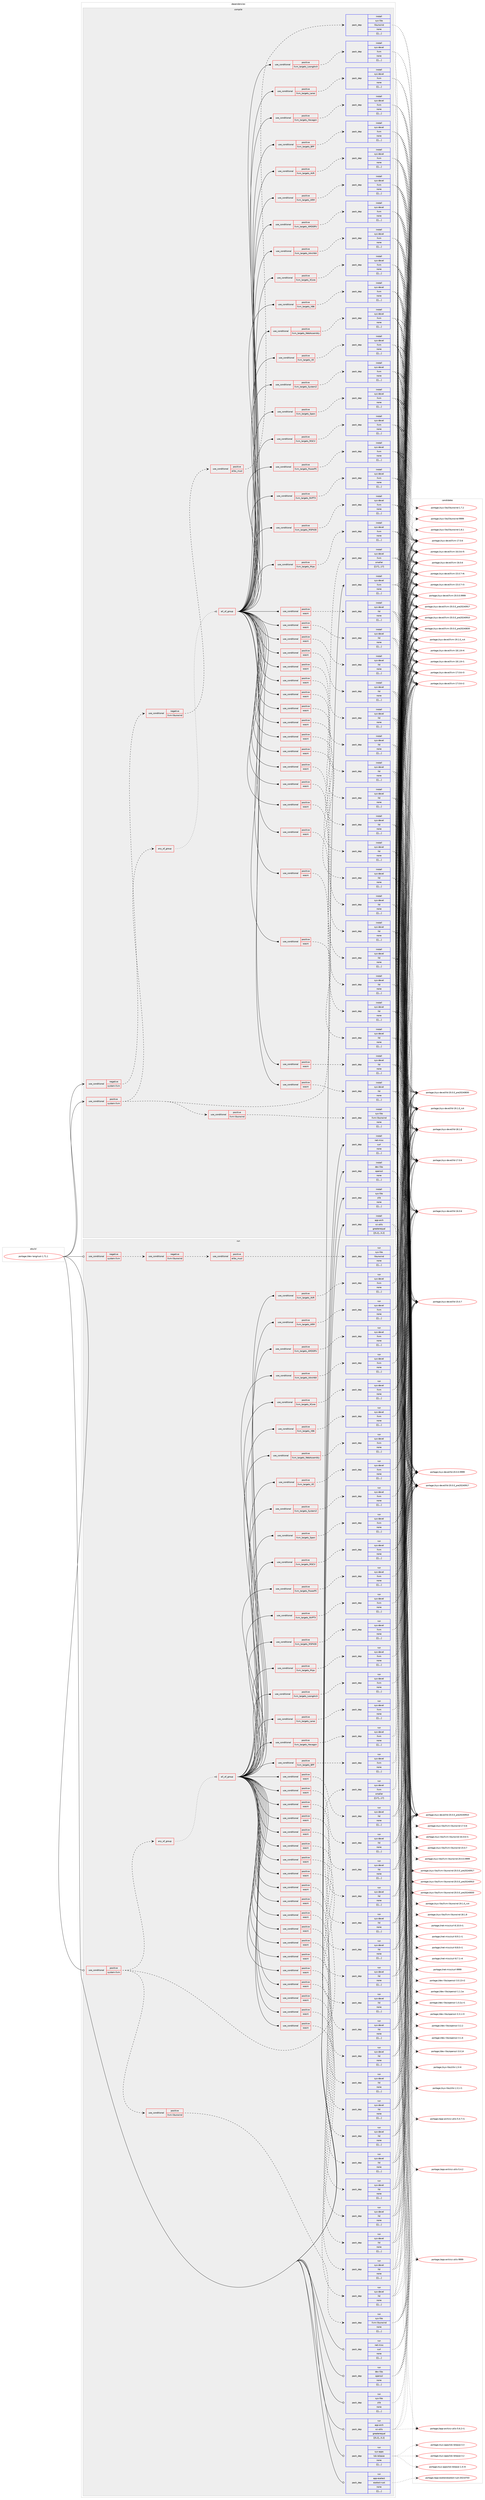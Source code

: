 digraph prolog {

# *************
# Graph options
# *************

newrank=true;
concentrate=true;
compound=true;
graph [rankdir=LR,fontname=Helvetica,fontsize=10,ranksep=1.5];#, ranksep=2.5, nodesep=0.2];
edge  [arrowhead=vee];
node  [fontname=Helvetica,fontsize=10];

# **********
# The ebuild
# **********

subgraph cluster_leftcol {
color=gray;
label=<<i>ebuild</i>>;
id [label="portage://dev-lang/rust-1.71.1", color=red, width=4, href="../dev-lang/rust-1.71.1.svg"];
}

# ****************
# The dependencies
# ****************

subgraph cluster_midcol {
color=gray;
label=<<i>dependencies</i>>;
subgraph cluster_compile {
fillcolor="#eeeeee";
style=filled;
label=<<i>compile</i>>;
subgraph cond25579 {
dependency105621 [label=<<TABLE BORDER="0" CELLBORDER="1" CELLSPACING="0" CELLPADDING="4"><TR><TD ROWSPAN="3" CELLPADDING="10">use_conditional</TD></TR><TR><TD>negative</TD></TR><TR><TD>system-llvm</TD></TR></TABLE>>, shape=none, color=red];
subgraph cond25580 {
dependency105622 [label=<<TABLE BORDER="0" CELLBORDER="1" CELLSPACING="0" CELLPADDING="4"><TR><TD ROWSPAN="3" CELLPADDING="10">use_conditional</TD></TR><TR><TD>negative</TD></TR><TR><TD>llvm-libunwind</TD></TR></TABLE>>, shape=none, color=red];
subgraph cond25581 {
dependency105623 [label=<<TABLE BORDER="0" CELLBORDER="1" CELLSPACING="0" CELLPADDING="4"><TR><TD ROWSPAN="3" CELLPADDING="10">use_conditional</TD></TR><TR><TD>positive</TD></TR><TR><TD>elibc_musl</TD></TR></TABLE>>, shape=none, color=red];
subgraph pack78928 {
dependency105624 [label=<<TABLE BORDER="0" CELLBORDER="1" CELLSPACING="0" CELLPADDING="4" WIDTH="220"><TR><TD ROWSPAN="6" CELLPADDING="30">pack_dep</TD></TR><TR><TD WIDTH="110">install</TD></TR><TR><TD>sys-libs</TD></TR><TR><TD>libunwind</TD></TR><TR><TD>none</TD></TR><TR><TD>[[],,,,]</TD></TR></TABLE>>, shape=none, color=blue];
}
dependency105623:e -> dependency105624:w [weight=20,style="dashed",arrowhead="vee"];
}
dependency105622:e -> dependency105623:w [weight=20,style="dashed",arrowhead="vee"];
}
dependency105621:e -> dependency105622:w [weight=20,style="dashed",arrowhead="vee"];
}
id:e -> dependency105621:w [weight=20,style="solid",arrowhead="vee"];
subgraph cond25582 {
dependency105625 [label=<<TABLE BORDER="0" CELLBORDER="1" CELLSPACING="0" CELLPADDING="4"><TR><TD ROWSPAN="3" CELLPADDING="10">use_conditional</TD></TR><TR><TD>positive</TD></TR><TR><TD>system-llvm</TD></TR></TABLE>>, shape=none, color=red];
subgraph any976 {
dependency105626 [label=<<TABLE BORDER="0" CELLBORDER="1" CELLSPACING="0" CELLPADDING="4"><TR><TD CELLPADDING="10">any_of_group</TD></TR></TABLE>>, shape=none, color=red];subgraph all141 {
dependency105627 [label=<<TABLE BORDER="0" CELLBORDER="1" CELLSPACING="0" CELLPADDING="4"><TR><TD CELLPADDING="10">all_of_group</TD></TR></TABLE>>, shape=none, color=red];subgraph cond25583 {
dependency105628 [label=<<TABLE BORDER="0" CELLBORDER="1" CELLSPACING="0" CELLPADDING="4"><TR><TD ROWSPAN="3" CELLPADDING="10">use_conditional</TD></TR><TR><TD>positive</TD></TR><TR><TD>llvm_targets_AArch64</TD></TR></TABLE>>, shape=none, color=red];
subgraph pack78929 {
dependency105629 [label=<<TABLE BORDER="0" CELLBORDER="1" CELLSPACING="0" CELLPADDING="4" WIDTH="220"><TR><TD ROWSPAN="6" CELLPADDING="30">pack_dep</TD></TR><TR><TD WIDTH="110">install</TD></TR><TR><TD>sys-devel</TD></TR><TR><TD>llvm</TD></TR><TR><TD>none</TD></TR><TR><TD>[[],,,,]</TD></TR></TABLE>>, shape=none, color=blue];
}
dependency105628:e -> dependency105629:w [weight=20,style="dashed",arrowhead="vee"];
}
dependency105627:e -> dependency105628:w [weight=20,style="solid",arrowhead="inv"];
subgraph cond25584 {
dependency105630 [label=<<TABLE BORDER="0" CELLBORDER="1" CELLSPACING="0" CELLPADDING="4"><TR><TD ROWSPAN="3" CELLPADDING="10">use_conditional</TD></TR><TR><TD>positive</TD></TR><TR><TD>wasm</TD></TR></TABLE>>, shape=none, color=red];
subgraph pack78930 {
dependency105631 [label=<<TABLE BORDER="0" CELLBORDER="1" CELLSPACING="0" CELLPADDING="4" WIDTH="220"><TR><TD ROWSPAN="6" CELLPADDING="30">pack_dep</TD></TR><TR><TD WIDTH="110">install</TD></TR><TR><TD>sys-devel</TD></TR><TR><TD>lld</TD></TR><TR><TD>none</TD></TR><TR><TD>[[],,,,]</TD></TR></TABLE>>, shape=none, color=blue];
}
dependency105630:e -> dependency105631:w [weight=20,style="dashed",arrowhead="vee"];
}
dependency105627:e -> dependency105630:w [weight=20,style="solid",arrowhead="inv"];
subgraph cond25585 {
dependency105632 [label=<<TABLE BORDER="0" CELLBORDER="1" CELLSPACING="0" CELLPADDING="4"><TR><TD ROWSPAN="3" CELLPADDING="10">use_conditional</TD></TR><TR><TD>positive</TD></TR><TR><TD>llvm_targets_AMDGPU</TD></TR></TABLE>>, shape=none, color=red];
subgraph pack78931 {
dependency105633 [label=<<TABLE BORDER="0" CELLBORDER="1" CELLSPACING="0" CELLPADDING="4" WIDTH="220"><TR><TD ROWSPAN="6" CELLPADDING="30">pack_dep</TD></TR><TR><TD WIDTH="110">install</TD></TR><TR><TD>sys-devel</TD></TR><TR><TD>llvm</TD></TR><TR><TD>none</TD></TR><TR><TD>[[],,,,]</TD></TR></TABLE>>, shape=none, color=blue];
}
dependency105632:e -> dependency105633:w [weight=20,style="dashed",arrowhead="vee"];
}
dependency105627:e -> dependency105632:w [weight=20,style="solid",arrowhead="inv"];
subgraph cond25586 {
dependency105634 [label=<<TABLE BORDER="0" CELLBORDER="1" CELLSPACING="0" CELLPADDING="4"><TR><TD ROWSPAN="3" CELLPADDING="10">use_conditional</TD></TR><TR><TD>positive</TD></TR><TR><TD>wasm</TD></TR></TABLE>>, shape=none, color=red];
subgraph pack78932 {
dependency105635 [label=<<TABLE BORDER="0" CELLBORDER="1" CELLSPACING="0" CELLPADDING="4" WIDTH="220"><TR><TD ROWSPAN="6" CELLPADDING="30">pack_dep</TD></TR><TR><TD WIDTH="110">install</TD></TR><TR><TD>sys-devel</TD></TR><TR><TD>lld</TD></TR><TR><TD>none</TD></TR><TR><TD>[[],,,,]</TD></TR></TABLE>>, shape=none, color=blue];
}
dependency105634:e -> dependency105635:w [weight=20,style="dashed",arrowhead="vee"];
}
dependency105627:e -> dependency105634:w [weight=20,style="solid",arrowhead="inv"];
subgraph cond25587 {
dependency105636 [label=<<TABLE BORDER="0" CELLBORDER="1" CELLSPACING="0" CELLPADDING="4"><TR><TD ROWSPAN="3" CELLPADDING="10">use_conditional</TD></TR><TR><TD>positive</TD></TR><TR><TD>llvm_targets_ARM</TD></TR></TABLE>>, shape=none, color=red];
subgraph pack78933 {
dependency105637 [label=<<TABLE BORDER="0" CELLBORDER="1" CELLSPACING="0" CELLPADDING="4" WIDTH="220"><TR><TD ROWSPAN="6" CELLPADDING="30">pack_dep</TD></TR><TR><TD WIDTH="110">install</TD></TR><TR><TD>sys-devel</TD></TR><TR><TD>llvm</TD></TR><TR><TD>none</TD></TR><TR><TD>[[],,,,]</TD></TR></TABLE>>, shape=none, color=blue];
}
dependency105636:e -> dependency105637:w [weight=20,style="dashed",arrowhead="vee"];
}
dependency105627:e -> dependency105636:w [weight=20,style="solid",arrowhead="inv"];
subgraph cond25588 {
dependency105638 [label=<<TABLE BORDER="0" CELLBORDER="1" CELLSPACING="0" CELLPADDING="4"><TR><TD ROWSPAN="3" CELLPADDING="10">use_conditional</TD></TR><TR><TD>positive</TD></TR><TR><TD>wasm</TD></TR></TABLE>>, shape=none, color=red];
subgraph pack78934 {
dependency105639 [label=<<TABLE BORDER="0" CELLBORDER="1" CELLSPACING="0" CELLPADDING="4" WIDTH="220"><TR><TD ROWSPAN="6" CELLPADDING="30">pack_dep</TD></TR><TR><TD WIDTH="110">install</TD></TR><TR><TD>sys-devel</TD></TR><TR><TD>lld</TD></TR><TR><TD>none</TD></TR><TR><TD>[[],,,,]</TD></TR></TABLE>>, shape=none, color=blue];
}
dependency105638:e -> dependency105639:w [weight=20,style="dashed",arrowhead="vee"];
}
dependency105627:e -> dependency105638:w [weight=20,style="solid",arrowhead="inv"];
subgraph cond25589 {
dependency105640 [label=<<TABLE BORDER="0" CELLBORDER="1" CELLSPACING="0" CELLPADDING="4"><TR><TD ROWSPAN="3" CELLPADDING="10">use_conditional</TD></TR><TR><TD>positive</TD></TR><TR><TD>llvm_targets_AVR</TD></TR></TABLE>>, shape=none, color=red];
subgraph pack78935 {
dependency105641 [label=<<TABLE BORDER="0" CELLBORDER="1" CELLSPACING="0" CELLPADDING="4" WIDTH="220"><TR><TD ROWSPAN="6" CELLPADDING="30">pack_dep</TD></TR><TR><TD WIDTH="110">install</TD></TR><TR><TD>sys-devel</TD></TR><TR><TD>llvm</TD></TR><TR><TD>none</TD></TR><TR><TD>[[],,,,]</TD></TR></TABLE>>, shape=none, color=blue];
}
dependency105640:e -> dependency105641:w [weight=20,style="dashed",arrowhead="vee"];
}
dependency105627:e -> dependency105640:w [weight=20,style="solid",arrowhead="inv"];
subgraph cond25590 {
dependency105642 [label=<<TABLE BORDER="0" CELLBORDER="1" CELLSPACING="0" CELLPADDING="4"><TR><TD ROWSPAN="3" CELLPADDING="10">use_conditional</TD></TR><TR><TD>positive</TD></TR><TR><TD>wasm</TD></TR></TABLE>>, shape=none, color=red];
subgraph pack78936 {
dependency105643 [label=<<TABLE BORDER="0" CELLBORDER="1" CELLSPACING="0" CELLPADDING="4" WIDTH="220"><TR><TD ROWSPAN="6" CELLPADDING="30">pack_dep</TD></TR><TR><TD WIDTH="110">install</TD></TR><TR><TD>sys-devel</TD></TR><TR><TD>lld</TD></TR><TR><TD>none</TD></TR><TR><TD>[[],,,,]</TD></TR></TABLE>>, shape=none, color=blue];
}
dependency105642:e -> dependency105643:w [weight=20,style="dashed",arrowhead="vee"];
}
dependency105627:e -> dependency105642:w [weight=20,style="solid",arrowhead="inv"];
subgraph cond25591 {
dependency105644 [label=<<TABLE BORDER="0" CELLBORDER="1" CELLSPACING="0" CELLPADDING="4"><TR><TD ROWSPAN="3" CELLPADDING="10">use_conditional</TD></TR><TR><TD>positive</TD></TR><TR><TD>llvm_targets_BPF</TD></TR></TABLE>>, shape=none, color=red];
subgraph pack78937 {
dependency105645 [label=<<TABLE BORDER="0" CELLBORDER="1" CELLSPACING="0" CELLPADDING="4" WIDTH="220"><TR><TD ROWSPAN="6" CELLPADDING="30">pack_dep</TD></TR><TR><TD WIDTH="110">install</TD></TR><TR><TD>sys-devel</TD></TR><TR><TD>llvm</TD></TR><TR><TD>none</TD></TR><TR><TD>[[],,,,]</TD></TR></TABLE>>, shape=none, color=blue];
}
dependency105644:e -> dependency105645:w [weight=20,style="dashed",arrowhead="vee"];
}
dependency105627:e -> dependency105644:w [weight=20,style="solid",arrowhead="inv"];
subgraph cond25592 {
dependency105646 [label=<<TABLE BORDER="0" CELLBORDER="1" CELLSPACING="0" CELLPADDING="4"><TR><TD ROWSPAN="3" CELLPADDING="10">use_conditional</TD></TR><TR><TD>positive</TD></TR><TR><TD>wasm</TD></TR></TABLE>>, shape=none, color=red];
subgraph pack78938 {
dependency105647 [label=<<TABLE BORDER="0" CELLBORDER="1" CELLSPACING="0" CELLPADDING="4" WIDTH="220"><TR><TD ROWSPAN="6" CELLPADDING="30">pack_dep</TD></TR><TR><TD WIDTH="110">install</TD></TR><TR><TD>sys-devel</TD></TR><TR><TD>lld</TD></TR><TR><TD>none</TD></TR><TR><TD>[[],,,,]</TD></TR></TABLE>>, shape=none, color=blue];
}
dependency105646:e -> dependency105647:w [weight=20,style="dashed",arrowhead="vee"];
}
dependency105627:e -> dependency105646:w [weight=20,style="solid",arrowhead="inv"];
subgraph cond25593 {
dependency105648 [label=<<TABLE BORDER="0" CELLBORDER="1" CELLSPACING="0" CELLPADDING="4"><TR><TD ROWSPAN="3" CELLPADDING="10">use_conditional</TD></TR><TR><TD>positive</TD></TR><TR><TD>llvm_targets_Hexagon</TD></TR></TABLE>>, shape=none, color=red];
subgraph pack78939 {
dependency105649 [label=<<TABLE BORDER="0" CELLBORDER="1" CELLSPACING="0" CELLPADDING="4" WIDTH="220"><TR><TD ROWSPAN="6" CELLPADDING="30">pack_dep</TD></TR><TR><TD WIDTH="110">install</TD></TR><TR><TD>sys-devel</TD></TR><TR><TD>llvm</TD></TR><TR><TD>none</TD></TR><TR><TD>[[],,,,]</TD></TR></TABLE>>, shape=none, color=blue];
}
dependency105648:e -> dependency105649:w [weight=20,style="dashed",arrowhead="vee"];
}
dependency105627:e -> dependency105648:w [weight=20,style="solid",arrowhead="inv"];
subgraph cond25594 {
dependency105650 [label=<<TABLE BORDER="0" CELLBORDER="1" CELLSPACING="0" CELLPADDING="4"><TR><TD ROWSPAN="3" CELLPADDING="10">use_conditional</TD></TR><TR><TD>positive</TD></TR><TR><TD>wasm</TD></TR></TABLE>>, shape=none, color=red];
subgraph pack78940 {
dependency105651 [label=<<TABLE BORDER="0" CELLBORDER="1" CELLSPACING="0" CELLPADDING="4" WIDTH="220"><TR><TD ROWSPAN="6" CELLPADDING="30">pack_dep</TD></TR><TR><TD WIDTH="110">install</TD></TR><TR><TD>sys-devel</TD></TR><TR><TD>lld</TD></TR><TR><TD>none</TD></TR><TR><TD>[[],,,,]</TD></TR></TABLE>>, shape=none, color=blue];
}
dependency105650:e -> dependency105651:w [weight=20,style="dashed",arrowhead="vee"];
}
dependency105627:e -> dependency105650:w [weight=20,style="solid",arrowhead="inv"];
subgraph cond25595 {
dependency105652 [label=<<TABLE BORDER="0" CELLBORDER="1" CELLSPACING="0" CELLPADDING="4"><TR><TD ROWSPAN="3" CELLPADDING="10">use_conditional</TD></TR><TR><TD>positive</TD></TR><TR><TD>llvm_targets_Lanai</TD></TR></TABLE>>, shape=none, color=red];
subgraph pack78941 {
dependency105653 [label=<<TABLE BORDER="0" CELLBORDER="1" CELLSPACING="0" CELLPADDING="4" WIDTH="220"><TR><TD ROWSPAN="6" CELLPADDING="30">pack_dep</TD></TR><TR><TD WIDTH="110">install</TD></TR><TR><TD>sys-devel</TD></TR><TR><TD>llvm</TD></TR><TR><TD>none</TD></TR><TR><TD>[[],,,,]</TD></TR></TABLE>>, shape=none, color=blue];
}
dependency105652:e -> dependency105653:w [weight=20,style="dashed",arrowhead="vee"];
}
dependency105627:e -> dependency105652:w [weight=20,style="solid",arrowhead="inv"];
subgraph cond25596 {
dependency105654 [label=<<TABLE BORDER="0" CELLBORDER="1" CELLSPACING="0" CELLPADDING="4"><TR><TD ROWSPAN="3" CELLPADDING="10">use_conditional</TD></TR><TR><TD>positive</TD></TR><TR><TD>wasm</TD></TR></TABLE>>, shape=none, color=red];
subgraph pack78942 {
dependency105655 [label=<<TABLE BORDER="0" CELLBORDER="1" CELLSPACING="0" CELLPADDING="4" WIDTH="220"><TR><TD ROWSPAN="6" CELLPADDING="30">pack_dep</TD></TR><TR><TD WIDTH="110">install</TD></TR><TR><TD>sys-devel</TD></TR><TR><TD>lld</TD></TR><TR><TD>none</TD></TR><TR><TD>[[],,,,]</TD></TR></TABLE>>, shape=none, color=blue];
}
dependency105654:e -> dependency105655:w [weight=20,style="dashed",arrowhead="vee"];
}
dependency105627:e -> dependency105654:w [weight=20,style="solid",arrowhead="inv"];
subgraph cond25597 {
dependency105656 [label=<<TABLE BORDER="0" CELLBORDER="1" CELLSPACING="0" CELLPADDING="4"><TR><TD ROWSPAN="3" CELLPADDING="10">use_conditional</TD></TR><TR><TD>positive</TD></TR><TR><TD>llvm_targets_LoongArch</TD></TR></TABLE>>, shape=none, color=red];
subgraph pack78943 {
dependency105657 [label=<<TABLE BORDER="0" CELLBORDER="1" CELLSPACING="0" CELLPADDING="4" WIDTH="220"><TR><TD ROWSPAN="6" CELLPADDING="30">pack_dep</TD></TR><TR><TD WIDTH="110">install</TD></TR><TR><TD>sys-devel</TD></TR><TR><TD>llvm</TD></TR><TR><TD>none</TD></TR><TR><TD>[[],,,,]</TD></TR></TABLE>>, shape=none, color=blue];
}
dependency105656:e -> dependency105657:w [weight=20,style="dashed",arrowhead="vee"];
}
dependency105627:e -> dependency105656:w [weight=20,style="solid",arrowhead="inv"];
subgraph cond25598 {
dependency105658 [label=<<TABLE BORDER="0" CELLBORDER="1" CELLSPACING="0" CELLPADDING="4"><TR><TD ROWSPAN="3" CELLPADDING="10">use_conditional</TD></TR><TR><TD>positive</TD></TR><TR><TD>wasm</TD></TR></TABLE>>, shape=none, color=red];
subgraph pack78944 {
dependency105659 [label=<<TABLE BORDER="0" CELLBORDER="1" CELLSPACING="0" CELLPADDING="4" WIDTH="220"><TR><TD ROWSPAN="6" CELLPADDING="30">pack_dep</TD></TR><TR><TD WIDTH="110">install</TD></TR><TR><TD>sys-devel</TD></TR><TR><TD>lld</TD></TR><TR><TD>none</TD></TR><TR><TD>[[],,,,]</TD></TR></TABLE>>, shape=none, color=blue];
}
dependency105658:e -> dependency105659:w [weight=20,style="dashed",arrowhead="vee"];
}
dependency105627:e -> dependency105658:w [weight=20,style="solid",arrowhead="inv"];
subgraph cond25599 {
dependency105660 [label=<<TABLE BORDER="0" CELLBORDER="1" CELLSPACING="0" CELLPADDING="4"><TR><TD ROWSPAN="3" CELLPADDING="10">use_conditional</TD></TR><TR><TD>positive</TD></TR><TR><TD>llvm_targets_Mips</TD></TR></TABLE>>, shape=none, color=red];
subgraph pack78945 {
dependency105661 [label=<<TABLE BORDER="0" CELLBORDER="1" CELLSPACING="0" CELLPADDING="4" WIDTH="220"><TR><TD ROWSPAN="6" CELLPADDING="30">pack_dep</TD></TR><TR><TD WIDTH="110">install</TD></TR><TR><TD>sys-devel</TD></TR><TR><TD>llvm</TD></TR><TR><TD>none</TD></TR><TR><TD>[[],,,,]</TD></TR></TABLE>>, shape=none, color=blue];
}
dependency105660:e -> dependency105661:w [weight=20,style="dashed",arrowhead="vee"];
}
dependency105627:e -> dependency105660:w [weight=20,style="solid",arrowhead="inv"];
subgraph cond25600 {
dependency105662 [label=<<TABLE BORDER="0" CELLBORDER="1" CELLSPACING="0" CELLPADDING="4"><TR><TD ROWSPAN="3" CELLPADDING="10">use_conditional</TD></TR><TR><TD>positive</TD></TR><TR><TD>wasm</TD></TR></TABLE>>, shape=none, color=red];
subgraph pack78946 {
dependency105663 [label=<<TABLE BORDER="0" CELLBORDER="1" CELLSPACING="0" CELLPADDING="4" WIDTH="220"><TR><TD ROWSPAN="6" CELLPADDING="30">pack_dep</TD></TR><TR><TD WIDTH="110">install</TD></TR><TR><TD>sys-devel</TD></TR><TR><TD>lld</TD></TR><TR><TD>none</TD></TR><TR><TD>[[],,,,]</TD></TR></TABLE>>, shape=none, color=blue];
}
dependency105662:e -> dependency105663:w [weight=20,style="dashed",arrowhead="vee"];
}
dependency105627:e -> dependency105662:w [weight=20,style="solid",arrowhead="inv"];
subgraph cond25601 {
dependency105664 [label=<<TABLE BORDER="0" CELLBORDER="1" CELLSPACING="0" CELLPADDING="4"><TR><TD ROWSPAN="3" CELLPADDING="10">use_conditional</TD></TR><TR><TD>positive</TD></TR><TR><TD>llvm_targets_MSP430</TD></TR></TABLE>>, shape=none, color=red];
subgraph pack78947 {
dependency105665 [label=<<TABLE BORDER="0" CELLBORDER="1" CELLSPACING="0" CELLPADDING="4" WIDTH="220"><TR><TD ROWSPAN="6" CELLPADDING="30">pack_dep</TD></TR><TR><TD WIDTH="110">install</TD></TR><TR><TD>sys-devel</TD></TR><TR><TD>llvm</TD></TR><TR><TD>none</TD></TR><TR><TD>[[],,,,]</TD></TR></TABLE>>, shape=none, color=blue];
}
dependency105664:e -> dependency105665:w [weight=20,style="dashed",arrowhead="vee"];
}
dependency105627:e -> dependency105664:w [weight=20,style="solid",arrowhead="inv"];
subgraph cond25602 {
dependency105666 [label=<<TABLE BORDER="0" CELLBORDER="1" CELLSPACING="0" CELLPADDING="4"><TR><TD ROWSPAN="3" CELLPADDING="10">use_conditional</TD></TR><TR><TD>positive</TD></TR><TR><TD>wasm</TD></TR></TABLE>>, shape=none, color=red];
subgraph pack78948 {
dependency105667 [label=<<TABLE BORDER="0" CELLBORDER="1" CELLSPACING="0" CELLPADDING="4" WIDTH="220"><TR><TD ROWSPAN="6" CELLPADDING="30">pack_dep</TD></TR><TR><TD WIDTH="110">install</TD></TR><TR><TD>sys-devel</TD></TR><TR><TD>lld</TD></TR><TR><TD>none</TD></TR><TR><TD>[[],,,,]</TD></TR></TABLE>>, shape=none, color=blue];
}
dependency105666:e -> dependency105667:w [weight=20,style="dashed",arrowhead="vee"];
}
dependency105627:e -> dependency105666:w [weight=20,style="solid",arrowhead="inv"];
subgraph cond25603 {
dependency105668 [label=<<TABLE BORDER="0" CELLBORDER="1" CELLSPACING="0" CELLPADDING="4"><TR><TD ROWSPAN="3" CELLPADDING="10">use_conditional</TD></TR><TR><TD>positive</TD></TR><TR><TD>llvm_targets_NVPTX</TD></TR></TABLE>>, shape=none, color=red];
subgraph pack78949 {
dependency105669 [label=<<TABLE BORDER="0" CELLBORDER="1" CELLSPACING="0" CELLPADDING="4" WIDTH="220"><TR><TD ROWSPAN="6" CELLPADDING="30">pack_dep</TD></TR><TR><TD WIDTH="110">install</TD></TR><TR><TD>sys-devel</TD></TR><TR><TD>llvm</TD></TR><TR><TD>none</TD></TR><TR><TD>[[],,,,]</TD></TR></TABLE>>, shape=none, color=blue];
}
dependency105668:e -> dependency105669:w [weight=20,style="dashed",arrowhead="vee"];
}
dependency105627:e -> dependency105668:w [weight=20,style="solid",arrowhead="inv"];
subgraph cond25604 {
dependency105670 [label=<<TABLE BORDER="0" CELLBORDER="1" CELLSPACING="0" CELLPADDING="4"><TR><TD ROWSPAN="3" CELLPADDING="10">use_conditional</TD></TR><TR><TD>positive</TD></TR><TR><TD>wasm</TD></TR></TABLE>>, shape=none, color=red];
subgraph pack78950 {
dependency105671 [label=<<TABLE BORDER="0" CELLBORDER="1" CELLSPACING="0" CELLPADDING="4" WIDTH="220"><TR><TD ROWSPAN="6" CELLPADDING="30">pack_dep</TD></TR><TR><TD WIDTH="110">install</TD></TR><TR><TD>sys-devel</TD></TR><TR><TD>lld</TD></TR><TR><TD>none</TD></TR><TR><TD>[[],,,,]</TD></TR></TABLE>>, shape=none, color=blue];
}
dependency105670:e -> dependency105671:w [weight=20,style="dashed",arrowhead="vee"];
}
dependency105627:e -> dependency105670:w [weight=20,style="solid",arrowhead="inv"];
subgraph cond25605 {
dependency105672 [label=<<TABLE BORDER="0" CELLBORDER="1" CELLSPACING="0" CELLPADDING="4"><TR><TD ROWSPAN="3" CELLPADDING="10">use_conditional</TD></TR><TR><TD>positive</TD></TR><TR><TD>llvm_targets_PowerPC</TD></TR></TABLE>>, shape=none, color=red];
subgraph pack78951 {
dependency105673 [label=<<TABLE BORDER="0" CELLBORDER="1" CELLSPACING="0" CELLPADDING="4" WIDTH="220"><TR><TD ROWSPAN="6" CELLPADDING="30">pack_dep</TD></TR><TR><TD WIDTH="110">install</TD></TR><TR><TD>sys-devel</TD></TR><TR><TD>llvm</TD></TR><TR><TD>none</TD></TR><TR><TD>[[],,,,]</TD></TR></TABLE>>, shape=none, color=blue];
}
dependency105672:e -> dependency105673:w [weight=20,style="dashed",arrowhead="vee"];
}
dependency105627:e -> dependency105672:w [weight=20,style="solid",arrowhead="inv"];
subgraph cond25606 {
dependency105674 [label=<<TABLE BORDER="0" CELLBORDER="1" CELLSPACING="0" CELLPADDING="4"><TR><TD ROWSPAN="3" CELLPADDING="10">use_conditional</TD></TR><TR><TD>positive</TD></TR><TR><TD>wasm</TD></TR></TABLE>>, shape=none, color=red];
subgraph pack78952 {
dependency105675 [label=<<TABLE BORDER="0" CELLBORDER="1" CELLSPACING="0" CELLPADDING="4" WIDTH="220"><TR><TD ROWSPAN="6" CELLPADDING="30">pack_dep</TD></TR><TR><TD WIDTH="110">install</TD></TR><TR><TD>sys-devel</TD></TR><TR><TD>lld</TD></TR><TR><TD>none</TD></TR><TR><TD>[[],,,,]</TD></TR></TABLE>>, shape=none, color=blue];
}
dependency105674:e -> dependency105675:w [weight=20,style="dashed",arrowhead="vee"];
}
dependency105627:e -> dependency105674:w [weight=20,style="solid",arrowhead="inv"];
subgraph cond25607 {
dependency105676 [label=<<TABLE BORDER="0" CELLBORDER="1" CELLSPACING="0" CELLPADDING="4"><TR><TD ROWSPAN="3" CELLPADDING="10">use_conditional</TD></TR><TR><TD>positive</TD></TR><TR><TD>llvm_targets_RISCV</TD></TR></TABLE>>, shape=none, color=red];
subgraph pack78953 {
dependency105677 [label=<<TABLE BORDER="0" CELLBORDER="1" CELLSPACING="0" CELLPADDING="4" WIDTH="220"><TR><TD ROWSPAN="6" CELLPADDING="30">pack_dep</TD></TR><TR><TD WIDTH="110">install</TD></TR><TR><TD>sys-devel</TD></TR><TR><TD>llvm</TD></TR><TR><TD>none</TD></TR><TR><TD>[[],,,,]</TD></TR></TABLE>>, shape=none, color=blue];
}
dependency105676:e -> dependency105677:w [weight=20,style="dashed",arrowhead="vee"];
}
dependency105627:e -> dependency105676:w [weight=20,style="solid",arrowhead="inv"];
subgraph cond25608 {
dependency105678 [label=<<TABLE BORDER="0" CELLBORDER="1" CELLSPACING="0" CELLPADDING="4"><TR><TD ROWSPAN="3" CELLPADDING="10">use_conditional</TD></TR><TR><TD>positive</TD></TR><TR><TD>wasm</TD></TR></TABLE>>, shape=none, color=red];
subgraph pack78954 {
dependency105679 [label=<<TABLE BORDER="0" CELLBORDER="1" CELLSPACING="0" CELLPADDING="4" WIDTH="220"><TR><TD ROWSPAN="6" CELLPADDING="30">pack_dep</TD></TR><TR><TD WIDTH="110">install</TD></TR><TR><TD>sys-devel</TD></TR><TR><TD>lld</TD></TR><TR><TD>none</TD></TR><TR><TD>[[],,,,]</TD></TR></TABLE>>, shape=none, color=blue];
}
dependency105678:e -> dependency105679:w [weight=20,style="dashed",arrowhead="vee"];
}
dependency105627:e -> dependency105678:w [weight=20,style="solid",arrowhead="inv"];
subgraph cond25609 {
dependency105680 [label=<<TABLE BORDER="0" CELLBORDER="1" CELLSPACING="0" CELLPADDING="4"><TR><TD ROWSPAN="3" CELLPADDING="10">use_conditional</TD></TR><TR><TD>positive</TD></TR><TR><TD>llvm_targets_Sparc</TD></TR></TABLE>>, shape=none, color=red];
subgraph pack78955 {
dependency105681 [label=<<TABLE BORDER="0" CELLBORDER="1" CELLSPACING="0" CELLPADDING="4" WIDTH="220"><TR><TD ROWSPAN="6" CELLPADDING="30">pack_dep</TD></TR><TR><TD WIDTH="110">install</TD></TR><TR><TD>sys-devel</TD></TR><TR><TD>llvm</TD></TR><TR><TD>none</TD></TR><TR><TD>[[],,,,]</TD></TR></TABLE>>, shape=none, color=blue];
}
dependency105680:e -> dependency105681:w [weight=20,style="dashed",arrowhead="vee"];
}
dependency105627:e -> dependency105680:w [weight=20,style="solid",arrowhead="inv"];
subgraph cond25610 {
dependency105682 [label=<<TABLE BORDER="0" CELLBORDER="1" CELLSPACING="0" CELLPADDING="4"><TR><TD ROWSPAN="3" CELLPADDING="10">use_conditional</TD></TR><TR><TD>positive</TD></TR><TR><TD>wasm</TD></TR></TABLE>>, shape=none, color=red];
subgraph pack78956 {
dependency105683 [label=<<TABLE BORDER="0" CELLBORDER="1" CELLSPACING="0" CELLPADDING="4" WIDTH="220"><TR><TD ROWSPAN="6" CELLPADDING="30">pack_dep</TD></TR><TR><TD WIDTH="110">install</TD></TR><TR><TD>sys-devel</TD></TR><TR><TD>lld</TD></TR><TR><TD>none</TD></TR><TR><TD>[[],,,,]</TD></TR></TABLE>>, shape=none, color=blue];
}
dependency105682:e -> dependency105683:w [weight=20,style="dashed",arrowhead="vee"];
}
dependency105627:e -> dependency105682:w [weight=20,style="solid",arrowhead="inv"];
subgraph cond25611 {
dependency105684 [label=<<TABLE BORDER="0" CELLBORDER="1" CELLSPACING="0" CELLPADDING="4"><TR><TD ROWSPAN="3" CELLPADDING="10">use_conditional</TD></TR><TR><TD>positive</TD></TR><TR><TD>llvm_targets_SystemZ</TD></TR></TABLE>>, shape=none, color=red];
subgraph pack78957 {
dependency105685 [label=<<TABLE BORDER="0" CELLBORDER="1" CELLSPACING="0" CELLPADDING="4" WIDTH="220"><TR><TD ROWSPAN="6" CELLPADDING="30">pack_dep</TD></TR><TR><TD WIDTH="110">install</TD></TR><TR><TD>sys-devel</TD></TR><TR><TD>llvm</TD></TR><TR><TD>none</TD></TR><TR><TD>[[],,,,]</TD></TR></TABLE>>, shape=none, color=blue];
}
dependency105684:e -> dependency105685:w [weight=20,style="dashed",arrowhead="vee"];
}
dependency105627:e -> dependency105684:w [weight=20,style="solid",arrowhead="inv"];
subgraph cond25612 {
dependency105686 [label=<<TABLE BORDER="0" CELLBORDER="1" CELLSPACING="0" CELLPADDING="4"><TR><TD ROWSPAN="3" CELLPADDING="10">use_conditional</TD></TR><TR><TD>positive</TD></TR><TR><TD>wasm</TD></TR></TABLE>>, shape=none, color=red];
subgraph pack78958 {
dependency105687 [label=<<TABLE BORDER="0" CELLBORDER="1" CELLSPACING="0" CELLPADDING="4" WIDTH="220"><TR><TD ROWSPAN="6" CELLPADDING="30">pack_dep</TD></TR><TR><TD WIDTH="110">install</TD></TR><TR><TD>sys-devel</TD></TR><TR><TD>lld</TD></TR><TR><TD>none</TD></TR><TR><TD>[[],,,,]</TD></TR></TABLE>>, shape=none, color=blue];
}
dependency105686:e -> dependency105687:w [weight=20,style="dashed",arrowhead="vee"];
}
dependency105627:e -> dependency105686:w [weight=20,style="solid",arrowhead="inv"];
subgraph cond25613 {
dependency105688 [label=<<TABLE BORDER="0" CELLBORDER="1" CELLSPACING="0" CELLPADDING="4"><TR><TD ROWSPAN="3" CELLPADDING="10">use_conditional</TD></TR><TR><TD>positive</TD></TR><TR><TD>llvm_targets_VE</TD></TR></TABLE>>, shape=none, color=red];
subgraph pack78959 {
dependency105689 [label=<<TABLE BORDER="0" CELLBORDER="1" CELLSPACING="0" CELLPADDING="4" WIDTH="220"><TR><TD ROWSPAN="6" CELLPADDING="30">pack_dep</TD></TR><TR><TD WIDTH="110">install</TD></TR><TR><TD>sys-devel</TD></TR><TR><TD>llvm</TD></TR><TR><TD>none</TD></TR><TR><TD>[[],,,,]</TD></TR></TABLE>>, shape=none, color=blue];
}
dependency105688:e -> dependency105689:w [weight=20,style="dashed",arrowhead="vee"];
}
dependency105627:e -> dependency105688:w [weight=20,style="solid",arrowhead="inv"];
subgraph cond25614 {
dependency105690 [label=<<TABLE BORDER="0" CELLBORDER="1" CELLSPACING="0" CELLPADDING="4"><TR><TD ROWSPAN="3" CELLPADDING="10">use_conditional</TD></TR><TR><TD>positive</TD></TR><TR><TD>wasm</TD></TR></TABLE>>, shape=none, color=red];
subgraph pack78960 {
dependency105691 [label=<<TABLE BORDER="0" CELLBORDER="1" CELLSPACING="0" CELLPADDING="4" WIDTH="220"><TR><TD ROWSPAN="6" CELLPADDING="30">pack_dep</TD></TR><TR><TD WIDTH="110">install</TD></TR><TR><TD>sys-devel</TD></TR><TR><TD>lld</TD></TR><TR><TD>none</TD></TR><TR><TD>[[],,,,]</TD></TR></TABLE>>, shape=none, color=blue];
}
dependency105690:e -> dependency105691:w [weight=20,style="dashed",arrowhead="vee"];
}
dependency105627:e -> dependency105690:w [weight=20,style="solid",arrowhead="inv"];
subgraph cond25615 {
dependency105692 [label=<<TABLE BORDER="0" CELLBORDER="1" CELLSPACING="0" CELLPADDING="4"><TR><TD ROWSPAN="3" CELLPADDING="10">use_conditional</TD></TR><TR><TD>positive</TD></TR><TR><TD>llvm_targets_WebAssembly</TD></TR></TABLE>>, shape=none, color=red];
subgraph pack78961 {
dependency105693 [label=<<TABLE BORDER="0" CELLBORDER="1" CELLSPACING="0" CELLPADDING="4" WIDTH="220"><TR><TD ROWSPAN="6" CELLPADDING="30">pack_dep</TD></TR><TR><TD WIDTH="110">install</TD></TR><TR><TD>sys-devel</TD></TR><TR><TD>llvm</TD></TR><TR><TD>none</TD></TR><TR><TD>[[],,,,]</TD></TR></TABLE>>, shape=none, color=blue];
}
dependency105692:e -> dependency105693:w [weight=20,style="dashed",arrowhead="vee"];
}
dependency105627:e -> dependency105692:w [weight=20,style="solid",arrowhead="inv"];
subgraph cond25616 {
dependency105694 [label=<<TABLE BORDER="0" CELLBORDER="1" CELLSPACING="0" CELLPADDING="4"><TR><TD ROWSPAN="3" CELLPADDING="10">use_conditional</TD></TR><TR><TD>positive</TD></TR><TR><TD>wasm</TD></TR></TABLE>>, shape=none, color=red];
subgraph pack78962 {
dependency105695 [label=<<TABLE BORDER="0" CELLBORDER="1" CELLSPACING="0" CELLPADDING="4" WIDTH="220"><TR><TD ROWSPAN="6" CELLPADDING="30">pack_dep</TD></TR><TR><TD WIDTH="110">install</TD></TR><TR><TD>sys-devel</TD></TR><TR><TD>lld</TD></TR><TR><TD>none</TD></TR><TR><TD>[[],,,,]</TD></TR></TABLE>>, shape=none, color=blue];
}
dependency105694:e -> dependency105695:w [weight=20,style="dashed",arrowhead="vee"];
}
dependency105627:e -> dependency105694:w [weight=20,style="solid",arrowhead="inv"];
subgraph cond25617 {
dependency105696 [label=<<TABLE BORDER="0" CELLBORDER="1" CELLSPACING="0" CELLPADDING="4"><TR><TD ROWSPAN="3" CELLPADDING="10">use_conditional</TD></TR><TR><TD>positive</TD></TR><TR><TD>llvm_targets_X86</TD></TR></TABLE>>, shape=none, color=red];
subgraph pack78963 {
dependency105697 [label=<<TABLE BORDER="0" CELLBORDER="1" CELLSPACING="0" CELLPADDING="4" WIDTH="220"><TR><TD ROWSPAN="6" CELLPADDING="30">pack_dep</TD></TR><TR><TD WIDTH="110">install</TD></TR><TR><TD>sys-devel</TD></TR><TR><TD>llvm</TD></TR><TR><TD>none</TD></TR><TR><TD>[[],,,,]</TD></TR></TABLE>>, shape=none, color=blue];
}
dependency105696:e -> dependency105697:w [weight=20,style="dashed",arrowhead="vee"];
}
dependency105627:e -> dependency105696:w [weight=20,style="solid",arrowhead="inv"];
subgraph cond25618 {
dependency105698 [label=<<TABLE BORDER="0" CELLBORDER="1" CELLSPACING="0" CELLPADDING="4"><TR><TD ROWSPAN="3" CELLPADDING="10">use_conditional</TD></TR><TR><TD>positive</TD></TR><TR><TD>wasm</TD></TR></TABLE>>, shape=none, color=red];
subgraph pack78964 {
dependency105699 [label=<<TABLE BORDER="0" CELLBORDER="1" CELLSPACING="0" CELLPADDING="4" WIDTH="220"><TR><TD ROWSPAN="6" CELLPADDING="30">pack_dep</TD></TR><TR><TD WIDTH="110">install</TD></TR><TR><TD>sys-devel</TD></TR><TR><TD>lld</TD></TR><TR><TD>none</TD></TR><TR><TD>[[],,,,]</TD></TR></TABLE>>, shape=none, color=blue];
}
dependency105698:e -> dependency105699:w [weight=20,style="dashed",arrowhead="vee"];
}
dependency105627:e -> dependency105698:w [weight=20,style="solid",arrowhead="inv"];
subgraph cond25619 {
dependency105700 [label=<<TABLE BORDER="0" CELLBORDER="1" CELLSPACING="0" CELLPADDING="4"><TR><TD ROWSPAN="3" CELLPADDING="10">use_conditional</TD></TR><TR><TD>positive</TD></TR><TR><TD>llvm_targets_XCore</TD></TR></TABLE>>, shape=none, color=red];
subgraph pack78965 {
dependency105701 [label=<<TABLE BORDER="0" CELLBORDER="1" CELLSPACING="0" CELLPADDING="4" WIDTH="220"><TR><TD ROWSPAN="6" CELLPADDING="30">pack_dep</TD></TR><TR><TD WIDTH="110">install</TD></TR><TR><TD>sys-devel</TD></TR><TR><TD>llvm</TD></TR><TR><TD>none</TD></TR><TR><TD>[[],,,,]</TD></TR></TABLE>>, shape=none, color=blue];
}
dependency105700:e -> dependency105701:w [weight=20,style="dashed",arrowhead="vee"];
}
dependency105627:e -> dependency105700:w [weight=20,style="solid",arrowhead="inv"];
subgraph cond25620 {
dependency105702 [label=<<TABLE BORDER="0" CELLBORDER="1" CELLSPACING="0" CELLPADDING="4"><TR><TD ROWSPAN="3" CELLPADDING="10">use_conditional</TD></TR><TR><TD>positive</TD></TR><TR><TD>wasm</TD></TR></TABLE>>, shape=none, color=red];
subgraph pack78966 {
dependency105703 [label=<<TABLE BORDER="0" CELLBORDER="1" CELLSPACING="0" CELLPADDING="4" WIDTH="220"><TR><TD ROWSPAN="6" CELLPADDING="30">pack_dep</TD></TR><TR><TD WIDTH="110">install</TD></TR><TR><TD>sys-devel</TD></TR><TR><TD>lld</TD></TR><TR><TD>none</TD></TR><TR><TD>[[],,,,]</TD></TR></TABLE>>, shape=none, color=blue];
}
dependency105702:e -> dependency105703:w [weight=20,style="dashed",arrowhead="vee"];
}
dependency105627:e -> dependency105702:w [weight=20,style="solid",arrowhead="inv"];
}
dependency105626:e -> dependency105627:w [weight=20,style="dotted",arrowhead="oinv"];
}
dependency105625:e -> dependency105626:w [weight=20,style="dashed",arrowhead="vee"];
subgraph pack78967 {
dependency105704 [label=<<TABLE BORDER="0" CELLBORDER="1" CELLSPACING="0" CELLPADDING="4" WIDTH="220"><TR><TD ROWSPAN="6" CELLPADDING="30">pack_dep</TD></TR><TR><TD WIDTH="110">install</TD></TR><TR><TD>sys-devel</TD></TR><TR><TD>llvm</TD></TR><TR><TD>smaller</TD></TR><TR><TD>[[17],,,17]</TD></TR></TABLE>>, shape=none, color=blue];
}
dependency105625:e -> dependency105704:w [weight=20,style="dashed",arrowhead="vee"];
subgraph cond25621 {
dependency105705 [label=<<TABLE BORDER="0" CELLBORDER="1" CELLSPACING="0" CELLPADDING="4"><TR><TD ROWSPAN="3" CELLPADDING="10">use_conditional</TD></TR><TR><TD>positive</TD></TR><TR><TD>llvm-libunwind</TD></TR></TABLE>>, shape=none, color=red];
subgraph pack78968 {
dependency105706 [label=<<TABLE BORDER="0" CELLBORDER="1" CELLSPACING="0" CELLPADDING="4" WIDTH="220"><TR><TD ROWSPAN="6" CELLPADDING="30">pack_dep</TD></TR><TR><TD WIDTH="110">install</TD></TR><TR><TD>sys-libs</TD></TR><TR><TD>llvm-libunwind</TD></TR><TR><TD>none</TD></TR><TR><TD>[[],,,,]</TD></TR></TABLE>>, shape=none, color=blue];
}
dependency105705:e -> dependency105706:w [weight=20,style="dashed",arrowhead="vee"];
}
dependency105625:e -> dependency105705:w [weight=20,style="dashed",arrowhead="vee"];
}
id:e -> dependency105625:w [weight=20,style="solid",arrowhead="vee"];
subgraph pack78969 {
dependency105707 [label=<<TABLE BORDER="0" CELLBORDER="1" CELLSPACING="0" CELLPADDING="4" WIDTH="220"><TR><TD ROWSPAN="6" CELLPADDING="30">pack_dep</TD></TR><TR><TD WIDTH="110">install</TD></TR><TR><TD>app-arch</TD></TR><TR><TD>xz-utils</TD></TR><TR><TD>greaterequal</TD></TR><TR><TD>[[5,2],,,5.2]</TD></TR></TABLE>>, shape=none, color=blue];
}
id:e -> dependency105707:w [weight=20,style="solid",arrowhead="vee"];
subgraph pack78970 {
dependency105708 [label=<<TABLE BORDER="0" CELLBORDER="1" CELLSPACING="0" CELLPADDING="4" WIDTH="220"><TR><TD ROWSPAN="6" CELLPADDING="30">pack_dep</TD></TR><TR><TD WIDTH="110">install</TD></TR><TR><TD>dev-libs</TD></TR><TR><TD>openssl</TD></TR><TR><TD>none</TD></TR><TR><TD>[[],,,,]</TD></TR></TABLE>>, shape=none, color=blue];
}
id:e -> dependency105708:w [weight=20,style="solid",arrowhead="vee"];
subgraph pack78971 {
dependency105709 [label=<<TABLE BORDER="0" CELLBORDER="1" CELLSPACING="0" CELLPADDING="4" WIDTH="220"><TR><TD ROWSPAN="6" CELLPADDING="30">pack_dep</TD></TR><TR><TD WIDTH="110">install</TD></TR><TR><TD>net-misc</TD></TR><TR><TD>curl</TD></TR><TR><TD>none</TD></TR><TR><TD>[[],,,,]</TD></TR></TABLE>>, shape=none, color=blue];
}
id:e -> dependency105709:w [weight=20,style="solid",arrowhead="vee"];
subgraph pack78972 {
dependency105710 [label=<<TABLE BORDER="0" CELLBORDER="1" CELLSPACING="0" CELLPADDING="4" WIDTH="220"><TR><TD ROWSPAN="6" CELLPADDING="30">pack_dep</TD></TR><TR><TD WIDTH="110">install</TD></TR><TR><TD>sys-libs</TD></TR><TR><TD>zlib</TD></TR><TR><TD>none</TD></TR><TR><TD>[[],,,,]</TD></TR></TABLE>>, shape=none, color=blue];
}
id:e -> dependency105710:w [weight=20,style="solid",arrowhead="vee"];
subgraph pack78973 {
dependency105711 [label=<<TABLE BORDER="0" CELLBORDER="1" CELLSPACING="0" CELLPADDING="4" WIDTH="220"><TR><TD ROWSPAN="6" CELLPADDING="30">pack_dep</TD></TR><TR><TD WIDTH="110">install</TD></TR><TR><TD>sys-devel</TD></TR><TR><TD>llvm</TD></TR><TR><TD>none</TD></TR><TR><TD>[[],,,,]</TD></TR></TABLE>>, shape=none, color=blue];
}
id:e -> dependency105711:w [weight=20,style="solid",arrowhead="vee"];
}
subgraph cluster_compileandrun {
fillcolor="#eeeeee";
style=filled;
label=<<i>compile and run</i>>;
}
subgraph cluster_run {
fillcolor="#eeeeee";
style=filled;
label=<<i>run</i>>;
subgraph cond25622 {
dependency105712 [label=<<TABLE BORDER="0" CELLBORDER="1" CELLSPACING="0" CELLPADDING="4"><TR><TD ROWSPAN="3" CELLPADDING="10">use_conditional</TD></TR><TR><TD>negative</TD></TR><TR><TD>system-llvm</TD></TR></TABLE>>, shape=none, color=red];
subgraph cond25623 {
dependency105713 [label=<<TABLE BORDER="0" CELLBORDER="1" CELLSPACING="0" CELLPADDING="4"><TR><TD ROWSPAN="3" CELLPADDING="10">use_conditional</TD></TR><TR><TD>negative</TD></TR><TR><TD>llvm-libunwind</TD></TR></TABLE>>, shape=none, color=red];
subgraph cond25624 {
dependency105714 [label=<<TABLE BORDER="0" CELLBORDER="1" CELLSPACING="0" CELLPADDING="4"><TR><TD ROWSPAN="3" CELLPADDING="10">use_conditional</TD></TR><TR><TD>positive</TD></TR><TR><TD>elibc_musl</TD></TR></TABLE>>, shape=none, color=red];
subgraph pack78974 {
dependency105715 [label=<<TABLE BORDER="0" CELLBORDER="1" CELLSPACING="0" CELLPADDING="4" WIDTH="220"><TR><TD ROWSPAN="6" CELLPADDING="30">pack_dep</TD></TR><TR><TD WIDTH="110">run</TD></TR><TR><TD>sys-libs</TD></TR><TR><TD>libunwind</TD></TR><TR><TD>none</TD></TR><TR><TD>[[],,,,]</TD></TR></TABLE>>, shape=none, color=blue];
}
dependency105714:e -> dependency105715:w [weight=20,style="dashed",arrowhead="vee"];
}
dependency105713:e -> dependency105714:w [weight=20,style="dashed",arrowhead="vee"];
}
dependency105712:e -> dependency105713:w [weight=20,style="dashed",arrowhead="vee"];
}
id:e -> dependency105712:w [weight=20,style="solid",arrowhead="odot"];
subgraph cond25625 {
dependency105716 [label=<<TABLE BORDER="0" CELLBORDER="1" CELLSPACING="0" CELLPADDING="4"><TR><TD ROWSPAN="3" CELLPADDING="10">use_conditional</TD></TR><TR><TD>positive</TD></TR><TR><TD>system-llvm</TD></TR></TABLE>>, shape=none, color=red];
subgraph any977 {
dependency105717 [label=<<TABLE BORDER="0" CELLBORDER="1" CELLSPACING="0" CELLPADDING="4"><TR><TD CELLPADDING="10">any_of_group</TD></TR></TABLE>>, shape=none, color=red];subgraph all142 {
dependency105718 [label=<<TABLE BORDER="0" CELLBORDER="1" CELLSPACING="0" CELLPADDING="4"><TR><TD CELLPADDING="10">all_of_group</TD></TR></TABLE>>, shape=none, color=red];subgraph cond25626 {
dependency105719 [label=<<TABLE BORDER="0" CELLBORDER="1" CELLSPACING="0" CELLPADDING="4"><TR><TD ROWSPAN="3" CELLPADDING="10">use_conditional</TD></TR><TR><TD>positive</TD></TR><TR><TD>llvm_targets_AArch64</TD></TR></TABLE>>, shape=none, color=red];
subgraph pack78975 {
dependency105720 [label=<<TABLE BORDER="0" CELLBORDER="1" CELLSPACING="0" CELLPADDING="4" WIDTH="220"><TR><TD ROWSPAN="6" CELLPADDING="30">pack_dep</TD></TR><TR><TD WIDTH="110">run</TD></TR><TR><TD>sys-devel</TD></TR><TR><TD>llvm</TD></TR><TR><TD>none</TD></TR><TR><TD>[[],,,,]</TD></TR></TABLE>>, shape=none, color=blue];
}
dependency105719:e -> dependency105720:w [weight=20,style="dashed",arrowhead="vee"];
}
dependency105718:e -> dependency105719:w [weight=20,style="solid",arrowhead="inv"];
subgraph cond25627 {
dependency105721 [label=<<TABLE BORDER="0" CELLBORDER="1" CELLSPACING="0" CELLPADDING="4"><TR><TD ROWSPAN="3" CELLPADDING="10">use_conditional</TD></TR><TR><TD>positive</TD></TR><TR><TD>wasm</TD></TR></TABLE>>, shape=none, color=red];
subgraph pack78976 {
dependency105722 [label=<<TABLE BORDER="0" CELLBORDER="1" CELLSPACING="0" CELLPADDING="4" WIDTH="220"><TR><TD ROWSPAN="6" CELLPADDING="30">pack_dep</TD></TR><TR><TD WIDTH="110">run</TD></TR><TR><TD>sys-devel</TD></TR><TR><TD>lld</TD></TR><TR><TD>none</TD></TR><TR><TD>[[],,,,]</TD></TR></TABLE>>, shape=none, color=blue];
}
dependency105721:e -> dependency105722:w [weight=20,style="dashed",arrowhead="vee"];
}
dependency105718:e -> dependency105721:w [weight=20,style="solid",arrowhead="inv"];
subgraph cond25628 {
dependency105723 [label=<<TABLE BORDER="0" CELLBORDER="1" CELLSPACING="0" CELLPADDING="4"><TR><TD ROWSPAN="3" CELLPADDING="10">use_conditional</TD></TR><TR><TD>positive</TD></TR><TR><TD>llvm_targets_AMDGPU</TD></TR></TABLE>>, shape=none, color=red];
subgraph pack78977 {
dependency105724 [label=<<TABLE BORDER="0" CELLBORDER="1" CELLSPACING="0" CELLPADDING="4" WIDTH="220"><TR><TD ROWSPAN="6" CELLPADDING="30">pack_dep</TD></TR><TR><TD WIDTH="110">run</TD></TR><TR><TD>sys-devel</TD></TR><TR><TD>llvm</TD></TR><TR><TD>none</TD></TR><TR><TD>[[],,,,]</TD></TR></TABLE>>, shape=none, color=blue];
}
dependency105723:e -> dependency105724:w [weight=20,style="dashed",arrowhead="vee"];
}
dependency105718:e -> dependency105723:w [weight=20,style="solid",arrowhead="inv"];
subgraph cond25629 {
dependency105725 [label=<<TABLE BORDER="0" CELLBORDER="1" CELLSPACING="0" CELLPADDING="4"><TR><TD ROWSPAN="3" CELLPADDING="10">use_conditional</TD></TR><TR><TD>positive</TD></TR><TR><TD>wasm</TD></TR></TABLE>>, shape=none, color=red];
subgraph pack78978 {
dependency105726 [label=<<TABLE BORDER="0" CELLBORDER="1" CELLSPACING="0" CELLPADDING="4" WIDTH="220"><TR><TD ROWSPAN="6" CELLPADDING="30">pack_dep</TD></TR><TR><TD WIDTH="110">run</TD></TR><TR><TD>sys-devel</TD></TR><TR><TD>lld</TD></TR><TR><TD>none</TD></TR><TR><TD>[[],,,,]</TD></TR></TABLE>>, shape=none, color=blue];
}
dependency105725:e -> dependency105726:w [weight=20,style="dashed",arrowhead="vee"];
}
dependency105718:e -> dependency105725:w [weight=20,style="solid",arrowhead="inv"];
subgraph cond25630 {
dependency105727 [label=<<TABLE BORDER="0" CELLBORDER="1" CELLSPACING="0" CELLPADDING="4"><TR><TD ROWSPAN="3" CELLPADDING="10">use_conditional</TD></TR><TR><TD>positive</TD></TR><TR><TD>llvm_targets_ARM</TD></TR></TABLE>>, shape=none, color=red];
subgraph pack78979 {
dependency105728 [label=<<TABLE BORDER="0" CELLBORDER="1" CELLSPACING="0" CELLPADDING="4" WIDTH="220"><TR><TD ROWSPAN="6" CELLPADDING="30">pack_dep</TD></TR><TR><TD WIDTH="110">run</TD></TR><TR><TD>sys-devel</TD></TR><TR><TD>llvm</TD></TR><TR><TD>none</TD></TR><TR><TD>[[],,,,]</TD></TR></TABLE>>, shape=none, color=blue];
}
dependency105727:e -> dependency105728:w [weight=20,style="dashed",arrowhead="vee"];
}
dependency105718:e -> dependency105727:w [weight=20,style="solid",arrowhead="inv"];
subgraph cond25631 {
dependency105729 [label=<<TABLE BORDER="0" CELLBORDER="1" CELLSPACING="0" CELLPADDING="4"><TR><TD ROWSPAN="3" CELLPADDING="10">use_conditional</TD></TR><TR><TD>positive</TD></TR><TR><TD>wasm</TD></TR></TABLE>>, shape=none, color=red];
subgraph pack78980 {
dependency105730 [label=<<TABLE BORDER="0" CELLBORDER="1" CELLSPACING="0" CELLPADDING="4" WIDTH="220"><TR><TD ROWSPAN="6" CELLPADDING="30">pack_dep</TD></TR><TR><TD WIDTH="110">run</TD></TR><TR><TD>sys-devel</TD></TR><TR><TD>lld</TD></TR><TR><TD>none</TD></TR><TR><TD>[[],,,,]</TD></TR></TABLE>>, shape=none, color=blue];
}
dependency105729:e -> dependency105730:w [weight=20,style="dashed",arrowhead="vee"];
}
dependency105718:e -> dependency105729:w [weight=20,style="solid",arrowhead="inv"];
subgraph cond25632 {
dependency105731 [label=<<TABLE BORDER="0" CELLBORDER="1" CELLSPACING="0" CELLPADDING="4"><TR><TD ROWSPAN="3" CELLPADDING="10">use_conditional</TD></TR><TR><TD>positive</TD></TR><TR><TD>llvm_targets_AVR</TD></TR></TABLE>>, shape=none, color=red];
subgraph pack78981 {
dependency105732 [label=<<TABLE BORDER="0" CELLBORDER="1" CELLSPACING="0" CELLPADDING="4" WIDTH="220"><TR><TD ROWSPAN="6" CELLPADDING="30">pack_dep</TD></TR><TR><TD WIDTH="110">run</TD></TR><TR><TD>sys-devel</TD></TR><TR><TD>llvm</TD></TR><TR><TD>none</TD></TR><TR><TD>[[],,,,]</TD></TR></TABLE>>, shape=none, color=blue];
}
dependency105731:e -> dependency105732:w [weight=20,style="dashed",arrowhead="vee"];
}
dependency105718:e -> dependency105731:w [weight=20,style="solid",arrowhead="inv"];
subgraph cond25633 {
dependency105733 [label=<<TABLE BORDER="0" CELLBORDER="1" CELLSPACING="0" CELLPADDING="4"><TR><TD ROWSPAN="3" CELLPADDING="10">use_conditional</TD></TR><TR><TD>positive</TD></TR><TR><TD>wasm</TD></TR></TABLE>>, shape=none, color=red];
subgraph pack78982 {
dependency105734 [label=<<TABLE BORDER="0" CELLBORDER="1" CELLSPACING="0" CELLPADDING="4" WIDTH="220"><TR><TD ROWSPAN="6" CELLPADDING="30">pack_dep</TD></TR><TR><TD WIDTH="110">run</TD></TR><TR><TD>sys-devel</TD></TR><TR><TD>lld</TD></TR><TR><TD>none</TD></TR><TR><TD>[[],,,,]</TD></TR></TABLE>>, shape=none, color=blue];
}
dependency105733:e -> dependency105734:w [weight=20,style="dashed",arrowhead="vee"];
}
dependency105718:e -> dependency105733:w [weight=20,style="solid",arrowhead="inv"];
subgraph cond25634 {
dependency105735 [label=<<TABLE BORDER="0" CELLBORDER="1" CELLSPACING="0" CELLPADDING="4"><TR><TD ROWSPAN="3" CELLPADDING="10">use_conditional</TD></TR><TR><TD>positive</TD></TR><TR><TD>llvm_targets_BPF</TD></TR></TABLE>>, shape=none, color=red];
subgraph pack78983 {
dependency105736 [label=<<TABLE BORDER="0" CELLBORDER="1" CELLSPACING="0" CELLPADDING="4" WIDTH="220"><TR><TD ROWSPAN="6" CELLPADDING="30">pack_dep</TD></TR><TR><TD WIDTH="110">run</TD></TR><TR><TD>sys-devel</TD></TR><TR><TD>llvm</TD></TR><TR><TD>none</TD></TR><TR><TD>[[],,,,]</TD></TR></TABLE>>, shape=none, color=blue];
}
dependency105735:e -> dependency105736:w [weight=20,style="dashed",arrowhead="vee"];
}
dependency105718:e -> dependency105735:w [weight=20,style="solid",arrowhead="inv"];
subgraph cond25635 {
dependency105737 [label=<<TABLE BORDER="0" CELLBORDER="1" CELLSPACING="0" CELLPADDING="4"><TR><TD ROWSPAN="3" CELLPADDING="10">use_conditional</TD></TR><TR><TD>positive</TD></TR><TR><TD>wasm</TD></TR></TABLE>>, shape=none, color=red];
subgraph pack78984 {
dependency105738 [label=<<TABLE BORDER="0" CELLBORDER="1" CELLSPACING="0" CELLPADDING="4" WIDTH="220"><TR><TD ROWSPAN="6" CELLPADDING="30">pack_dep</TD></TR><TR><TD WIDTH="110">run</TD></TR><TR><TD>sys-devel</TD></TR><TR><TD>lld</TD></TR><TR><TD>none</TD></TR><TR><TD>[[],,,,]</TD></TR></TABLE>>, shape=none, color=blue];
}
dependency105737:e -> dependency105738:w [weight=20,style="dashed",arrowhead="vee"];
}
dependency105718:e -> dependency105737:w [weight=20,style="solid",arrowhead="inv"];
subgraph cond25636 {
dependency105739 [label=<<TABLE BORDER="0" CELLBORDER="1" CELLSPACING="0" CELLPADDING="4"><TR><TD ROWSPAN="3" CELLPADDING="10">use_conditional</TD></TR><TR><TD>positive</TD></TR><TR><TD>llvm_targets_Hexagon</TD></TR></TABLE>>, shape=none, color=red];
subgraph pack78985 {
dependency105740 [label=<<TABLE BORDER="0" CELLBORDER="1" CELLSPACING="0" CELLPADDING="4" WIDTH="220"><TR><TD ROWSPAN="6" CELLPADDING="30">pack_dep</TD></TR><TR><TD WIDTH="110">run</TD></TR><TR><TD>sys-devel</TD></TR><TR><TD>llvm</TD></TR><TR><TD>none</TD></TR><TR><TD>[[],,,,]</TD></TR></TABLE>>, shape=none, color=blue];
}
dependency105739:e -> dependency105740:w [weight=20,style="dashed",arrowhead="vee"];
}
dependency105718:e -> dependency105739:w [weight=20,style="solid",arrowhead="inv"];
subgraph cond25637 {
dependency105741 [label=<<TABLE BORDER="0" CELLBORDER="1" CELLSPACING="0" CELLPADDING="4"><TR><TD ROWSPAN="3" CELLPADDING="10">use_conditional</TD></TR><TR><TD>positive</TD></TR><TR><TD>wasm</TD></TR></TABLE>>, shape=none, color=red];
subgraph pack78986 {
dependency105742 [label=<<TABLE BORDER="0" CELLBORDER="1" CELLSPACING="0" CELLPADDING="4" WIDTH="220"><TR><TD ROWSPAN="6" CELLPADDING="30">pack_dep</TD></TR><TR><TD WIDTH="110">run</TD></TR><TR><TD>sys-devel</TD></TR><TR><TD>lld</TD></TR><TR><TD>none</TD></TR><TR><TD>[[],,,,]</TD></TR></TABLE>>, shape=none, color=blue];
}
dependency105741:e -> dependency105742:w [weight=20,style="dashed",arrowhead="vee"];
}
dependency105718:e -> dependency105741:w [weight=20,style="solid",arrowhead="inv"];
subgraph cond25638 {
dependency105743 [label=<<TABLE BORDER="0" CELLBORDER="1" CELLSPACING="0" CELLPADDING="4"><TR><TD ROWSPAN="3" CELLPADDING="10">use_conditional</TD></TR><TR><TD>positive</TD></TR><TR><TD>llvm_targets_Lanai</TD></TR></TABLE>>, shape=none, color=red];
subgraph pack78987 {
dependency105744 [label=<<TABLE BORDER="0" CELLBORDER="1" CELLSPACING="0" CELLPADDING="4" WIDTH="220"><TR><TD ROWSPAN="6" CELLPADDING="30">pack_dep</TD></TR><TR><TD WIDTH="110">run</TD></TR><TR><TD>sys-devel</TD></TR><TR><TD>llvm</TD></TR><TR><TD>none</TD></TR><TR><TD>[[],,,,]</TD></TR></TABLE>>, shape=none, color=blue];
}
dependency105743:e -> dependency105744:w [weight=20,style="dashed",arrowhead="vee"];
}
dependency105718:e -> dependency105743:w [weight=20,style="solid",arrowhead="inv"];
subgraph cond25639 {
dependency105745 [label=<<TABLE BORDER="0" CELLBORDER="1" CELLSPACING="0" CELLPADDING="4"><TR><TD ROWSPAN="3" CELLPADDING="10">use_conditional</TD></TR><TR><TD>positive</TD></TR><TR><TD>wasm</TD></TR></TABLE>>, shape=none, color=red];
subgraph pack78988 {
dependency105746 [label=<<TABLE BORDER="0" CELLBORDER="1" CELLSPACING="0" CELLPADDING="4" WIDTH="220"><TR><TD ROWSPAN="6" CELLPADDING="30">pack_dep</TD></TR><TR><TD WIDTH="110">run</TD></TR><TR><TD>sys-devel</TD></TR><TR><TD>lld</TD></TR><TR><TD>none</TD></TR><TR><TD>[[],,,,]</TD></TR></TABLE>>, shape=none, color=blue];
}
dependency105745:e -> dependency105746:w [weight=20,style="dashed",arrowhead="vee"];
}
dependency105718:e -> dependency105745:w [weight=20,style="solid",arrowhead="inv"];
subgraph cond25640 {
dependency105747 [label=<<TABLE BORDER="0" CELLBORDER="1" CELLSPACING="0" CELLPADDING="4"><TR><TD ROWSPAN="3" CELLPADDING="10">use_conditional</TD></TR><TR><TD>positive</TD></TR><TR><TD>llvm_targets_LoongArch</TD></TR></TABLE>>, shape=none, color=red];
subgraph pack78989 {
dependency105748 [label=<<TABLE BORDER="0" CELLBORDER="1" CELLSPACING="0" CELLPADDING="4" WIDTH="220"><TR><TD ROWSPAN="6" CELLPADDING="30">pack_dep</TD></TR><TR><TD WIDTH="110">run</TD></TR><TR><TD>sys-devel</TD></TR><TR><TD>llvm</TD></TR><TR><TD>none</TD></TR><TR><TD>[[],,,,]</TD></TR></TABLE>>, shape=none, color=blue];
}
dependency105747:e -> dependency105748:w [weight=20,style="dashed",arrowhead="vee"];
}
dependency105718:e -> dependency105747:w [weight=20,style="solid",arrowhead="inv"];
subgraph cond25641 {
dependency105749 [label=<<TABLE BORDER="0" CELLBORDER="1" CELLSPACING="0" CELLPADDING="4"><TR><TD ROWSPAN="3" CELLPADDING="10">use_conditional</TD></TR><TR><TD>positive</TD></TR><TR><TD>wasm</TD></TR></TABLE>>, shape=none, color=red];
subgraph pack78990 {
dependency105750 [label=<<TABLE BORDER="0" CELLBORDER="1" CELLSPACING="0" CELLPADDING="4" WIDTH="220"><TR><TD ROWSPAN="6" CELLPADDING="30">pack_dep</TD></TR><TR><TD WIDTH="110">run</TD></TR><TR><TD>sys-devel</TD></TR><TR><TD>lld</TD></TR><TR><TD>none</TD></TR><TR><TD>[[],,,,]</TD></TR></TABLE>>, shape=none, color=blue];
}
dependency105749:e -> dependency105750:w [weight=20,style="dashed",arrowhead="vee"];
}
dependency105718:e -> dependency105749:w [weight=20,style="solid",arrowhead="inv"];
subgraph cond25642 {
dependency105751 [label=<<TABLE BORDER="0" CELLBORDER="1" CELLSPACING="0" CELLPADDING="4"><TR><TD ROWSPAN="3" CELLPADDING="10">use_conditional</TD></TR><TR><TD>positive</TD></TR><TR><TD>llvm_targets_Mips</TD></TR></TABLE>>, shape=none, color=red];
subgraph pack78991 {
dependency105752 [label=<<TABLE BORDER="0" CELLBORDER="1" CELLSPACING="0" CELLPADDING="4" WIDTH="220"><TR><TD ROWSPAN="6" CELLPADDING="30">pack_dep</TD></TR><TR><TD WIDTH="110">run</TD></TR><TR><TD>sys-devel</TD></TR><TR><TD>llvm</TD></TR><TR><TD>none</TD></TR><TR><TD>[[],,,,]</TD></TR></TABLE>>, shape=none, color=blue];
}
dependency105751:e -> dependency105752:w [weight=20,style="dashed",arrowhead="vee"];
}
dependency105718:e -> dependency105751:w [weight=20,style="solid",arrowhead="inv"];
subgraph cond25643 {
dependency105753 [label=<<TABLE BORDER="0" CELLBORDER="1" CELLSPACING="0" CELLPADDING="4"><TR><TD ROWSPAN="3" CELLPADDING="10">use_conditional</TD></TR><TR><TD>positive</TD></TR><TR><TD>wasm</TD></TR></TABLE>>, shape=none, color=red];
subgraph pack78992 {
dependency105754 [label=<<TABLE BORDER="0" CELLBORDER="1" CELLSPACING="0" CELLPADDING="4" WIDTH="220"><TR><TD ROWSPAN="6" CELLPADDING="30">pack_dep</TD></TR><TR><TD WIDTH="110">run</TD></TR><TR><TD>sys-devel</TD></TR><TR><TD>lld</TD></TR><TR><TD>none</TD></TR><TR><TD>[[],,,,]</TD></TR></TABLE>>, shape=none, color=blue];
}
dependency105753:e -> dependency105754:w [weight=20,style="dashed",arrowhead="vee"];
}
dependency105718:e -> dependency105753:w [weight=20,style="solid",arrowhead="inv"];
subgraph cond25644 {
dependency105755 [label=<<TABLE BORDER="0" CELLBORDER="1" CELLSPACING="0" CELLPADDING="4"><TR><TD ROWSPAN="3" CELLPADDING="10">use_conditional</TD></TR><TR><TD>positive</TD></TR><TR><TD>llvm_targets_MSP430</TD></TR></TABLE>>, shape=none, color=red];
subgraph pack78993 {
dependency105756 [label=<<TABLE BORDER="0" CELLBORDER="1" CELLSPACING="0" CELLPADDING="4" WIDTH="220"><TR><TD ROWSPAN="6" CELLPADDING="30">pack_dep</TD></TR><TR><TD WIDTH="110">run</TD></TR><TR><TD>sys-devel</TD></TR><TR><TD>llvm</TD></TR><TR><TD>none</TD></TR><TR><TD>[[],,,,]</TD></TR></TABLE>>, shape=none, color=blue];
}
dependency105755:e -> dependency105756:w [weight=20,style="dashed",arrowhead="vee"];
}
dependency105718:e -> dependency105755:w [weight=20,style="solid",arrowhead="inv"];
subgraph cond25645 {
dependency105757 [label=<<TABLE BORDER="0" CELLBORDER="1" CELLSPACING="0" CELLPADDING="4"><TR><TD ROWSPAN="3" CELLPADDING="10">use_conditional</TD></TR><TR><TD>positive</TD></TR><TR><TD>wasm</TD></TR></TABLE>>, shape=none, color=red];
subgraph pack78994 {
dependency105758 [label=<<TABLE BORDER="0" CELLBORDER="1" CELLSPACING="0" CELLPADDING="4" WIDTH="220"><TR><TD ROWSPAN="6" CELLPADDING="30">pack_dep</TD></TR><TR><TD WIDTH="110">run</TD></TR><TR><TD>sys-devel</TD></TR><TR><TD>lld</TD></TR><TR><TD>none</TD></TR><TR><TD>[[],,,,]</TD></TR></TABLE>>, shape=none, color=blue];
}
dependency105757:e -> dependency105758:w [weight=20,style="dashed",arrowhead="vee"];
}
dependency105718:e -> dependency105757:w [weight=20,style="solid",arrowhead="inv"];
subgraph cond25646 {
dependency105759 [label=<<TABLE BORDER="0" CELLBORDER="1" CELLSPACING="0" CELLPADDING="4"><TR><TD ROWSPAN="3" CELLPADDING="10">use_conditional</TD></TR><TR><TD>positive</TD></TR><TR><TD>llvm_targets_NVPTX</TD></TR></TABLE>>, shape=none, color=red];
subgraph pack78995 {
dependency105760 [label=<<TABLE BORDER="0" CELLBORDER="1" CELLSPACING="0" CELLPADDING="4" WIDTH="220"><TR><TD ROWSPAN="6" CELLPADDING="30">pack_dep</TD></TR><TR><TD WIDTH="110">run</TD></TR><TR><TD>sys-devel</TD></TR><TR><TD>llvm</TD></TR><TR><TD>none</TD></TR><TR><TD>[[],,,,]</TD></TR></TABLE>>, shape=none, color=blue];
}
dependency105759:e -> dependency105760:w [weight=20,style="dashed",arrowhead="vee"];
}
dependency105718:e -> dependency105759:w [weight=20,style="solid",arrowhead="inv"];
subgraph cond25647 {
dependency105761 [label=<<TABLE BORDER="0" CELLBORDER="1" CELLSPACING="0" CELLPADDING="4"><TR><TD ROWSPAN="3" CELLPADDING="10">use_conditional</TD></TR><TR><TD>positive</TD></TR><TR><TD>wasm</TD></TR></TABLE>>, shape=none, color=red];
subgraph pack78996 {
dependency105762 [label=<<TABLE BORDER="0" CELLBORDER="1" CELLSPACING="0" CELLPADDING="4" WIDTH="220"><TR><TD ROWSPAN="6" CELLPADDING="30">pack_dep</TD></TR><TR><TD WIDTH="110">run</TD></TR><TR><TD>sys-devel</TD></TR><TR><TD>lld</TD></TR><TR><TD>none</TD></TR><TR><TD>[[],,,,]</TD></TR></TABLE>>, shape=none, color=blue];
}
dependency105761:e -> dependency105762:w [weight=20,style="dashed",arrowhead="vee"];
}
dependency105718:e -> dependency105761:w [weight=20,style="solid",arrowhead="inv"];
subgraph cond25648 {
dependency105763 [label=<<TABLE BORDER="0" CELLBORDER="1" CELLSPACING="0" CELLPADDING="4"><TR><TD ROWSPAN="3" CELLPADDING="10">use_conditional</TD></TR><TR><TD>positive</TD></TR><TR><TD>llvm_targets_PowerPC</TD></TR></TABLE>>, shape=none, color=red];
subgraph pack78997 {
dependency105764 [label=<<TABLE BORDER="0" CELLBORDER="1" CELLSPACING="0" CELLPADDING="4" WIDTH="220"><TR><TD ROWSPAN="6" CELLPADDING="30">pack_dep</TD></TR><TR><TD WIDTH="110">run</TD></TR><TR><TD>sys-devel</TD></TR><TR><TD>llvm</TD></TR><TR><TD>none</TD></TR><TR><TD>[[],,,,]</TD></TR></TABLE>>, shape=none, color=blue];
}
dependency105763:e -> dependency105764:w [weight=20,style="dashed",arrowhead="vee"];
}
dependency105718:e -> dependency105763:w [weight=20,style="solid",arrowhead="inv"];
subgraph cond25649 {
dependency105765 [label=<<TABLE BORDER="0" CELLBORDER="1" CELLSPACING="0" CELLPADDING="4"><TR><TD ROWSPAN="3" CELLPADDING="10">use_conditional</TD></TR><TR><TD>positive</TD></TR><TR><TD>wasm</TD></TR></TABLE>>, shape=none, color=red];
subgraph pack78998 {
dependency105766 [label=<<TABLE BORDER="0" CELLBORDER="1" CELLSPACING="0" CELLPADDING="4" WIDTH="220"><TR><TD ROWSPAN="6" CELLPADDING="30">pack_dep</TD></TR><TR><TD WIDTH="110">run</TD></TR><TR><TD>sys-devel</TD></TR><TR><TD>lld</TD></TR><TR><TD>none</TD></TR><TR><TD>[[],,,,]</TD></TR></TABLE>>, shape=none, color=blue];
}
dependency105765:e -> dependency105766:w [weight=20,style="dashed",arrowhead="vee"];
}
dependency105718:e -> dependency105765:w [weight=20,style="solid",arrowhead="inv"];
subgraph cond25650 {
dependency105767 [label=<<TABLE BORDER="0" CELLBORDER="1" CELLSPACING="0" CELLPADDING="4"><TR><TD ROWSPAN="3" CELLPADDING="10">use_conditional</TD></TR><TR><TD>positive</TD></TR><TR><TD>llvm_targets_RISCV</TD></TR></TABLE>>, shape=none, color=red];
subgraph pack78999 {
dependency105768 [label=<<TABLE BORDER="0" CELLBORDER="1" CELLSPACING="0" CELLPADDING="4" WIDTH="220"><TR><TD ROWSPAN="6" CELLPADDING="30">pack_dep</TD></TR><TR><TD WIDTH="110">run</TD></TR><TR><TD>sys-devel</TD></TR><TR><TD>llvm</TD></TR><TR><TD>none</TD></TR><TR><TD>[[],,,,]</TD></TR></TABLE>>, shape=none, color=blue];
}
dependency105767:e -> dependency105768:w [weight=20,style="dashed",arrowhead="vee"];
}
dependency105718:e -> dependency105767:w [weight=20,style="solid",arrowhead="inv"];
subgraph cond25651 {
dependency105769 [label=<<TABLE BORDER="0" CELLBORDER="1" CELLSPACING="0" CELLPADDING="4"><TR><TD ROWSPAN="3" CELLPADDING="10">use_conditional</TD></TR><TR><TD>positive</TD></TR><TR><TD>wasm</TD></TR></TABLE>>, shape=none, color=red];
subgraph pack79000 {
dependency105770 [label=<<TABLE BORDER="0" CELLBORDER="1" CELLSPACING="0" CELLPADDING="4" WIDTH="220"><TR><TD ROWSPAN="6" CELLPADDING="30">pack_dep</TD></TR><TR><TD WIDTH="110">run</TD></TR><TR><TD>sys-devel</TD></TR><TR><TD>lld</TD></TR><TR><TD>none</TD></TR><TR><TD>[[],,,,]</TD></TR></TABLE>>, shape=none, color=blue];
}
dependency105769:e -> dependency105770:w [weight=20,style="dashed",arrowhead="vee"];
}
dependency105718:e -> dependency105769:w [weight=20,style="solid",arrowhead="inv"];
subgraph cond25652 {
dependency105771 [label=<<TABLE BORDER="0" CELLBORDER="1" CELLSPACING="0" CELLPADDING="4"><TR><TD ROWSPAN="3" CELLPADDING="10">use_conditional</TD></TR><TR><TD>positive</TD></TR><TR><TD>llvm_targets_Sparc</TD></TR></TABLE>>, shape=none, color=red];
subgraph pack79001 {
dependency105772 [label=<<TABLE BORDER="0" CELLBORDER="1" CELLSPACING="0" CELLPADDING="4" WIDTH="220"><TR><TD ROWSPAN="6" CELLPADDING="30">pack_dep</TD></TR><TR><TD WIDTH="110">run</TD></TR><TR><TD>sys-devel</TD></TR><TR><TD>llvm</TD></TR><TR><TD>none</TD></TR><TR><TD>[[],,,,]</TD></TR></TABLE>>, shape=none, color=blue];
}
dependency105771:e -> dependency105772:w [weight=20,style="dashed",arrowhead="vee"];
}
dependency105718:e -> dependency105771:w [weight=20,style="solid",arrowhead="inv"];
subgraph cond25653 {
dependency105773 [label=<<TABLE BORDER="0" CELLBORDER="1" CELLSPACING="0" CELLPADDING="4"><TR><TD ROWSPAN="3" CELLPADDING="10">use_conditional</TD></TR><TR><TD>positive</TD></TR><TR><TD>wasm</TD></TR></TABLE>>, shape=none, color=red];
subgraph pack79002 {
dependency105774 [label=<<TABLE BORDER="0" CELLBORDER="1" CELLSPACING="0" CELLPADDING="4" WIDTH="220"><TR><TD ROWSPAN="6" CELLPADDING="30">pack_dep</TD></TR><TR><TD WIDTH="110">run</TD></TR><TR><TD>sys-devel</TD></TR><TR><TD>lld</TD></TR><TR><TD>none</TD></TR><TR><TD>[[],,,,]</TD></TR></TABLE>>, shape=none, color=blue];
}
dependency105773:e -> dependency105774:w [weight=20,style="dashed",arrowhead="vee"];
}
dependency105718:e -> dependency105773:w [weight=20,style="solid",arrowhead="inv"];
subgraph cond25654 {
dependency105775 [label=<<TABLE BORDER="0" CELLBORDER="1" CELLSPACING="0" CELLPADDING="4"><TR><TD ROWSPAN="3" CELLPADDING="10">use_conditional</TD></TR><TR><TD>positive</TD></TR><TR><TD>llvm_targets_SystemZ</TD></TR></TABLE>>, shape=none, color=red];
subgraph pack79003 {
dependency105776 [label=<<TABLE BORDER="0" CELLBORDER="1" CELLSPACING="0" CELLPADDING="4" WIDTH="220"><TR><TD ROWSPAN="6" CELLPADDING="30">pack_dep</TD></TR><TR><TD WIDTH="110">run</TD></TR><TR><TD>sys-devel</TD></TR><TR><TD>llvm</TD></TR><TR><TD>none</TD></TR><TR><TD>[[],,,,]</TD></TR></TABLE>>, shape=none, color=blue];
}
dependency105775:e -> dependency105776:w [weight=20,style="dashed",arrowhead="vee"];
}
dependency105718:e -> dependency105775:w [weight=20,style="solid",arrowhead="inv"];
subgraph cond25655 {
dependency105777 [label=<<TABLE BORDER="0" CELLBORDER="1" CELLSPACING="0" CELLPADDING="4"><TR><TD ROWSPAN="3" CELLPADDING="10">use_conditional</TD></TR><TR><TD>positive</TD></TR><TR><TD>wasm</TD></TR></TABLE>>, shape=none, color=red];
subgraph pack79004 {
dependency105778 [label=<<TABLE BORDER="0" CELLBORDER="1" CELLSPACING="0" CELLPADDING="4" WIDTH="220"><TR><TD ROWSPAN="6" CELLPADDING="30">pack_dep</TD></TR><TR><TD WIDTH="110">run</TD></TR><TR><TD>sys-devel</TD></TR><TR><TD>lld</TD></TR><TR><TD>none</TD></TR><TR><TD>[[],,,,]</TD></TR></TABLE>>, shape=none, color=blue];
}
dependency105777:e -> dependency105778:w [weight=20,style="dashed",arrowhead="vee"];
}
dependency105718:e -> dependency105777:w [weight=20,style="solid",arrowhead="inv"];
subgraph cond25656 {
dependency105779 [label=<<TABLE BORDER="0" CELLBORDER="1" CELLSPACING="0" CELLPADDING="4"><TR><TD ROWSPAN="3" CELLPADDING="10">use_conditional</TD></TR><TR><TD>positive</TD></TR><TR><TD>llvm_targets_VE</TD></TR></TABLE>>, shape=none, color=red];
subgraph pack79005 {
dependency105780 [label=<<TABLE BORDER="0" CELLBORDER="1" CELLSPACING="0" CELLPADDING="4" WIDTH="220"><TR><TD ROWSPAN="6" CELLPADDING="30">pack_dep</TD></TR><TR><TD WIDTH="110">run</TD></TR><TR><TD>sys-devel</TD></TR><TR><TD>llvm</TD></TR><TR><TD>none</TD></TR><TR><TD>[[],,,,]</TD></TR></TABLE>>, shape=none, color=blue];
}
dependency105779:e -> dependency105780:w [weight=20,style="dashed",arrowhead="vee"];
}
dependency105718:e -> dependency105779:w [weight=20,style="solid",arrowhead="inv"];
subgraph cond25657 {
dependency105781 [label=<<TABLE BORDER="0" CELLBORDER="1" CELLSPACING="0" CELLPADDING="4"><TR><TD ROWSPAN="3" CELLPADDING="10">use_conditional</TD></TR><TR><TD>positive</TD></TR><TR><TD>wasm</TD></TR></TABLE>>, shape=none, color=red];
subgraph pack79006 {
dependency105782 [label=<<TABLE BORDER="0" CELLBORDER="1" CELLSPACING="0" CELLPADDING="4" WIDTH="220"><TR><TD ROWSPAN="6" CELLPADDING="30">pack_dep</TD></TR><TR><TD WIDTH="110">run</TD></TR><TR><TD>sys-devel</TD></TR><TR><TD>lld</TD></TR><TR><TD>none</TD></TR><TR><TD>[[],,,,]</TD></TR></TABLE>>, shape=none, color=blue];
}
dependency105781:e -> dependency105782:w [weight=20,style="dashed",arrowhead="vee"];
}
dependency105718:e -> dependency105781:w [weight=20,style="solid",arrowhead="inv"];
subgraph cond25658 {
dependency105783 [label=<<TABLE BORDER="0" CELLBORDER="1" CELLSPACING="0" CELLPADDING="4"><TR><TD ROWSPAN="3" CELLPADDING="10">use_conditional</TD></TR><TR><TD>positive</TD></TR><TR><TD>llvm_targets_WebAssembly</TD></TR></TABLE>>, shape=none, color=red];
subgraph pack79007 {
dependency105784 [label=<<TABLE BORDER="0" CELLBORDER="1" CELLSPACING="0" CELLPADDING="4" WIDTH="220"><TR><TD ROWSPAN="6" CELLPADDING="30">pack_dep</TD></TR><TR><TD WIDTH="110">run</TD></TR><TR><TD>sys-devel</TD></TR><TR><TD>llvm</TD></TR><TR><TD>none</TD></TR><TR><TD>[[],,,,]</TD></TR></TABLE>>, shape=none, color=blue];
}
dependency105783:e -> dependency105784:w [weight=20,style="dashed",arrowhead="vee"];
}
dependency105718:e -> dependency105783:w [weight=20,style="solid",arrowhead="inv"];
subgraph cond25659 {
dependency105785 [label=<<TABLE BORDER="0" CELLBORDER="1" CELLSPACING="0" CELLPADDING="4"><TR><TD ROWSPAN="3" CELLPADDING="10">use_conditional</TD></TR><TR><TD>positive</TD></TR><TR><TD>wasm</TD></TR></TABLE>>, shape=none, color=red];
subgraph pack79008 {
dependency105786 [label=<<TABLE BORDER="0" CELLBORDER="1" CELLSPACING="0" CELLPADDING="4" WIDTH="220"><TR><TD ROWSPAN="6" CELLPADDING="30">pack_dep</TD></TR><TR><TD WIDTH="110">run</TD></TR><TR><TD>sys-devel</TD></TR><TR><TD>lld</TD></TR><TR><TD>none</TD></TR><TR><TD>[[],,,,]</TD></TR></TABLE>>, shape=none, color=blue];
}
dependency105785:e -> dependency105786:w [weight=20,style="dashed",arrowhead="vee"];
}
dependency105718:e -> dependency105785:w [weight=20,style="solid",arrowhead="inv"];
subgraph cond25660 {
dependency105787 [label=<<TABLE BORDER="0" CELLBORDER="1" CELLSPACING="0" CELLPADDING="4"><TR><TD ROWSPAN="3" CELLPADDING="10">use_conditional</TD></TR><TR><TD>positive</TD></TR><TR><TD>llvm_targets_X86</TD></TR></TABLE>>, shape=none, color=red];
subgraph pack79009 {
dependency105788 [label=<<TABLE BORDER="0" CELLBORDER="1" CELLSPACING="0" CELLPADDING="4" WIDTH="220"><TR><TD ROWSPAN="6" CELLPADDING="30">pack_dep</TD></TR><TR><TD WIDTH="110">run</TD></TR><TR><TD>sys-devel</TD></TR><TR><TD>llvm</TD></TR><TR><TD>none</TD></TR><TR><TD>[[],,,,]</TD></TR></TABLE>>, shape=none, color=blue];
}
dependency105787:e -> dependency105788:w [weight=20,style="dashed",arrowhead="vee"];
}
dependency105718:e -> dependency105787:w [weight=20,style="solid",arrowhead="inv"];
subgraph cond25661 {
dependency105789 [label=<<TABLE BORDER="0" CELLBORDER="1" CELLSPACING="0" CELLPADDING="4"><TR><TD ROWSPAN="3" CELLPADDING="10">use_conditional</TD></TR><TR><TD>positive</TD></TR><TR><TD>wasm</TD></TR></TABLE>>, shape=none, color=red];
subgraph pack79010 {
dependency105790 [label=<<TABLE BORDER="0" CELLBORDER="1" CELLSPACING="0" CELLPADDING="4" WIDTH="220"><TR><TD ROWSPAN="6" CELLPADDING="30">pack_dep</TD></TR><TR><TD WIDTH="110">run</TD></TR><TR><TD>sys-devel</TD></TR><TR><TD>lld</TD></TR><TR><TD>none</TD></TR><TR><TD>[[],,,,]</TD></TR></TABLE>>, shape=none, color=blue];
}
dependency105789:e -> dependency105790:w [weight=20,style="dashed",arrowhead="vee"];
}
dependency105718:e -> dependency105789:w [weight=20,style="solid",arrowhead="inv"];
subgraph cond25662 {
dependency105791 [label=<<TABLE BORDER="0" CELLBORDER="1" CELLSPACING="0" CELLPADDING="4"><TR><TD ROWSPAN="3" CELLPADDING="10">use_conditional</TD></TR><TR><TD>positive</TD></TR><TR><TD>llvm_targets_XCore</TD></TR></TABLE>>, shape=none, color=red];
subgraph pack79011 {
dependency105792 [label=<<TABLE BORDER="0" CELLBORDER="1" CELLSPACING="0" CELLPADDING="4" WIDTH="220"><TR><TD ROWSPAN="6" CELLPADDING="30">pack_dep</TD></TR><TR><TD WIDTH="110">run</TD></TR><TR><TD>sys-devel</TD></TR><TR><TD>llvm</TD></TR><TR><TD>none</TD></TR><TR><TD>[[],,,,]</TD></TR></TABLE>>, shape=none, color=blue];
}
dependency105791:e -> dependency105792:w [weight=20,style="dashed",arrowhead="vee"];
}
dependency105718:e -> dependency105791:w [weight=20,style="solid",arrowhead="inv"];
subgraph cond25663 {
dependency105793 [label=<<TABLE BORDER="0" CELLBORDER="1" CELLSPACING="0" CELLPADDING="4"><TR><TD ROWSPAN="3" CELLPADDING="10">use_conditional</TD></TR><TR><TD>positive</TD></TR><TR><TD>wasm</TD></TR></TABLE>>, shape=none, color=red];
subgraph pack79012 {
dependency105794 [label=<<TABLE BORDER="0" CELLBORDER="1" CELLSPACING="0" CELLPADDING="4" WIDTH="220"><TR><TD ROWSPAN="6" CELLPADDING="30">pack_dep</TD></TR><TR><TD WIDTH="110">run</TD></TR><TR><TD>sys-devel</TD></TR><TR><TD>lld</TD></TR><TR><TD>none</TD></TR><TR><TD>[[],,,,]</TD></TR></TABLE>>, shape=none, color=blue];
}
dependency105793:e -> dependency105794:w [weight=20,style="dashed",arrowhead="vee"];
}
dependency105718:e -> dependency105793:w [weight=20,style="solid",arrowhead="inv"];
}
dependency105717:e -> dependency105718:w [weight=20,style="dotted",arrowhead="oinv"];
}
dependency105716:e -> dependency105717:w [weight=20,style="dashed",arrowhead="vee"];
subgraph pack79013 {
dependency105795 [label=<<TABLE BORDER="0" CELLBORDER="1" CELLSPACING="0" CELLPADDING="4" WIDTH="220"><TR><TD ROWSPAN="6" CELLPADDING="30">pack_dep</TD></TR><TR><TD WIDTH="110">run</TD></TR><TR><TD>sys-devel</TD></TR><TR><TD>llvm</TD></TR><TR><TD>smaller</TD></TR><TR><TD>[[17],,,17]</TD></TR></TABLE>>, shape=none, color=blue];
}
dependency105716:e -> dependency105795:w [weight=20,style="dashed",arrowhead="vee"];
subgraph cond25664 {
dependency105796 [label=<<TABLE BORDER="0" CELLBORDER="1" CELLSPACING="0" CELLPADDING="4"><TR><TD ROWSPAN="3" CELLPADDING="10">use_conditional</TD></TR><TR><TD>positive</TD></TR><TR><TD>llvm-libunwind</TD></TR></TABLE>>, shape=none, color=red];
subgraph pack79014 {
dependency105797 [label=<<TABLE BORDER="0" CELLBORDER="1" CELLSPACING="0" CELLPADDING="4" WIDTH="220"><TR><TD ROWSPAN="6" CELLPADDING="30">pack_dep</TD></TR><TR><TD WIDTH="110">run</TD></TR><TR><TD>sys-libs</TD></TR><TR><TD>llvm-libunwind</TD></TR><TR><TD>none</TD></TR><TR><TD>[[],,,,]</TD></TR></TABLE>>, shape=none, color=blue];
}
dependency105796:e -> dependency105797:w [weight=20,style="dashed",arrowhead="vee"];
}
dependency105716:e -> dependency105796:w [weight=20,style="dashed",arrowhead="vee"];
}
id:e -> dependency105716:w [weight=20,style="solid",arrowhead="odot"];
subgraph pack79015 {
dependency105798 [label=<<TABLE BORDER="0" CELLBORDER="1" CELLSPACING="0" CELLPADDING="4" WIDTH="220"><TR><TD ROWSPAN="6" CELLPADDING="30">pack_dep</TD></TR><TR><TD WIDTH="110">run</TD></TR><TR><TD>app-arch</TD></TR><TR><TD>xz-utils</TD></TR><TR><TD>greaterequal</TD></TR><TR><TD>[[5,2],,,5.2]</TD></TR></TABLE>>, shape=none, color=blue];
}
id:e -> dependency105798:w [weight=20,style="solid",arrowhead="odot"];
subgraph pack79016 {
dependency105799 [label=<<TABLE BORDER="0" CELLBORDER="1" CELLSPACING="0" CELLPADDING="4" WIDTH="220"><TR><TD ROWSPAN="6" CELLPADDING="30">pack_dep</TD></TR><TR><TD WIDTH="110">run</TD></TR><TR><TD>app-eselect</TD></TR><TR><TD>eselect-rust</TD></TR><TR><TD>none</TD></TR><TR><TD>[[],,,,]</TD></TR></TABLE>>, shape=none, color=blue];
}
id:e -> dependency105799:w [weight=20,style="solid",arrowhead="odot"];
subgraph pack79017 {
dependency105800 [label=<<TABLE BORDER="0" CELLBORDER="1" CELLSPACING="0" CELLPADDING="4" WIDTH="220"><TR><TD ROWSPAN="6" CELLPADDING="30">pack_dep</TD></TR><TR><TD WIDTH="110">run</TD></TR><TR><TD>dev-libs</TD></TR><TR><TD>openssl</TD></TR><TR><TD>none</TD></TR><TR><TD>[[],,,,]</TD></TR></TABLE>>, shape=none, color=blue];
}
id:e -> dependency105800:w [weight=20,style="solid",arrowhead="odot"];
subgraph pack79018 {
dependency105801 [label=<<TABLE BORDER="0" CELLBORDER="1" CELLSPACING="0" CELLPADDING="4" WIDTH="220"><TR><TD ROWSPAN="6" CELLPADDING="30">pack_dep</TD></TR><TR><TD WIDTH="110">run</TD></TR><TR><TD>net-misc</TD></TR><TR><TD>curl</TD></TR><TR><TD>none</TD></TR><TR><TD>[[],,,,]</TD></TR></TABLE>>, shape=none, color=blue];
}
id:e -> dependency105801:w [weight=20,style="solid",arrowhead="odot"];
subgraph pack79019 {
dependency105802 [label=<<TABLE BORDER="0" CELLBORDER="1" CELLSPACING="0" CELLPADDING="4" WIDTH="220"><TR><TD ROWSPAN="6" CELLPADDING="30">pack_dep</TD></TR><TR><TD WIDTH="110">run</TD></TR><TR><TD>sys-apps</TD></TR><TR><TD>lsb-release</TD></TR><TR><TD>none</TD></TR><TR><TD>[[],,,,]</TD></TR></TABLE>>, shape=none, color=blue];
}
id:e -> dependency105802:w [weight=20,style="solid",arrowhead="odot"];
subgraph pack79020 {
dependency105803 [label=<<TABLE BORDER="0" CELLBORDER="1" CELLSPACING="0" CELLPADDING="4" WIDTH="220"><TR><TD ROWSPAN="6" CELLPADDING="30">pack_dep</TD></TR><TR><TD WIDTH="110">run</TD></TR><TR><TD>sys-libs</TD></TR><TR><TD>zlib</TD></TR><TR><TD>none</TD></TR><TR><TD>[[],,,,]</TD></TR></TABLE>>, shape=none, color=blue];
}
id:e -> dependency105803:w [weight=20,style="solid",arrowhead="odot"];
}
}

# **************
# The candidates
# **************

subgraph cluster_choices {
rank=same;
color=gray;
label=<<i>candidates</i>>;

subgraph choice78928 {
color=black;
nodesep=1;
choice115121115451081059811547108105981171101191051101004557575757 [label="portage://sys-libs/libunwind-9999", color=red, width=4,href="../sys-libs/libunwind-9999.svg"];
choice11512111545108105981154710810598117110119105110100454946564649 [label="portage://sys-libs/libunwind-1.8.1", color=red, width=4,href="../sys-libs/libunwind-1.8.1.svg"];
choice11512111545108105981154710810598117110119105110100454946554650 [label="portage://sys-libs/libunwind-1.7.2", color=red, width=4,href="../sys-libs/libunwind-1.7.2.svg"];
dependency105624:e -> choice115121115451081059811547108105981171101191051101004557575757:w [style=dotted,weight="100"];
dependency105624:e -> choice11512111545108105981154710810598117110119105110100454946564649:w [style=dotted,weight="100"];
dependency105624:e -> choice11512111545108105981154710810598117110119105110100454946554650:w [style=dotted,weight="100"];
}
subgraph choice78929 {
color=black;
nodesep=1;
choice1151211154510010111810110847108108118109455048464846484657575757 [label="portage://sys-devel/llvm-20.0.0.9999", color=red, width=4,href="../sys-devel/llvm-20.0.0.9999.svg"];
choice115121115451001011181011084710810811810945504846484648951121141015048505248574955 [label="portage://sys-devel/llvm-20.0.0_pre20240917", color=red, width=4,href="../sys-devel/llvm-20.0.0_pre20240917.svg"];
choice115121115451001011181011084710810811810945504846484648951121141015048505248574948 [label="portage://sys-devel/llvm-20.0.0_pre20240910", color=red, width=4,href="../sys-devel/llvm-20.0.0_pre20240910.svg"];
choice115121115451001011181011084710810811810945504846484648951121141015048505248565148 [label="portage://sys-devel/llvm-20.0.0_pre20240830", color=red, width=4,href="../sys-devel/llvm-20.0.0_pre20240830.svg"];
choice115121115451001011181011084710810811810945495746494648951149952 [label="portage://sys-devel/llvm-19.1.0_rc4", color=red, width=4,href="../sys-devel/llvm-19.1.0_rc4.svg"];
choice1151211154510010111810110847108108118109454956464946564511452 [label="portage://sys-devel/llvm-18.1.8-r4", color=red, width=4,href="../sys-devel/llvm-18.1.8-r4.svg"];
choice1151211154510010111810110847108108118109454956464946564511449 [label="portage://sys-devel/llvm-18.1.8-r1", color=red, width=4,href="../sys-devel/llvm-18.1.8-r1.svg"];
choice1151211154510010111810110847108108118109454955464846544511451 [label="portage://sys-devel/llvm-17.0.6-r3", color=red, width=4,href="../sys-devel/llvm-17.0.6-r3.svg"];
choice1151211154510010111810110847108108118109454955464846544511450 [label="portage://sys-devel/llvm-17.0.6-r2", color=red, width=4,href="../sys-devel/llvm-17.0.6-r2.svg"];
choice115121115451001011181011084710810811810945495546484654 [label="portage://sys-devel/llvm-17.0.6", color=red, width=4,href="../sys-devel/llvm-17.0.6.svg"];
choice1151211154510010111810110847108108118109454954464846544511453 [label="portage://sys-devel/llvm-16.0.6-r5", color=red, width=4,href="../sys-devel/llvm-16.0.6-r5.svg"];
choice115121115451001011181011084710810811810945495446484654 [label="portage://sys-devel/llvm-16.0.6", color=red, width=4,href="../sys-devel/llvm-16.0.6.svg"];
choice1151211154510010111810110847108108118109454953464846554511454 [label="portage://sys-devel/llvm-15.0.7-r6", color=red, width=4,href="../sys-devel/llvm-15.0.7-r6.svg"];
choice1151211154510010111810110847108108118109454953464846554511451 [label="portage://sys-devel/llvm-15.0.7-r3", color=red, width=4,href="../sys-devel/llvm-15.0.7-r3.svg"];
dependency105629:e -> choice1151211154510010111810110847108108118109455048464846484657575757:w [style=dotted,weight="100"];
dependency105629:e -> choice115121115451001011181011084710810811810945504846484648951121141015048505248574955:w [style=dotted,weight="100"];
dependency105629:e -> choice115121115451001011181011084710810811810945504846484648951121141015048505248574948:w [style=dotted,weight="100"];
dependency105629:e -> choice115121115451001011181011084710810811810945504846484648951121141015048505248565148:w [style=dotted,weight="100"];
dependency105629:e -> choice115121115451001011181011084710810811810945495746494648951149952:w [style=dotted,weight="100"];
dependency105629:e -> choice1151211154510010111810110847108108118109454956464946564511452:w [style=dotted,weight="100"];
dependency105629:e -> choice1151211154510010111810110847108108118109454956464946564511449:w [style=dotted,weight="100"];
dependency105629:e -> choice1151211154510010111810110847108108118109454955464846544511451:w [style=dotted,weight="100"];
dependency105629:e -> choice1151211154510010111810110847108108118109454955464846544511450:w [style=dotted,weight="100"];
dependency105629:e -> choice115121115451001011181011084710810811810945495546484654:w [style=dotted,weight="100"];
dependency105629:e -> choice1151211154510010111810110847108108118109454954464846544511453:w [style=dotted,weight="100"];
dependency105629:e -> choice115121115451001011181011084710810811810945495446484654:w [style=dotted,weight="100"];
dependency105629:e -> choice1151211154510010111810110847108108118109454953464846554511454:w [style=dotted,weight="100"];
dependency105629:e -> choice1151211154510010111810110847108108118109454953464846554511451:w [style=dotted,weight="100"];
}
subgraph choice78930 {
color=black;
nodesep=1;
choice1151211154510010111810110847108108100455048464846484657575757 [label="portage://sys-devel/lld-20.0.0.9999", color=red, width=4,href="../sys-devel/lld-20.0.0.9999.svg"];
choice115121115451001011181011084710810810045504846484648951121141015048505248574955 [label="portage://sys-devel/lld-20.0.0_pre20240917", color=red, width=4,href="../sys-devel/lld-20.0.0_pre20240917.svg"];
choice115121115451001011181011084710810810045504846484648951121141015048505248574948 [label="portage://sys-devel/lld-20.0.0_pre20240910", color=red, width=4,href="../sys-devel/lld-20.0.0_pre20240910.svg"];
choice115121115451001011181011084710810810045504846484648951121141015048505248565148 [label="portage://sys-devel/lld-20.0.0_pre20240830", color=red, width=4,href="../sys-devel/lld-20.0.0_pre20240830.svg"];
choice115121115451001011181011084710810810045495746494648951149952 [label="portage://sys-devel/lld-19.1.0_rc4", color=red, width=4,href="../sys-devel/lld-19.1.0_rc4.svg"];
choice115121115451001011181011084710810810045495646494656 [label="portage://sys-devel/lld-18.1.8", color=red, width=4,href="../sys-devel/lld-18.1.8.svg"];
choice115121115451001011181011084710810810045495546484654 [label="portage://sys-devel/lld-17.0.6", color=red, width=4,href="../sys-devel/lld-17.0.6.svg"];
choice115121115451001011181011084710810810045495446484654 [label="portage://sys-devel/lld-16.0.6", color=red, width=4,href="../sys-devel/lld-16.0.6.svg"];
choice115121115451001011181011084710810810045495346484655 [label="portage://sys-devel/lld-15.0.7", color=red, width=4,href="../sys-devel/lld-15.0.7.svg"];
dependency105631:e -> choice1151211154510010111810110847108108100455048464846484657575757:w [style=dotted,weight="100"];
dependency105631:e -> choice115121115451001011181011084710810810045504846484648951121141015048505248574955:w [style=dotted,weight="100"];
dependency105631:e -> choice115121115451001011181011084710810810045504846484648951121141015048505248574948:w [style=dotted,weight="100"];
dependency105631:e -> choice115121115451001011181011084710810810045504846484648951121141015048505248565148:w [style=dotted,weight="100"];
dependency105631:e -> choice115121115451001011181011084710810810045495746494648951149952:w [style=dotted,weight="100"];
dependency105631:e -> choice115121115451001011181011084710810810045495646494656:w [style=dotted,weight="100"];
dependency105631:e -> choice115121115451001011181011084710810810045495546484654:w [style=dotted,weight="100"];
dependency105631:e -> choice115121115451001011181011084710810810045495446484654:w [style=dotted,weight="100"];
dependency105631:e -> choice115121115451001011181011084710810810045495346484655:w [style=dotted,weight="100"];
}
subgraph choice78931 {
color=black;
nodesep=1;
choice1151211154510010111810110847108108118109455048464846484657575757 [label="portage://sys-devel/llvm-20.0.0.9999", color=red, width=4,href="../sys-devel/llvm-20.0.0.9999.svg"];
choice115121115451001011181011084710810811810945504846484648951121141015048505248574955 [label="portage://sys-devel/llvm-20.0.0_pre20240917", color=red, width=4,href="../sys-devel/llvm-20.0.0_pre20240917.svg"];
choice115121115451001011181011084710810811810945504846484648951121141015048505248574948 [label="portage://sys-devel/llvm-20.0.0_pre20240910", color=red, width=4,href="../sys-devel/llvm-20.0.0_pre20240910.svg"];
choice115121115451001011181011084710810811810945504846484648951121141015048505248565148 [label="portage://sys-devel/llvm-20.0.0_pre20240830", color=red, width=4,href="../sys-devel/llvm-20.0.0_pre20240830.svg"];
choice115121115451001011181011084710810811810945495746494648951149952 [label="portage://sys-devel/llvm-19.1.0_rc4", color=red, width=4,href="../sys-devel/llvm-19.1.0_rc4.svg"];
choice1151211154510010111810110847108108118109454956464946564511452 [label="portage://sys-devel/llvm-18.1.8-r4", color=red, width=4,href="../sys-devel/llvm-18.1.8-r4.svg"];
choice1151211154510010111810110847108108118109454956464946564511449 [label="portage://sys-devel/llvm-18.1.8-r1", color=red, width=4,href="../sys-devel/llvm-18.1.8-r1.svg"];
choice1151211154510010111810110847108108118109454955464846544511451 [label="portage://sys-devel/llvm-17.0.6-r3", color=red, width=4,href="../sys-devel/llvm-17.0.6-r3.svg"];
choice1151211154510010111810110847108108118109454955464846544511450 [label="portage://sys-devel/llvm-17.0.6-r2", color=red, width=4,href="../sys-devel/llvm-17.0.6-r2.svg"];
choice115121115451001011181011084710810811810945495546484654 [label="portage://sys-devel/llvm-17.0.6", color=red, width=4,href="../sys-devel/llvm-17.0.6.svg"];
choice1151211154510010111810110847108108118109454954464846544511453 [label="portage://sys-devel/llvm-16.0.6-r5", color=red, width=4,href="../sys-devel/llvm-16.0.6-r5.svg"];
choice115121115451001011181011084710810811810945495446484654 [label="portage://sys-devel/llvm-16.0.6", color=red, width=4,href="../sys-devel/llvm-16.0.6.svg"];
choice1151211154510010111810110847108108118109454953464846554511454 [label="portage://sys-devel/llvm-15.0.7-r6", color=red, width=4,href="../sys-devel/llvm-15.0.7-r6.svg"];
choice1151211154510010111810110847108108118109454953464846554511451 [label="portage://sys-devel/llvm-15.0.7-r3", color=red, width=4,href="../sys-devel/llvm-15.0.7-r3.svg"];
dependency105633:e -> choice1151211154510010111810110847108108118109455048464846484657575757:w [style=dotted,weight="100"];
dependency105633:e -> choice115121115451001011181011084710810811810945504846484648951121141015048505248574955:w [style=dotted,weight="100"];
dependency105633:e -> choice115121115451001011181011084710810811810945504846484648951121141015048505248574948:w [style=dotted,weight="100"];
dependency105633:e -> choice115121115451001011181011084710810811810945504846484648951121141015048505248565148:w [style=dotted,weight="100"];
dependency105633:e -> choice115121115451001011181011084710810811810945495746494648951149952:w [style=dotted,weight="100"];
dependency105633:e -> choice1151211154510010111810110847108108118109454956464946564511452:w [style=dotted,weight="100"];
dependency105633:e -> choice1151211154510010111810110847108108118109454956464946564511449:w [style=dotted,weight="100"];
dependency105633:e -> choice1151211154510010111810110847108108118109454955464846544511451:w [style=dotted,weight="100"];
dependency105633:e -> choice1151211154510010111810110847108108118109454955464846544511450:w [style=dotted,weight="100"];
dependency105633:e -> choice115121115451001011181011084710810811810945495546484654:w [style=dotted,weight="100"];
dependency105633:e -> choice1151211154510010111810110847108108118109454954464846544511453:w [style=dotted,weight="100"];
dependency105633:e -> choice115121115451001011181011084710810811810945495446484654:w [style=dotted,weight="100"];
dependency105633:e -> choice1151211154510010111810110847108108118109454953464846554511454:w [style=dotted,weight="100"];
dependency105633:e -> choice1151211154510010111810110847108108118109454953464846554511451:w [style=dotted,weight="100"];
}
subgraph choice78932 {
color=black;
nodesep=1;
choice1151211154510010111810110847108108100455048464846484657575757 [label="portage://sys-devel/lld-20.0.0.9999", color=red, width=4,href="../sys-devel/lld-20.0.0.9999.svg"];
choice115121115451001011181011084710810810045504846484648951121141015048505248574955 [label="portage://sys-devel/lld-20.0.0_pre20240917", color=red, width=4,href="../sys-devel/lld-20.0.0_pre20240917.svg"];
choice115121115451001011181011084710810810045504846484648951121141015048505248574948 [label="portage://sys-devel/lld-20.0.0_pre20240910", color=red, width=4,href="../sys-devel/lld-20.0.0_pre20240910.svg"];
choice115121115451001011181011084710810810045504846484648951121141015048505248565148 [label="portage://sys-devel/lld-20.0.0_pre20240830", color=red, width=4,href="../sys-devel/lld-20.0.0_pre20240830.svg"];
choice115121115451001011181011084710810810045495746494648951149952 [label="portage://sys-devel/lld-19.1.0_rc4", color=red, width=4,href="../sys-devel/lld-19.1.0_rc4.svg"];
choice115121115451001011181011084710810810045495646494656 [label="portage://sys-devel/lld-18.1.8", color=red, width=4,href="../sys-devel/lld-18.1.8.svg"];
choice115121115451001011181011084710810810045495546484654 [label="portage://sys-devel/lld-17.0.6", color=red, width=4,href="../sys-devel/lld-17.0.6.svg"];
choice115121115451001011181011084710810810045495446484654 [label="portage://sys-devel/lld-16.0.6", color=red, width=4,href="../sys-devel/lld-16.0.6.svg"];
choice115121115451001011181011084710810810045495346484655 [label="portage://sys-devel/lld-15.0.7", color=red, width=4,href="../sys-devel/lld-15.0.7.svg"];
dependency105635:e -> choice1151211154510010111810110847108108100455048464846484657575757:w [style=dotted,weight="100"];
dependency105635:e -> choice115121115451001011181011084710810810045504846484648951121141015048505248574955:w [style=dotted,weight="100"];
dependency105635:e -> choice115121115451001011181011084710810810045504846484648951121141015048505248574948:w [style=dotted,weight="100"];
dependency105635:e -> choice115121115451001011181011084710810810045504846484648951121141015048505248565148:w [style=dotted,weight="100"];
dependency105635:e -> choice115121115451001011181011084710810810045495746494648951149952:w [style=dotted,weight="100"];
dependency105635:e -> choice115121115451001011181011084710810810045495646494656:w [style=dotted,weight="100"];
dependency105635:e -> choice115121115451001011181011084710810810045495546484654:w [style=dotted,weight="100"];
dependency105635:e -> choice115121115451001011181011084710810810045495446484654:w [style=dotted,weight="100"];
dependency105635:e -> choice115121115451001011181011084710810810045495346484655:w [style=dotted,weight="100"];
}
subgraph choice78933 {
color=black;
nodesep=1;
choice1151211154510010111810110847108108118109455048464846484657575757 [label="portage://sys-devel/llvm-20.0.0.9999", color=red, width=4,href="../sys-devel/llvm-20.0.0.9999.svg"];
choice115121115451001011181011084710810811810945504846484648951121141015048505248574955 [label="portage://sys-devel/llvm-20.0.0_pre20240917", color=red, width=4,href="../sys-devel/llvm-20.0.0_pre20240917.svg"];
choice115121115451001011181011084710810811810945504846484648951121141015048505248574948 [label="portage://sys-devel/llvm-20.0.0_pre20240910", color=red, width=4,href="../sys-devel/llvm-20.0.0_pre20240910.svg"];
choice115121115451001011181011084710810811810945504846484648951121141015048505248565148 [label="portage://sys-devel/llvm-20.0.0_pre20240830", color=red, width=4,href="../sys-devel/llvm-20.0.0_pre20240830.svg"];
choice115121115451001011181011084710810811810945495746494648951149952 [label="portage://sys-devel/llvm-19.1.0_rc4", color=red, width=4,href="../sys-devel/llvm-19.1.0_rc4.svg"];
choice1151211154510010111810110847108108118109454956464946564511452 [label="portage://sys-devel/llvm-18.1.8-r4", color=red, width=4,href="../sys-devel/llvm-18.1.8-r4.svg"];
choice1151211154510010111810110847108108118109454956464946564511449 [label="portage://sys-devel/llvm-18.1.8-r1", color=red, width=4,href="../sys-devel/llvm-18.1.8-r1.svg"];
choice1151211154510010111810110847108108118109454955464846544511451 [label="portage://sys-devel/llvm-17.0.6-r3", color=red, width=4,href="../sys-devel/llvm-17.0.6-r3.svg"];
choice1151211154510010111810110847108108118109454955464846544511450 [label="portage://sys-devel/llvm-17.0.6-r2", color=red, width=4,href="../sys-devel/llvm-17.0.6-r2.svg"];
choice115121115451001011181011084710810811810945495546484654 [label="portage://sys-devel/llvm-17.0.6", color=red, width=4,href="../sys-devel/llvm-17.0.6.svg"];
choice1151211154510010111810110847108108118109454954464846544511453 [label="portage://sys-devel/llvm-16.0.6-r5", color=red, width=4,href="../sys-devel/llvm-16.0.6-r5.svg"];
choice115121115451001011181011084710810811810945495446484654 [label="portage://sys-devel/llvm-16.0.6", color=red, width=4,href="../sys-devel/llvm-16.0.6.svg"];
choice1151211154510010111810110847108108118109454953464846554511454 [label="portage://sys-devel/llvm-15.0.7-r6", color=red, width=4,href="../sys-devel/llvm-15.0.7-r6.svg"];
choice1151211154510010111810110847108108118109454953464846554511451 [label="portage://sys-devel/llvm-15.0.7-r3", color=red, width=4,href="../sys-devel/llvm-15.0.7-r3.svg"];
dependency105637:e -> choice1151211154510010111810110847108108118109455048464846484657575757:w [style=dotted,weight="100"];
dependency105637:e -> choice115121115451001011181011084710810811810945504846484648951121141015048505248574955:w [style=dotted,weight="100"];
dependency105637:e -> choice115121115451001011181011084710810811810945504846484648951121141015048505248574948:w [style=dotted,weight="100"];
dependency105637:e -> choice115121115451001011181011084710810811810945504846484648951121141015048505248565148:w [style=dotted,weight="100"];
dependency105637:e -> choice115121115451001011181011084710810811810945495746494648951149952:w [style=dotted,weight="100"];
dependency105637:e -> choice1151211154510010111810110847108108118109454956464946564511452:w [style=dotted,weight="100"];
dependency105637:e -> choice1151211154510010111810110847108108118109454956464946564511449:w [style=dotted,weight="100"];
dependency105637:e -> choice1151211154510010111810110847108108118109454955464846544511451:w [style=dotted,weight="100"];
dependency105637:e -> choice1151211154510010111810110847108108118109454955464846544511450:w [style=dotted,weight="100"];
dependency105637:e -> choice115121115451001011181011084710810811810945495546484654:w [style=dotted,weight="100"];
dependency105637:e -> choice1151211154510010111810110847108108118109454954464846544511453:w [style=dotted,weight="100"];
dependency105637:e -> choice115121115451001011181011084710810811810945495446484654:w [style=dotted,weight="100"];
dependency105637:e -> choice1151211154510010111810110847108108118109454953464846554511454:w [style=dotted,weight="100"];
dependency105637:e -> choice1151211154510010111810110847108108118109454953464846554511451:w [style=dotted,weight="100"];
}
subgraph choice78934 {
color=black;
nodesep=1;
choice1151211154510010111810110847108108100455048464846484657575757 [label="portage://sys-devel/lld-20.0.0.9999", color=red, width=4,href="../sys-devel/lld-20.0.0.9999.svg"];
choice115121115451001011181011084710810810045504846484648951121141015048505248574955 [label="portage://sys-devel/lld-20.0.0_pre20240917", color=red, width=4,href="../sys-devel/lld-20.0.0_pre20240917.svg"];
choice115121115451001011181011084710810810045504846484648951121141015048505248574948 [label="portage://sys-devel/lld-20.0.0_pre20240910", color=red, width=4,href="../sys-devel/lld-20.0.0_pre20240910.svg"];
choice115121115451001011181011084710810810045504846484648951121141015048505248565148 [label="portage://sys-devel/lld-20.0.0_pre20240830", color=red, width=4,href="../sys-devel/lld-20.0.0_pre20240830.svg"];
choice115121115451001011181011084710810810045495746494648951149952 [label="portage://sys-devel/lld-19.1.0_rc4", color=red, width=4,href="../sys-devel/lld-19.1.0_rc4.svg"];
choice115121115451001011181011084710810810045495646494656 [label="portage://sys-devel/lld-18.1.8", color=red, width=4,href="../sys-devel/lld-18.1.8.svg"];
choice115121115451001011181011084710810810045495546484654 [label="portage://sys-devel/lld-17.0.6", color=red, width=4,href="../sys-devel/lld-17.0.6.svg"];
choice115121115451001011181011084710810810045495446484654 [label="portage://sys-devel/lld-16.0.6", color=red, width=4,href="../sys-devel/lld-16.0.6.svg"];
choice115121115451001011181011084710810810045495346484655 [label="portage://sys-devel/lld-15.0.7", color=red, width=4,href="../sys-devel/lld-15.0.7.svg"];
dependency105639:e -> choice1151211154510010111810110847108108100455048464846484657575757:w [style=dotted,weight="100"];
dependency105639:e -> choice115121115451001011181011084710810810045504846484648951121141015048505248574955:w [style=dotted,weight="100"];
dependency105639:e -> choice115121115451001011181011084710810810045504846484648951121141015048505248574948:w [style=dotted,weight="100"];
dependency105639:e -> choice115121115451001011181011084710810810045504846484648951121141015048505248565148:w [style=dotted,weight="100"];
dependency105639:e -> choice115121115451001011181011084710810810045495746494648951149952:w [style=dotted,weight="100"];
dependency105639:e -> choice115121115451001011181011084710810810045495646494656:w [style=dotted,weight="100"];
dependency105639:e -> choice115121115451001011181011084710810810045495546484654:w [style=dotted,weight="100"];
dependency105639:e -> choice115121115451001011181011084710810810045495446484654:w [style=dotted,weight="100"];
dependency105639:e -> choice115121115451001011181011084710810810045495346484655:w [style=dotted,weight="100"];
}
subgraph choice78935 {
color=black;
nodesep=1;
choice1151211154510010111810110847108108118109455048464846484657575757 [label="portage://sys-devel/llvm-20.0.0.9999", color=red, width=4,href="../sys-devel/llvm-20.0.0.9999.svg"];
choice115121115451001011181011084710810811810945504846484648951121141015048505248574955 [label="portage://sys-devel/llvm-20.0.0_pre20240917", color=red, width=4,href="../sys-devel/llvm-20.0.0_pre20240917.svg"];
choice115121115451001011181011084710810811810945504846484648951121141015048505248574948 [label="portage://sys-devel/llvm-20.0.0_pre20240910", color=red, width=4,href="../sys-devel/llvm-20.0.0_pre20240910.svg"];
choice115121115451001011181011084710810811810945504846484648951121141015048505248565148 [label="portage://sys-devel/llvm-20.0.0_pre20240830", color=red, width=4,href="../sys-devel/llvm-20.0.0_pre20240830.svg"];
choice115121115451001011181011084710810811810945495746494648951149952 [label="portage://sys-devel/llvm-19.1.0_rc4", color=red, width=4,href="../sys-devel/llvm-19.1.0_rc4.svg"];
choice1151211154510010111810110847108108118109454956464946564511452 [label="portage://sys-devel/llvm-18.1.8-r4", color=red, width=4,href="../sys-devel/llvm-18.1.8-r4.svg"];
choice1151211154510010111810110847108108118109454956464946564511449 [label="portage://sys-devel/llvm-18.1.8-r1", color=red, width=4,href="../sys-devel/llvm-18.1.8-r1.svg"];
choice1151211154510010111810110847108108118109454955464846544511451 [label="portage://sys-devel/llvm-17.0.6-r3", color=red, width=4,href="../sys-devel/llvm-17.0.6-r3.svg"];
choice1151211154510010111810110847108108118109454955464846544511450 [label="portage://sys-devel/llvm-17.0.6-r2", color=red, width=4,href="../sys-devel/llvm-17.0.6-r2.svg"];
choice115121115451001011181011084710810811810945495546484654 [label="portage://sys-devel/llvm-17.0.6", color=red, width=4,href="../sys-devel/llvm-17.0.6.svg"];
choice1151211154510010111810110847108108118109454954464846544511453 [label="portage://sys-devel/llvm-16.0.6-r5", color=red, width=4,href="../sys-devel/llvm-16.0.6-r5.svg"];
choice115121115451001011181011084710810811810945495446484654 [label="portage://sys-devel/llvm-16.0.6", color=red, width=4,href="../sys-devel/llvm-16.0.6.svg"];
choice1151211154510010111810110847108108118109454953464846554511454 [label="portage://sys-devel/llvm-15.0.7-r6", color=red, width=4,href="../sys-devel/llvm-15.0.7-r6.svg"];
choice1151211154510010111810110847108108118109454953464846554511451 [label="portage://sys-devel/llvm-15.0.7-r3", color=red, width=4,href="../sys-devel/llvm-15.0.7-r3.svg"];
dependency105641:e -> choice1151211154510010111810110847108108118109455048464846484657575757:w [style=dotted,weight="100"];
dependency105641:e -> choice115121115451001011181011084710810811810945504846484648951121141015048505248574955:w [style=dotted,weight="100"];
dependency105641:e -> choice115121115451001011181011084710810811810945504846484648951121141015048505248574948:w [style=dotted,weight="100"];
dependency105641:e -> choice115121115451001011181011084710810811810945504846484648951121141015048505248565148:w [style=dotted,weight="100"];
dependency105641:e -> choice115121115451001011181011084710810811810945495746494648951149952:w [style=dotted,weight="100"];
dependency105641:e -> choice1151211154510010111810110847108108118109454956464946564511452:w [style=dotted,weight="100"];
dependency105641:e -> choice1151211154510010111810110847108108118109454956464946564511449:w [style=dotted,weight="100"];
dependency105641:e -> choice1151211154510010111810110847108108118109454955464846544511451:w [style=dotted,weight="100"];
dependency105641:e -> choice1151211154510010111810110847108108118109454955464846544511450:w [style=dotted,weight="100"];
dependency105641:e -> choice115121115451001011181011084710810811810945495546484654:w [style=dotted,weight="100"];
dependency105641:e -> choice1151211154510010111810110847108108118109454954464846544511453:w [style=dotted,weight="100"];
dependency105641:e -> choice115121115451001011181011084710810811810945495446484654:w [style=dotted,weight="100"];
dependency105641:e -> choice1151211154510010111810110847108108118109454953464846554511454:w [style=dotted,weight="100"];
dependency105641:e -> choice1151211154510010111810110847108108118109454953464846554511451:w [style=dotted,weight="100"];
}
subgraph choice78936 {
color=black;
nodesep=1;
choice1151211154510010111810110847108108100455048464846484657575757 [label="portage://sys-devel/lld-20.0.0.9999", color=red, width=4,href="../sys-devel/lld-20.0.0.9999.svg"];
choice115121115451001011181011084710810810045504846484648951121141015048505248574955 [label="portage://sys-devel/lld-20.0.0_pre20240917", color=red, width=4,href="../sys-devel/lld-20.0.0_pre20240917.svg"];
choice115121115451001011181011084710810810045504846484648951121141015048505248574948 [label="portage://sys-devel/lld-20.0.0_pre20240910", color=red, width=4,href="../sys-devel/lld-20.0.0_pre20240910.svg"];
choice115121115451001011181011084710810810045504846484648951121141015048505248565148 [label="portage://sys-devel/lld-20.0.0_pre20240830", color=red, width=4,href="../sys-devel/lld-20.0.0_pre20240830.svg"];
choice115121115451001011181011084710810810045495746494648951149952 [label="portage://sys-devel/lld-19.1.0_rc4", color=red, width=4,href="../sys-devel/lld-19.1.0_rc4.svg"];
choice115121115451001011181011084710810810045495646494656 [label="portage://sys-devel/lld-18.1.8", color=red, width=4,href="../sys-devel/lld-18.1.8.svg"];
choice115121115451001011181011084710810810045495546484654 [label="portage://sys-devel/lld-17.0.6", color=red, width=4,href="../sys-devel/lld-17.0.6.svg"];
choice115121115451001011181011084710810810045495446484654 [label="portage://sys-devel/lld-16.0.6", color=red, width=4,href="../sys-devel/lld-16.0.6.svg"];
choice115121115451001011181011084710810810045495346484655 [label="portage://sys-devel/lld-15.0.7", color=red, width=4,href="../sys-devel/lld-15.0.7.svg"];
dependency105643:e -> choice1151211154510010111810110847108108100455048464846484657575757:w [style=dotted,weight="100"];
dependency105643:e -> choice115121115451001011181011084710810810045504846484648951121141015048505248574955:w [style=dotted,weight="100"];
dependency105643:e -> choice115121115451001011181011084710810810045504846484648951121141015048505248574948:w [style=dotted,weight="100"];
dependency105643:e -> choice115121115451001011181011084710810810045504846484648951121141015048505248565148:w [style=dotted,weight="100"];
dependency105643:e -> choice115121115451001011181011084710810810045495746494648951149952:w [style=dotted,weight="100"];
dependency105643:e -> choice115121115451001011181011084710810810045495646494656:w [style=dotted,weight="100"];
dependency105643:e -> choice115121115451001011181011084710810810045495546484654:w [style=dotted,weight="100"];
dependency105643:e -> choice115121115451001011181011084710810810045495446484654:w [style=dotted,weight="100"];
dependency105643:e -> choice115121115451001011181011084710810810045495346484655:w [style=dotted,weight="100"];
}
subgraph choice78937 {
color=black;
nodesep=1;
choice1151211154510010111810110847108108118109455048464846484657575757 [label="portage://sys-devel/llvm-20.0.0.9999", color=red, width=4,href="../sys-devel/llvm-20.0.0.9999.svg"];
choice115121115451001011181011084710810811810945504846484648951121141015048505248574955 [label="portage://sys-devel/llvm-20.0.0_pre20240917", color=red, width=4,href="../sys-devel/llvm-20.0.0_pre20240917.svg"];
choice115121115451001011181011084710810811810945504846484648951121141015048505248574948 [label="portage://sys-devel/llvm-20.0.0_pre20240910", color=red, width=4,href="../sys-devel/llvm-20.0.0_pre20240910.svg"];
choice115121115451001011181011084710810811810945504846484648951121141015048505248565148 [label="portage://sys-devel/llvm-20.0.0_pre20240830", color=red, width=4,href="../sys-devel/llvm-20.0.0_pre20240830.svg"];
choice115121115451001011181011084710810811810945495746494648951149952 [label="portage://sys-devel/llvm-19.1.0_rc4", color=red, width=4,href="../sys-devel/llvm-19.1.0_rc4.svg"];
choice1151211154510010111810110847108108118109454956464946564511452 [label="portage://sys-devel/llvm-18.1.8-r4", color=red, width=4,href="../sys-devel/llvm-18.1.8-r4.svg"];
choice1151211154510010111810110847108108118109454956464946564511449 [label="portage://sys-devel/llvm-18.1.8-r1", color=red, width=4,href="../sys-devel/llvm-18.1.8-r1.svg"];
choice1151211154510010111810110847108108118109454955464846544511451 [label="portage://sys-devel/llvm-17.0.6-r3", color=red, width=4,href="../sys-devel/llvm-17.0.6-r3.svg"];
choice1151211154510010111810110847108108118109454955464846544511450 [label="portage://sys-devel/llvm-17.0.6-r2", color=red, width=4,href="../sys-devel/llvm-17.0.6-r2.svg"];
choice115121115451001011181011084710810811810945495546484654 [label="portage://sys-devel/llvm-17.0.6", color=red, width=4,href="../sys-devel/llvm-17.0.6.svg"];
choice1151211154510010111810110847108108118109454954464846544511453 [label="portage://sys-devel/llvm-16.0.6-r5", color=red, width=4,href="../sys-devel/llvm-16.0.6-r5.svg"];
choice115121115451001011181011084710810811810945495446484654 [label="portage://sys-devel/llvm-16.0.6", color=red, width=4,href="../sys-devel/llvm-16.0.6.svg"];
choice1151211154510010111810110847108108118109454953464846554511454 [label="portage://sys-devel/llvm-15.0.7-r6", color=red, width=4,href="../sys-devel/llvm-15.0.7-r6.svg"];
choice1151211154510010111810110847108108118109454953464846554511451 [label="portage://sys-devel/llvm-15.0.7-r3", color=red, width=4,href="../sys-devel/llvm-15.0.7-r3.svg"];
dependency105645:e -> choice1151211154510010111810110847108108118109455048464846484657575757:w [style=dotted,weight="100"];
dependency105645:e -> choice115121115451001011181011084710810811810945504846484648951121141015048505248574955:w [style=dotted,weight="100"];
dependency105645:e -> choice115121115451001011181011084710810811810945504846484648951121141015048505248574948:w [style=dotted,weight="100"];
dependency105645:e -> choice115121115451001011181011084710810811810945504846484648951121141015048505248565148:w [style=dotted,weight="100"];
dependency105645:e -> choice115121115451001011181011084710810811810945495746494648951149952:w [style=dotted,weight="100"];
dependency105645:e -> choice1151211154510010111810110847108108118109454956464946564511452:w [style=dotted,weight="100"];
dependency105645:e -> choice1151211154510010111810110847108108118109454956464946564511449:w [style=dotted,weight="100"];
dependency105645:e -> choice1151211154510010111810110847108108118109454955464846544511451:w [style=dotted,weight="100"];
dependency105645:e -> choice1151211154510010111810110847108108118109454955464846544511450:w [style=dotted,weight="100"];
dependency105645:e -> choice115121115451001011181011084710810811810945495546484654:w [style=dotted,weight="100"];
dependency105645:e -> choice1151211154510010111810110847108108118109454954464846544511453:w [style=dotted,weight="100"];
dependency105645:e -> choice115121115451001011181011084710810811810945495446484654:w [style=dotted,weight="100"];
dependency105645:e -> choice1151211154510010111810110847108108118109454953464846554511454:w [style=dotted,weight="100"];
dependency105645:e -> choice1151211154510010111810110847108108118109454953464846554511451:w [style=dotted,weight="100"];
}
subgraph choice78938 {
color=black;
nodesep=1;
choice1151211154510010111810110847108108100455048464846484657575757 [label="portage://sys-devel/lld-20.0.0.9999", color=red, width=4,href="../sys-devel/lld-20.0.0.9999.svg"];
choice115121115451001011181011084710810810045504846484648951121141015048505248574955 [label="portage://sys-devel/lld-20.0.0_pre20240917", color=red, width=4,href="../sys-devel/lld-20.0.0_pre20240917.svg"];
choice115121115451001011181011084710810810045504846484648951121141015048505248574948 [label="portage://sys-devel/lld-20.0.0_pre20240910", color=red, width=4,href="../sys-devel/lld-20.0.0_pre20240910.svg"];
choice115121115451001011181011084710810810045504846484648951121141015048505248565148 [label="portage://sys-devel/lld-20.0.0_pre20240830", color=red, width=4,href="../sys-devel/lld-20.0.0_pre20240830.svg"];
choice115121115451001011181011084710810810045495746494648951149952 [label="portage://sys-devel/lld-19.1.0_rc4", color=red, width=4,href="../sys-devel/lld-19.1.0_rc4.svg"];
choice115121115451001011181011084710810810045495646494656 [label="portage://sys-devel/lld-18.1.8", color=red, width=4,href="../sys-devel/lld-18.1.8.svg"];
choice115121115451001011181011084710810810045495546484654 [label="portage://sys-devel/lld-17.0.6", color=red, width=4,href="../sys-devel/lld-17.0.6.svg"];
choice115121115451001011181011084710810810045495446484654 [label="portage://sys-devel/lld-16.0.6", color=red, width=4,href="../sys-devel/lld-16.0.6.svg"];
choice115121115451001011181011084710810810045495346484655 [label="portage://sys-devel/lld-15.0.7", color=red, width=4,href="../sys-devel/lld-15.0.7.svg"];
dependency105647:e -> choice1151211154510010111810110847108108100455048464846484657575757:w [style=dotted,weight="100"];
dependency105647:e -> choice115121115451001011181011084710810810045504846484648951121141015048505248574955:w [style=dotted,weight="100"];
dependency105647:e -> choice115121115451001011181011084710810810045504846484648951121141015048505248574948:w [style=dotted,weight="100"];
dependency105647:e -> choice115121115451001011181011084710810810045504846484648951121141015048505248565148:w [style=dotted,weight="100"];
dependency105647:e -> choice115121115451001011181011084710810810045495746494648951149952:w [style=dotted,weight="100"];
dependency105647:e -> choice115121115451001011181011084710810810045495646494656:w [style=dotted,weight="100"];
dependency105647:e -> choice115121115451001011181011084710810810045495546484654:w [style=dotted,weight="100"];
dependency105647:e -> choice115121115451001011181011084710810810045495446484654:w [style=dotted,weight="100"];
dependency105647:e -> choice115121115451001011181011084710810810045495346484655:w [style=dotted,weight="100"];
}
subgraph choice78939 {
color=black;
nodesep=1;
choice1151211154510010111810110847108108118109455048464846484657575757 [label="portage://sys-devel/llvm-20.0.0.9999", color=red, width=4,href="../sys-devel/llvm-20.0.0.9999.svg"];
choice115121115451001011181011084710810811810945504846484648951121141015048505248574955 [label="portage://sys-devel/llvm-20.0.0_pre20240917", color=red, width=4,href="../sys-devel/llvm-20.0.0_pre20240917.svg"];
choice115121115451001011181011084710810811810945504846484648951121141015048505248574948 [label="portage://sys-devel/llvm-20.0.0_pre20240910", color=red, width=4,href="../sys-devel/llvm-20.0.0_pre20240910.svg"];
choice115121115451001011181011084710810811810945504846484648951121141015048505248565148 [label="portage://sys-devel/llvm-20.0.0_pre20240830", color=red, width=4,href="../sys-devel/llvm-20.0.0_pre20240830.svg"];
choice115121115451001011181011084710810811810945495746494648951149952 [label="portage://sys-devel/llvm-19.1.0_rc4", color=red, width=4,href="../sys-devel/llvm-19.1.0_rc4.svg"];
choice1151211154510010111810110847108108118109454956464946564511452 [label="portage://sys-devel/llvm-18.1.8-r4", color=red, width=4,href="../sys-devel/llvm-18.1.8-r4.svg"];
choice1151211154510010111810110847108108118109454956464946564511449 [label="portage://sys-devel/llvm-18.1.8-r1", color=red, width=4,href="../sys-devel/llvm-18.1.8-r1.svg"];
choice1151211154510010111810110847108108118109454955464846544511451 [label="portage://sys-devel/llvm-17.0.6-r3", color=red, width=4,href="../sys-devel/llvm-17.0.6-r3.svg"];
choice1151211154510010111810110847108108118109454955464846544511450 [label="portage://sys-devel/llvm-17.0.6-r2", color=red, width=4,href="../sys-devel/llvm-17.0.6-r2.svg"];
choice115121115451001011181011084710810811810945495546484654 [label="portage://sys-devel/llvm-17.0.6", color=red, width=4,href="../sys-devel/llvm-17.0.6.svg"];
choice1151211154510010111810110847108108118109454954464846544511453 [label="portage://sys-devel/llvm-16.0.6-r5", color=red, width=4,href="../sys-devel/llvm-16.0.6-r5.svg"];
choice115121115451001011181011084710810811810945495446484654 [label="portage://sys-devel/llvm-16.0.6", color=red, width=4,href="../sys-devel/llvm-16.0.6.svg"];
choice1151211154510010111810110847108108118109454953464846554511454 [label="portage://sys-devel/llvm-15.0.7-r6", color=red, width=4,href="../sys-devel/llvm-15.0.7-r6.svg"];
choice1151211154510010111810110847108108118109454953464846554511451 [label="portage://sys-devel/llvm-15.0.7-r3", color=red, width=4,href="../sys-devel/llvm-15.0.7-r3.svg"];
dependency105649:e -> choice1151211154510010111810110847108108118109455048464846484657575757:w [style=dotted,weight="100"];
dependency105649:e -> choice115121115451001011181011084710810811810945504846484648951121141015048505248574955:w [style=dotted,weight="100"];
dependency105649:e -> choice115121115451001011181011084710810811810945504846484648951121141015048505248574948:w [style=dotted,weight="100"];
dependency105649:e -> choice115121115451001011181011084710810811810945504846484648951121141015048505248565148:w [style=dotted,weight="100"];
dependency105649:e -> choice115121115451001011181011084710810811810945495746494648951149952:w [style=dotted,weight="100"];
dependency105649:e -> choice1151211154510010111810110847108108118109454956464946564511452:w [style=dotted,weight="100"];
dependency105649:e -> choice1151211154510010111810110847108108118109454956464946564511449:w [style=dotted,weight="100"];
dependency105649:e -> choice1151211154510010111810110847108108118109454955464846544511451:w [style=dotted,weight="100"];
dependency105649:e -> choice1151211154510010111810110847108108118109454955464846544511450:w [style=dotted,weight="100"];
dependency105649:e -> choice115121115451001011181011084710810811810945495546484654:w [style=dotted,weight="100"];
dependency105649:e -> choice1151211154510010111810110847108108118109454954464846544511453:w [style=dotted,weight="100"];
dependency105649:e -> choice115121115451001011181011084710810811810945495446484654:w [style=dotted,weight="100"];
dependency105649:e -> choice1151211154510010111810110847108108118109454953464846554511454:w [style=dotted,weight="100"];
dependency105649:e -> choice1151211154510010111810110847108108118109454953464846554511451:w [style=dotted,weight="100"];
}
subgraph choice78940 {
color=black;
nodesep=1;
choice1151211154510010111810110847108108100455048464846484657575757 [label="portage://sys-devel/lld-20.0.0.9999", color=red, width=4,href="../sys-devel/lld-20.0.0.9999.svg"];
choice115121115451001011181011084710810810045504846484648951121141015048505248574955 [label="portage://sys-devel/lld-20.0.0_pre20240917", color=red, width=4,href="../sys-devel/lld-20.0.0_pre20240917.svg"];
choice115121115451001011181011084710810810045504846484648951121141015048505248574948 [label="portage://sys-devel/lld-20.0.0_pre20240910", color=red, width=4,href="../sys-devel/lld-20.0.0_pre20240910.svg"];
choice115121115451001011181011084710810810045504846484648951121141015048505248565148 [label="portage://sys-devel/lld-20.0.0_pre20240830", color=red, width=4,href="../sys-devel/lld-20.0.0_pre20240830.svg"];
choice115121115451001011181011084710810810045495746494648951149952 [label="portage://sys-devel/lld-19.1.0_rc4", color=red, width=4,href="../sys-devel/lld-19.1.0_rc4.svg"];
choice115121115451001011181011084710810810045495646494656 [label="portage://sys-devel/lld-18.1.8", color=red, width=4,href="../sys-devel/lld-18.1.8.svg"];
choice115121115451001011181011084710810810045495546484654 [label="portage://sys-devel/lld-17.0.6", color=red, width=4,href="../sys-devel/lld-17.0.6.svg"];
choice115121115451001011181011084710810810045495446484654 [label="portage://sys-devel/lld-16.0.6", color=red, width=4,href="../sys-devel/lld-16.0.6.svg"];
choice115121115451001011181011084710810810045495346484655 [label="portage://sys-devel/lld-15.0.7", color=red, width=4,href="../sys-devel/lld-15.0.7.svg"];
dependency105651:e -> choice1151211154510010111810110847108108100455048464846484657575757:w [style=dotted,weight="100"];
dependency105651:e -> choice115121115451001011181011084710810810045504846484648951121141015048505248574955:w [style=dotted,weight="100"];
dependency105651:e -> choice115121115451001011181011084710810810045504846484648951121141015048505248574948:w [style=dotted,weight="100"];
dependency105651:e -> choice115121115451001011181011084710810810045504846484648951121141015048505248565148:w [style=dotted,weight="100"];
dependency105651:e -> choice115121115451001011181011084710810810045495746494648951149952:w [style=dotted,weight="100"];
dependency105651:e -> choice115121115451001011181011084710810810045495646494656:w [style=dotted,weight="100"];
dependency105651:e -> choice115121115451001011181011084710810810045495546484654:w [style=dotted,weight="100"];
dependency105651:e -> choice115121115451001011181011084710810810045495446484654:w [style=dotted,weight="100"];
dependency105651:e -> choice115121115451001011181011084710810810045495346484655:w [style=dotted,weight="100"];
}
subgraph choice78941 {
color=black;
nodesep=1;
choice1151211154510010111810110847108108118109455048464846484657575757 [label="portage://sys-devel/llvm-20.0.0.9999", color=red, width=4,href="../sys-devel/llvm-20.0.0.9999.svg"];
choice115121115451001011181011084710810811810945504846484648951121141015048505248574955 [label="portage://sys-devel/llvm-20.0.0_pre20240917", color=red, width=4,href="../sys-devel/llvm-20.0.0_pre20240917.svg"];
choice115121115451001011181011084710810811810945504846484648951121141015048505248574948 [label="portage://sys-devel/llvm-20.0.0_pre20240910", color=red, width=4,href="../sys-devel/llvm-20.0.0_pre20240910.svg"];
choice115121115451001011181011084710810811810945504846484648951121141015048505248565148 [label="portage://sys-devel/llvm-20.0.0_pre20240830", color=red, width=4,href="../sys-devel/llvm-20.0.0_pre20240830.svg"];
choice115121115451001011181011084710810811810945495746494648951149952 [label="portage://sys-devel/llvm-19.1.0_rc4", color=red, width=4,href="../sys-devel/llvm-19.1.0_rc4.svg"];
choice1151211154510010111810110847108108118109454956464946564511452 [label="portage://sys-devel/llvm-18.1.8-r4", color=red, width=4,href="../sys-devel/llvm-18.1.8-r4.svg"];
choice1151211154510010111810110847108108118109454956464946564511449 [label="portage://sys-devel/llvm-18.1.8-r1", color=red, width=4,href="../sys-devel/llvm-18.1.8-r1.svg"];
choice1151211154510010111810110847108108118109454955464846544511451 [label="portage://sys-devel/llvm-17.0.6-r3", color=red, width=4,href="../sys-devel/llvm-17.0.6-r3.svg"];
choice1151211154510010111810110847108108118109454955464846544511450 [label="portage://sys-devel/llvm-17.0.6-r2", color=red, width=4,href="../sys-devel/llvm-17.0.6-r2.svg"];
choice115121115451001011181011084710810811810945495546484654 [label="portage://sys-devel/llvm-17.0.6", color=red, width=4,href="../sys-devel/llvm-17.0.6.svg"];
choice1151211154510010111810110847108108118109454954464846544511453 [label="portage://sys-devel/llvm-16.0.6-r5", color=red, width=4,href="../sys-devel/llvm-16.0.6-r5.svg"];
choice115121115451001011181011084710810811810945495446484654 [label="portage://sys-devel/llvm-16.0.6", color=red, width=4,href="../sys-devel/llvm-16.0.6.svg"];
choice1151211154510010111810110847108108118109454953464846554511454 [label="portage://sys-devel/llvm-15.0.7-r6", color=red, width=4,href="../sys-devel/llvm-15.0.7-r6.svg"];
choice1151211154510010111810110847108108118109454953464846554511451 [label="portage://sys-devel/llvm-15.0.7-r3", color=red, width=4,href="../sys-devel/llvm-15.0.7-r3.svg"];
dependency105653:e -> choice1151211154510010111810110847108108118109455048464846484657575757:w [style=dotted,weight="100"];
dependency105653:e -> choice115121115451001011181011084710810811810945504846484648951121141015048505248574955:w [style=dotted,weight="100"];
dependency105653:e -> choice115121115451001011181011084710810811810945504846484648951121141015048505248574948:w [style=dotted,weight="100"];
dependency105653:e -> choice115121115451001011181011084710810811810945504846484648951121141015048505248565148:w [style=dotted,weight="100"];
dependency105653:e -> choice115121115451001011181011084710810811810945495746494648951149952:w [style=dotted,weight="100"];
dependency105653:e -> choice1151211154510010111810110847108108118109454956464946564511452:w [style=dotted,weight="100"];
dependency105653:e -> choice1151211154510010111810110847108108118109454956464946564511449:w [style=dotted,weight="100"];
dependency105653:e -> choice1151211154510010111810110847108108118109454955464846544511451:w [style=dotted,weight="100"];
dependency105653:e -> choice1151211154510010111810110847108108118109454955464846544511450:w [style=dotted,weight="100"];
dependency105653:e -> choice115121115451001011181011084710810811810945495546484654:w [style=dotted,weight="100"];
dependency105653:e -> choice1151211154510010111810110847108108118109454954464846544511453:w [style=dotted,weight="100"];
dependency105653:e -> choice115121115451001011181011084710810811810945495446484654:w [style=dotted,weight="100"];
dependency105653:e -> choice1151211154510010111810110847108108118109454953464846554511454:w [style=dotted,weight="100"];
dependency105653:e -> choice1151211154510010111810110847108108118109454953464846554511451:w [style=dotted,weight="100"];
}
subgraph choice78942 {
color=black;
nodesep=1;
choice1151211154510010111810110847108108100455048464846484657575757 [label="portage://sys-devel/lld-20.0.0.9999", color=red, width=4,href="../sys-devel/lld-20.0.0.9999.svg"];
choice115121115451001011181011084710810810045504846484648951121141015048505248574955 [label="portage://sys-devel/lld-20.0.0_pre20240917", color=red, width=4,href="../sys-devel/lld-20.0.0_pre20240917.svg"];
choice115121115451001011181011084710810810045504846484648951121141015048505248574948 [label="portage://sys-devel/lld-20.0.0_pre20240910", color=red, width=4,href="../sys-devel/lld-20.0.0_pre20240910.svg"];
choice115121115451001011181011084710810810045504846484648951121141015048505248565148 [label="portage://sys-devel/lld-20.0.0_pre20240830", color=red, width=4,href="../sys-devel/lld-20.0.0_pre20240830.svg"];
choice115121115451001011181011084710810810045495746494648951149952 [label="portage://sys-devel/lld-19.1.0_rc4", color=red, width=4,href="../sys-devel/lld-19.1.0_rc4.svg"];
choice115121115451001011181011084710810810045495646494656 [label="portage://sys-devel/lld-18.1.8", color=red, width=4,href="../sys-devel/lld-18.1.8.svg"];
choice115121115451001011181011084710810810045495546484654 [label="portage://sys-devel/lld-17.0.6", color=red, width=4,href="../sys-devel/lld-17.0.6.svg"];
choice115121115451001011181011084710810810045495446484654 [label="portage://sys-devel/lld-16.0.6", color=red, width=4,href="../sys-devel/lld-16.0.6.svg"];
choice115121115451001011181011084710810810045495346484655 [label="portage://sys-devel/lld-15.0.7", color=red, width=4,href="../sys-devel/lld-15.0.7.svg"];
dependency105655:e -> choice1151211154510010111810110847108108100455048464846484657575757:w [style=dotted,weight="100"];
dependency105655:e -> choice115121115451001011181011084710810810045504846484648951121141015048505248574955:w [style=dotted,weight="100"];
dependency105655:e -> choice115121115451001011181011084710810810045504846484648951121141015048505248574948:w [style=dotted,weight="100"];
dependency105655:e -> choice115121115451001011181011084710810810045504846484648951121141015048505248565148:w [style=dotted,weight="100"];
dependency105655:e -> choice115121115451001011181011084710810810045495746494648951149952:w [style=dotted,weight="100"];
dependency105655:e -> choice115121115451001011181011084710810810045495646494656:w [style=dotted,weight="100"];
dependency105655:e -> choice115121115451001011181011084710810810045495546484654:w [style=dotted,weight="100"];
dependency105655:e -> choice115121115451001011181011084710810810045495446484654:w [style=dotted,weight="100"];
dependency105655:e -> choice115121115451001011181011084710810810045495346484655:w [style=dotted,weight="100"];
}
subgraph choice78943 {
color=black;
nodesep=1;
choice1151211154510010111810110847108108118109455048464846484657575757 [label="portage://sys-devel/llvm-20.0.0.9999", color=red, width=4,href="../sys-devel/llvm-20.0.0.9999.svg"];
choice115121115451001011181011084710810811810945504846484648951121141015048505248574955 [label="portage://sys-devel/llvm-20.0.0_pre20240917", color=red, width=4,href="../sys-devel/llvm-20.0.0_pre20240917.svg"];
choice115121115451001011181011084710810811810945504846484648951121141015048505248574948 [label="portage://sys-devel/llvm-20.0.0_pre20240910", color=red, width=4,href="../sys-devel/llvm-20.0.0_pre20240910.svg"];
choice115121115451001011181011084710810811810945504846484648951121141015048505248565148 [label="portage://sys-devel/llvm-20.0.0_pre20240830", color=red, width=4,href="../sys-devel/llvm-20.0.0_pre20240830.svg"];
choice115121115451001011181011084710810811810945495746494648951149952 [label="portage://sys-devel/llvm-19.1.0_rc4", color=red, width=4,href="../sys-devel/llvm-19.1.0_rc4.svg"];
choice1151211154510010111810110847108108118109454956464946564511452 [label="portage://sys-devel/llvm-18.1.8-r4", color=red, width=4,href="../sys-devel/llvm-18.1.8-r4.svg"];
choice1151211154510010111810110847108108118109454956464946564511449 [label="portage://sys-devel/llvm-18.1.8-r1", color=red, width=4,href="../sys-devel/llvm-18.1.8-r1.svg"];
choice1151211154510010111810110847108108118109454955464846544511451 [label="portage://sys-devel/llvm-17.0.6-r3", color=red, width=4,href="../sys-devel/llvm-17.0.6-r3.svg"];
choice1151211154510010111810110847108108118109454955464846544511450 [label="portage://sys-devel/llvm-17.0.6-r2", color=red, width=4,href="../sys-devel/llvm-17.0.6-r2.svg"];
choice115121115451001011181011084710810811810945495546484654 [label="portage://sys-devel/llvm-17.0.6", color=red, width=4,href="../sys-devel/llvm-17.0.6.svg"];
choice1151211154510010111810110847108108118109454954464846544511453 [label="portage://sys-devel/llvm-16.0.6-r5", color=red, width=4,href="../sys-devel/llvm-16.0.6-r5.svg"];
choice115121115451001011181011084710810811810945495446484654 [label="portage://sys-devel/llvm-16.0.6", color=red, width=4,href="../sys-devel/llvm-16.0.6.svg"];
choice1151211154510010111810110847108108118109454953464846554511454 [label="portage://sys-devel/llvm-15.0.7-r6", color=red, width=4,href="../sys-devel/llvm-15.0.7-r6.svg"];
choice1151211154510010111810110847108108118109454953464846554511451 [label="portage://sys-devel/llvm-15.0.7-r3", color=red, width=4,href="../sys-devel/llvm-15.0.7-r3.svg"];
dependency105657:e -> choice1151211154510010111810110847108108118109455048464846484657575757:w [style=dotted,weight="100"];
dependency105657:e -> choice115121115451001011181011084710810811810945504846484648951121141015048505248574955:w [style=dotted,weight="100"];
dependency105657:e -> choice115121115451001011181011084710810811810945504846484648951121141015048505248574948:w [style=dotted,weight="100"];
dependency105657:e -> choice115121115451001011181011084710810811810945504846484648951121141015048505248565148:w [style=dotted,weight="100"];
dependency105657:e -> choice115121115451001011181011084710810811810945495746494648951149952:w [style=dotted,weight="100"];
dependency105657:e -> choice1151211154510010111810110847108108118109454956464946564511452:w [style=dotted,weight="100"];
dependency105657:e -> choice1151211154510010111810110847108108118109454956464946564511449:w [style=dotted,weight="100"];
dependency105657:e -> choice1151211154510010111810110847108108118109454955464846544511451:w [style=dotted,weight="100"];
dependency105657:e -> choice1151211154510010111810110847108108118109454955464846544511450:w [style=dotted,weight="100"];
dependency105657:e -> choice115121115451001011181011084710810811810945495546484654:w [style=dotted,weight="100"];
dependency105657:e -> choice1151211154510010111810110847108108118109454954464846544511453:w [style=dotted,weight="100"];
dependency105657:e -> choice115121115451001011181011084710810811810945495446484654:w [style=dotted,weight="100"];
dependency105657:e -> choice1151211154510010111810110847108108118109454953464846554511454:w [style=dotted,weight="100"];
dependency105657:e -> choice1151211154510010111810110847108108118109454953464846554511451:w [style=dotted,weight="100"];
}
subgraph choice78944 {
color=black;
nodesep=1;
choice1151211154510010111810110847108108100455048464846484657575757 [label="portage://sys-devel/lld-20.0.0.9999", color=red, width=4,href="../sys-devel/lld-20.0.0.9999.svg"];
choice115121115451001011181011084710810810045504846484648951121141015048505248574955 [label="portage://sys-devel/lld-20.0.0_pre20240917", color=red, width=4,href="../sys-devel/lld-20.0.0_pre20240917.svg"];
choice115121115451001011181011084710810810045504846484648951121141015048505248574948 [label="portage://sys-devel/lld-20.0.0_pre20240910", color=red, width=4,href="../sys-devel/lld-20.0.0_pre20240910.svg"];
choice115121115451001011181011084710810810045504846484648951121141015048505248565148 [label="portage://sys-devel/lld-20.0.0_pre20240830", color=red, width=4,href="../sys-devel/lld-20.0.0_pre20240830.svg"];
choice115121115451001011181011084710810810045495746494648951149952 [label="portage://sys-devel/lld-19.1.0_rc4", color=red, width=4,href="../sys-devel/lld-19.1.0_rc4.svg"];
choice115121115451001011181011084710810810045495646494656 [label="portage://sys-devel/lld-18.1.8", color=red, width=4,href="../sys-devel/lld-18.1.8.svg"];
choice115121115451001011181011084710810810045495546484654 [label="portage://sys-devel/lld-17.0.6", color=red, width=4,href="../sys-devel/lld-17.0.6.svg"];
choice115121115451001011181011084710810810045495446484654 [label="portage://sys-devel/lld-16.0.6", color=red, width=4,href="../sys-devel/lld-16.0.6.svg"];
choice115121115451001011181011084710810810045495346484655 [label="portage://sys-devel/lld-15.0.7", color=red, width=4,href="../sys-devel/lld-15.0.7.svg"];
dependency105659:e -> choice1151211154510010111810110847108108100455048464846484657575757:w [style=dotted,weight="100"];
dependency105659:e -> choice115121115451001011181011084710810810045504846484648951121141015048505248574955:w [style=dotted,weight="100"];
dependency105659:e -> choice115121115451001011181011084710810810045504846484648951121141015048505248574948:w [style=dotted,weight="100"];
dependency105659:e -> choice115121115451001011181011084710810810045504846484648951121141015048505248565148:w [style=dotted,weight="100"];
dependency105659:e -> choice115121115451001011181011084710810810045495746494648951149952:w [style=dotted,weight="100"];
dependency105659:e -> choice115121115451001011181011084710810810045495646494656:w [style=dotted,weight="100"];
dependency105659:e -> choice115121115451001011181011084710810810045495546484654:w [style=dotted,weight="100"];
dependency105659:e -> choice115121115451001011181011084710810810045495446484654:w [style=dotted,weight="100"];
dependency105659:e -> choice115121115451001011181011084710810810045495346484655:w [style=dotted,weight="100"];
}
subgraph choice78945 {
color=black;
nodesep=1;
choice1151211154510010111810110847108108118109455048464846484657575757 [label="portage://sys-devel/llvm-20.0.0.9999", color=red, width=4,href="../sys-devel/llvm-20.0.0.9999.svg"];
choice115121115451001011181011084710810811810945504846484648951121141015048505248574955 [label="portage://sys-devel/llvm-20.0.0_pre20240917", color=red, width=4,href="../sys-devel/llvm-20.0.0_pre20240917.svg"];
choice115121115451001011181011084710810811810945504846484648951121141015048505248574948 [label="portage://sys-devel/llvm-20.0.0_pre20240910", color=red, width=4,href="../sys-devel/llvm-20.0.0_pre20240910.svg"];
choice115121115451001011181011084710810811810945504846484648951121141015048505248565148 [label="portage://sys-devel/llvm-20.0.0_pre20240830", color=red, width=4,href="../sys-devel/llvm-20.0.0_pre20240830.svg"];
choice115121115451001011181011084710810811810945495746494648951149952 [label="portage://sys-devel/llvm-19.1.0_rc4", color=red, width=4,href="../sys-devel/llvm-19.1.0_rc4.svg"];
choice1151211154510010111810110847108108118109454956464946564511452 [label="portage://sys-devel/llvm-18.1.8-r4", color=red, width=4,href="../sys-devel/llvm-18.1.8-r4.svg"];
choice1151211154510010111810110847108108118109454956464946564511449 [label="portage://sys-devel/llvm-18.1.8-r1", color=red, width=4,href="../sys-devel/llvm-18.1.8-r1.svg"];
choice1151211154510010111810110847108108118109454955464846544511451 [label="portage://sys-devel/llvm-17.0.6-r3", color=red, width=4,href="../sys-devel/llvm-17.0.6-r3.svg"];
choice1151211154510010111810110847108108118109454955464846544511450 [label="portage://sys-devel/llvm-17.0.6-r2", color=red, width=4,href="../sys-devel/llvm-17.0.6-r2.svg"];
choice115121115451001011181011084710810811810945495546484654 [label="portage://sys-devel/llvm-17.0.6", color=red, width=4,href="../sys-devel/llvm-17.0.6.svg"];
choice1151211154510010111810110847108108118109454954464846544511453 [label="portage://sys-devel/llvm-16.0.6-r5", color=red, width=4,href="../sys-devel/llvm-16.0.6-r5.svg"];
choice115121115451001011181011084710810811810945495446484654 [label="portage://sys-devel/llvm-16.0.6", color=red, width=4,href="../sys-devel/llvm-16.0.6.svg"];
choice1151211154510010111810110847108108118109454953464846554511454 [label="portage://sys-devel/llvm-15.0.7-r6", color=red, width=4,href="../sys-devel/llvm-15.0.7-r6.svg"];
choice1151211154510010111810110847108108118109454953464846554511451 [label="portage://sys-devel/llvm-15.0.7-r3", color=red, width=4,href="../sys-devel/llvm-15.0.7-r3.svg"];
dependency105661:e -> choice1151211154510010111810110847108108118109455048464846484657575757:w [style=dotted,weight="100"];
dependency105661:e -> choice115121115451001011181011084710810811810945504846484648951121141015048505248574955:w [style=dotted,weight="100"];
dependency105661:e -> choice115121115451001011181011084710810811810945504846484648951121141015048505248574948:w [style=dotted,weight="100"];
dependency105661:e -> choice115121115451001011181011084710810811810945504846484648951121141015048505248565148:w [style=dotted,weight="100"];
dependency105661:e -> choice115121115451001011181011084710810811810945495746494648951149952:w [style=dotted,weight="100"];
dependency105661:e -> choice1151211154510010111810110847108108118109454956464946564511452:w [style=dotted,weight="100"];
dependency105661:e -> choice1151211154510010111810110847108108118109454956464946564511449:w [style=dotted,weight="100"];
dependency105661:e -> choice1151211154510010111810110847108108118109454955464846544511451:w [style=dotted,weight="100"];
dependency105661:e -> choice1151211154510010111810110847108108118109454955464846544511450:w [style=dotted,weight="100"];
dependency105661:e -> choice115121115451001011181011084710810811810945495546484654:w [style=dotted,weight="100"];
dependency105661:e -> choice1151211154510010111810110847108108118109454954464846544511453:w [style=dotted,weight="100"];
dependency105661:e -> choice115121115451001011181011084710810811810945495446484654:w [style=dotted,weight="100"];
dependency105661:e -> choice1151211154510010111810110847108108118109454953464846554511454:w [style=dotted,weight="100"];
dependency105661:e -> choice1151211154510010111810110847108108118109454953464846554511451:w [style=dotted,weight="100"];
}
subgraph choice78946 {
color=black;
nodesep=1;
choice1151211154510010111810110847108108100455048464846484657575757 [label="portage://sys-devel/lld-20.0.0.9999", color=red, width=4,href="../sys-devel/lld-20.0.0.9999.svg"];
choice115121115451001011181011084710810810045504846484648951121141015048505248574955 [label="portage://sys-devel/lld-20.0.0_pre20240917", color=red, width=4,href="../sys-devel/lld-20.0.0_pre20240917.svg"];
choice115121115451001011181011084710810810045504846484648951121141015048505248574948 [label="portage://sys-devel/lld-20.0.0_pre20240910", color=red, width=4,href="../sys-devel/lld-20.0.0_pre20240910.svg"];
choice115121115451001011181011084710810810045504846484648951121141015048505248565148 [label="portage://sys-devel/lld-20.0.0_pre20240830", color=red, width=4,href="../sys-devel/lld-20.0.0_pre20240830.svg"];
choice115121115451001011181011084710810810045495746494648951149952 [label="portage://sys-devel/lld-19.1.0_rc4", color=red, width=4,href="../sys-devel/lld-19.1.0_rc4.svg"];
choice115121115451001011181011084710810810045495646494656 [label="portage://sys-devel/lld-18.1.8", color=red, width=4,href="../sys-devel/lld-18.1.8.svg"];
choice115121115451001011181011084710810810045495546484654 [label="portage://sys-devel/lld-17.0.6", color=red, width=4,href="../sys-devel/lld-17.0.6.svg"];
choice115121115451001011181011084710810810045495446484654 [label="portage://sys-devel/lld-16.0.6", color=red, width=4,href="../sys-devel/lld-16.0.6.svg"];
choice115121115451001011181011084710810810045495346484655 [label="portage://sys-devel/lld-15.0.7", color=red, width=4,href="../sys-devel/lld-15.0.7.svg"];
dependency105663:e -> choice1151211154510010111810110847108108100455048464846484657575757:w [style=dotted,weight="100"];
dependency105663:e -> choice115121115451001011181011084710810810045504846484648951121141015048505248574955:w [style=dotted,weight="100"];
dependency105663:e -> choice115121115451001011181011084710810810045504846484648951121141015048505248574948:w [style=dotted,weight="100"];
dependency105663:e -> choice115121115451001011181011084710810810045504846484648951121141015048505248565148:w [style=dotted,weight="100"];
dependency105663:e -> choice115121115451001011181011084710810810045495746494648951149952:w [style=dotted,weight="100"];
dependency105663:e -> choice115121115451001011181011084710810810045495646494656:w [style=dotted,weight="100"];
dependency105663:e -> choice115121115451001011181011084710810810045495546484654:w [style=dotted,weight="100"];
dependency105663:e -> choice115121115451001011181011084710810810045495446484654:w [style=dotted,weight="100"];
dependency105663:e -> choice115121115451001011181011084710810810045495346484655:w [style=dotted,weight="100"];
}
subgraph choice78947 {
color=black;
nodesep=1;
choice1151211154510010111810110847108108118109455048464846484657575757 [label="portage://sys-devel/llvm-20.0.0.9999", color=red, width=4,href="../sys-devel/llvm-20.0.0.9999.svg"];
choice115121115451001011181011084710810811810945504846484648951121141015048505248574955 [label="portage://sys-devel/llvm-20.0.0_pre20240917", color=red, width=4,href="../sys-devel/llvm-20.0.0_pre20240917.svg"];
choice115121115451001011181011084710810811810945504846484648951121141015048505248574948 [label="portage://sys-devel/llvm-20.0.0_pre20240910", color=red, width=4,href="../sys-devel/llvm-20.0.0_pre20240910.svg"];
choice115121115451001011181011084710810811810945504846484648951121141015048505248565148 [label="portage://sys-devel/llvm-20.0.0_pre20240830", color=red, width=4,href="../sys-devel/llvm-20.0.0_pre20240830.svg"];
choice115121115451001011181011084710810811810945495746494648951149952 [label="portage://sys-devel/llvm-19.1.0_rc4", color=red, width=4,href="../sys-devel/llvm-19.1.0_rc4.svg"];
choice1151211154510010111810110847108108118109454956464946564511452 [label="portage://sys-devel/llvm-18.1.8-r4", color=red, width=4,href="../sys-devel/llvm-18.1.8-r4.svg"];
choice1151211154510010111810110847108108118109454956464946564511449 [label="portage://sys-devel/llvm-18.1.8-r1", color=red, width=4,href="../sys-devel/llvm-18.1.8-r1.svg"];
choice1151211154510010111810110847108108118109454955464846544511451 [label="portage://sys-devel/llvm-17.0.6-r3", color=red, width=4,href="../sys-devel/llvm-17.0.6-r3.svg"];
choice1151211154510010111810110847108108118109454955464846544511450 [label="portage://sys-devel/llvm-17.0.6-r2", color=red, width=4,href="../sys-devel/llvm-17.0.6-r2.svg"];
choice115121115451001011181011084710810811810945495546484654 [label="portage://sys-devel/llvm-17.0.6", color=red, width=4,href="../sys-devel/llvm-17.0.6.svg"];
choice1151211154510010111810110847108108118109454954464846544511453 [label="portage://sys-devel/llvm-16.0.6-r5", color=red, width=4,href="../sys-devel/llvm-16.0.6-r5.svg"];
choice115121115451001011181011084710810811810945495446484654 [label="portage://sys-devel/llvm-16.0.6", color=red, width=4,href="../sys-devel/llvm-16.0.6.svg"];
choice1151211154510010111810110847108108118109454953464846554511454 [label="portage://sys-devel/llvm-15.0.7-r6", color=red, width=4,href="../sys-devel/llvm-15.0.7-r6.svg"];
choice1151211154510010111810110847108108118109454953464846554511451 [label="portage://sys-devel/llvm-15.0.7-r3", color=red, width=4,href="../sys-devel/llvm-15.0.7-r3.svg"];
dependency105665:e -> choice1151211154510010111810110847108108118109455048464846484657575757:w [style=dotted,weight="100"];
dependency105665:e -> choice115121115451001011181011084710810811810945504846484648951121141015048505248574955:w [style=dotted,weight="100"];
dependency105665:e -> choice115121115451001011181011084710810811810945504846484648951121141015048505248574948:w [style=dotted,weight="100"];
dependency105665:e -> choice115121115451001011181011084710810811810945504846484648951121141015048505248565148:w [style=dotted,weight="100"];
dependency105665:e -> choice115121115451001011181011084710810811810945495746494648951149952:w [style=dotted,weight="100"];
dependency105665:e -> choice1151211154510010111810110847108108118109454956464946564511452:w [style=dotted,weight="100"];
dependency105665:e -> choice1151211154510010111810110847108108118109454956464946564511449:w [style=dotted,weight="100"];
dependency105665:e -> choice1151211154510010111810110847108108118109454955464846544511451:w [style=dotted,weight="100"];
dependency105665:e -> choice1151211154510010111810110847108108118109454955464846544511450:w [style=dotted,weight="100"];
dependency105665:e -> choice115121115451001011181011084710810811810945495546484654:w [style=dotted,weight="100"];
dependency105665:e -> choice1151211154510010111810110847108108118109454954464846544511453:w [style=dotted,weight="100"];
dependency105665:e -> choice115121115451001011181011084710810811810945495446484654:w [style=dotted,weight="100"];
dependency105665:e -> choice1151211154510010111810110847108108118109454953464846554511454:w [style=dotted,weight="100"];
dependency105665:e -> choice1151211154510010111810110847108108118109454953464846554511451:w [style=dotted,weight="100"];
}
subgraph choice78948 {
color=black;
nodesep=1;
choice1151211154510010111810110847108108100455048464846484657575757 [label="portage://sys-devel/lld-20.0.0.9999", color=red, width=4,href="../sys-devel/lld-20.0.0.9999.svg"];
choice115121115451001011181011084710810810045504846484648951121141015048505248574955 [label="portage://sys-devel/lld-20.0.0_pre20240917", color=red, width=4,href="../sys-devel/lld-20.0.0_pre20240917.svg"];
choice115121115451001011181011084710810810045504846484648951121141015048505248574948 [label="portage://sys-devel/lld-20.0.0_pre20240910", color=red, width=4,href="../sys-devel/lld-20.0.0_pre20240910.svg"];
choice115121115451001011181011084710810810045504846484648951121141015048505248565148 [label="portage://sys-devel/lld-20.0.0_pre20240830", color=red, width=4,href="../sys-devel/lld-20.0.0_pre20240830.svg"];
choice115121115451001011181011084710810810045495746494648951149952 [label="portage://sys-devel/lld-19.1.0_rc4", color=red, width=4,href="../sys-devel/lld-19.1.0_rc4.svg"];
choice115121115451001011181011084710810810045495646494656 [label="portage://sys-devel/lld-18.1.8", color=red, width=4,href="../sys-devel/lld-18.1.8.svg"];
choice115121115451001011181011084710810810045495546484654 [label="portage://sys-devel/lld-17.0.6", color=red, width=4,href="../sys-devel/lld-17.0.6.svg"];
choice115121115451001011181011084710810810045495446484654 [label="portage://sys-devel/lld-16.0.6", color=red, width=4,href="../sys-devel/lld-16.0.6.svg"];
choice115121115451001011181011084710810810045495346484655 [label="portage://sys-devel/lld-15.0.7", color=red, width=4,href="../sys-devel/lld-15.0.7.svg"];
dependency105667:e -> choice1151211154510010111810110847108108100455048464846484657575757:w [style=dotted,weight="100"];
dependency105667:e -> choice115121115451001011181011084710810810045504846484648951121141015048505248574955:w [style=dotted,weight="100"];
dependency105667:e -> choice115121115451001011181011084710810810045504846484648951121141015048505248574948:w [style=dotted,weight="100"];
dependency105667:e -> choice115121115451001011181011084710810810045504846484648951121141015048505248565148:w [style=dotted,weight="100"];
dependency105667:e -> choice115121115451001011181011084710810810045495746494648951149952:w [style=dotted,weight="100"];
dependency105667:e -> choice115121115451001011181011084710810810045495646494656:w [style=dotted,weight="100"];
dependency105667:e -> choice115121115451001011181011084710810810045495546484654:w [style=dotted,weight="100"];
dependency105667:e -> choice115121115451001011181011084710810810045495446484654:w [style=dotted,weight="100"];
dependency105667:e -> choice115121115451001011181011084710810810045495346484655:w [style=dotted,weight="100"];
}
subgraph choice78949 {
color=black;
nodesep=1;
choice1151211154510010111810110847108108118109455048464846484657575757 [label="portage://sys-devel/llvm-20.0.0.9999", color=red, width=4,href="../sys-devel/llvm-20.0.0.9999.svg"];
choice115121115451001011181011084710810811810945504846484648951121141015048505248574955 [label="portage://sys-devel/llvm-20.0.0_pre20240917", color=red, width=4,href="../sys-devel/llvm-20.0.0_pre20240917.svg"];
choice115121115451001011181011084710810811810945504846484648951121141015048505248574948 [label="portage://sys-devel/llvm-20.0.0_pre20240910", color=red, width=4,href="../sys-devel/llvm-20.0.0_pre20240910.svg"];
choice115121115451001011181011084710810811810945504846484648951121141015048505248565148 [label="portage://sys-devel/llvm-20.0.0_pre20240830", color=red, width=4,href="../sys-devel/llvm-20.0.0_pre20240830.svg"];
choice115121115451001011181011084710810811810945495746494648951149952 [label="portage://sys-devel/llvm-19.1.0_rc4", color=red, width=4,href="../sys-devel/llvm-19.1.0_rc4.svg"];
choice1151211154510010111810110847108108118109454956464946564511452 [label="portage://sys-devel/llvm-18.1.8-r4", color=red, width=4,href="../sys-devel/llvm-18.1.8-r4.svg"];
choice1151211154510010111810110847108108118109454956464946564511449 [label="portage://sys-devel/llvm-18.1.8-r1", color=red, width=4,href="../sys-devel/llvm-18.1.8-r1.svg"];
choice1151211154510010111810110847108108118109454955464846544511451 [label="portage://sys-devel/llvm-17.0.6-r3", color=red, width=4,href="../sys-devel/llvm-17.0.6-r3.svg"];
choice1151211154510010111810110847108108118109454955464846544511450 [label="portage://sys-devel/llvm-17.0.6-r2", color=red, width=4,href="../sys-devel/llvm-17.0.6-r2.svg"];
choice115121115451001011181011084710810811810945495546484654 [label="portage://sys-devel/llvm-17.0.6", color=red, width=4,href="../sys-devel/llvm-17.0.6.svg"];
choice1151211154510010111810110847108108118109454954464846544511453 [label="portage://sys-devel/llvm-16.0.6-r5", color=red, width=4,href="../sys-devel/llvm-16.0.6-r5.svg"];
choice115121115451001011181011084710810811810945495446484654 [label="portage://sys-devel/llvm-16.0.6", color=red, width=4,href="../sys-devel/llvm-16.0.6.svg"];
choice1151211154510010111810110847108108118109454953464846554511454 [label="portage://sys-devel/llvm-15.0.7-r6", color=red, width=4,href="../sys-devel/llvm-15.0.7-r6.svg"];
choice1151211154510010111810110847108108118109454953464846554511451 [label="portage://sys-devel/llvm-15.0.7-r3", color=red, width=4,href="../sys-devel/llvm-15.0.7-r3.svg"];
dependency105669:e -> choice1151211154510010111810110847108108118109455048464846484657575757:w [style=dotted,weight="100"];
dependency105669:e -> choice115121115451001011181011084710810811810945504846484648951121141015048505248574955:w [style=dotted,weight="100"];
dependency105669:e -> choice115121115451001011181011084710810811810945504846484648951121141015048505248574948:w [style=dotted,weight="100"];
dependency105669:e -> choice115121115451001011181011084710810811810945504846484648951121141015048505248565148:w [style=dotted,weight="100"];
dependency105669:e -> choice115121115451001011181011084710810811810945495746494648951149952:w [style=dotted,weight="100"];
dependency105669:e -> choice1151211154510010111810110847108108118109454956464946564511452:w [style=dotted,weight="100"];
dependency105669:e -> choice1151211154510010111810110847108108118109454956464946564511449:w [style=dotted,weight="100"];
dependency105669:e -> choice1151211154510010111810110847108108118109454955464846544511451:w [style=dotted,weight="100"];
dependency105669:e -> choice1151211154510010111810110847108108118109454955464846544511450:w [style=dotted,weight="100"];
dependency105669:e -> choice115121115451001011181011084710810811810945495546484654:w [style=dotted,weight="100"];
dependency105669:e -> choice1151211154510010111810110847108108118109454954464846544511453:w [style=dotted,weight="100"];
dependency105669:e -> choice115121115451001011181011084710810811810945495446484654:w [style=dotted,weight="100"];
dependency105669:e -> choice1151211154510010111810110847108108118109454953464846554511454:w [style=dotted,weight="100"];
dependency105669:e -> choice1151211154510010111810110847108108118109454953464846554511451:w [style=dotted,weight="100"];
}
subgraph choice78950 {
color=black;
nodesep=1;
choice1151211154510010111810110847108108100455048464846484657575757 [label="portage://sys-devel/lld-20.0.0.9999", color=red, width=4,href="../sys-devel/lld-20.0.0.9999.svg"];
choice115121115451001011181011084710810810045504846484648951121141015048505248574955 [label="portage://sys-devel/lld-20.0.0_pre20240917", color=red, width=4,href="../sys-devel/lld-20.0.0_pre20240917.svg"];
choice115121115451001011181011084710810810045504846484648951121141015048505248574948 [label="portage://sys-devel/lld-20.0.0_pre20240910", color=red, width=4,href="../sys-devel/lld-20.0.0_pre20240910.svg"];
choice115121115451001011181011084710810810045504846484648951121141015048505248565148 [label="portage://sys-devel/lld-20.0.0_pre20240830", color=red, width=4,href="../sys-devel/lld-20.0.0_pre20240830.svg"];
choice115121115451001011181011084710810810045495746494648951149952 [label="portage://sys-devel/lld-19.1.0_rc4", color=red, width=4,href="../sys-devel/lld-19.1.0_rc4.svg"];
choice115121115451001011181011084710810810045495646494656 [label="portage://sys-devel/lld-18.1.8", color=red, width=4,href="../sys-devel/lld-18.1.8.svg"];
choice115121115451001011181011084710810810045495546484654 [label="portage://sys-devel/lld-17.0.6", color=red, width=4,href="../sys-devel/lld-17.0.6.svg"];
choice115121115451001011181011084710810810045495446484654 [label="portage://sys-devel/lld-16.0.6", color=red, width=4,href="../sys-devel/lld-16.0.6.svg"];
choice115121115451001011181011084710810810045495346484655 [label="portage://sys-devel/lld-15.0.7", color=red, width=4,href="../sys-devel/lld-15.0.7.svg"];
dependency105671:e -> choice1151211154510010111810110847108108100455048464846484657575757:w [style=dotted,weight="100"];
dependency105671:e -> choice115121115451001011181011084710810810045504846484648951121141015048505248574955:w [style=dotted,weight="100"];
dependency105671:e -> choice115121115451001011181011084710810810045504846484648951121141015048505248574948:w [style=dotted,weight="100"];
dependency105671:e -> choice115121115451001011181011084710810810045504846484648951121141015048505248565148:w [style=dotted,weight="100"];
dependency105671:e -> choice115121115451001011181011084710810810045495746494648951149952:w [style=dotted,weight="100"];
dependency105671:e -> choice115121115451001011181011084710810810045495646494656:w [style=dotted,weight="100"];
dependency105671:e -> choice115121115451001011181011084710810810045495546484654:w [style=dotted,weight="100"];
dependency105671:e -> choice115121115451001011181011084710810810045495446484654:w [style=dotted,weight="100"];
dependency105671:e -> choice115121115451001011181011084710810810045495346484655:w [style=dotted,weight="100"];
}
subgraph choice78951 {
color=black;
nodesep=1;
choice1151211154510010111810110847108108118109455048464846484657575757 [label="portage://sys-devel/llvm-20.0.0.9999", color=red, width=4,href="../sys-devel/llvm-20.0.0.9999.svg"];
choice115121115451001011181011084710810811810945504846484648951121141015048505248574955 [label="portage://sys-devel/llvm-20.0.0_pre20240917", color=red, width=4,href="../sys-devel/llvm-20.0.0_pre20240917.svg"];
choice115121115451001011181011084710810811810945504846484648951121141015048505248574948 [label="portage://sys-devel/llvm-20.0.0_pre20240910", color=red, width=4,href="../sys-devel/llvm-20.0.0_pre20240910.svg"];
choice115121115451001011181011084710810811810945504846484648951121141015048505248565148 [label="portage://sys-devel/llvm-20.0.0_pre20240830", color=red, width=4,href="../sys-devel/llvm-20.0.0_pre20240830.svg"];
choice115121115451001011181011084710810811810945495746494648951149952 [label="portage://sys-devel/llvm-19.1.0_rc4", color=red, width=4,href="../sys-devel/llvm-19.1.0_rc4.svg"];
choice1151211154510010111810110847108108118109454956464946564511452 [label="portage://sys-devel/llvm-18.1.8-r4", color=red, width=4,href="../sys-devel/llvm-18.1.8-r4.svg"];
choice1151211154510010111810110847108108118109454956464946564511449 [label="portage://sys-devel/llvm-18.1.8-r1", color=red, width=4,href="../sys-devel/llvm-18.1.8-r1.svg"];
choice1151211154510010111810110847108108118109454955464846544511451 [label="portage://sys-devel/llvm-17.0.6-r3", color=red, width=4,href="../sys-devel/llvm-17.0.6-r3.svg"];
choice1151211154510010111810110847108108118109454955464846544511450 [label="portage://sys-devel/llvm-17.0.6-r2", color=red, width=4,href="../sys-devel/llvm-17.0.6-r2.svg"];
choice115121115451001011181011084710810811810945495546484654 [label="portage://sys-devel/llvm-17.0.6", color=red, width=4,href="../sys-devel/llvm-17.0.6.svg"];
choice1151211154510010111810110847108108118109454954464846544511453 [label="portage://sys-devel/llvm-16.0.6-r5", color=red, width=4,href="../sys-devel/llvm-16.0.6-r5.svg"];
choice115121115451001011181011084710810811810945495446484654 [label="portage://sys-devel/llvm-16.0.6", color=red, width=4,href="../sys-devel/llvm-16.0.6.svg"];
choice1151211154510010111810110847108108118109454953464846554511454 [label="portage://sys-devel/llvm-15.0.7-r6", color=red, width=4,href="../sys-devel/llvm-15.0.7-r6.svg"];
choice1151211154510010111810110847108108118109454953464846554511451 [label="portage://sys-devel/llvm-15.0.7-r3", color=red, width=4,href="../sys-devel/llvm-15.0.7-r3.svg"];
dependency105673:e -> choice1151211154510010111810110847108108118109455048464846484657575757:w [style=dotted,weight="100"];
dependency105673:e -> choice115121115451001011181011084710810811810945504846484648951121141015048505248574955:w [style=dotted,weight="100"];
dependency105673:e -> choice115121115451001011181011084710810811810945504846484648951121141015048505248574948:w [style=dotted,weight="100"];
dependency105673:e -> choice115121115451001011181011084710810811810945504846484648951121141015048505248565148:w [style=dotted,weight="100"];
dependency105673:e -> choice115121115451001011181011084710810811810945495746494648951149952:w [style=dotted,weight="100"];
dependency105673:e -> choice1151211154510010111810110847108108118109454956464946564511452:w [style=dotted,weight="100"];
dependency105673:e -> choice1151211154510010111810110847108108118109454956464946564511449:w [style=dotted,weight="100"];
dependency105673:e -> choice1151211154510010111810110847108108118109454955464846544511451:w [style=dotted,weight="100"];
dependency105673:e -> choice1151211154510010111810110847108108118109454955464846544511450:w [style=dotted,weight="100"];
dependency105673:e -> choice115121115451001011181011084710810811810945495546484654:w [style=dotted,weight="100"];
dependency105673:e -> choice1151211154510010111810110847108108118109454954464846544511453:w [style=dotted,weight="100"];
dependency105673:e -> choice115121115451001011181011084710810811810945495446484654:w [style=dotted,weight="100"];
dependency105673:e -> choice1151211154510010111810110847108108118109454953464846554511454:w [style=dotted,weight="100"];
dependency105673:e -> choice1151211154510010111810110847108108118109454953464846554511451:w [style=dotted,weight="100"];
}
subgraph choice78952 {
color=black;
nodesep=1;
choice1151211154510010111810110847108108100455048464846484657575757 [label="portage://sys-devel/lld-20.0.0.9999", color=red, width=4,href="../sys-devel/lld-20.0.0.9999.svg"];
choice115121115451001011181011084710810810045504846484648951121141015048505248574955 [label="portage://sys-devel/lld-20.0.0_pre20240917", color=red, width=4,href="../sys-devel/lld-20.0.0_pre20240917.svg"];
choice115121115451001011181011084710810810045504846484648951121141015048505248574948 [label="portage://sys-devel/lld-20.0.0_pre20240910", color=red, width=4,href="../sys-devel/lld-20.0.0_pre20240910.svg"];
choice115121115451001011181011084710810810045504846484648951121141015048505248565148 [label="portage://sys-devel/lld-20.0.0_pre20240830", color=red, width=4,href="../sys-devel/lld-20.0.0_pre20240830.svg"];
choice115121115451001011181011084710810810045495746494648951149952 [label="portage://sys-devel/lld-19.1.0_rc4", color=red, width=4,href="../sys-devel/lld-19.1.0_rc4.svg"];
choice115121115451001011181011084710810810045495646494656 [label="portage://sys-devel/lld-18.1.8", color=red, width=4,href="../sys-devel/lld-18.1.8.svg"];
choice115121115451001011181011084710810810045495546484654 [label="portage://sys-devel/lld-17.0.6", color=red, width=4,href="../sys-devel/lld-17.0.6.svg"];
choice115121115451001011181011084710810810045495446484654 [label="portage://sys-devel/lld-16.0.6", color=red, width=4,href="../sys-devel/lld-16.0.6.svg"];
choice115121115451001011181011084710810810045495346484655 [label="portage://sys-devel/lld-15.0.7", color=red, width=4,href="../sys-devel/lld-15.0.7.svg"];
dependency105675:e -> choice1151211154510010111810110847108108100455048464846484657575757:w [style=dotted,weight="100"];
dependency105675:e -> choice115121115451001011181011084710810810045504846484648951121141015048505248574955:w [style=dotted,weight="100"];
dependency105675:e -> choice115121115451001011181011084710810810045504846484648951121141015048505248574948:w [style=dotted,weight="100"];
dependency105675:e -> choice115121115451001011181011084710810810045504846484648951121141015048505248565148:w [style=dotted,weight="100"];
dependency105675:e -> choice115121115451001011181011084710810810045495746494648951149952:w [style=dotted,weight="100"];
dependency105675:e -> choice115121115451001011181011084710810810045495646494656:w [style=dotted,weight="100"];
dependency105675:e -> choice115121115451001011181011084710810810045495546484654:w [style=dotted,weight="100"];
dependency105675:e -> choice115121115451001011181011084710810810045495446484654:w [style=dotted,weight="100"];
dependency105675:e -> choice115121115451001011181011084710810810045495346484655:w [style=dotted,weight="100"];
}
subgraph choice78953 {
color=black;
nodesep=1;
choice1151211154510010111810110847108108118109455048464846484657575757 [label="portage://sys-devel/llvm-20.0.0.9999", color=red, width=4,href="../sys-devel/llvm-20.0.0.9999.svg"];
choice115121115451001011181011084710810811810945504846484648951121141015048505248574955 [label="portage://sys-devel/llvm-20.0.0_pre20240917", color=red, width=4,href="../sys-devel/llvm-20.0.0_pre20240917.svg"];
choice115121115451001011181011084710810811810945504846484648951121141015048505248574948 [label="portage://sys-devel/llvm-20.0.0_pre20240910", color=red, width=4,href="../sys-devel/llvm-20.0.0_pre20240910.svg"];
choice115121115451001011181011084710810811810945504846484648951121141015048505248565148 [label="portage://sys-devel/llvm-20.0.0_pre20240830", color=red, width=4,href="../sys-devel/llvm-20.0.0_pre20240830.svg"];
choice115121115451001011181011084710810811810945495746494648951149952 [label="portage://sys-devel/llvm-19.1.0_rc4", color=red, width=4,href="../sys-devel/llvm-19.1.0_rc4.svg"];
choice1151211154510010111810110847108108118109454956464946564511452 [label="portage://sys-devel/llvm-18.1.8-r4", color=red, width=4,href="../sys-devel/llvm-18.1.8-r4.svg"];
choice1151211154510010111810110847108108118109454956464946564511449 [label="portage://sys-devel/llvm-18.1.8-r1", color=red, width=4,href="../sys-devel/llvm-18.1.8-r1.svg"];
choice1151211154510010111810110847108108118109454955464846544511451 [label="portage://sys-devel/llvm-17.0.6-r3", color=red, width=4,href="../sys-devel/llvm-17.0.6-r3.svg"];
choice1151211154510010111810110847108108118109454955464846544511450 [label="portage://sys-devel/llvm-17.0.6-r2", color=red, width=4,href="../sys-devel/llvm-17.0.6-r2.svg"];
choice115121115451001011181011084710810811810945495546484654 [label="portage://sys-devel/llvm-17.0.6", color=red, width=4,href="../sys-devel/llvm-17.0.6.svg"];
choice1151211154510010111810110847108108118109454954464846544511453 [label="portage://sys-devel/llvm-16.0.6-r5", color=red, width=4,href="../sys-devel/llvm-16.0.6-r5.svg"];
choice115121115451001011181011084710810811810945495446484654 [label="portage://sys-devel/llvm-16.0.6", color=red, width=4,href="../sys-devel/llvm-16.0.6.svg"];
choice1151211154510010111810110847108108118109454953464846554511454 [label="portage://sys-devel/llvm-15.0.7-r6", color=red, width=4,href="../sys-devel/llvm-15.0.7-r6.svg"];
choice1151211154510010111810110847108108118109454953464846554511451 [label="portage://sys-devel/llvm-15.0.7-r3", color=red, width=4,href="../sys-devel/llvm-15.0.7-r3.svg"];
dependency105677:e -> choice1151211154510010111810110847108108118109455048464846484657575757:w [style=dotted,weight="100"];
dependency105677:e -> choice115121115451001011181011084710810811810945504846484648951121141015048505248574955:w [style=dotted,weight="100"];
dependency105677:e -> choice115121115451001011181011084710810811810945504846484648951121141015048505248574948:w [style=dotted,weight="100"];
dependency105677:e -> choice115121115451001011181011084710810811810945504846484648951121141015048505248565148:w [style=dotted,weight="100"];
dependency105677:e -> choice115121115451001011181011084710810811810945495746494648951149952:w [style=dotted,weight="100"];
dependency105677:e -> choice1151211154510010111810110847108108118109454956464946564511452:w [style=dotted,weight="100"];
dependency105677:e -> choice1151211154510010111810110847108108118109454956464946564511449:w [style=dotted,weight="100"];
dependency105677:e -> choice1151211154510010111810110847108108118109454955464846544511451:w [style=dotted,weight="100"];
dependency105677:e -> choice1151211154510010111810110847108108118109454955464846544511450:w [style=dotted,weight="100"];
dependency105677:e -> choice115121115451001011181011084710810811810945495546484654:w [style=dotted,weight="100"];
dependency105677:e -> choice1151211154510010111810110847108108118109454954464846544511453:w [style=dotted,weight="100"];
dependency105677:e -> choice115121115451001011181011084710810811810945495446484654:w [style=dotted,weight="100"];
dependency105677:e -> choice1151211154510010111810110847108108118109454953464846554511454:w [style=dotted,weight="100"];
dependency105677:e -> choice1151211154510010111810110847108108118109454953464846554511451:w [style=dotted,weight="100"];
}
subgraph choice78954 {
color=black;
nodesep=1;
choice1151211154510010111810110847108108100455048464846484657575757 [label="portage://sys-devel/lld-20.0.0.9999", color=red, width=4,href="../sys-devel/lld-20.0.0.9999.svg"];
choice115121115451001011181011084710810810045504846484648951121141015048505248574955 [label="portage://sys-devel/lld-20.0.0_pre20240917", color=red, width=4,href="../sys-devel/lld-20.0.0_pre20240917.svg"];
choice115121115451001011181011084710810810045504846484648951121141015048505248574948 [label="portage://sys-devel/lld-20.0.0_pre20240910", color=red, width=4,href="../sys-devel/lld-20.0.0_pre20240910.svg"];
choice115121115451001011181011084710810810045504846484648951121141015048505248565148 [label="portage://sys-devel/lld-20.0.0_pre20240830", color=red, width=4,href="../sys-devel/lld-20.0.0_pre20240830.svg"];
choice115121115451001011181011084710810810045495746494648951149952 [label="portage://sys-devel/lld-19.1.0_rc4", color=red, width=4,href="../sys-devel/lld-19.1.0_rc4.svg"];
choice115121115451001011181011084710810810045495646494656 [label="portage://sys-devel/lld-18.1.8", color=red, width=4,href="../sys-devel/lld-18.1.8.svg"];
choice115121115451001011181011084710810810045495546484654 [label="portage://sys-devel/lld-17.0.6", color=red, width=4,href="../sys-devel/lld-17.0.6.svg"];
choice115121115451001011181011084710810810045495446484654 [label="portage://sys-devel/lld-16.0.6", color=red, width=4,href="../sys-devel/lld-16.0.6.svg"];
choice115121115451001011181011084710810810045495346484655 [label="portage://sys-devel/lld-15.0.7", color=red, width=4,href="../sys-devel/lld-15.0.7.svg"];
dependency105679:e -> choice1151211154510010111810110847108108100455048464846484657575757:w [style=dotted,weight="100"];
dependency105679:e -> choice115121115451001011181011084710810810045504846484648951121141015048505248574955:w [style=dotted,weight="100"];
dependency105679:e -> choice115121115451001011181011084710810810045504846484648951121141015048505248574948:w [style=dotted,weight="100"];
dependency105679:e -> choice115121115451001011181011084710810810045504846484648951121141015048505248565148:w [style=dotted,weight="100"];
dependency105679:e -> choice115121115451001011181011084710810810045495746494648951149952:w [style=dotted,weight="100"];
dependency105679:e -> choice115121115451001011181011084710810810045495646494656:w [style=dotted,weight="100"];
dependency105679:e -> choice115121115451001011181011084710810810045495546484654:w [style=dotted,weight="100"];
dependency105679:e -> choice115121115451001011181011084710810810045495446484654:w [style=dotted,weight="100"];
dependency105679:e -> choice115121115451001011181011084710810810045495346484655:w [style=dotted,weight="100"];
}
subgraph choice78955 {
color=black;
nodesep=1;
choice1151211154510010111810110847108108118109455048464846484657575757 [label="portage://sys-devel/llvm-20.0.0.9999", color=red, width=4,href="../sys-devel/llvm-20.0.0.9999.svg"];
choice115121115451001011181011084710810811810945504846484648951121141015048505248574955 [label="portage://sys-devel/llvm-20.0.0_pre20240917", color=red, width=4,href="../sys-devel/llvm-20.0.0_pre20240917.svg"];
choice115121115451001011181011084710810811810945504846484648951121141015048505248574948 [label="portage://sys-devel/llvm-20.0.0_pre20240910", color=red, width=4,href="../sys-devel/llvm-20.0.0_pre20240910.svg"];
choice115121115451001011181011084710810811810945504846484648951121141015048505248565148 [label="portage://sys-devel/llvm-20.0.0_pre20240830", color=red, width=4,href="../sys-devel/llvm-20.0.0_pre20240830.svg"];
choice115121115451001011181011084710810811810945495746494648951149952 [label="portage://sys-devel/llvm-19.1.0_rc4", color=red, width=4,href="../sys-devel/llvm-19.1.0_rc4.svg"];
choice1151211154510010111810110847108108118109454956464946564511452 [label="portage://sys-devel/llvm-18.1.8-r4", color=red, width=4,href="../sys-devel/llvm-18.1.8-r4.svg"];
choice1151211154510010111810110847108108118109454956464946564511449 [label="portage://sys-devel/llvm-18.1.8-r1", color=red, width=4,href="../sys-devel/llvm-18.1.8-r1.svg"];
choice1151211154510010111810110847108108118109454955464846544511451 [label="portage://sys-devel/llvm-17.0.6-r3", color=red, width=4,href="../sys-devel/llvm-17.0.6-r3.svg"];
choice1151211154510010111810110847108108118109454955464846544511450 [label="portage://sys-devel/llvm-17.0.6-r2", color=red, width=4,href="../sys-devel/llvm-17.0.6-r2.svg"];
choice115121115451001011181011084710810811810945495546484654 [label="portage://sys-devel/llvm-17.0.6", color=red, width=4,href="../sys-devel/llvm-17.0.6.svg"];
choice1151211154510010111810110847108108118109454954464846544511453 [label="portage://sys-devel/llvm-16.0.6-r5", color=red, width=4,href="../sys-devel/llvm-16.0.6-r5.svg"];
choice115121115451001011181011084710810811810945495446484654 [label="portage://sys-devel/llvm-16.0.6", color=red, width=4,href="../sys-devel/llvm-16.0.6.svg"];
choice1151211154510010111810110847108108118109454953464846554511454 [label="portage://sys-devel/llvm-15.0.7-r6", color=red, width=4,href="../sys-devel/llvm-15.0.7-r6.svg"];
choice1151211154510010111810110847108108118109454953464846554511451 [label="portage://sys-devel/llvm-15.0.7-r3", color=red, width=4,href="../sys-devel/llvm-15.0.7-r3.svg"];
dependency105681:e -> choice1151211154510010111810110847108108118109455048464846484657575757:w [style=dotted,weight="100"];
dependency105681:e -> choice115121115451001011181011084710810811810945504846484648951121141015048505248574955:w [style=dotted,weight="100"];
dependency105681:e -> choice115121115451001011181011084710810811810945504846484648951121141015048505248574948:w [style=dotted,weight="100"];
dependency105681:e -> choice115121115451001011181011084710810811810945504846484648951121141015048505248565148:w [style=dotted,weight="100"];
dependency105681:e -> choice115121115451001011181011084710810811810945495746494648951149952:w [style=dotted,weight="100"];
dependency105681:e -> choice1151211154510010111810110847108108118109454956464946564511452:w [style=dotted,weight="100"];
dependency105681:e -> choice1151211154510010111810110847108108118109454956464946564511449:w [style=dotted,weight="100"];
dependency105681:e -> choice1151211154510010111810110847108108118109454955464846544511451:w [style=dotted,weight="100"];
dependency105681:e -> choice1151211154510010111810110847108108118109454955464846544511450:w [style=dotted,weight="100"];
dependency105681:e -> choice115121115451001011181011084710810811810945495546484654:w [style=dotted,weight="100"];
dependency105681:e -> choice1151211154510010111810110847108108118109454954464846544511453:w [style=dotted,weight="100"];
dependency105681:e -> choice115121115451001011181011084710810811810945495446484654:w [style=dotted,weight="100"];
dependency105681:e -> choice1151211154510010111810110847108108118109454953464846554511454:w [style=dotted,weight="100"];
dependency105681:e -> choice1151211154510010111810110847108108118109454953464846554511451:w [style=dotted,weight="100"];
}
subgraph choice78956 {
color=black;
nodesep=1;
choice1151211154510010111810110847108108100455048464846484657575757 [label="portage://sys-devel/lld-20.0.0.9999", color=red, width=4,href="../sys-devel/lld-20.0.0.9999.svg"];
choice115121115451001011181011084710810810045504846484648951121141015048505248574955 [label="portage://sys-devel/lld-20.0.0_pre20240917", color=red, width=4,href="../sys-devel/lld-20.0.0_pre20240917.svg"];
choice115121115451001011181011084710810810045504846484648951121141015048505248574948 [label="portage://sys-devel/lld-20.0.0_pre20240910", color=red, width=4,href="../sys-devel/lld-20.0.0_pre20240910.svg"];
choice115121115451001011181011084710810810045504846484648951121141015048505248565148 [label="portage://sys-devel/lld-20.0.0_pre20240830", color=red, width=4,href="../sys-devel/lld-20.0.0_pre20240830.svg"];
choice115121115451001011181011084710810810045495746494648951149952 [label="portage://sys-devel/lld-19.1.0_rc4", color=red, width=4,href="../sys-devel/lld-19.1.0_rc4.svg"];
choice115121115451001011181011084710810810045495646494656 [label="portage://sys-devel/lld-18.1.8", color=red, width=4,href="../sys-devel/lld-18.1.8.svg"];
choice115121115451001011181011084710810810045495546484654 [label="portage://sys-devel/lld-17.0.6", color=red, width=4,href="../sys-devel/lld-17.0.6.svg"];
choice115121115451001011181011084710810810045495446484654 [label="portage://sys-devel/lld-16.0.6", color=red, width=4,href="../sys-devel/lld-16.0.6.svg"];
choice115121115451001011181011084710810810045495346484655 [label="portage://sys-devel/lld-15.0.7", color=red, width=4,href="../sys-devel/lld-15.0.7.svg"];
dependency105683:e -> choice1151211154510010111810110847108108100455048464846484657575757:w [style=dotted,weight="100"];
dependency105683:e -> choice115121115451001011181011084710810810045504846484648951121141015048505248574955:w [style=dotted,weight="100"];
dependency105683:e -> choice115121115451001011181011084710810810045504846484648951121141015048505248574948:w [style=dotted,weight="100"];
dependency105683:e -> choice115121115451001011181011084710810810045504846484648951121141015048505248565148:w [style=dotted,weight="100"];
dependency105683:e -> choice115121115451001011181011084710810810045495746494648951149952:w [style=dotted,weight="100"];
dependency105683:e -> choice115121115451001011181011084710810810045495646494656:w [style=dotted,weight="100"];
dependency105683:e -> choice115121115451001011181011084710810810045495546484654:w [style=dotted,weight="100"];
dependency105683:e -> choice115121115451001011181011084710810810045495446484654:w [style=dotted,weight="100"];
dependency105683:e -> choice115121115451001011181011084710810810045495346484655:w [style=dotted,weight="100"];
}
subgraph choice78957 {
color=black;
nodesep=1;
choice1151211154510010111810110847108108118109455048464846484657575757 [label="portage://sys-devel/llvm-20.0.0.9999", color=red, width=4,href="../sys-devel/llvm-20.0.0.9999.svg"];
choice115121115451001011181011084710810811810945504846484648951121141015048505248574955 [label="portage://sys-devel/llvm-20.0.0_pre20240917", color=red, width=4,href="../sys-devel/llvm-20.0.0_pre20240917.svg"];
choice115121115451001011181011084710810811810945504846484648951121141015048505248574948 [label="portage://sys-devel/llvm-20.0.0_pre20240910", color=red, width=4,href="../sys-devel/llvm-20.0.0_pre20240910.svg"];
choice115121115451001011181011084710810811810945504846484648951121141015048505248565148 [label="portage://sys-devel/llvm-20.0.0_pre20240830", color=red, width=4,href="../sys-devel/llvm-20.0.0_pre20240830.svg"];
choice115121115451001011181011084710810811810945495746494648951149952 [label="portage://sys-devel/llvm-19.1.0_rc4", color=red, width=4,href="../sys-devel/llvm-19.1.0_rc4.svg"];
choice1151211154510010111810110847108108118109454956464946564511452 [label="portage://sys-devel/llvm-18.1.8-r4", color=red, width=4,href="../sys-devel/llvm-18.1.8-r4.svg"];
choice1151211154510010111810110847108108118109454956464946564511449 [label="portage://sys-devel/llvm-18.1.8-r1", color=red, width=4,href="../sys-devel/llvm-18.1.8-r1.svg"];
choice1151211154510010111810110847108108118109454955464846544511451 [label="portage://sys-devel/llvm-17.0.6-r3", color=red, width=4,href="../sys-devel/llvm-17.0.6-r3.svg"];
choice1151211154510010111810110847108108118109454955464846544511450 [label="portage://sys-devel/llvm-17.0.6-r2", color=red, width=4,href="../sys-devel/llvm-17.0.6-r2.svg"];
choice115121115451001011181011084710810811810945495546484654 [label="portage://sys-devel/llvm-17.0.6", color=red, width=4,href="../sys-devel/llvm-17.0.6.svg"];
choice1151211154510010111810110847108108118109454954464846544511453 [label="portage://sys-devel/llvm-16.0.6-r5", color=red, width=4,href="../sys-devel/llvm-16.0.6-r5.svg"];
choice115121115451001011181011084710810811810945495446484654 [label="portage://sys-devel/llvm-16.0.6", color=red, width=4,href="../sys-devel/llvm-16.0.6.svg"];
choice1151211154510010111810110847108108118109454953464846554511454 [label="portage://sys-devel/llvm-15.0.7-r6", color=red, width=4,href="../sys-devel/llvm-15.0.7-r6.svg"];
choice1151211154510010111810110847108108118109454953464846554511451 [label="portage://sys-devel/llvm-15.0.7-r3", color=red, width=4,href="../sys-devel/llvm-15.0.7-r3.svg"];
dependency105685:e -> choice1151211154510010111810110847108108118109455048464846484657575757:w [style=dotted,weight="100"];
dependency105685:e -> choice115121115451001011181011084710810811810945504846484648951121141015048505248574955:w [style=dotted,weight="100"];
dependency105685:e -> choice115121115451001011181011084710810811810945504846484648951121141015048505248574948:w [style=dotted,weight="100"];
dependency105685:e -> choice115121115451001011181011084710810811810945504846484648951121141015048505248565148:w [style=dotted,weight="100"];
dependency105685:e -> choice115121115451001011181011084710810811810945495746494648951149952:w [style=dotted,weight="100"];
dependency105685:e -> choice1151211154510010111810110847108108118109454956464946564511452:w [style=dotted,weight="100"];
dependency105685:e -> choice1151211154510010111810110847108108118109454956464946564511449:w [style=dotted,weight="100"];
dependency105685:e -> choice1151211154510010111810110847108108118109454955464846544511451:w [style=dotted,weight="100"];
dependency105685:e -> choice1151211154510010111810110847108108118109454955464846544511450:w [style=dotted,weight="100"];
dependency105685:e -> choice115121115451001011181011084710810811810945495546484654:w [style=dotted,weight="100"];
dependency105685:e -> choice1151211154510010111810110847108108118109454954464846544511453:w [style=dotted,weight="100"];
dependency105685:e -> choice115121115451001011181011084710810811810945495446484654:w [style=dotted,weight="100"];
dependency105685:e -> choice1151211154510010111810110847108108118109454953464846554511454:w [style=dotted,weight="100"];
dependency105685:e -> choice1151211154510010111810110847108108118109454953464846554511451:w [style=dotted,weight="100"];
}
subgraph choice78958 {
color=black;
nodesep=1;
choice1151211154510010111810110847108108100455048464846484657575757 [label="portage://sys-devel/lld-20.0.0.9999", color=red, width=4,href="../sys-devel/lld-20.0.0.9999.svg"];
choice115121115451001011181011084710810810045504846484648951121141015048505248574955 [label="portage://sys-devel/lld-20.0.0_pre20240917", color=red, width=4,href="../sys-devel/lld-20.0.0_pre20240917.svg"];
choice115121115451001011181011084710810810045504846484648951121141015048505248574948 [label="portage://sys-devel/lld-20.0.0_pre20240910", color=red, width=4,href="../sys-devel/lld-20.0.0_pre20240910.svg"];
choice115121115451001011181011084710810810045504846484648951121141015048505248565148 [label="portage://sys-devel/lld-20.0.0_pre20240830", color=red, width=4,href="../sys-devel/lld-20.0.0_pre20240830.svg"];
choice115121115451001011181011084710810810045495746494648951149952 [label="portage://sys-devel/lld-19.1.0_rc4", color=red, width=4,href="../sys-devel/lld-19.1.0_rc4.svg"];
choice115121115451001011181011084710810810045495646494656 [label="portage://sys-devel/lld-18.1.8", color=red, width=4,href="../sys-devel/lld-18.1.8.svg"];
choice115121115451001011181011084710810810045495546484654 [label="portage://sys-devel/lld-17.0.6", color=red, width=4,href="../sys-devel/lld-17.0.6.svg"];
choice115121115451001011181011084710810810045495446484654 [label="portage://sys-devel/lld-16.0.6", color=red, width=4,href="../sys-devel/lld-16.0.6.svg"];
choice115121115451001011181011084710810810045495346484655 [label="portage://sys-devel/lld-15.0.7", color=red, width=4,href="../sys-devel/lld-15.0.7.svg"];
dependency105687:e -> choice1151211154510010111810110847108108100455048464846484657575757:w [style=dotted,weight="100"];
dependency105687:e -> choice115121115451001011181011084710810810045504846484648951121141015048505248574955:w [style=dotted,weight="100"];
dependency105687:e -> choice115121115451001011181011084710810810045504846484648951121141015048505248574948:w [style=dotted,weight="100"];
dependency105687:e -> choice115121115451001011181011084710810810045504846484648951121141015048505248565148:w [style=dotted,weight="100"];
dependency105687:e -> choice115121115451001011181011084710810810045495746494648951149952:w [style=dotted,weight="100"];
dependency105687:e -> choice115121115451001011181011084710810810045495646494656:w [style=dotted,weight="100"];
dependency105687:e -> choice115121115451001011181011084710810810045495546484654:w [style=dotted,weight="100"];
dependency105687:e -> choice115121115451001011181011084710810810045495446484654:w [style=dotted,weight="100"];
dependency105687:e -> choice115121115451001011181011084710810810045495346484655:w [style=dotted,weight="100"];
}
subgraph choice78959 {
color=black;
nodesep=1;
choice1151211154510010111810110847108108118109455048464846484657575757 [label="portage://sys-devel/llvm-20.0.0.9999", color=red, width=4,href="../sys-devel/llvm-20.0.0.9999.svg"];
choice115121115451001011181011084710810811810945504846484648951121141015048505248574955 [label="portage://sys-devel/llvm-20.0.0_pre20240917", color=red, width=4,href="../sys-devel/llvm-20.0.0_pre20240917.svg"];
choice115121115451001011181011084710810811810945504846484648951121141015048505248574948 [label="portage://sys-devel/llvm-20.0.0_pre20240910", color=red, width=4,href="../sys-devel/llvm-20.0.0_pre20240910.svg"];
choice115121115451001011181011084710810811810945504846484648951121141015048505248565148 [label="portage://sys-devel/llvm-20.0.0_pre20240830", color=red, width=4,href="../sys-devel/llvm-20.0.0_pre20240830.svg"];
choice115121115451001011181011084710810811810945495746494648951149952 [label="portage://sys-devel/llvm-19.1.0_rc4", color=red, width=4,href="../sys-devel/llvm-19.1.0_rc4.svg"];
choice1151211154510010111810110847108108118109454956464946564511452 [label="portage://sys-devel/llvm-18.1.8-r4", color=red, width=4,href="../sys-devel/llvm-18.1.8-r4.svg"];
choice1151211154510010111810110847108108118109454956464946564511449 [label="portage://sys-devel/llvm-18.1.8-r1", color=red, width=4,href="../sys-devel/llvm-18.1.8-r1.svg"];
choice1151211154510010111810110847108108118109454955464846544511451 [label="portage://sys-devel/llvm-17.0.6-r3", color=red, width=4,href="../sys-devel/llvm-17.0.6-r3.svg"];
choice1151211154510010111810110847108108118109454955464846544511450 [label="portage://sys-devel/llvm-17.0.6-r2", color=red, width=4,href="../sys-devel/llvm-17.0.6-r2.svg"];
choice115121115451001011181011084710810811810945495546484654 [label="portage://sys-devel/llvm-17.0.6", color=red, width=4,href="../sys-devel/llvm-17.0.6.svg"];
choice1151211154510010111810110847108108118109454954464846544511453 [label="portage://sys-devel/llvm-16.0.6-r5", color=red, width=4,href="../sys-devel/llvm-16.0.6-r5.svg"];
choice115121115451001011181011084710810811810945495446484654 [label="portage://sys-devel/llvm-16.0.6", color=red, width=4,href="../sys-devel/llvm-16.0.6.svg"];
choice1151211154510010111810110847108108118109454953464846554511454 [label="portage://sys-devel/llvm-15.0.7-r6", color=red, width=4,href="../sys-devel/llvm-15.0.7-r6.svg"];
choice1151211154510010111810110847108108118109454953464846554511451 [label="portage://sys-devel/llvm-15.0.7-r3", color=red, width=4,href="../sys-devel/llvm-15.0.7-r3.svg"];
dependency105689:e -> choice1151211154510010111810110847108108118109455048464846484657575757:w [style=dotted,weight="100"];
dependency105689:e -> choice115121115451001011181011084710810811810945504846484648951121141015048505248574955:w [style=dotted,weight="100"];
dependency105689:e -> choice115121115451001011181011084710810811810945504846484648951121141015048505248574948:w [style=dotted,weight="100"];
dependency105689:e -> choice115121115451001011181011084710810811810945504846484648951121141015048505248565148:w [style=dotted,weight="100"];
dependency105689:e -> choice115121115451001011181011084710810811810945495746494648951149952:w [style=dotted,weight="100"];
dependency105689:e -> choice1151211154510010111810110847108108118109454956464946564511452:w [style=dotted,weight="100"];
dependency105689:e -> choice1151211154510010111810110847108108118109454956464946564511449:w [style=dotted,weight="100"];
dependency105689:e -> choice1151211154510010111810110847108108118109454955464846544511451:w [style=dotted,weight="100"];
dependency105689:e -> choice1151211154510010111810110847108108118109454955464846544511450:w [style=dotted,weight="100"];
dependency105689:e -> choice115121115451001011181011084710810811810945495546484654:w [style=dotted,weight="100"];
dependency105689:e -> choice1151211154510010111810110847108108118109454954464846544511453:w [style=dotted,weight="100"];
dependency105689:e -> choice115121115451001011181011084710810811810945495446484654:w [style=dotted,weight="100"];
dependency105689:e -> choice1151211154510010111810110847108108118109454953464846554511454:w [style=dotted,weight="100"];
dependency105689:e -> choice1151211154510010111810110847108108118109454953464846554511451:w [style=dotted,weight="100"];
}
subgraph choice78960 {
color=black;
nodesep=1;
choice1151211154510010111810110847108108100455048464846484657575757 [label="portage://sys-devel/lld-20.0.0.9999", color=red, width=4,href="../sys-devel/lld-20.0.0.9999.svg"];
choice115121115451001011181011084710810810045504846484648951121141015048505248574955 [label="portage://sys-devel/lld-20.0.0_pre20240917", color=red, width=4,href="../sys-devel/lld-20.0.0_pre20240917.svg"];
choice115121115451001011181011084710810810045504846484648951121141015048505248574948 [label="portage://sys-devel/lld-20.0.0_pre20240910", color=red, width=4,href="../sys-devel/lld-20.0.0_pre20240910.svg"];
choice115121115451001011181011084710810810045504846484648951121141015048505248565148 [label="portage://sys-devel/lld-20.0.0_pre20240830", color=red, width=4,href="../sys-devel/lld-20.0.0_pre20240830.svg"];
choice115121115451001011181011084710810810045495746494648951149952 [label="portage://sys-devel/lld-19.1.0_rc4", color=red, width=4,href="../sys-devel/lld-19.1.0_rc4.svg"];
choice115121115451001011181011084710810810045495646494656 [label="portage://sys-devel/lld-18.1.8", color=red, width=4,href="../sys-devel/lld-18.1.8.svg"];
choice115121115451001011181011084710810810045495546484654 [label="portage://sys-devel/lld-17.0.6", color=red, width=4,href="../sys-devel/lld-17.0.6.svg"];
choice115121115451001011181011084710810810045495446484654 [label="portage://sys-devel/lld-16.0.6", color=red, width=4,href="../sys-devel/lld-16.0.6.svg"];
choice115121115451001011181011084710810810045495346484655 [label="portage://sys-devel/lld-15.0.7", color=red, width=4,href="../sys-devel/lld-15.0.7.svg"];
dependency105691:e -> choice1151211154510010111810110847108108100455048464846484657575757:w [style=dotted,weight="100"];
dependency105691:e -> choice115121115451001011181011084710810810045504846484648951121141015048505248574955:w [style=dotted,weight="100"];
dependency105691:e -> choice115121115451001011181011084710810810045504846484648951121141015048505248574948:w [style=dotted,weight="100"];
dependency105691:e -> choice115121115451001011181011084710810810045504846484648951121141015048505248565148:w [style=dotted,weight="100"];
dependency105691:e -> choice115121115451001011181011084710810810045495746494648951149952:w [style=dotted,weight="100"];
dependency105691:e -> choice115121115451001011181011084710810810045495646494656:w [style=dotted,weight="100"];
dependency105691:e -> choice115121115451001011181011084710810810045495546484654:w [style=dotted,weight="100"];
dependency105691:e -> choice115121115451001011181011084710810810045495446484654:w [style=dotted,weight="100"];
dependency105691:e -> choice115121115451001011181011084710810810045495346484655:w [style=dotted,weight="100"];
}
subgraph choice78961 {
color=black;
nodesep=1;
choice1151211154510010111810110847108108118109455048464846484657575757 [label="portage://sys-devel/llvm-20.0.0.9999", color=red, width=4,href="../sys-devel/llvm-20.0.0.9999.svg"];
choice115121115451001011181011084710810811810945504846484648951121141015048505248574955 [label="portage://sys-devel/llvm-20.0.0_pre20240917", color=red, width=4,href="../sys-devel/llvm-20.0.0_pre20240917.svg"];
choice115121115451001011181011084710810811810945504846484648951121141015048505248574948 [label="portage://sys-devel/llvm-20.0.0_pre20240910", color=red, width=4,href="../sys-devel/llvm-20.0.0_pre20240910.svg"];
choice115121115451001011181011084710810811810945504846484648951121141015048505248565148 [label="portage://sys-devel/llvm-20.0.0_pre20240830", color=red, width=4,href="../sys-devel/llvm-20.0.0_pre20240830.svg"];
choice115121115451001011181011084710810811810945495746494648951149952 [label="portage://sys-devel/llvm-19.1.0_rc4", color=red, width=4,href="../sys-devel/llvm-19.1.0_rc4.svg"];
choice1151211154510010111810110847108108118109454956464946564511452 [label="portage://sys-devel/llvm-18.1.8-r4", color=red, width=4,href="../sys-devel/llvm-18.1.8-r4.svg"];
choice1151211154510010111810110847108108118109454956464946564511449 [label="portage://sys-devel/llvm-18.1.8-r1", color=red, width=4,href="../sys-devel/llvm-18.1.8-r1.svg"];
choice1151211154510010111810110847108108118109454955464846544511451 [label="portage://sys-devel/llvm-17.0.6-r3", color=red, width=4,href="../sys-devel/llvm-17.0.6-r3.svg"];
choice1151211154510010111810110847108108118109454955464846544511450 [label="portage://sys-devel/llvm-17.0.6-r2", color=red, width=4,href="../sys-devel/llvm-17.0.6-r2.svg"];
choice115121115451001011181011084710810811810945495546484654 [label="portage://sys-devel/llvm-17.0.6", color=red, width=4,href="../sys-devel/llvm-17.0.6.svg"];
choice1151211154510010111810110847108108118109454954464846544511453 [label="portage://sys-devel/llvm-16.0.6-r5", color=red, width=4,href="../sys-devel/llvm-16.0.6-r5.svg"];
choice115121115451001011181011084710810811810945495446484654 [label="portage://sys-devel/llvm-16.0.6", color=red, width=4,href="../sys-devel/llvm-16.0.6.svg"];
choice1151211154510010111810110847108108118109454953464846554511454 [label="portage://sys-devel/llvm-15.0.7-r6", color=red, width=4,href="../sys-devel/llvm-15.0.7-r6.svg"];
choice1151211154510010111810110847108108118109454953464846554511451 [label="portage://sys-devel/llvm-15.0.7-r3", color=red, width=4,href="../sys-devel/llvm-15.0.7-r3.svg"];
dependency105693:e -> choice1151211154510010111810110847108108118109455048464846484657575757:w [style=dotted,weight="100"];
dependency105693:e -> choice115121115451001011181011084710810811810945504846484648951121141015048505248574955:w [style=dotted,weight="100"];
dependency105693:e -> choice115121115451001011181011084710810811810945504846484648951121141015048505248574948:w [style=dotted,weight="100"];
dependency105693:e -> choice115121115451001011181011084710810811810945504846484648951121141015048505248565148:w [style=dotted,weight="100"];
dependency105693:e -> choice115121115451001011181011084710810811810945495746494648951149952:w [style=dotted,weight="100"];
dependency105693:e -> choice1151211154510010111810110847108108118109454956464946564511452:w [style=dotted,weight="100"];
dependency105693:e -> choice1151211154510010111810110847108108118109454956464946564511449:w [style=dotted,weight="100"];
dependency105693:e -> choice1151211154510010111810110847108108118109454955464846544511451:w [style=dotted,weight="100"];
dependency105693:e -> choice1151211154510010111810110847108108118109454955464846544511450:w [style=dotted,weight="100"];
dependency105693:e -> choice115121115451001011181011084710810811810945495546484654:w [style=dotted,weight="100"];
dependency105693:e -> choice1151211154510010111810110847108108118109454954464846544511453:w [style=dotted,weight="100"];
dependency105693:e -> choice115121115451001011181011084710810811810945495446484654:w [style=dotted,weight="100"];
dependency105693:e -> choice1151211154510010111810110847108108118109454953464846554511454:w [style=dotted,weight="100"];
dependency105693:e -> choice1151211154510010111810110847108108118109454953464846554511451:w [style=dotted,weight="100"];
}
subgraph choice78962 {
color=black;
nodesep=1;
choice1151211154510010111810110847108108100455048464846484657575757 [label="portage://sys-devel/lld-20.0.0.9999", color=red, width=4,href="../sys-devel/lld-20.0.0.9999.svg"];
choice115121115451001011181011084710810810045504846484648951121141015048505248574955 [label="portage://sys-devel/lld-20.0.0_pre20240917", color=red, width=4,href="../sys-devel/lld-20.0.0_pre20240917.svg"];
choice115121115451001011181011084710810810045504846484648951121141015048505248574948 [label="portage://sys-devel/lld-20.0.0_pre20240910", color=red, width=4,href="../sys-devel/lld-20.0.0_pre20240910.svg"];
choice115121115451001011181011084710810810045504846484648951121141015048505248565148 [label="portage://sys-devel/lld-20.0.0_pre20240830", color=red, width=4,href="../sys-devel/lld-20.0.0_pre20240830.svg"];
choice115121115451001011181011084710810810045495746494648951149952 [label="portage://sys-devel/lld-19.1.0_rc4", color=red, width=4,href="../sys-devel/lld-19.1.0_rc4.svg"];
choice115121115451001011181011084710810810045495646494656 [label="portage://sys-devel/lld-18.1.8", color=red, width=4,href="../sys-devel/lld-18.1.8.svg"];
choice115121115451001011181011084710810810045495546484654 [label="portage://sys-devel/lld-17.0.6", color=red, width=4,href="../sys-devel/lld-17.0.6.svg"];
choice115121115451001011181011084710810810045495446484654 [label="portage://sys-devel/lld-16.0.6", color=red, width=4,href="../sys-devel/lld-16.0.6.svg"];
choice115121115451001011181011084710810810045495346484655 [label="portage://sys-devel/lld-15.0.7", color=red, width=4,href="../sys-devel/lld-15.0.7.svg"];
dependency105695:e -> choice1151211154510010111810110847108108100455048464846484657575757:w [style=dotted,weight="100"];
dependency105695:e -> choice115121115451001011181011084710810810045504846484648951121141015048505248574955:w [style=dotted,weight="100"];
dependency105695:e -> choice115121115451001011181011084710810810045504846484648951121141015048505248574948:w [style=dotted,weight="100"];
dependency105695:e -> choice115121115451001011181011084710810810045504846484648951121141015048505248565148:w [style=dotted,weight="100"];
dependency105695:e -> choice115121115451001011181011084710810810045495746494648951149952:w [style=dotted,weight="100"];
dependency105695:e -> choice115121115451001011181011084710810810045495646494656:w [style=dotted,weight="100"];
dependency105695:e -> choice115121115451001011181011084710810810045495546484654:w [style=dotted,weight="100"];
dependency105695:e -> choice115121115451001011181011084710810810045495446484654:w [style=dotted,weight="100"];
dependency105695:e -> choice115121115451001011181011084710810810045495346484655:w [style=dotted,weight="100"];
}
subgraph choice78963 {
color=black;
nodesep=1;
choice1151211154510010111810110847108108118109455048464846484657575757 [label="portage://sys-devel/llvm-20.0.0.9999", color=red, width=4,href="../sys-devel/llvm-20.0.0.9999.svg"];
choice115121115451001011181011084710810811810945504846484648951121141015048505248574955 [label="portage://sys-devel/llvm-20.0.0_pre20240917", color=red, width=4,href="../sys-devel/llvm-20.0.0_pre20240917.svg"];
choice115121115451001011181011084710810811810945504846484648951121141015048505248574948 [label="portage://sys-devel/llvm-20.0.0_pre20240910", color=red, width=4,href="../sys-devel/llvm-20.0.0_pre20240910.svg"];
choice115121115451001011181011084710810811810945504846484648951121141015048505248565148 [label="portage://sys-devel/llvm-20.0.0_pre20240830", color=red, width=4,href="../sys-devel/llvm-20.0.0_pre20240830.svg"];
choice115121115451001011181011084710810811810945495746494648951149952 [label="portage://sys-devel/llvm-19.1.0_rc4", color=red, width=4,href="../sys-devel/llvm-19.1.0_rc4.svg"];
choice1151211154510010111810110847108108118109454956464946564511452 [label="portage://sys-devel/llvm-18.1.8-r4", color=red, width=4,href="../sys-devel/llvm-18.1.8-r4.svg"];
choice1151211154510010111810110847108108118109454956464946564511449 [label="portage://sys-devel/llvm-18.1.8-r1", color=red, width=4,href="../sys-devel/llvm-18.1.8-r1.svg"];
choice1151211154510010111810110847108108118109454955464846544511451 [label="portage://sys-devel/llvm-17.0.6-r3", color=red, width=4,href="../sys-devel/llvm-17.0.6-r3.svg"];
choice1151211154510010111810110847108108118109454955464846544511450 [label="portage://sys-devel/llvm-17.0.6-r2", color=red, width=4,href="../sys-devel/llvm-17.0.6-r2.svg"];
choice115121115451001011181011084710810811810945495546484654 [label="portage://sys-devel/llvm-17.0.6", color=red, width=4,href="../sys-devel/llvm-17.0.6.svg"];
choice1151211154510010111810110847108108118109454954464846544511453 [label="portage://sys-devel/llvm-16.0.6-r5", color=red, width=4,href="../sys-devel/llvm-16.0.6-r5.svg"];
choice115121115451001011181011084710810811810945495446484654 [label="portage://sys-devel/llvm-16.0.6", color=red, width=4,href="../sys-devel/llvm-16.0.6.svg"];
choice1151211154510010111810110847108108118109454953464846554511454 [label="portage://sys-devel/llvm-15.0.7-r6", color=red, width=4,href="../sys-devel/llvm-15.0.7-r6.svg"];
choice1151211154510010111810110847108108118109454953464846554511451 [label="portage://sys-devel/llvm-15.0.7-r3", color=red, width=4,href="../sys-devel/llvm-15.0.7-r3.svg"];
dependency105697:e -> choice1151211154510010111810110847108108118109455048464846484657575757:w [style=dotted,weight="100"];
dependency105697:e -> choice115121115451001011181011084710810811810945504846484648951121141015048505248574955:w [style=dotted,weight="100"];
dependency105697:e -> choice115121115451001011181011084710810811810945504846484648951121141015048505248574948:w [style=dotted,weight="100"];
dependency105697:e -> choice115121115451001011181011084710810811810945504846484648951121141015048505248565148:w [style=dotted,weight="100"];
dependency105697:e -> choice115121115451001011181011084710810811810945495746494648951149952:w [style=dotted,weight="100"];
dependency105697:e -> choice1151211154510010111810110847108108118109454956464946564511452:w [style=dotted,weight="100"];
dependency105697:e -> choice1151211154510010111810110847108108118109454956464946564511449:w [style=dotted,weight="100"];
dependency105697:e -> choice1151211154510010111810110847108108118109454955464846544511451:w [style=dotted,weight="100"];
dependency105697:e -> choice1151211154510010111810110847108108118109454955464846544511450:w [style=dotted,weight="100"];
dependency105697:e -> choice115121115451001011181011084710810811810945495546484654:w [style=dotted,weight="100"];
dependency105697:e -> choice1151211154510010111810110847108108118109454954464846544511453:w [style=dotted,weight="100"];
dependency105697:e -> choice115121115451001011181011084710810811810945495446484654:w [style=dotted,weight="100"];
dependency105697:e -> choice1151211154510010111810110847108108118109454953464846554511454:w [style=dotted,weight="100"];
dependency105697:e -> choice1151211154510010111810110847108108118109454953464846554511451:w [style=dotted,weight="100"];
}
subgraph choice78964 {
color=black;
nodesep=1;
choice1151211154510010111810110847108108100455048464846484657575757 [label="portage://sys-devel/lld-20.0.0.9999", color=red, width=4,href="../sys-devel/lld-20.0.0.9999.svg"];
choice115121115451001011181011084710810810045504846484648951121141015048505248574955 [label="portage://sys-devel/lld-20.0.0_pre20240917", color=red, width=4,href="../sys-devel/lld-20.0.0_pre20240917.svg"];
choice115121115451001011181011084710810810045504846484648951121141015048505248574948 [label="portage://sys-devel/lld-20.0.0_pre20240910", color=red, width=4,href="../sys-devel/lld-20.0.0_pre20240910.svg"];
choice115121115451001011181011084710810810045504846484648951121141015048505248565148 [label="portage://sys-devel/lld-20.0.0_pre20240830", color=red, width=4,href="../sys-devel/lld-20.0.0_pre20240830.svg"];
choice115121115451001011181011084710810810045495746494648951149952 [label="portage://sys-devel/lld-19.1.0_rc4", color=red, width=4,href="../sys-devel/lld-19.1.0_rc4.svg"];
choice115121115451001011181011084710810810045495646494656 [label="portage://sys-devel/lld-18.1.8", color=red, width=4,href="../sys-devel/lld-18.1.8.svg"];
choice115121115451001011181011084710810810045495546484654 [label="portage://sys-devel/lld-17.0.6", color=red, width=4,href="../sys-devel/lld-17.0.6.svg"];
choice115121115451001011181011084710810810045495446484654 [label="portage://sys-devel/lld-16.0.6", color=red, width=4,href="../sys-devel/lld-16.0.6.svg"];
choice115121115451001011181011084710810810045495346484655 [label="portage://sys-devel/lld-15.0.7", color=red, width=4,href="../sys-devel/lld-15.0.7.svg"];
dependency105699:e -> choice1151211154510010111810110847108108100455048464846484657575757:w [style=dotted,weight="100"];
dependency105699:e -> choice115121115451001011181011084710810810045504846484648951121141015048505248574955:w [style=dotted,weight="100"];
dependency105699:e -> choice115121115451001011181011084710810810045504846484648951121141015048505248574948:w [style=dotted,weight="100"];
dependency105699:e -> choice115121115451001011181011084710810810045504846484648951121141015048505248565148:w [style=dotted,weight="100"];
dependency105699:e -> choice115121115451001011181011084710810810045495746494648951149952:w [style=dotted,weight="100"];
dependency105699:e -> choice115121115451001011181011084710810810045495646494656:w [style=dotted,weight="100"];
dependency105699:e -> choice115121115451001011181011084710810810045495546484654:w [style=dotted,weight="100"];
dependency105699:e -> choice115121115451001011181011084710810810045495446484654:w [style=dotted,weight="100"];
dependency105699:e -> choice115121115451001011181011084710810810045495346484655:w [style=dotted,weight="100"];
}
subgraph choice78965 {
color=black;
nodesep=1;
choice1151211154510010111810110847108108118109455048464846484657575757 [label="portage://sys-devel/llvm-20.0.0.9999", color=red, width=4,href="../sys-devel/llvm-20.0.0.9999.svg"];
choice115121115451001011181011084710810811810945504846484648951121141015048505248574955 [label="portage://sys-devel/llvm-20.0.0_pre20240917", color=red, width=4,href="../sys-devel/llvm-20.0.0_pre20240917.svg"];
choice115121115451001011181011084710810811810945504846484648951121141015048505248574948 [label="portage://sys-devel/llvm-20.0.0_pre20240910", color=red, width=4,href="../sys-devel/llvm-20.0.0_pre20240910.svg"];
choice115121115451001011181011084710810811810945504846484648951121141015048505248565148 [label="portage://sys-devel/llvm-20.0.0_pre20240830", color=red, width=4,href="../sys-devel/llvm-20.0.0_pre20240830.svg"];
choice115121115451001011181011084710810811810945495746494648951149952 [label="portage://sys-devel/llvm-19.1.0_rc4", color=red, width=4,href="../sys-devel/llvm-19.1.0_rc4.svg"];
choice1151211154510010111810110847108108118109454956464946564511452 [label="portage://sys-devel/llvm-18.1.8-r4", color=red, width=4,href="../sys-devel/llvm-18.1.8-r4.svg"];
choice1151211154510010111810110847108108118109454956464946564511449 [label="portage://sys-devel/llvm-18.1.8-r1", color=red, width=4,href="../sys-devel/llvm-18.1.8-r1.svg"];
choice1151211154510010111810110847108108118109454955464846544511451 [label="portage://sys-devel/llvm-17.0.6-r3", color=red, width=4,href="../sys-devel/llvm-17.0.6-r3.svg"];
choice1151211154510010111810110847108108118109454955464846544511450 [label="portage://sys-devel/llvm-17.0.6-r2", color=red, width=4,href="../sys-devel/llvm-17.0.6-r2.svg"];
choice115121115451001011181011084710810811810945495546484654 [label="portage://sys-devel/llvm-17.0.6", color=red, width=4,href="../sys-devel/llvm-17.0.6.svg"];
choice1151211154510010111810110847108108118109454954464846544511453 [label="portage://sys-devel/llvm-16.0.6-r5", color=red, width=4,href="../sys-devel/llvm-16.0.6-r5.svg"];
choice115121115451001011181011084710810811810945495446484654 [label="portage://sys-devel/llvm-16.0.6", color=red, width=4,href="../sys-devel/llvm-16.0.6.svg"];
choice1151211154510010111810110847108108118109454953464846554511454 [label="portage://sys-devel/llvm-15.0.7-r6", color=red, width=4,href="../sys-devel/llvm-15.0.7-r6.svg"];
choice1151211154510010111810110847108108118109454953464846554511451 [label="portage://sys-devel/llvm-15.0.7-r3", color=red, width=4,href="../sys-devel/llvm-15.0.7-r3.svg"];
dependency105701:e -> choice1151211154510010111810110847108108118109455048464846484657575757:w [style=dotted,weight="100"];
dependency105701:e -> choice115121115451001011181011084710810811810945504846484648951121141015048505248574955:w [style=dotted,weight="100"];
dependency105701:e -> choice115121115451001011181011084710810811810945504846484648951121141015048505248574948:w [style=dotted,weight="100"];
dependency105701:e -> choice115121115451001011181011084710810811810945504846484648951121141015048505248565148:w [style=dotted,weight="100"];
dependency105701:e -> choice115121115451001011181011084710810811810945495746494648951149952:w [style=dotted,weight="100"];
dependency105701:e -> choice1151211154510010111810110847108108118109454956464946564511452:w [style=dotted,weight="100"];
dependency105701:e -> choice1151211154510010111810110847108108118109454956464946564511449:w [style=dotted,weight="100"];
dependency105701:e -> choice1151211154510010111810110847108108118109454955464846544511451:w [style=dotted,weight="100"];
dependency105701:e -> choice1151211154510010111810110847108108118109454955464846544511450:w [style=dotted,weight="100"];
dependency105701:e -> choice115121115451001011181011084710810811810945495546484654:w [style=dotted,weight="100"];
dependency105701:e -> choice1151211154510010111810110847108108118109454954464846544511453:w [style=dotted,weight="100"];
dependency105701:e -> choice115121115451001011181011084710810811810945495446484654:w [style=dotted,weight="100"];
dependency105701:e -> choice1151211154510010111810110847108108118109454953464846554511454:w [style=dotted,weight="100"];
dependency105701:e -> choice1151211154510010111810110847108108118109454953464846554511451:w [style=dotted,weight="100"];
}
subgraph choice78966 {
color=black;
nodesep=1;
choice1151211154510010111810110847108108100455048464846484657575757 [label="portage://sys-devel/lld-20.0.0.9999", color=red, width=4,href="../sys-devel/lld-20.0.0.9999.svg"];
choice115121115451001011181011084710810810045504846484648951121141015048505248574955 [label="portage://sys-devel/lld-20.0.0_pre20240917", color=red, width=4,href="../sys-devel/lld-20.0.0_pre20240917.svg"];
choice115121115451001011181011084710810810045504846484648951121141015048505248574948 [label="portage://sys-devel/lld-20.0.0_pre20240910", color=red, width=4,href="../sys-devel/lld-20.0.0_pre20240910.svg"];
choice115121115451001011181011084710810810045504846484648951121141015048505248565148 [label="portage://sys-devel/lld-20.0.0_pre20240830", color=red, width=4,href="../sys-devel/lld-20.0.0_pre20240830.svg"];
choice115121115451001011181011084710810810045495746494648951149952 [label="portage://sys-devel/lld-19.1.0_rc4", color=red, width=4,href="../sys-devel/lld-19.1.0_rc4.svg"];
choice115121115451001011181011084710810810045495646494656 [label="portage://sys-devel/lld-18.1.8", color=red, width=4,href="../sys-devel/lld-18.1.8.svg"];
choice115121115451001011181011084710810810045495546484654 [label="portage://sys-devel/lld-17.0.6", color=red, width=4,href="../sys-devel/lld-17.0.6.svg"];
choice115121115451001011181011084710810810045495446484654 [label="portage://sys-devel/lld-16.0.6", color=red, width=4,href="../sys-devel/lld-16.0.6.svg"];
choice115121115451001011181011084710810810045495346484655 [label="portage://sys-devel/lld-15.0.7", color=red, width=4,href="../sys-devel/lld-15.0.7.svg"];
dependency105703:e -> choice1151211154510010111810110847108108100455048464846484657575757:w [style=dotted,weight="100"];
dependency105703:e -> choice115121115451001011181011084710810810045504846484648951121141015048505248574955:w [style=dotted,weight="100"];
dependency105703:e -> choice115121115451001011181011084710810810045504846484648951121141015048505248574948:w [style=dotted,weight="100"];
dependency105703:e -> choice115121115451001011181011084710810810045504846484648951121141015048505248565148:w [style=dotted,weight="100"];
dependency105703:e -> choice115121115451001011181011084710810810045495746494648951149952:w [style=dotted,weight="100"];
dependency105703:e -> choice115121115451001011181011084710810810045495646494656:w [style=dotted,weight="100"];
dependency105703:e -> choice115121115451001011181011084710810810045495546484654:w [style=dotted,weight="100"];
dependency105703:e -> choice115121115451001011181011084710810810045495446484654:w [style=dotted,weight="100"];
dependency105703:e -> choice115121115451001011181011084710810810045495346484655:w [style=dotted,weight="100"];
}
subgraph choice78967 {
color=black;
nodesep=1;
choice1151211154510010111810110847108108118109455048464846484657575757 [label="portage://sys-devel/llvm-20.0.0.9999", color=red, width=4,href="../sys-devel/llvm-20.0.0.9999.svg"];
choice115121115451001011181011084710810811810945504846484648951121141015048505248574955 [label="portage://sys-devel/llvm-20.0.0_pre20240917", color=red, width=4,href="../sys-devel/llvm-20.0.0_pre20240917.svg"];
choice115121115451001011181011084710810811810945504846484648951121141015048505248574948 [label="portage://sys-devel/llvm-20.0.0_pre20240910", color=red, width=4,href="../sys-devel/llvm-20.0.0_pre20240910.svg"];
choice115121115451001011181011084710810811810945504846484648951121141015048505248565148 [label="portage://sys-devel/llvm-20.0.0_pre20240830", color=red, width=4,href="../sys-devel/llvm-20.0.0_pre20240830.svg"];
choice115121115451001011181011084710810811810945495746494648951149952 [label="portage://sys-devel/llvm-19.1.0_rc4", color=red, width=4,href="../sys-devel/llvm-19.1.0_rc4.svg"];
choice1151211154510010111810110847108108118109454956464946564511452 [label="portage://sys-devel/llvm-18.1.8-r4", color=red, width=4,href="../sys-devel/llvm-18.1.8-r4.svg"];
choice1151211154510010111810110847108108118109454956464946564511449 [label="portage://sys-devel/llvm-18.1.8-r1", color=red, width=4,href="../sys-devel/llvm-18.1.8-r1.svg"];
choice1151211154510010111810110847108108118109454955464846544511451 [label="portage://sys-devel/llvm-17.0.6-r3", color=red, width=4,href="../sys-devel/llvm-17.0.6-r3.svg"];
choice1151211154510010111810110847108108118109454955464846544511450 [label="portage://sys-devel/llvm-17.0.6-r2", color=red, width=4,href="../sys-devel/llvm-17.0.6-r2.svg"];
choice115121115451001011181011084710810811810945495546484654 [label="portage://sys-devel/llvm-17.0.6", color=red, width=4,href="../sys-devel/llvm-17.0.6.svg"];
choice1151211154510010111810110847108108118109454954464846544511453 [label="portage://sys-devel/llvm-16.0.6-r5", color=red, width=4,href="../sys-devel/llvm-16.0.6-r5.svg"];
choice115121115451001011181011084710810811810945495446484654 [label="portage://sys-devel/llvm-16.0.6", color=red, width=4,href="../sys-devel/llvm-16.0.6.svg"];
choice1151211154510010111810110847108108118109454953464846554511454 [label="portage://sys-devel/llvm-15.0.7-r6", color=red, width=4,href="../sys-devel/llvm-15.0.7-r6.svg"];
choice1151211154510010111810110847108108118109454953464846554511451 [label="portage://sys-devel/llvm-15.0.7-r3", color=red, width=4,href="../sys-devel/llvm-15.0.7-r3.svg"];
dependency105704:e -> choice1151211154510010111810110847108108118109455048464846484657575757:w [style=dotted,weight="100"];
dependency105704:e -> choice115121115451001011181011084710810811810945504846484648951121141015048505248574955:w [style=dotted,weight="100"];
dependency105704:e -> choice115121115451001011181011084710810811810945504846484648951121141015048505248574948:w [style=dotted,weight="100"];
dependency105704:e -> choice115121115451001011181011084710810811810945504846484648951121141015048505248565148:w [style=dotted,weight="100"];
dependency105704:e -> choice115121115451001011181011084710810811810945495746494648951149952:w [style=dotted,weight="100"];
dependency105704:e -> choice1151211154510010111810110847108108118109454956464946564511452:w [style=dotted,weight="100"];
dependency105704:e -> choice1151211154510010111810110847108108118109454956464946564511449:w [style=dotted,weight="100"];
dependency105704:e -> choice1151211154510010111810110847108108118109454955464846544511451:w [style=dotted,weight="100"];
dependency105704:e -> choice1151211154510010111810110847108108118109454955464846544511450:w [style=dotted,weight="100"];
dependency105704:e -> choice115121115451001011181011084710810811810945495546484654:w [style=dotted,weight="100"];
dependency105704:e -> choice1151211154510010111810110847108108118109454954464846544511453:w [style=dotted,weight="100"];
dependency105704:e -> choice115121115451001011181011084710810811810945495446484654:w [style=dotted,weight="100"];
dependency105704:e -> choice1151211154510010111810110847108108118109454953464846554511454:w [style=dotted,weight="100"];
dependency105704:e -> choice1151211154510010111810110847108108118109454953464846554511451:w [style=dotted,weight="100"];
}
subgraph choice78968 {
color=black;
nodesep=1;
choice1151211154510810598115471081081181094510810598117110119105110100455048464846484657575757 [label="portage://sys-libs/llvm-libunwind-20.0.0.9999", color=red, width=4,href="../sys-libs/llvm-libunwind-20.0.0.9999.svg"];
choice115121115451081059811547108108118109451081059811711011910511010045504846484648951121141015048505248574955 [label="portage://sys-libs/llvm-libunwind-20.0.0_pre20240917", color=red, width=4,href="../sys-libs/llvm-libunwind-20.0.0_pre20240917.svg"];
choice115121115451081059811547108108118109451081059811711011910511010045504846484648951121141015048505248574948 [label="portage://sys-libs/llvm-libunwind-20.0.0_pre20240910", color=red, width=4,href="../sys-libs/llvm-libunwind-20.0.0_pre20240910.svg"];
choice115121115451081059811547108108118109451081059811711011910511010045504846484648951121141015048505248565148 [label="portage://sys-libs/llvm-libunwind-20.0.0_pre20240830", color=red, width=4,href="../sys-libs/llvm-libunwind-20.0.0_pre20240830.svg"];
choice115121115451081059811547108108118109451081059811711011910511010045495746494648951149952 [label="portage://sys-libs/llvm-libunwind-19.1.0_rc4", color=red, width=4,href="../sys-libs/llvm-libunwind-19.1.0_rc4.svg"];
choice115121115451081059811547108108118109451081059811711011910511010045495646494656 [label="portage://sys-libs/llvm-libunwind-18.1.8", color=red, width=4,href="../sys-libs/llvm-libunwind-18.1.8.svg"];
choice115121115451081059811547108108118109451081059811711011910511010045495546484654 [label="portage://sys-libs/llvm-libunwind-17.0.6", color=red, width=4,href="../sys-libs/llvm-libunwind-17.0.6.svg"];
choice1151211154510810598115471081081181094510810598117110119105110100454954464846544511449 [label="portage://sys-libs/llvm-libunwind-16.0.6-r1", color=red, width=4,href="../sys-libs/llvm-libunwind-16.0.6-r1.svg"];
choice115121115451081059811547108108118109451081059811711011910511010045495346484655 [label="portage://sys-libs/llvm-libunwind-15.0.7", color=red, width=4,href="../sys-libs/llvm-libunwind-15.0.7.svg"];
dependency105706:e -> choice1151211154510810598115471081081181094510810598117110119105110100455048464846484657575757:w [style=dotted,weight="100"];
dependency105706:e -> choice115121115451081059811547108108118109451081059811711011910511010045504846484648951121141015048505248574955:w [style=dotted,weight="100"];
dependency105706:e -> choice115121115451081059811547108108118109451081059811711011910511010045504846484648951121141015048505248574948:w [style=dotted,weight="100"];
dependency105706:e -> choice115121115451081059811547108108118109451081059811711011910511010045504846484648951121141015048505248565148:w [style=dotted,weight="100"];
dependency105706:e -> choice115121115451081059811547108108118109451081059811711011910511010045495746494648951149952:w [style=dotted,weight="100"];
dependency105706:e -> choice115121115451081059811547108108118109451081059811711011910511010045495646494656:w [style=dotted,weight="100"];
dependency105706:e -> choice115121115451081059811547108108118109451081059811711011910511010045495546484654:w [style=dotted,weight="100"];
dependency105706:e -> choice1151211154510810598115471081081181094510810598117110119105110100454954464846544511449:w [style=dotted,weight="100"];
dependency105706:e -> choice115121115451081059811547108108118109451081059811711011910511010045495346484655:w [style=dotted,weight="100"];
}
subgraph choice78969 {
color=black;
nodesep=1;
choice9711211245971149910447120122451171161051081154557575757 [label="portage://app-arch/xz-utils-9999", color=red, width=4,href="../app-arch/xz-utils-9999.svg"];
choice9711211245971149910447120122451171161051081154553465446504511449 [label="portage://app-arch/xz-utils-5.6.2-r1", color=red, width=4,href="../app-arch/xz-utils-5.6.2-r1.svg"];
choice9711211245971149910447120122451171161051081154553465246554511449 [label="portage://app-arch/xz-utils-5.4.7-r1", color=red, width=4,href="../app-arch/xz-utils-5.4.7-r1.svg"];
choice971121124597114991044712012245117116105108115455346524650 [label="portage://app-arch/xz-utils-5.4.2", color=red, width=4,href="../app-arch/xz-utils-5.4.2.svg"];
dependency105707:e -> choice9711211245971149910447120122451171161051081154557575757:w [style=dotted,weight="100"];
dependency105707:e -> choice9711211245971149910447120122451171161051081154553465446504511449:w [style=dotted,weight="100"];
dependency105707:e -> choice9711211245971149910447120122451171161051081154553465246554511449:w [style=dotted,weight="100"];
dependency105707:e -> choice971121124597114991044712012245117116105108115455346524650:w [style=dotted,weight="100"];
}
subgraph choice78970 {
color=black;
nodesep=1;
choice1001011184510810598115471111121011101151151084551465146494511451 [label="portage://dev-libs/openssl-3.3.1-r3", color=red, width=4,href="../dev-libs/openssl-3.3.1-r3.svg"];
choice100101118451081059811547111112101110115115108455146504650 [label="portage://dev-libs/openssl-3.2.2", color=red, width=4,href="../dev-libs/openssl-3.2.2.svg"];
choice100101118451081059811547111112101110115115108455146494654 [label="portage://dev-libs/openssl-3.1.6", color=red, width=4,href="../dev-libs/openssl-3.1.6.svg"];
choice10010111845108105981154711111210111011511510845514648464952 [label="portage://dev-libs/openssl-3.0.14", color=red, width=4,href="../dev-libs/openssl-3.0.14.svg"];
choice100101118451081059811547111112101110115115108455146484649514511450 [label="portage://dev-libs/openssl-3.0.13-r2", color=red, width=4,href="../dev-libs/openssl-3.0.13-r2.svg"];
choice100101118451081059811547111112101110115115108454946494649119 [label="portage://dev-libs/openssl-1.1.1w", color=red, width=4,href="../dev-libs/openssl-1.1.1w.svg"];
choice1001011184510810598115471111121011101151151084549464846501174511449 [label="portage://dev-libs/openssl-1.0.2u-r1", color=red, width=4,href="../dev-libs/openssl-1.0.2u-r1.svg"];
dependency105708:e -> choice1001011184510810598115471111121011101151151084551465146494511451:w [style=dotted,weight="100"];
dependency105708:e -> choice100101118451081059811547111112101110115115108455146504650:w [style=dotted,weight="100"];
dependency105708:e -> choice100101118451081059811547111112101110115115108455146494654:w [style=dotted,weight="100"];
dependency105708:e -> choice10010111845108105981154711111210111011511510845514648464952:w [style=dotted,weight="100"];
dependency105708:e -> choice100101118451081059811547111112101110115115108455146484649514511450:w [style=dotted,weight="100"];
dependency105708:e -> choice100101118451081059811547111112101110115115108454946494649119:w [style=dotted,weight="100"];
dependency105708:e -> choice1001011184510810598115471111121011101151151084549464846501174511449:w [style=dotted,weight="100"];
}
subgraph choice78971 {
color=black;
nodesep=1;
choice110101116451091051159947991171141084557575757 [label="portage://net-misc/curl-9999", color=red, width=4,href="../net-misc/curl-9999.svg"];
choice11010111645109105115994799117114108455646494846484511449 [label="portage://net-misc/curl-8.10.0-r1", color=red, width=4,href="../net-misc/curl-8.10.0-r1.svg"];
choice110101116451091051159947991171141084556465746494511449 [label="portage://net-misc/curl-8.9.1-r1", color=red, width=4,href="../net-misc/curl-8.9.1-r1.svg"];
choice110101116451091051159947991171141084556465646484511449 [label="portage://net-misc/curl-8.8.0-r1", color=red, width=4,href="../net-misc/curl-8.8.0-r1.svg"];
choice110101116451091051159947991171141084556465546494511452 [label="portage://net-misc/curl-8.7.1-r4", color=red, width=4,href="../net-misc/curl-8.7.1-r4.svg"];
dependency105709:e -> choice110101116451091051159947991171141084557575757:w [style=dotted,weight="100"];
dependency105709:e -> choice11010111645109105115994799117114108455646494846484511449:w [style=dotted,weight="100"];
dependency105709:e -> choice110101116451091051159947991171141084556465746494511449:w [style=dotted,weight="100"];
dependency105709:e -> choice110101116451091051159947991171141084556465646484511449:w [style=dotted,weight="100"];
dependency105709:e -> choice110101116451091051159947991171141084556465546494511452:w [style=dotted,weight="100"];
}
subgraph choice78972 {
color=black;
nodesep=1;
choice115121115451081059811547122108105984549465146494511449 [label="portage://sys-libs/zlib-1.3.1-r1", color=red, width=4,href="../sys-libs/zlib-1.3.1-r1.svg"];
choice11512111545108105981154712210810598454946514511452 [label="portage://sys-libs/zlib-1.3-r4", color=red, width=4,href="../sys-libs/zlib-1.3-r4.svg"];
dependency105710:e -> choice115121115451081059811547122108105984549465146494511449:w [style=dotted,weight="100"];
dependency105710:e -> choice11512111545108105981154712210810598454946514511452:w [style=dotted,weight="100"];
}
subgraph choice78973 {
color=black;
nodesep=1;
choice1151211154510010111810110847108108118109455048464846484657575757 [label="portage://sys-devel/llvm-20.0.0.9999", color=red, width=4,href="../sys-devel/llvm-20.0.0.9999.svg"];
choice115121115451001011181011084710810811810945504846484648951121141015048505248574955 [label="portage://sys-devel/llvm-20.0.0_pre20240917", color=red, width=4,href="../sys-devel/llvm-20.0.0_pre20240917.svg"];
choice115121115451001011181011084710810811810945504846484648951121141015048505248574948 [label="portage://sys-devel/llvm-20.0.0_pre20240910", color=red, width=4,href="../sys-devel/llvm-20.0.0_pre20240910.svg"];
choice115121115451001011181011084710810811810945504846484648951121141015048505248565148 [label="portage://sys-devel/llvm-20.0.0_pre20240830", color=red, width=4,href="../sys-devel/llvm-20.0.0_pre20240830.svg"];
choice115121115451001011181011084710810811810945495746494648951149952 [label="portage://sys-devel/llvm-19.1.0_rc4", color=red, width=4,href="../sys-devel/llvm-19.1.0_rc4.svg"];
choice1151211154510010111810110847108108118109454956464946564511452 [label="portage://sys-devel/llvm-18.1.8-r4", color=red, width=4,href="../sys-devel/llvm-18.1.8-r4.svg"];
choice1151211154510010111810110847108108118109454956464946564511449 [label="portage://sys-devel/llvm-18.1.8-r1", color=red, width=4,href="../sys-devel/llvm-18.1.8-r1.svg"];
choice1151211154510010111810110847108108118109454955464846544511451 [label="portage://sys-devel/llvm-17.0.6-r3", color=red, width=4,href="../sys-devel/llvm-17.0.6-r3.svg"];
choice1151211154510010111810110847108108118109454955464846544511450 [label="portage://sys-devel/llvm-17.0.6-r2", color=red, width=4,href="../sys-devel/llvm-17.0.6-r2.svg"];
choice115121115451001011181011084710810811810945495546484654 [label="portage://sys-devel/llvm-17.0.6", color=red, width=4,href="../sys-devel/llvm-17.0.6.svg"];
choice1151211154510010111810110847108108118109454954464846544511453 [label="portage://sys-devel/llvm-16.0.6-r5", color=red, width=4,href="../sys-devel/llvm-16.0.6-r5.svg"];
choice115121115451001011181011084710810811810945495446484654 [label="portage://sys-devel/llvm-16.0.6", color=red, width=4,href="../sys-devel/llvm-16.0.6.svg"];
choice1151211154510010111810110847108108118109454953464846554511454 [label="portage://sys-devel/llvm-15.0.7-r6", color=red, width=4,href="../sys-devel/llvm-15.0.7-r6.svg"];
choice1151211154510010111810110847108108118109454953464846554511451 [label="portage://sys-devel/llvm-15.0.7-r3", color=red, width=4,href="../sys-devel/llvm-15.0.7-r3.svg"];
dependency105711:e -> choice1151211154510010111810110847108108118109455048464846484657575757:w [style=dotted,weight="100"];
dependency105711:e -> choice115121115451001011181011084710810811810945504846484648951121141015048505248574955:w [style=dotted,weight="100"];
dependency105711:e -> choice115121115451001011181011084710810811810945504846484648951121141015048505248574948:w [style=dotted,weight="100"];
dependency105711:e -> choice115121115451001011181011084710810811810945504846484648951121141015048505248565148:w [style=dotted,weight="100"];
dependency105711:e -> choice115121115451001011181011084710810811810945495746494648951149952:w [style=dotted,weight="100"];
dependency105711:e -> choice1151211154510010111810110847108108118109454956464946564511452:w [style=dotted,weight="100"];
dependency105711:e -> choice1151211154510010111810110847108108118109454956464946564511449:w [style=dotted,weight="100"];
dependency105711:e -> choice1151211154510010111810110847108108118109454955464846544511451:w [style=dotted,weight="100"];
dependency105711:e -> choice1151211154510010111810110847108108118109454955464846544511450:w [style=dotted,weight="100"];
dependency105711:e -> choice115121115451001011181011084710810811810945495546484654:w [style=dotted,weight="100"];
dependency105711:e -> choice1151211154510010111810110847108108118109454954464846544511453:w [style=dotted,weight="100"];
dependency105711:e -> choice115121115451001011181011084710810811810945495446484654:w [style=dotted,weight="100"];
dependency105711:e -> choice1151211154510010111810110847108108118109454953464846554511454:w [style=dotted,weight="100"];
dependency105711:e -> choice1151211154510010111810110847108108118109454953464846554511451:w [style=dotted,weight="100"];
}
subgraph choice78974 {
color=black;
nodesep=1;
choice115121115451081059811547108105981171101191051101004557575757 [label="portage://sys-libs/libunwind-9999", color=red, width=4,href="../sys-libs/libunwind-9999.svg"];
choice11512111545108105981154710810598117110119105110100454946564649 [label="portage://sys-libs/libunwind-1.8.1", color=red, width=4,href="../sys-libs/libunwind-1.8.1.svg"];
choice11512111545108105981154710810598117110119105110100454946554650 [label="portage://sys-libs/libunwind-1.7.2", color=red, width=4,href="../sys-libs/libunwind-1.7.2.svg"];
dependency105715:e -> choice115121115451081059811547108105981171101191051101004557575757:w [style=dotted,weight="100"];
dependency105715:e -> choice11512111545108105981154710810598117110119105110100454946564649:w [style=dotted,weight="100"];
dependency105715:e -> choice11512111545108105981154710810598117110119105110100454946554650:w [style=dotted,weight="100"];
}
subgraph choice78975 {
color=black;
nodesep=1;
choice1151211154510010111810110847108108118109455048464846484657575757 [label="portage://sys-devel/llvm-20.0.0.9999", color=red, width=4,href="../sys-devel/llvm-20.0.0.9999.svg"];
choice115121115451001011181011084710810811810945504846484648951121141015048505248574955 [label="portage://sys-devel/llvm-20.0.0_pre20240917", color=red, width=4,href="../sys-devel/llvm-20.0.0_pre20240917.svg"];
choice115121115451001011181011084710810811810945504846484648951121141015048505248574948 [label="portage://sys-devel/llvm-20.0.0_pre20240910", color=red, width=4,href="../sys-devel/llvm-20.0.0_pre20240910.svg"];
choice115121115451001011181011084710810811810945504846484648951121141015048505248565148 [label="portage://sys-devel/llvm-20.0.0_pre20240830", color=red, width=4,href="../sys-devel/llvm-20.0.0_pre20240830.svg"];
choice115121115451001011181011084710810811810945495746494648951149952 [label="portage://sys-devel/llvm-19.1.0_rc4", color=red, width=4,href="../sys-devel/llvm-19.1.0_rc4.svg"];
choice1151211154510010111810110847108108118109454956464946564511452 [label="portage://sys-devel/llvm-18.1.8-r4", color=red, width=4,href="../sys-devel/llvm-18.1.8-r4.svg"];
choice1151211154510010111810110847108108118109454956464946564511449 [label="portage://sys-devel/llvm-18.1.8-r1", color=red, width=4,href="../sys-devel/llvm-18.1.8-r1.svg"];
choice1151211154510010111810110847108108118109454955464846544511451 [label="portage://sys-devel/llvm-17.0.6-r3", color=red, width=4,href="../sys-devel/llvm-17.0.6-r3.svg"];
choice1151211154510010111810110847108108118109454955464846544511450 [label="portage://sys-devel/llvm-17.0.6-r2", color=red, width=4,href="../sys-devel/llvm-17.0.6-r2.svg"];
choice115121115451001011181011084710810811810945495546484654 [label="portage://sys-devel/llvm-17.0.6", color=red, width=4,href="../sys-devel/llvm-17.0.6.svg"];
choice1151211154510010111810110847108108118109454954464846544511453 [label="portage://sys-devel/llvm-16.0.6-r5", color=red, width=4,href="../sys-devel/llvm-16.0.6-r5.svg"];
choice115121115451001011181011084710810811810945495446484654 [label="portage://sys-devel/llvm-16.0.6", color=red, width=4,href="../sys-devel/llvm-16.0.6.svg"];
choice1151211154510010111810110847108108118109454953464846554511454 [label="portage://sys-devel/llvm-15.0.7-r6", color=red, width=4,href="../sys-devel/llvm-15.0.7-r6.svg"];
choice1151211154510010111810110847108108118109454953464846554511451 [label="portage://sys-devel/llvm-15.0.7-r3", color=red, width=4,href="../sys-devel/llvm-15.0.7-r3.svg"];
dependency105720:e -> choice1151211154510010111810110847108108118109455048464846484657575757:w [style=dotted,weight="100"];
dependency105720:e -> choice115121115451001011181011084710810811810945504846484648951121141015048505248574955:w [style=dotted,weight="100"];
dependency105720:e -> choice115121115451001011181011084710810811810945504846484648951121141015048505248574948:w [style=dotted,weight="100"];
dependency105720:e -> choice115121115451001011181011084710810811810945504846484648951121141015048505248565148:w [style=dotted,weight="100"];
dependency105720:e -> choice115121115451001011181011084710810811810945495746494648951149952:w [style=dotted,weight="100"];
dependency105720:e -> choice1151211154510010111810110847108108118109454956464946564511452:w [style=dotted,weight="100"];
dependency105720:e -> choice1151211154510010111810110847108108118109454956464946564511449:w [style=dotted,weight="100"];
dependency105720:e -> choice1151211154510010111810110847108108118109454955464846544511451:w [style=dotted,weight="100"];
dependency105720:e -> choice1151211154510010111810110847108108118109454955464846544511450:w [style=dotted,weight="100"];
dependency105720:e -> choice115121115451001011181011084710810811810945495546484654:w [style=dotted,weight="100"];
dependency105720:e -> choice1151211154510010111810110847108108118109454954464846544511453:w [style=dotted,weight="100"];
dependency105720:e -> choice115121115451001011181011084710810811810945495446484654:w [style=dotted,weight="100"];
dependency105720:e -> choice1151211154510010111810110847108108118109454953464846554511454:w [style=dotted,weight="100"];
dependency105720:e -> choice1151211154510010111810110847108108118109454953464846554511451:w [style=dotted,weight="100"];
}
subgraph choice78976 {
color=black;
nodesep=1;
choice1151211154510010111810110847108108100455048464846484657575757 [label="portage://sys-devel/lld-20.0.0.9999", color=red, width=4,href="../sys-devel/lld-20.0.0.9999.svg"];
choice115121115451001011181011084710810810045504846484648951121141015048505248574955 [label="portage://sys-devel/lld-20.0.0_pre20240917", color=red, width=4,href="../sys-devel/lld-20.0.0_pre20240917.svg"];
choice115121115451001011181011084710810810045504846484648951121141015048505248574948 [label="portage://sys-devel/lld-20.0.0_pre20240910", color=red, width=4,href="../sys-devel/lld-20.0.0_pre20240910.svg"];
choice115121115451001011181011084710810810045504846484648951121141015048505248565148 [label="portage://sys-devel/lld-20.0.0_pre20240830", color=red, width=4,href="../sys-devel/lld-20.0.0_pre20240830.svg"];
choice115121115451001011181011084710810810045495746494648951149952 [label="portage://sys-devel/lld-19.1.0_rc4", color=red, width=4,href="../sys-devel/lld-19.1.0_rc4.svg"];
choice115121115451001011181011084710810810045495646494656 [label="portage://sys-devel/lld-18.1.8", color=red, width=4,href="../sys-devel/lld-18.1.8.svg"];
choice115121115451001011181011084710810810045495546484654 [label="portage://sys-devel/lld-17.0.6", color=red, width=4,href="../sys-devel/lld-17.0.6.svg"];
choice115121115451001011181011084710810810045495446484654 [label="portage://sys-devel/lld-16.0.6", color=red, width=4,href="../sys-devel/lld-16.0.6.svg"];
choice115121115451001011181011084710810810045495346484655 [label="portage://sys-devel/lld-15.0.7", color=red, width=4,href="../sys-devel/lld-15.0.7.svg"];
dependency105722:e -> choice1151211154510010111810110847108108100455048464846484657575757:w [style=dotted,weight="100"];
dependency105722:e -> choice115121115451001011181011084710810810045504846484648951121141015048505248574955:w [style=dotted,weight="100"];
dependency105722:e -> choice115121115451001011181011084710810810045504846484648951121141015048505248574948:w [style=dotted,weight="100"];
dependency105722:e -> choice115121115451001011181011084710810810045504846484648951121141015048505248565148:w [style=dotted,weight="100"];
dependency105722:e -> choice115121115451001011181011084710810810045495746494648951149952:w [style=dotted,weight="100"];
dependency105722:e -> choice115121115451001011181011084710810810045495646494656:w [style=dotted,weight="100"];
dependency105722:e -> choice115121115451001011181011084710810810045495546484654:w [style=dotted,weight="100"];
dependency105722:e -> choice115121115451001011181011084710810810045495446484654:w [style=dotted,weight="100"];
dependency105722:e -> choice115121115451001011181011084710810810045495346484655:w [style=dotted,weight="100"];
}
subgraph choice78977 {
color=black;
nodesep=1;
choice1151211154510010111810110847108108118109455048464846484657575757 [label="portage://sys-devel/llvm-20.0.0.9999", color=red, width=4,href="../sys-devel/llvm-20.0.0.9999.svg"];
choice115121115451001011181011084710810811810945504846484648951121141015048505248574955 [label="portage://sys-devel/llvm-20.0.0_pre20240917", color=red, width=4,href="../sys-devel/llvm-20.0.0_pre20240917.svg"];
choice115121115451001011181011084710810811810945504846484648951121141015048505248574948 [label="portage://sys-devel/llvm-20.0.0_pre20240910", color=red, width=4,href="../sys-devel/llvm-20.0.0_pre20240910.svg"];
choice115121115451001011181011084710810811810945504846484648951121141015048505248565148 [label="portage://sys-devel/llvm-20.0.0_pre20240830", color=red, width=4,href="../sys-devel/llvm-20.0.0_pre20240830.svg"];
choice115121115451001011181011084710810811810945495746494648951149952 [label="portage://sys-devel/llvm-19.1.0_rc4", color=red, width=4,href="../sys-devel/llvm-19.1.0_rc4.svg"];
choice1151211154510010111810110847108108118109454956464946564511452 [label="portage://sys-devel/llvm-18.1.8-r4", color=red, width=4,href="../sys-devel/llvm-18.1.8-r4.svg"];
choice1151211154510010111810110847108108118109454956464946564511449 [label="portage://sys-devel/llvm-18.1.8-r1", color=red, width=4,href="../sys-devel/llvm-18.1.8-r1.svg"];
choice1151211154510010111810110847108108118109454955464846544511451 [label="portage://sys-devel/llvm-17.0.6-r3", color=red, width=4,href="../sys-devel/llvm-17.0.6-r3.svg"];
choice1151211154510010111810110847108108118109454955464846544511450 [label="portage://sys-devel/llvm-17.0.6-r2", color=red, width=4,href="../sys-devel/llvm-17.0.6-r2.svg"];
choice115121115451001011181011084710810811810945495546484654 [label="portage://sys-devel/llvm-17.0.6", color=red, width=4,href="../sys-devel/llvm-17.0.6.svg"];
choice1151211154510010111810110847108108118109454954464846544511453 [label="portage://sys-devel/llvm-16.0.6-r5", color=red, width=4,href="../sys-devel/llvm-16.0.6-r5.svg"];
choice115121115451001011181011084710810811810945495446484654 [label="portage://sys-devel/llvm-16.0.6", color=red, width=4,href="../sys-devel/llvm-16.0.6.svg"];
choice1151211154510010111810110847108108118109454953464846554511454 [label="portage://sys-devel/llvm-15.0.7-r6", color=red, width=4,href="../sys-devel/llvm-15.0.7-r6.svg"];
choice1151211154510010111810110847108108118109454953464846554511451 [label="portage://sys-devel/llvm-15.0.7-r3", color=red, width=4,href="../sys-devel/llvm-15.0.7-r3.svg"];
dependency105724:e -> choice1151211154510010111810110847108108118109455048464846484657575757:w [style=dotted,weight="100"];
dependency105724:e -> choice115121115451001011181011084710810811810945504846484648951121141015048505248574955:w [style=dotted,weight="100"];
dependency105724:e -> choice115121115451001011181011084710810811810945504846484648951121141015048505248574948:w [style=dotted,weight="100"];
dependency105724:e -> choice115121115451001011181011084710810811810945504846484648951121141015048505248565148:w [style=dotted,weight="100"];
dependency105724:e -> choice115121115451001011181011084710810811810945495746494648951149952:w [style=dotted,weight="100"];
dependency105724:e -> choice1151211154510010111810110847108108118109454956464946564511452:w [style=dotted,weight="100"];
dependency105724:e -> choice1151211154510010111810110847108108118109454956464946564511449:w [style=dotted,weight="100"];
dependency105724:e -> choice1151211154510010111810110847108108118109454955464846544511451:w [style=dotted,weight="100"];
dependency105724:e -> choice1151211154510010111810110847108108118109454955464846544511450:w [style=dotted,weight="100"];
dependency105724:e -> choice115121115451001011181011084710810811810945495546484654:w [style=dotted,weight="100"];
dependency105724:e -> choice1151211154510010111810110847108108118109454954464846544511453:w [style=dotted,weight="100"];
dependency105724:e -> choice115121115451001011181011084710810811810945495446484654:w [style=dotted,weight="100"];
dependency105724:e -> choice1151211154510010111810110847108108118109454953464846554511454:w [style=dotted,weight="100"];
dependency105724:e -> choice1151211154510010111810110847108108118109454953464846554511451:w [style=dotted,weight="100"];
}
subgraph choice78978 {
color=black;
nodesep=1;
choice1151211154510010111810110847108108100455048464846484657575757 [label="portage://sys-devel/lld-20.0.0.9999", color=red, width=4,href="../sys-devel/lld-20.0.0.9999.svg"];
choice115121115451001011181011084710810810045504846484648951121141015048505248574955 [label="portage://sys-devel/lld-20.0.0_pre20240917", color=red, width=4,href="../sys-devel/lld-20.0.0_pre20240917.svg"];
choice115121115451001011181011084710810810045504846484648951121141015048505248574948 [label="portage://sys-devel/lld-20.0.0_pre20240910", color=red, width=4,href="../sys-devel/lld-20.0.0_pre20240910.svg"];
choice115121115451001011181011084710810810045504846484648951121141015048505248565148 [label="portage://sys-devel/lld-20.0.0_pre20240830", color=red, width=4,href="../sys-devel/lld-20.0.0_pre20240830.svg"];
choice115121115451001011181011084710810810045495746494648951149952 [label="portage://sys-devel/lld-19.1.0_rc4", color=red, width=4,href="../sys-devel/lld-19.1.0_rc4.svg"];
choice115121115451001011181011084710810810045495646494656 [label="portage://sys-devel/lld-18.1.8", color=red, width=4,href="../sys-devel/lld-18.1.8.svg"];
choice115121115451001011181011084710810810045495546484654 [label="portage://sys-devel/lld-17.0.6", color=red, width=4,href="../sys-devel/lld-17.0.6.svg"];
choice115121115451001011181011084710810810045495446484654 [label="portage://sys-devel/lld-16.0.6", color=red, width=4,href="../sys-devel/lld-16.0.6.svg"];
choice115121115451001011181011084710810810045495346484655 [label="portage://sys-devel/lld-15.0.7", color=red, width=4,href="../sys-devel/lld-15.0.7.svg"];
dependency105726:e -> choice1151211154510010111810110847108108100455048464846484657575757:w [style=dotted,weight="100"];
dependency105726:e -> choice115121115451001011181011084710810810045504846484648951121141015048505248574955:w [style=dotted,weight="100"];
dependency105726:e -> choice115121115451001011181011084710810810045504846484648951121141015048505248574948:w [style=dotted,weight="100"];
dependency105726:e -> choice115121115451001011181011084710810810045504846484648951121141015048505248565148:w [style=dotted,weight="100"];
dependency105726:e -> choice115121115451001011181011084710810810045495746494648951149952:w [style=dotted,weight="100"];
dependency105726:e -> choice115121115451001011181011084710810810045495646494656:w [style=dotted,weight="100"];
dependency105726:e -> choice115121115451001011181011084710810810045495546484654:w [style=dotted,weight="100"];
dependency105726:e -> choice115121115451001011181011084710810810045495446484654:w [style=dotted,weight="100"];
dependency105726:e -> choice115121115451001011181011084710810810045495346484655:w [style=dotted,weight="100"];
}
subgraph choice78979 {
color=black;
nodesep=1;
choice1151211154510010111810110847108108118109455048464846484657575757 [label="portage://sys-devel/llvm-20.0.0.9999", color=red, width=4,href="../sys-devel/llvm-20.0.0.9999.svg"];
choice115121115451001011181011084710810811810945504846484648951121141015048505248574955 [label="portage://sys-devel/llvm-20.0.0_pre20240917", color=red, width=4,href="../sys-devel/llvm-20.0.0_pre20240917.svg"];
choice115121115451001011181011084710810811810945504846484648951121141015048505248574948 [label="portage://sys-devel/llvm-20.0.0_pre20240910", color=red, width=4,href="../sys-devel/llvm-20.0.0_pre20240910.svg"];
choice115121115451001011181011084710810811810945504846484648951121141015048505248565148 [label="portage://sys-devel/llvm-20.0.0_pre20240830", color=red, width=4,href="../sys-devel/llvm-20.0.0_pre20240830.svg"];
choice115121115451001011181011084710810811810945495746494648951149952 [label="portage://sys-devel/llvm-19.1.0_rc4", color=red, width=4,href="../sys-devel/llvm-19.1.0_rc4.svg"];
choice1151211154510010111810110847108108118109454956464946564511452 [label="portage://sys-devel/llvm-18.1.8-r4", color=red, width=4,href="../sys-devel/llvm-18.1.8-r4.svg"];
choice1151211154510010111810110847108108118109454956464946564511449 [label="portage://sys-devel/llvm-18.1.8-r1", color=red, width=4,href="../sys-devel/llvm-18.1.8-r1.svg"];
choice1151211154510010111810110847108108118109454955464846544511451 [label="portage://sys-devel/llvm-17.0.6-r3", color=red, width=4,href="../sys-devel/llvm-17.0.6-r3.svg"];
choice1151211154510010111810110847108108118109454955464846544511450 [label="portage://sys-devel/llvm-17.0.6-r2", color=red, width=4,href="../sys-devel/llvm-17.0.6-r2.svg"];
choice115121115451001011181011084710810811810945495546484654 [label="portage://sys-devel/llvm-17.0.6", color=red, width=4,href="../sys-devel/llvm-17.0.6.svg"];
choice1151211154510010111810110847108108118109454954464846544511453 [label="portage://sys-devel/llvm-16.0.6-r5", color=red, width=4,href="../sys-devel/llvm-16.0.6-r5.svg"];
choice115121115451001011181011084710810811810945495446484654 [label="portage://sys-devel/llvm-16.0.6", color=red, width=4,href="../sys-devel/llvm-16.0.6.svg"];
choice1151211154510010111810110847108108118109454953464846554511454 [label="portage://sys-devel/llvm-15.0.7-r6", color=red, width=4,href="../sys-devel/llvm-15.0.7-r6.svg"];
choice1151211154510010111810110847108108118109454953464846554511451 [label="portage://sys-devel/llvm-15.0.7-r3", color=red, width=4,href="../sys-devel/llvm-15.0.7-r3.svg"];
dependency105728:e -> choice1151211154510010111810110847108108118109455048464846484657575757:w [style=dotted,weight="100"];
dependency105728:e -> choice115121115451001011181011084710810811810945504846484648951121141015048505248574955:w [style=dotted,weight="100"];
dependency105728:e -> choice115121115451001011181011084710810811810945504846484648951121141015048505248574948:w [style=dotted,weight="100"];
dependency105728:e -> choice115121115451001011181011084710810811810945504846484648951121141015048505248565148:w [style=dotted,weight="100"];
dependency105728:e -> choice115121115451001011181011084710810811810945495746494648951149952:w [style=dotted,weight="100"];
dependency105728:e -> choice1151211154510010111810110847108108118109454956464946564511452:w [style=dotted,weight="100"];
dependency105728:e -> choice1151211154510010111810110847108108118109454956464946564511449:w [style=dotted,weight="100"];
dependency105728:e -> choice1151211154510010111810110847108108118109454955464846544511451:w [style=dotted,weight="100"];
dependency105728:e -> choice1151211154510010111810110847108108118109454955464846544511450:w [style=dotted,weight="100"];
dependency105728:e -> choice115121115451001011181011084710810811810945495546484654:w [style=dotted,weight="100"];
dependency105728:e -> choice1151211154510010111810110847108108118109454954464846544511453:w [style=dotted,weight="100"];
dependency105728:e -> choice115121115451001011181011084710810811810945495446484654:w [style=dotted,weight="100"];
dependency105728:e -> choice1151211154510010111810110847108108118109454953464846554511454:w [style=dotted,weight="100"];
dependency105728:e -> choice1151211154510010111810110847108108118109454953464846554511451:w [style=dotted,weight="100"];
}
subgraph choice78980 {
color=black;
nodesep=1;
choice1151211154510010111810110847108108100455048464846484657575757 [label="portage://sys-devel/lld-20.0.0.9999", color=red, width=4,href="../sys-devel/lld-20.0.0.9999.svg"];
choice115121115451001011181011084710810810045504846484648951121141015048505248574955 [label="portage://sys-devel/lld-20.0.0_pre20240917", color=red, width=4,href="../sys-devel/lld-20.0.0_pre20240917.svg"];
choice115121115451001011181011084710810810045504846484648951121141015048505248574948 [label="portage://sys-devel/lld-20.0.0_pre20240910", color=red, width=4,href="../sys-devel/lld-20.0.0_pre20240910.svg"];
choice115121115451001011181011084710810810045504846484648951121141015048505248565148 [label="portage://sys-devel/lld-20.0.0_pre20240830", color=red, width=4,href="../sys-devel/lld-20.0.0_pre20240830.svg"];
choice115121115451001011181011084710810810045495746494648951149952 [label="portage://sys-devel/lld-19.1.0_rc4", color=red, width=4,href="../sys-devel/lld-19.1.0_rc4.svg"];
choice115121115451001011181011084710810810045495646494656 [label="portage://sys-devel/lld-18.1.8", color=red, width=4,href="../sys-devel/lld-18.1.8.svg"];
choice115121115451001011181011084710810810045495546484654 [label="portage://sys-devel/lld-17.0.6", color=red, width=4,href="../sys-devel/lld-17.0.6.svg"];
choice115121115451001011181011084710810810045495446484654 [label="portage://sys-devel/lld-16.0.6", color=red, width=4,href="../sys-devel/lld-16.0.6.svg"];
choice115121115451001011181011084710810810045495346484655 [label="portage://sys-devel/lld-15.0.7", color=red, width=4,href="../sys-devel/lld-15.0.7.svg"];
dependency105730:e -> choice1151211154510010111810110847108108100455048464846484657575757:w [style=dotted,weight="100"];
dependency105730:e -> choice115121115451001011181011084710810810045504846484648951121141015048505248574955:w [style=dotted,weight="100"];
dependency105730:e -> choice115121115451001011181011084710810810045504846484648951121141015048505248574948:w [style=dotted,weight="100"];
dependency105730:e -> choice115121115451001011181011084710810810045504846484648951121141015048505248565148:w [style=dotted,weight="100"];
dependency105730:e -> choice115121115451001011181011084710810810045495746494648951149952:w [style=dotted,weight="100"];
dependency105730:e -> choice115121115451001011181011084710810810045495646494656:w [style=dotted,weight="100"];
dependency105730:e -> choice115121115451001011181011084710810810045495546484654:w [style=dotted,weight="100"];
dependency105730:e -> choice115121115451001011181011084710810810045495446484654:w [style=dotted,weight="100"];
dependency105730:e -> choice115121115451001011181011084710810810045495346484655:w [style=dotted,weight="100"];
}
subgraph choice78981 {
color=black;
nodesep=1;
choice1151211154510010111810110847108108118109455048464846484657575757 [label="portage://sys-devel/llvm-20.0.0.9999", color=red, width=4,href="../sys-devel/llvm-20.0.0.9999.svg"];
choice115121115451001011181011084710810811810945504846484648951121141015048505248574955 [label="portage://sys-devel/llvm-20.0.0_pre20240917", color=red, width=4,href="../sys-devel/llvm-20.0.0_pre20240917.svg"];
choice115121115451001011181011084710810811810945504846484648951121141015048505248574948 [label="portage://sys-devel/llvm-20.0.0_pre20240910", color=red, width=4,href="../sys-devel/llvm-20.0.0_pre20240910.svg"];
choice115121115451001011181011084710810811810945504846484648951121141015048505248565148 [label="portage://sys-devel/llvm-20.0.0_pre20240830", color=red, width=4,href="../sys-devel/llvm-20.0.0_pre20240830.svg"];
choice115121115451001011181011084710810811810945495746494648951149952 [label="portage://sys-devel/llvm-19.1.0_rc4", color=red, width=4,href="../sys-devel/llvm-19.1.0_rc4.svg"];
choice1151211154510010111810110847108108118109454956464946564511452 [label="portage://sys-devel/llvm-18.1.8-r4", color=red, width=4,href="../sys-devel/llvm-18.1.8-r4.svg"];
choice1151211154510010111810110847108108118109454956464946564511449 [label="portage://sys-devel/llvm-18.1.8-r1", color=red, width=4,href="../sys-devel/llvm-18.1.8-r1.svg"];
choice1151211154510010111810110847108108118109454955464846544511451 [label="portage://sys-devel/llvm-17.0.6-r3", color=red, width=4,href="../sys-devel/llvm-17.0.6-r3.svg"];
choice1151211154510010111810110847108108118109454955464846544511450 [label="portage://sys-devel/llvm-17.0.6-r2", color=red, width=4,href="../sys-devel/llvm-17.0.6-r2.svg"];
choice115121115451001011181011084710810811810945495546484654 [label="portage://sys-devel/llvm-17.0.6", color=red, width=4,href="../sys-devel/llvm-17.0.6.svg"];
choice1151211154510010111810110847108108118109454954464846544511453 [label="portage://sys-devel/llvm-16.0.6-r5", color=red, width=4,href="../sys-devel/llvm-16.0.6-r5.svg"];
choice115121115451001011181011084710810811810945495446484654 [label="portage://sys-devel/llvm-16.0.6", color=red, width=4,href="../sys-devel/llvm-16.0.6.svg"];
choice1151211154510010111810110847108108118109454953464846554511454 [label="portage://sys-devel/llvm-15.0.7-r6", color=red, width=4,href="../sys-devel/llvm-15.0.7-r6.svg"];
choice1151211154510010111810110847108108118109454953464846554511451 [label="portage://sys-devel/llvm-15.0.7-r3", color=red, width=4,href="../sys-devel/llvm-15.0.7-r3.svg"];
dependency105732:e -> choice1151211154510010111810110847108108118109455048464846484657575757:w [style=dotted,weight="100"];
dependency105732:e -> choice115121115451001011181011084710810811810945504846484648951121141015048505248574955:w [style=dotted,weight="100"];
dependency105732:e -> choice115121115451001011181011084710810811810945504846484648951121141015048505248574948:w [style=dotted,weight="100"];
dependency105732:e -> choice115121115451001011181011084710810811810945504846484648951121141015048505248565148:w [style=dotted,weight="100"];
dependency105732:e -> choice115121115451001011181011084710810811810945495746494648951149952:w [style=dotted,weight="100"];
dependency105732:e -> choice1151211154510010111810110847108108118109454956464946564511452:w [style=dotted,weight="100"];
dependency105732:e -> choice1151211154510010111810110847108108118109454956464946564511449:w [style=dotted,weight="100"];
dependency105732:e -> choice1151211154510010111810110847108108118109454955464846544511451:w [style=dotted,weight="100"];
dependency105732:e -> choice1151211154510010111810110847108108118109454955464846544511450:w [style=dotted,weight="100"];
dependency105732:e -> choice115121115451001011181011084710810811810945495546484654:w [style=dotted,weight="100"];
dependency105732:e -> choice1151211154510010111810110847108108118109454954464846544511453:w [style=dotted,weight="100"];
dependency105732:e -> choice115121115451001011181011084710810811810945495446484654:w [style=dotted,weight="100"];
dependency105732:e -> choice1151211154510010111810110847108108118109454953464846554511454:w [style=dotted,weight="100"];
dependency105732:e -> choice1151211154510010111810110847108108118109454953464846554511451:w [style=dotted,weight="100"];
}
subgraph choice78982 {
color=black;
nodesep=1;
choice1151211154510010111810110847108108100455048464846484657575757 [label="portage://sys-devel/lld-20.0.0.9999", color=red, width=4,href="../sys-devel/lld-20.0.0.9999.svg"];
choice115121115451001011181011084710810810045504846484648951121141015048505248574955 [label="portage://sys-devel/lld-20.0.0_pre20240917", color=red, width=4,href="../sys-devel/lld-20.0.0_pre20240917.svg"];
choice115121115451001011181011084710810810045504846484648951121141015048505248574948 [label="portage://sys-devel/lld-20.0.0_pre20240910", color=red, width=4,href="../sys-devel/lld-20.0.0_pre20240910.svg"];
choice115121115451001011181011084710810810045504846484648951121141015048505248565148 [label="portage://sys-devel/lld-20.0.0_pre20240830", color=red, width=4,href="../sys-devel/lld-20.0.0_pre20240830.svg"];
choice115121115451001011181011084710810810045495746494648951149952 [label="portage://sys-devel/lld-19.1.0_rc4", color=red, width=4,href="../sys-devel/lld-19.1.0_rc4.svg"];
choice115121115451001011181011084710810810045495646494656 [label="portage://sys-devel/lld-18.1.8", color=red, width=4,href="../sys-devel/lld-18.1.8.svg"];
choice115121115451001011181011084710810810045495546484654 [label="portage://sys-devel/lld-17.0.6", color=red, width=4,href="../sys-devel/lld-17.0.6.svg"];
choice115121115451001011181011084710810810045495446484654 [label="portage://sys-devel/lld-16.0.6", color=red, width=4,href="../sys-devel/lld-16.0.6.svg"];
choice115121115451001011181011084710810810045495346484655 [label="portage://sys-devel/lld-15.0.7", color=red, width=4,href="../sys-devel/lld-15.0.7.svg"];
dependency105734:e -> choice1151211154510010111810110847108108100455048464846484657575757:w [style=dotted,weight="100"];
dependency105734:e -> choice115121115451001011181011084710810810045504846484648951121141015048505248574955:w [style=dotted,weight="100"];
dependency105734:e -> choice115121115451001011181011084710810810045504846484648951121141015048505248574948:w [style=dotted,weight="100"];
dependency105734:e -> choice115121115451001011181011084710810810045504846484648951121141015048505248565148:w [style=dotted,weight="100"];
dependency105734:e -> choice115121115451001011181011084710810810045495746494648951149952:w [style=dotted,weight="100"];
dependency105734:e -> choice115121115451001011181011084710810810045495646494656:w [style=dotted,weight="100"];
dependency105734:e -> choice115121115451001011181011084710810810045495546484654:w [style=dotted,weight="100"];
dependency105734:e -> choice115121115451001011181011084710810810045495446484654:w [style=dotted,weight="100"];
dependency105734:e -> choice115121115451001011181011084710810810045495346484655:w [style=dotted,weight="100"];
}
subgraph choice78983 {
color=black;
nodesep=1;
choice1151211154510010111810110847108108118109455048464846484657575757 [label="portage://sys-devel/llvm-20.0.0.9999", color=red, width=4,href="../sys-devel/llvm-20.0.0.9999.svg"];
choice115121115451001011181011084710810811810945504846484648951121141015048505248574955 [label="portage://sys-devel/llvm-20.0.0_pre20240917", color=red, width=4,href="../sys-devel/llvm-20.0.0_pre20240917.svg"];
choice115121115451001011181011084710810811810945504846484648951121141015048505248574948 [label="portage://sys-devel/llvm-20.0.0_pre20240910", color=red, width=4,href="../sys-devel/llvm-20.0.0_pre20240910.svg"];
choice115121115451001011181011084710810811810945504846484648951121141015048505248565148 [label="portage://sys-devel/llvm-20.0.0_pre20240830", color=red, width=4,href="../sys-devel/llvm-20.0.0_pre20240830.svg"];
choice115121115451001011181011084710810811810945495746494648951149952 [label="portage://sys-devel/llvm-19.1.0_rc4", color=red, width=4,href="../sys-devel/llvm-19.1.0_rc4.svg"];
choice1151211154510010111810110847108108118109454956464946564511452 [label="portage://sys-devel/llvm-18.1.8-r4", color=red, width=4,href="../sys-devel/llvm-18.1.8-r4.svg"];
choice1151211154510010111810110847108108118109454956464946564511449 [label="portage://sys-devel/llvm-18.1.8-r1", color=red, width=4,href="../sys-devel/llvm-18.1.8-r1.svg"];
choice1151211154510010111810110847108108118109454955464846544511451 [label="portage://sys-devel/llvm-17.0.6-r3", color=red, width=4,href="../sys-devel/llvm-17.0.6-r3.svg"];
choice1151211154510010111810110847108108118109454955464846544511450 [label="portage://sys-devel/llvm-17.0.6-r2", color=red, width=4,href="../sys-devel/llvm-17.0.6-r2.svg"];
choice115121115451001011181011084710810811810945495546484654 [label="portage://sys-devel/llvm-17.0.6", color=red, width=4,href="../sys-devel/llvm-17.0.6.svg"];
choice1151211154510010111810110847108108118109454954464846544511453 [label="portage://sys-devel/llvm-16.0.6-r5", color=red, width=4,href="../sys-devel/llvm-16.0.6-r5.svg"];
choice115121115451001011181011084710810811810945495446484654 [label="portage://sys-devel/llvm-16.0.6", color=red, width=4,href="../sys-devel/llvm-16.0.6.svg"];
choice1151211154510010111810110847108108118109454953464846554511454 [label="portage://sys-devel/llvm-15.0.7-r6", color=red, width=4,href="../sys-devel/llvm-15.0.7-r6.svg"];
choice1151211154510010111810110847108108118109454953464846554511451 [label="portage://sys-devel/llvm-15.0.7-r3", color=red, width=4,href="../sys-devel/llvm-15.0.7-r3.svg"];
dependency105736:e -> choice1151211154510010111810110847108108118109455048464846484657575757:w [style=dotted,weight="100"];
dependency105736:e -> choice115121115451001011181011084710810811810945504846484648951121141015048505248574955:w [style=dotted,weight="100"];
dependency105736:e -> choice115121115451001011181011084710810811810945504846484648951121141015048505248574948:w [style=dotted,weight="100"];
dependency105736:e -> choice115121115451001011181011084710810811810945504846484648951121141015048505248565148:w [style=dotted,weight="100"];
dependency105736:e -> choice115121115451001011181011084710810811810945495746494648951149952:w [style=dotted,weight="100"];
dependency105736:e -> choice1151211154510010111810110847108108118109454956464946564511452:w [style=dotted,weight="100"];
dependency105736:e -> choice1151211154510010111810110847108108118109454956464946564511449:w [style=dotted,weight="100"];
dependency105736:e -> choice1151211154510010111810110847108108118109454955464846544511451:w [style=dotted,weight="100"];
dependency105736:e -> choice1151211154510010111810110847108108118109454955464846544511450:w [style=dotted,weight="100"];
dependency105736:e -> choice115121115451001011181011084710810811810945495546484654:w [style=dotted,weight="100"];
dependency105736:e -> choice1151211154510010111810110847108108118109454954464846544511453:w [style=dotted,weight="100"];
dependency105736:e -> choice115121115451001011181011084710810811810945495446484654:w [style=dotted,weight="100"];
dependency105736:e -> choice1151211154510010111810110847108108118109454953464846554511454:w [style=dotted,weight="100"];
dependency105736:e -> choice1151211154510010111810110847108108118109454953464846554511451:w [style=dotted,weight="100"];
}
subgraph choice78984 {
color=black;
nodesep=1;
choice1151211154510010111810110847108108100455048464846484657575757 [label="portage://sys-devel/lld-20.0.0.9999", color=red, width=4,href="../sys-devel/lld-20.0.0.9999.svg"];
choice115121115451001011181011084710810810045504846484648951121141015048505248574955 [label="portage://sys-devel/lld-20.0.0_pre20240917", color=red, width=4,href="../sys-devel/lld-20.0.0_pre20240917.svg"];
choice115121115451001011181011084710810810045504846484648951121141015048505248574948 [label="portage://sys-devel/lld-20.0.0_pre20240910", color=red, width=4,href="../sys-devel/lld-20.0.0_pre20240910.svg"];
choice115121115451001011181011084710810810045504846484648951121141015048505248565148 [label="portage://sys-devel/lld-20.0.0_pre20240830", color=red, width=4,href="../sys-devel/lld-20.0.0_pre20240830.svg"];
choice115121115451001011181011084710810810045495746494648951149952 [label="portage://sys-devel/lld-19.1.0_rc4", color=red, width=4,href="../sys-devel/lld-19.1.0_rc4.svg"];
choice115121115451001011181011084710810810045495646494656 [label="portage://sys-devel/lld-18.1.8", color=red, width=4,href="../sys-devel/lld-18.1.8.svg"];
choice115121115451001011181011084710810810045495546484654 [label="portage://sys-devel/lld-17.0.6", color=red, width=4,href="../sys-devel/lld-17.0.6.svg"];
choice115121115451001011181011084710810810045495446484654 [label="portage://sys-devel/lld-16.0.6", color=red, width=4,href="../sys-devel/lld-16.0.6.svg"];
choice115121115451001011181011084710810810045495346484655 [label="portage://sys-devel/lld-15.0.7", color=red, width=4,href="../sys-devel/lld-15.0.7.svg"];
dependency105738:e -> choice1151211154510010111810110847108108100455048464846484657575757:w [style=dotted,weight="100"];
dependency105738:e -> choice115121115451001011181011084710810810045504846484648951121141015048505248574955:w [style=dotted,weight="100"];
dependency105738:e -> choice115121115451001011181011084710810810045504846484648951121141015048505248574948:w [style=dotted,weight="100"];
dependency105738:e -> choice115121115451001011181011084710810810045504846484648951121141015048505248565148:w [style=dotted,weight="100"];
dependency105738:e -> choice115121115451001011181011084710810810045495746494648951149952:w [style=dotted,weight="100"];
dependency105738:e -> choice115121115451001011181011084710810810045495646494656:w [style=dotted,weight="100"];
dependency105738:e -> choice115121115451001011181011084710810810045495546484654:w [style=dotted,weight="100"];
dependency105738:e -> choice115121115451001011181011084710810810045495446484654:w [style=dotted,weight="100"];
dependency105738:e -> choice115121115451001011181011084710810810045495346484655:w [style=dotted,weight="100"];
}
subgraph choice78985 {
color=black;
nodesep=1;
choice1151211154510010111810110847108108118109455048464846484657575757 [label="portage://sys-devel/llvm-20.0.0.9999", color=red, width=4,href="../sys-devel/llvm-20.0.0.9999.svg"];
choice115121115451001011181011084710810811810945504846484648951121141015048505248574955 [label="portage://sys-devel/llvm-20.0.0_pre20240917", color=red, width=4,href="../sys-devel/llvm-20.0.0_pre20240917.svg"];
choice115121115451001011181011084710810811810945504846484648951121141015048505248574948 [label="portage://sys-devel/llvm-20.0.0_pre20240910", color=red, width=4,href="../sys-devel/llvm-20.0.0_pre20240910.svg"];
choice115121115451001011181011084710810811810945504846484648951121141015048505248565148 [label="portage://sys-devel/llvm-20.0.0_pre20240830", color=red, width=4,href="../sys-devel/llvm-20.0.0_pre20240830.svg"];
choice115121115451001011181011084710810811810945495746494648951149952 [label="portage://sys-devel/llvm-19.1.0_rc4", color=red, width=4,href="../sys-devel/llvm-19.1.0_rc4.svg"];
choice1151211154510010111810110847108108118109454956464946564511452 [label="portage://sys-devel/llvm-18.1.8-r4", color=red, width=4,href="../sys-devel/llvm-18.1.8-r4.svg"];
choice1151211154510010111810110847108108118109454956464946564511449 [label="portage://sys-devel/llvm-18.1.8-r1", color=red, width=4,href="../sys-devel/llvm-18.1.8-r1.svg"];
choice1151211154510010111810110847108108118109454955464846544511451 [label="portage://sys-devel/llvm-17.0.6-r3", color=red, width=4,href="../sys-devel/llvm-17.0.6-r3.svg"];
choice1151211154510010111810110847108108118109454955464846544511450 [label="portage://sys-devel/llvm-17.0.6-r2", color=red, width=4,href="../sys-devel/llvm-17.0.6-r2.svg"];
choice115121115451001011181011084710810811810945495546484654 [label="portage://sys-devel/llvm-17.0.6", color=red, width=4,href="../sys-devel/llvm-17.0.6.svg"];
choice1151211154510010111810110847108108118109454954464846544511453 [label="portage://sys-devel/llvm-16.0.6-r5", color=red, width=4,href="../sys-devel/llvm-16.0.6-r5.svg"];
choice115121115451001011181011084710810811810945495446484654 [label="portage://sys-devel/llvm-16.0.6", color=red, width=4,href="../sys-devel/llvm-16.0.6.svg"];
choice1151211154510010111810110847108108118109454953464846554511454 [label="portage://sys-devel/llvm-15.0.7-r6", color=red, width=4,href="../sys-devel/llvm-15.0.7-r6.svg"];
choice1151211154510010111810110847108108118109454953464846554511451 [label="portage://sys-devel/llvm-15.0.7-r3", color=red, width=4,href="../sys-devel/llvm-15.0.7-r3.svg"];
dependency105740:e -> choice1151211154510010111810110847108108118109455048464846484657575757:w [style=dotted,weight="100"];
dependency105740:e -> choice115121115451001011181011084710810811810945504846484648951121141015048505248574955:w [style=dotted,weight="100"];
dependency105740:e -> choice115121115451001011181011084710810811810945504846484648951121141015048505248574948:w [style=dotted,weight="100"];
dependency105740:e -> choice115121115451001011181011084710810811810945504846484648951121141015048505248565148:w [style=dotted,weight="100"];
dependency105740:e -> choice115121115451001011181011084710810811810945495746494648951149952:w [style=dotted,weight="100"];
dependency105740:e -> choice1151211154510010111810110847108108118109454956464946564511452:w [style=dotted,weight="100"];
dependency105740:e -> choice1151211154510010111810110847108108118109454956464946564511449:w [style=dotted,weight="100"];
dependency105740:e -> choice1151211154510010111810110847108108118109454955464846544511451:w [style=dotted,weight="100"];
dependency105740:e -> choice1151211154510010111810110847108108118109454955464846544511450:w [style=dotted,weight="100"];
dependency105740:e -> choice115121115451001011181011084710810811810945495546484654:w [style=dotted,weight="100"];
dependency105740:e -> choice1151211154510010111810110847108108118109454954464846544511453:w [style=dotted,weight="100"];
dependency105740:e -> choice115121115451001011181011084710810811810945495446484654:w [style=dotted,weight="100"];
dependency105740:e -> choice1151211154510010111810110847108108118109454953464846554511454:w [style=dotted,weight="100"];
dependency105740:e -> choice1151211154510010111810110847108108118109454953464846554511451:w [style=dotted,weight="100"];
}
subgraph choice78986 {
color=black;
nodesep=1;
choice1151211154510010111810110847108108100455048464846484657575757 [label="portage://sys-devel/lld-20.0.0.9999", color=red, width=4,href="../sys-devel/lld-20.0.0.9999.svg"];
choice115121115451001011181011084710810810045504846484648951121141015048505248574955 [label="portage://sys-devel/lld-20.0.0_pre20240917", color=red, width=4,href="../sys-devel/lld-20.0.0_pre20240917.svg"];
choice115121115451001011181011084710810810045504846484648951121141015048505248574948 [label="portage://sys-devel/lld-20.0.0_pre20240910", color=red, width=4,href="../sys-devel/lld-20.0.0_pre20240910.svg"];
choice115121115451001011181011084710810810045504846484648951121141015048505248565148 [label="portage://sys-devel/lld-20.0.0_pre20240830", color=red, width=4,href="../sys-devel/lld-20.0.0_pre20240830.svg"];
choice115121115451001011181011084710810810045495746494648951149952 [label="portage://sys-devel/lld-19.1.0_rc4", color=red, width=4,href="../sys-devel/lld-19.1.0_rc4.svg"];
choice115121115451001011181011084710810810045495646494656 [label="portage://sys-devel/lld-18.1.8", color=red, width=4,href="../sys-devel/lld-18.1.8.svg"];
choice115121115451001011181011084710810810045495546484654 [label="portage://sys-devel/lld-17.0.6", color=red, width=4,href="../sys-devel/lld-17.0.6.svg"];
choice115121115451001011181011084710810810045495446484654 [label="portage://sys-devel/lld-16.0.6", color=red, width=4,href="../sys-devel/lld-16.0.6.svg"];
choice115121115451001011181011084710810810045495346484655 [label="portage://sys-devel/lld-15.0.7", color=red, width=4,href="../sys-devel/lld-15.0.7.svg"];
dependency105742:e -> choice1151211154510010111810110847108108100455048464846484657575757:w [style=dotted,weight="100"];
dependency105742:e -> choice115121115451001011181011084710810810045504846484648951121141015048505248574955:w [style=dotted,weight="100"];
dependency105742:e -> choice115121115451001011181011084710810810045504846484648951121141015048505248574948:w [style=dotted,weight="100"];
dependency105742:e -> choice115121115451001011181011084710810810045504846484648951121141015048505248565148:w [style=dotted,weight="100"];
dependency105742:e -> choice115121115451001011181011084710810810045495746494648951149952:w [style=dotted,weight="100"];
dependency105742:e -> choice115121115451001011181011084710810810045495646494656:w [style=dotted,weight="100"];
dependency105742:e -> choice115121115451001011181011084710810810045495546484654:w [style=dotted,weight="100"];
dependency105742:e -> choice115121115451001011181011084710810810045495446484654:w [style=dotted,weight="100"];
dependency105742:e -> choice115121115451001011181011084710810810045495346484655:w [style=dotted,weight="100"];
}
subgraph choice78987 {
color=black;
nodesep=1;
choice1151211154510010111810110847108108118109455048464846484657575757 [label="portage://sys-devel/llvm-20.0.0.9999", color=red, width=4,href="../sys-devel/llvm-20.0.0.9999.svg"];
choice115121115451001011181011084710810811810945504846484648951121141015048505248574955 [label="portage://sys-devel/llvm-20.0.0_pre20240917", color=red, width=4,href="../sys-devel/llvm-20.0.0_pre20240917.svg"];
choice115121115451001011181011084710810811810945504846484648951121141015048505248574948 [label="portage://sys-devel/llvm-20.0.0_pre20240910", color=red, width=4,href="../sys-devel/llvm-20.0.0_pre20240910.svg"];
choice115121115451001011181011084710810811810945504846484648951121141015048505248565148 [label="portage://sys-devel/llvm-20.0.0_pre20240830", color=red, width=4,href="../sys-devel/llvm-20.0.0_pre20240830.svg"];
choice115121115451001011181011084710810811810945495746494648951149952 [label="portage://sys-devel/llvm-19.1.0_rc4", color=red, width=4,href="../sys-devel/llvm-19.1.0_rc4.svg"];
choice1151211154510010111810110847108108118109454956464946564511452 [label="portage://sys-devel/llvm-18.1.8-r4", color=red, width=4,href="../sys-devel/llvm-18.1.8-r4.svg"];
choice1151211154510010111810110847108108118109454956464946564511449 [label="portage://sys-devel/llvm-18.1.8-r1", color=red, width=4,href="../sys-devel/llvm-18.1.8-r1.svg"];
choice1151211154510010111810110847108108118109454955464846544511451 [label="portage://sys-devel/llvm-17.0.6-r3", color=red, width=4,href="../sys-devel/llvm-17.0.6-r3.svg"];
choice1151211154510010111810110847108108118109454955464846544511450 [label="portage://sys-devel/llvm-17.0.6-r2", color=red, width=4,href="../sys-devel/llvm-17.0.6-r2.svg"];
choice115121115451001011181011084710810811810945495546484654 [label="portage://sys-devel/llvm-17.0.6", color=red, width=4,href="../sys-devel/llvm-17.0.6.svg"];
choice1151211154510010111810110847108108118109454954464846544511453 [label="portage://sys-devel/llvm-16.0.6-r5", color=red, width=4,href="../sys-devel/llvm-16.0.6-r5.svg"];
choice115121115451001011181011084710810811810945495446484654 [label="portage://sys-devel/llvm-16.0.6", color=red, width=4,href="../sys-devel/llvm-16.0.6.svg"];
choice1151211154510010111810110847108108118109454953464846554511454 [label="portage://sys-devel/llvm-15.0.7-r6", color=red, width=4,href="../sys-devel/llvm-15.0.7-r6.svg"];
choice1151211154510010111810110847108108118109454953464846554511451 [label="portage://sys-devel/llvm-15.0.7-r3", color=red, width=4,href="../sys-devel/llvm-15.0.7-r3.svg"];
dependency105744:e -> choice1151211154510010111810110847108108118109455048464846484657575757:w [style=dotted,weight="100"];
dependency105744:e -> choice115121115451001011181011084710810811810945504846484648951121141015048505248574955:w [style=dotted,weight="100"];
dependency105744:e -> choice115121115451001011181011084710810811810945504846484648951121141015048505248574948:w [style=dotted,weight="100"];
dependency105744:e -> choice115121115451001011181011084710810811810945504846484648951121141015048505248565148:w [style=dotted,weight="100"];
dependency105744:e -> choice115121115451001011181011084710810811810945495746494648951149952:w [style=dotted,weight="100"];
dependency105744:e -> choice1151211154510010111810110847108108118109454956464946564511452:w [style=dotted,weight="100"];
dependency105744:e -> choice1151211154510010111810110847108108118109454956464946564511449:w [style=dotted,weight="100"];
dependency105744:e -> choice1151211154510010111810110847108108118109454955464846544511451:w [style=dotted,weight="100"];
dependency105744:e -> choice1151211154510010111810110847108108118109454955464846544511450:w [style=dotted,weight="100"];
dependency105744:e -> choice115121115451001011181011084710810811810945495546484654:w [style=dotted,weight="100"];
dependency105744:e -> choice1151211154510010111810110847108108118109454954464846544511453:w [style=dotted,weight="100"];
dependency105744:e -> choice115121115451001011181011084710810811810945495446484654:w [style=dotted,weight="100"];
dependency105744:e -> choice1151211154510010111810110847108108118109454953464846554511454:w [style=dotted,weight="100"];
dependency105744:e -> choice1151211154510010111810110847108108118109454953464846554511451:w [style=dotted,weight="100"];
}
subgraph choice78988 {
color=black;
nodesep=1;
choice1151211154510010111810110847108108100455048464846484657575757 [label="portage://sys-devel/lld-20.0.0.9999", color=red, width=4,href="../sys-devel/lld-20.0.0.9999.svg"];
choice115121115451001011181011084710810810045504846484648951121141015048505248574955 [label="portage://sys-devel/lld-20.0.0_pre20240917", color=red, width=4,href="../sys-devel/lld-20.0.0_pre20240917.svg"];
choice115121115451001011181011084710810810045504846484648951121141015048505248574948 [label="portage://sys-devel/lld-20.0.0_pre20240910", color=red, width=4,href="../sys-devel/lld-20.0.0_pre20240910.svg"];
choice115121115451001011181011084710810810045504846484648951121141015048505248565148 [label="portage://sys-devel/lld-20.0.0_pre20240830", color=red, width=4,href="../sys-devel/lld-20.0.0_pre20240830.svg"];
choice115121115451001011181011084710810810045495746494648951149952 [label="portage://sys-devel/lld-19.1.0_rc4", color=red, width=4,href="../sys-devel/lld-19.1.0_rc4.svg"];
choice115121115451001011181011084710810810045495646494656 [label="portage://sys-devel/lld-18.1.8", color=red, width=4,href="../sys-devel/lld-18.1.8.svg"];
choice115121115451001011181011084710810810045495546484654 [label="portage://sys-devel/lld-17.0.6", color=red, width=4,href="../sys-devel/lld-17.0.6.svg"];
choice115121115451001011181011084710810810045495446484654 [label="portage://sys-devel/lld-16.0.6", color=red, width=4,href="../sys-devel/lld-16.0.6.svg"];
choice115121115451001011181011084710810810045495346484655 [label="portage://sys-devel/lld-15.0.7", color=red, width=4,href="../sys-devel/lld-15.0.7.svg"];
dependency105746:e -> choice1151211154510010111810110847108108100455048464846484657575757:w [style=dotted,weight="100"];
dependency105746:e -> choice115121115451001011181011084710810810045504846484648951121141015048505248574955:w [style=dotted,weight="100"];
dependency105746:e -> choice115121115451001011181011084710810810045504846484648951121141015048505248574948:w [style=dotted,weight="100"];
dependency105746:e -> choice115121115451001011181011084710810810045504846484648951121141015048505248565148:w [style=dotted,weight="100"];
dependency105746:e -> choice115121115451001011181011084710810810045495746494648951149952:w [style=dotted,weight="100"];
dependency105746:e -> choice115121115451001011181011084710810810045495646494656:w [style=dotted,weight="100"];
dependency105746:e -> choice115121115451001011181011084710810810045495546484654:w [style=dotted,weight="100"];
dependency105746:e -> choice115121115451001011181011084710810810045495446484654:w [style=dotted,weight="100"];
dependency105746:e -> choice115121115451001011181011084710810810045495346484655:w [style=dotted,weight="100"];
}
subgraph choice78989 {
color=black;
nodesep=1;
choice1151211154510010111810110847108108118109455048464846484657575757 [label="portage://sys-devel/llvm-20.0.0.9999", color=red, width=4,href="../sys-devel/llvm-20.0.0.9999.svg"];
choice115121115451001011181011084710810811810945504846484648951121141015048505248574955 [label="portage://sys-devel/llvm-20.0.0_pre20240917", color=red, width=4,href="../sys-devel/llvm-20.0.0_pre20240917.svg"];
choice115121115451001011181011084710810811810945504846484648951121141015048505248574948 [label="portage://sys-devel/llvm-20.0.0_pre20240910", color=red, width=4,href="../sys-devel/llvm-20.0.0_pre20240910.svg"];
choice115121115451001011181011084710810811810945504846484648951121141015048505248565148 [label="portage://sys-devel/llvm-20.0.0_pre20240830", color=red, width=4,href="../sys-devel/llvm-20.0.0_pre20240830.svg"];
choice115121115451001011181011084710810811810945495746494648951149952 [label="portage://sys-devel/llvm-19.1.0_rc4", color=red, width=4,href="../sys-devel/llvm-19.1.0_rc4.svg"];
choice1151211154510010111810110847108108118109454956464946564511452 [label="portage://sys-devel/llvm-18.1.8-r4", color=red, width=4,href="../sys-devel/llvm-18.1.8-r4.svg"];
choice1151211154510010111810110847108108118109454956464946564511449 [label="portage://sys-devel/llvm-18.1.8-r1", color=red, width=4,href="../sys-devel/llvm-18.1.8-r1.svg"];
choice1151211154510010111810110847108108118109454955464846544511451 [label="portage://sys-devel/llvm-17.0.6-r3", color=red, width=4,href="../sys-devel/llvm-17.0.6-r3.svg"];
choice1151211154510010111810110847108108118109454955464846544511450 [label="portage://sys-devel/llvm-17.0.6-r2", color=red, width=4,href="../sys-devel/llvm-17.0.6-r2.svg"];
choice115121115451001011181011084710810811810945495546484654 [label="portage://sys-devel/llvm-17.0.6", color=red, width=4,href="../sys-devel/llvm-17.0.6.svg"];
choice1151211154510010111810110847108108118109454954464846544511453 [label="portage://sys-devel/llvm-16.0.6-r5", color=red, width=4,href="../sys-devel/llvm-16.0.6-r5.svg"];
choice115121115451001011181011084710810811810945495446484654 [label="portage://sys-devel/llvm-16.0.6", color=red, width=4,href="../sys-devel/llvm-16.0.6.svg"];
choice1151211154510010111810110847108108118109454953464846554511454 [label="portage://sys-devel/llvm-15.0.7-r6", color=red, width=4,href="../sys-devel/llvm-15.0.7-r6.svg"];
choice1151211154510010111810110847108108118109454953464846554511451 [label="portage://sys-devel/llvm-15.0.7-r3", color=red, width=4,href="../sys-devel/llvm-15.0.7-r3.svg"];
dependency105748:e -> choice1151211154510010111810110847108108118109455048464846484657575757:w [style=dotted,weight="100"];
dependency105748:e -> choice115121115451001011181011084710810811810945504846484648951121141015048505248574955:w [style=dotted,weight="100"];
dependency105748:e -> choice115121115451001011181011084710810811810945504846484648951121141015048505248574948:w [style=dotted,weight="100"];
dependency105748:e -> choice115121115451001011181011084710810811810945504846484648951121141015048505248565148:w [style=dotted,weight="100"];
dependency105748:e -> choice115121115451001011181011084710810811810945495746494648951149952:w [style=dotted,weight="100"];
dependency105748:e -> choice1151211154510010111810110847108108118109454956464946564511452:w [style=dotted,weight="100"];
dependency105748:e -> choice1151211154510010111810110847108108118109454956464946564511449:w [style=dotted,weight="100"];
dependency105748:e -> choice1151211154510010111810110847108108118109454955464846544511451:w [style=dotted,weight="100"];
dependency105748:e -> choice1151211154510010111810110847108108118109454955464846544511450:w [style=dotted,weight="100"];
dependency105748:e -> choice115121115451001011181011084710810811810945495546484654:w [style=dotted,weight="100"];
dependency105748:e -> choice1151211154510010111810110847108108118109454954464846544511453:w [style=dotted,weight="100"];
dependency105748:e -> choice115121115451001011181011084710810811810945495446484654:w [style=dotted,weight="100"];
dependency105748:e -> choice1151211154510010111810110847108108118109454953464846554511454:w [style=dotted,weight="100"];
dependency105748:e -> choice1151211154510010111810110847108108118109454953464846554511451:w [style=dotted,weight="100"];
}
subgraph choice78990 {
color=black;
nodesep=1;
choice1151211154510010111810110847108108100455048464846484657575757 [label="portage://sys-devel/lld-20.0.0.9999", color=red, width=4,href="../sys-devel/lld-20.0.0.9999.svg"];
choice115121115451001011181011084710810810045504846484648951121141015048505248574955 [label="portage://sys-devel/lld-20.0.0_pre20240917", color=red, width=4,href="../sys-devel/lld-20.0.0_pre20240917.svg"];
choice115121115451001011181011084710810810045504846484648951121141015048505248574948 [label="portage://sys-devel/lld-20.0.0_pre20240910", color=red, width=4,href="../sys-devel/lld-20.0.0_pre20240910.svg"];
choice115121115451001011181011084710810810045504846484648951121141015048505248565148 [label="portage://sys-devel/lld-20.0.0_pre20240830", color=red, width=4,href="../sys-devel/lld-20.0.0_pre20240830.svg"];
choice115121115451001011181011084710810810045495746494648951149952 [label="portage://sys-devel/lld-19.1.0_rc4", color=red, width=4,href="../sys-devel/lld-19.1.0_rc4.svg"];
choice115121115451001011181011084710810810045495646494656 [label="portage://sys-devel/lld-18.1.8", color=red, width=4,href="../sys-devel/lld-18.1.8.svg"];
choice115121115451001011181011084710810810045495546484654 [label="portage://sys-devel/lld-17.0.6", color=red, width=4,href="../sys-devel/lld-17.0.6.svg"];
choice115121115451001011181011084710810810045495446484654 [label="portage://sys-devel/lld-16.0.6", color=red, width=4,href="../sys-devel/lld-16.0.6.svg"];
choice115121115451001011181011084710810810045495346484655 [label="portage://sys-devel/lld-15.0.7", color=red, width=4,href="../sys-devel/lld-15.0.7.svg"];
dependency105750:e -> choice1151211154510010111810110847108108100455048464846484657575757:w [style=dotted,weight="100"];
dependency105750:e -> choice115121115451001011181011084710810810045504846484648951121141015048505248574955:w [style=dotted,weight="100"];
dependency105750:e -> choice115121115451001011181011084710810810045504846484648951121141015048505248574948:w [style=dotted,weight="100"];
dependency105750:e -> choice115121115451001011181011084710810810045504846484648951121141015048505248565148:w [style=dotted,weight="100"];
dependency105750:e -> choice115121115451001011181011084710810810045495746494648951149952:w [style=dotted,weight="100"];
dependency105750:e -> choice115121115451001011181011084710810810045495646494656:w [style=dotted,weight="100"];
dependency105750:e -> choice115121115451001011181011084710810810045495546484654:w [style=dotted,weight="100"];
dependency105750:e -> choice115121115451001011181011084710810810045495446484654:w [style=dotted,weight="100"];
dependency105750:e -> choice115121115451001011181011084710810810045495346484655:w [style=dotted,weight="100"];
}
subgraph choice78991 {
color=black;
nodesep=1;
choice1151211154510010111810110847108108118109455048464846484657575757 [label="portage://sys-devel/llvm-20.0.0.9999", color=red, width=4,href="../sys-devel/llvm-20.0.0.9999.svg"];
choice115121115451001011181011084710810811810945504846484648951121141015048505248574955 [label="portage://sys-devel/llvm-20.0.0_pre20240917", color=red, width=4,href="../sys-devel/llvm-20.0.0_pre20240917.svg"];
choice115121115451001011181011084710810811810945504846484648951121141015048505248574948 [label="portage://sys-devel/llvm-20.0.0_pre20240910", color=red, width=4,href="../sys-devel/llvm-20.0.0_pre20240910.svg"];
choice115121115451001011181011084710810811810945504846484648951121141015048505248565148 [label="portage://sys-devel/llvm-20.0.0_pre20240830", color=red, width=4,href="../sys-devel/llvm-20.0.0_pre20240830.svg"];
choice115121115451001011181011084710810811810945495746494648951149952 [label="portage://sys-devel/llvm-19.1.0_rc4", color=red, width=4,href="../sys-devel/llvm-19.1.0_rc4.svg"];
choice1151211154510010111810110847108108118109454956464946564511452 [label="portage://sys-devel/llvm-18.1.8-r4", color=red, width=4,href="../sys-devel/llvm-18.1.8-r4.svg"];
choice1151211154510010111810110847108108118109454956464946564511449 [label="portage://sys-devel/llvm-18.1.8-r1", color=red, width=4,href="../sys-devel/llvm-18.1.8-r1.svg"];
choice1151211154510010111810110847108108118109454955464846544511451 [label="portage://sys-devel/llvm-17.0.6-r3", color=red, width=4,href="../sys-devel/llvm-17.0.6-r3.svg"];
choice1151211154510010111810110847108108118109454955464846544511450 [label="portage://sys-devel/llvm-17.0.6-r2", color=red, width=4,href="../sys-devel/llvm-17.0.6-r2.svg"];
choice115121115451001011181011084710810811810945495546484654 [label="portage://sys-devel/llvm-17.0.6", color=red, width=4,href="../sys-devel/llvm-17.0.6.svg"];
choice1151211154510010111810110847108108118109454954464846544511453 [label="portage://sys-devel/llvm-16.0.6-r5", color=red, width=4,href="../sys-devel/llvm-16.0.6-r5.svg"];
choice115121115451001011181011084710810811810945495446484654 [label="portage://sys-devel/llvm-16.0.6", color=red, width=4,href="../sys-devel/llvm-16.0.6.svg"];
choice1151211154510010111810110847108108118109454953464846554511454 [label="portage://sys-devel/llvm-15.0.7-r6", color=red, width=4,href="../sys-devel/llvm-15.0.7-r6.svg"];
choice1151211154510010111810110847108108118109454953464846554511451 [label="portage://sys-devel/llvm-15.0.7-r3", color=red, width=4,href="../sys-devel/llvm-15.0.7-r3.svg"];
dependency105752:e -> choice1151211154510010111810110847108108118109455048464846484657575757:w [style=dotted,weight="100"];
dependency105752:e -> choice115121115451001011181011084710810811810945504846484648951121141015048505248574955:w [style=dotted,weight="100"];
dependency105752:e -> choice115121115451001011181011084710810811810945504846484648951121141015048505248574948:w [style=dotted,weight="100"];
dependency105752:e -> choice115121115451001011181011084710810811810945504846484648951121141015048505248565148:w [style=dotted,weight="100"];
dependency105752:e -> choice115121115451001011181011084710810811810945495746494648951149952:w [style=dotted,weight="100"];
dependency105752:e -> choice1151211154510010111810110847108108118109454956464946564511452:w [style=dotted,weight="100"];
dependency105752:e -> choice1151211154510010111810110847108108118109454956464946564511449:w [style=dotted,weight="100"];
dependency105752:e -> choice1151211154510010111810110847108108118109454955464846544511451:w [style=dotted,weight="100"];
dependency105752:e -> choice1151211154510010111810110847108108118109454955464846544511450:w [style=dotted,weight="100"];
dependency105752:e -> choice115121115451001011181011084710810811810945495546484654:w [style=dotted,weight="100"];
dependency105752:e -> choice1151211154510010111810110847108108118109454954464846544511453:w [style=dotted,weight="100"];
dependency105752:e -> choice115121115451001011181011084710810811810945495446484654:w [style=dotted,weight="100"];
dependency105752:e -> choice1151211154510010111810110847108108118109454953464846554511454:w [style=dotted,weight="100"];
dependency105752:e -> choice1151211154510010111810110847108108118109454953464846554511451:w [style=dotted,weight="100"];
}
subgraph choice78992 {
color=black;
nodesep=1;
choice1151211154510010111810110847108108100455048464846484657575757 [label="portage://sys-devel/lld-20.0.0.9999", color=red, width=4,href="../sys-devel/lld-20.0.0.9999.svg"];
choice115121115451001011181011084710810810045504846484648951121141015048505248574955 [label="portage://sys-devel/lld-20.0.0_pre20240917", color=red, width=4,href="../sys-devel/lld-20.0.0_pre20240917.svg"];
choice115121115451001011181011084710810810045504846484648951121141015048505248574948 [label="portage://sys-devel/lld-20.0.0_pre20240910", color=red, width=4,href="../sys-devel/lld-20.0.0_pre20240910.svg"];
choice115121115451001011181011084710810810045504846484648951121141015048505248565148 [label="portage://sys-devel/lld-20.0.0_pre20240830", color=red, width=4,href="../sys-devel/lld-20.0.0_pre20240830.svg"];
choice115121115451001011181011084710810810045495746494648951149952 [label="portage://sys-devel/lld-19.1.0_rc4", color=red, width=4,href="../sys-devel/lld-19.1.0_rc4.svg"];
choice115121115451001011181011084710810810045495646494656 [label="portage://sys-devel/lld-18.1.8", color=red, width=4,href="../sys-devel/lld-18.1.8.svg"];
choice115121115451001011181011084710810810045495546484654 [label="portage://sys-devel/lld-17.0.6", color=red, width=4,href="../sys-devel/lld-17.0.6.svg"];
choice115121115451001011181011084710810810045495446484654 [label="portage://sys-devel/lld-16.0.6", color=red, width=4,href="../sys-devel/lld-16.0.6.svg"];
choice115121115451001011181011084710810810045495346484655 [label="portage://sys-devel/lld-15.0.7", color=red, width=4,href="../sys-devel/lld-15.0.7.svg"];
dependency105754:e -> choice1151211154510010111810110847108108100455048464846484657575757:w [style=dotted,weight="100"];
dependency105754:e -> choice115121115451001011181011084710810810045504846484648951121141015048505248574955:w [style=dotted,weight="100"];
dependency105754:e -> choice115121115451001011181011084710810810045504846484648951121141015048505248574948:w [style=dotted,weight="100"];
dependency105754:e -> choice115121115451001011181011084710810810045504846484648951121141015048505248565148:w [style=dotted,weight="100"];
dependency105754:e -> choice115121115451001011181011084710810810045495746494648951149952:w [style=dotted,weight="100"];
dependency105754:e -> choice115121115451001011181011084710810810045495646494656:w [style=dotted,weight="100"];
dependency105754:e -> choice115121115451001011181011084710810810045495546484654:w [style=dotted,weight="100"];
dependency105754:e -> choice115121115451001011181011084710810810045495446484654:w [style=dotted,weight="100"];
dependency105754:e -> choice115121115451001011181011084710810810045495346484655:w [style=dotted,weight="100"];
}
subgraph choice78993 {
color=black;
nodesep=1;
choice1151211154510010111810110847108108118109455048464846484657575757 [label="portage://sys-devel/llvm-20.0.0.9999", color=red, width=4,href="../sys-devel/llvm-20.0.0.9999.svg"];
choice115121115451001011181011084710810811810945504846484648951121141015048505248574955 [label="portage://sys-devel/llvm-20.0.0_pre20240917", color=red, width=4,href="../sys-devel/llvm-20.0.0_pre20240917.svg"];
choice115121115451001011181011084710810811810945504846484648951121141015048505248574948 [label="portage://sys-devel/llvm-20.0.0_pre20240910", color=red, width=4,href="../sys-devel/llvm-20.0.0_pre20240910.svg"];
choice115121115451001011181011084710810811810945504846484648951121141015048505248565148 [label="portage://sys-devel/llvm-20.0.0_pre20240830", color=red, width=4,href="../sys-devel/llvm-20.0.0_pre20240830.svg"];
choice115121115451001011181011084710810811810945495746494648951149952 [label="portage://sys-devel/llvm-19.1.0_rc4", color=red, width=4,href="../sys-devel/llvm-19.1.0_rc4.svg"];
choice1151211154510010111810110847108108118109454956464946564511452 [label="portage://sys-devel/llvm-18.1.8-r4", color=red, width=4,href="../sys-devel/llvm-18.1.8-r4.svg"];
choice1151211154510010111810110847108108118109454956464946564511449 [label="portage://sys-devel/llvm-18.1.8-r1", color=red, width=4,href="../sys-devel/llvm-18.1.8-r1.svg"];
choice1151211154510010111810110847108108118109454955464846544511451 [label="portage://sys-devel/llvm-17.0.6-r3", color=red, width=4,href="../sys-devel/llvm-17.0.6-r3.svg"];
choice1151211154510010111810110847108108118109454955464846544511450 [label="portage://sys-devel/llvm-17.0.6-r2", color=red, width=4,href="../sys-devel/llvm-17.0.6-r2.svg"];
choice115121115451001011181011084710810811810945495546484654 [label="portage://sys-devel/llvm-17.0.6", color=red, width=4,href="../sys-devel/llvm-17.0.6.svg"];
choice1151211154510010111810110847108108118109454954464846544511453 [label="portage://sys-devel/llvm-16.0.6-r5", color=red, width=4,href="../sys-devel/llvm-16.0.6-r5.svg"];
choice115121115451001011181011084710810811810945495446484654 [label="portage://sys-devel/llvm-16.0.6", color=red, width=4,href="../sys-devel/llvm-16.0.6.svg"];
choice1151211154510010111810110847108108118109454953464846554511454 [label="portage://sys-devel/llvm-15.0.7-r6", color=red, width=4,href="../sys-devel/llvm-15.0.7-r6.svg"];
choice1151211154510010111810110847108108118109454953464846554511451 [label="portage://sys-devel/llvm-15.0.7-r3", color=red, width=4,href="../sys-devel/llvm-15.0.7-r3.svg"];
dependency105756:e -> choice1151211154510010111810110847108108118109455048464846484657575757:w [style=dotted,weight="100"];
dependency105756:e -> choice115121115451001011181011084710810811810945504846484648951121141015048505248574955:w [style=dotted,weight="100"];
dependency105756:e -> choice115121115451001011181011084710810811810945504846484648951121141015048505248574948:w [style=dotted,weight="100"];
dependency105756:e -> choice115121115451001011181011084710810811810945504846484648951121141015048505248565148:w [style=dotted,weight="100"];
dependency105756:e -> choice115121115451001011181011084710810811810945495746494648951149952:w [style=dotted,weight="100"];
dependency105756:e -> choice1151211154510010111810110847108108118109454956464946564511452:w [style=dotted,weight="100"];
dependency105756:e -> choice1151211154510010111810110847108108118109454956464946564511449:w [style=dotted,weight="100"];
dependency105756:e -> choice1151211154510010111810110847108108118109454955464846544511451:w [style=dotted,weight="100"];
dependency105756:e -> choice1151211154510010111810110847108108118109454955464846544511450:w [style=dotted,weight="100"];
dependency105756:e -> choice115121115451001011181011084710810811810945495546484654:w [style=dotted,weight="100"];
dependency105756:e -> choice1151211154510010111810110847108108118109454954464846544511453:w [style=dotted,weight="100"];
dependency105756:e -> choice115121115451001011181011084710810811810945495446484654:w [style=dotted,weight="100"];
dependency105756:e -> choice1151211154510010111810110847108108118109454953464846554511454:w [style=dotted,weight="100"];
dependency105756:e -> choice1151211154510010111810110847108108118109454953464846554511451:w [style=dotted,weight="100"];
}
subgraph choice78994 {
color=black;
nodesep=1;
choice1151211154510010111810110847108108100455048464846484657575757 [label="portage://sys-devel/lld-20.0.0.9999", color=red, width=4,href="../sys-devel/lld-20.0.0.9999.svg"];
choice115121115451001011181011084710810810045504846484648951121141015048505248574955 [label="portage://sys-devel/lld-20.0.0_pre20240917", color=red, width=4,href="../sys-devel/lld-20.0.0_pre20240917.svg"];
choice115121115451001011181011084710810810045504846484648951121141015048505248574948 [label="portage://sys-devel/lld-20.0.0_pre20240910", color=red, width=4,href="../sys-devel/lld-20.0.0_pre20240910.svg"];
choice115121115451001011181011084710810810045504846484648951121141015048505248565148 [label="portage://sys-devel/lld-20.0.0_pre20240830", color=red, width=4,href="../sys-devel/lld-20.0.0_pre20240830.svg"];
choice115121115451001011181011084710810810045495746494648951149952 [label="portage://sys-devel/lld-19.1.0_rc4", color=red, width=4,href="../sys-devel/lld-19.1.0_rc4.svg"];
choice115121115451001011181011084710810810045495646494656 [label="portage://sys-devel/lld-18.1.8", color=red, width=4,href="../sys-devel/lld-18.1.8.svg"];
choice115121115451001011181011084710810810045495546484654 [label="portage://sys-devel/lld-17.0.6", color=red, width=4,href="../sys-devel/lld-17.0.6.svg"];
choice115121115451001011181011084710810810045495446484654 [label="portage://sys-devel/lld-16.0.6", color=red, width=4,href="../sys-devel/lld-16.0.6.svg"];
choice115121115451001011181011084710810810045495346484655 [label="portage://sys-devel/lld-15.0.7", color=red, width=4,href="../sys-devel/lld-15.0.7.svg"];
dependency105758:e -> choice1151211154510010111810110847108108100455048464846484657575757:w [style=dotted,weight="100"];
dependency105758:e -> choice115121115451001011181011084710810810045504846484648951121141015048505248574955:w [style=dotted,weight="100"];
dependency105758:e -> choice115121115451001011181011084710810810045504846484648951121141015048505248574948:w [style=dotted,weight="100"];
dependency105758:e -> choice115121115451001011181011084710810810045504846484648951121141015048505248565148:w [style=dotted,weight="100"];
dependency105758:e -> choice115121115451001011181011084710810810045495746494648951149952:w [style=dotted,weight="100"];
dependency105758:e -> choice115121115451001011181011084710810810045495646494656:w [style=dotted,weight="100"];
dependency105758:e -> choice115121115451001011181011084710810810045495546484654:w [style=dotted,weight="100"];
dependency105758:e -> choice115121115451001011181011084710810810045495446484654:w [style=dotted,weight="100"];
dependency105758:e -> choice115121115451001011181011084710810810045495346484655:w [style=dotted,weight="100"];
}
subgraph choice78995 {
color=black;
nodesep=1;
choice1151211154510010111810110847108108118109455048464846484657575757 [label="portage://sys-devel/llvm-20.0.0.9999", color=red, width=4,href="../sys-devel/llvm-20.0.0.9999.svg"];
choice115121115451001011181011084710810811810945504846484648951121141015048505248574955 [label="portage://sys-devel/llvm-20.0.0_pre20240917", color=red, width=4,href="../sys-devel/llvm-20.0.0_pre20240917.svg"];
choice115121115451001011181011084710810811810945504846484648951121141015048505248574948 [label="portage://sys-devel/llvm-20.0.0_pre20240910", color=red, width=4,href="../sys-devel/llvm-20.0.0_pre20240910.svg"];
choice115121115451001011181011084710810811810945504846484648951121141015048505248565148 [label="portage://sys-devel/llvm-20.0.0_pre20240830", color=red, width=4,href="../sys-devel/llvm-20.0.0_pre20240830.svg"];
choice115121115451001011181011084710810811810945495746494648951149952 [label="portage://sys-devel/llvm-19.1.0_rc4", color=red, width=4,href="../sys-devel/llvm-19.1.0_rc4.svg"];
choice1151211154510010111810110847108108118109454956464946564511452 [label="portage://sys-devel/llvm-18.1.8-r4", color=red, width=4,href="../sys-devel/llvm-18.1.8-r4.svg"];
choice1151211154510010111810110847108108118109454956464946564511449 [label="portage://sys-devel/llvm-18.1.8-r1", color=red, width=4,href="../sys-devel/llvm-18.1.8-r1.svg"];
choice1151211154510010111810110847108108118109454955464846544511451 [label="portage://sys-devel/llvm-17.0.6-r3", color=red, width=4,href="../sys-devel/llvm-17.0.6-r3.svg"];
choice1151211154510010111810110847108108118109454955464846544511450 [label="portage://sys-devel/llvm-17.0.6-r2", color=red, width=4,href="../sys-devel/llvm-17.0.6-r2.svg"];
choice115121115451001011181011084710810811810945495546484654 [label="portage://sys-devel/llvm-17.0.6", color=red, width=4,href="../sys-devel/llvm-17.0.6.svg"];
choice1151211154510010111810110847108108118109454954464846544511453 [label="portage://sys-devel/llvm-16.0.6-r5", color=red, width=4,href="../sys-devel/llvm-16.0.6-r5.svg"];
choice115121115451001011181011084710810811810945495446484654 [label="portage://sys-devel/llvm-16.0.6", color=red, width=4,href="../sys-devel/llvm-16.0.6.svg"];
choice1151211154510010111810110847108108118109454953464846554511454 [label="portage://sys-devel/llvm-15.0.7-r6", color=red, width=4,href="../sys-devel/llvm-15.0.7-r6.svg"];
choice1151211154510010111810110847108108118109454953464846554511451 [label="portage://sys-devel/llvm-15.0.7-r3", color=red, width=4,href="../sys-devel/llvm-15.0.7-r3.svg"];
dependency105760:e -> choice1151211154510010111810110847108108118109455048464846484657575757:w [style=dotted,weight="100"];
dependency105760:e -> choice115121115451001011181011084710810811810945504846484648951121141015048505248574955:w [style=dotted,weight="100"];
dependency105760:e -> choice115121115451001011181011084710810811810945504846484648951121141015048505248574948:w [style=dotted,weight="100"];
dependency105760:e -> choice115121115451001011181011084710810811810945504846484648951121141015048505248565148:w [style=dotted,weight="100"];
dependency105760:e -> choice115121115451001011181011084710810811810945495746494648951149952:w [style=dotted,weight="100"];
dependency105760:e -> choice1151211154510010111810110847108108118109454956464946564511452:w [style=dotted,weight="100"];
dependency105760:e -> choice1151211154510010111810110847108108118109454956464946564511449:w [style=dotted,weight="100"];
dependency105760:e -> choice1151211154510010111810110847108108118109454955464846544511451:w [style=dotted,weight="100"];
dependency105760:e -> choice1151211154510010111810110847108108118109454955464846544511450:w [style=dotted,weight="100"];
dependency105760:e -> choice115121115451001011181011084710810811810945495546484654:w [style=dotted,weight="100"];
dependency105760:e -> choice1151211154510010111810110847108108118109454954464846544511453:w [style=dotted,weight="100"];
dependency105760:e -> choice115121115451001011181011084710810811810945495446484654:w [style=dotted,weight="100"];
dependency105760:e -> choice1151211154510010111810110847108108118109454953464846554511454:w [style=dotted,weight="100"];
dependency105760:e -> choice1151211154510010111810110847108108118109454953464846554511451:w [style=dotted,weight="100"];
}
subgraph choice78996 {
color=black;
nodesep=1;
choice1151211154510010111810110847108108100455048464846484657575757 [label="portage://sys-devel/lld-20.0.0.9999", color=red, width=4,href="../sys-devel/lld-20.0.0.9999.svg"];
choice115121115451001011181011084710810810045504846484648951121141015048505248574955 [label="portage://sys-devel/lld-20.0.0_pre20240917", color=red, width=4,href="../sys-devel/lld-20.0.0_pre20240917.svg"];
choice115121115451001011181011084710810810045504846484648951121141015048505248574948 [label="portage://sys-devel/lld-20.0.0_pre20240910", color=red, width=4,href="../sys-devel/lld-20.0.0_pre20240910.svg"];
choice115121115451001011181011084710810810045504846484648951121141015048505248565148 [label="portage://sys-devel/lld-20.0.0_pre20240830", color=red, width=4,href="../sys-devel/lld-20.0.0_pre20240830.svg"];
choice115121115451001011181011084710810810045495746494648951149952 [label="portage://sys-devel/lld-19.1.0_rc4", color=red, width=4,href="../sys-devel/lld-19.1.0_rc4.svg"];
choice115121115451001011181011084710810810045495646494656 [label="portage://sys-devel/lld-18.1.8", color=red, width=4,href="../sys-devel/lld-18.1.8.svg"];
choice115121115451001011181011084710810810045495546484654 [label="portage://sys-devel/lld-17.0.6", color=red, width=4,href="../sys-devel/lld-17.0.6.svg"];
choice115121115451001011181011084710810810045495446484654 [label="portage://sys-devel/lld-16.0.6", color=red, width=4,href="../sys-devel/lld-16.0.6.svg"];
choice115121115451001011181011084710810810045495346484655 [label="portage://sys-devel/lld-15.0.7", color=red, width=4,href="../sys-devel/lld-15.0.7.svg"];
dependency105762:e -> choice1151211154510010111810110847108108100455048464846484657575757:w [style=dotted,weight="100"];
dependency105762:e -> choice115121115451001011181011084710810810045504846484648951121141015048505248574955:w [style=dotted,weight="100"];
dependency105762:e -> choice115121115451001011181011084710810810045504846484648951121141015048505248574948:w [style=dotted,weight="100"];
dependency105762:e -> choice115121115451001011181011084710810810045504846484648951121141015048505248565148:w [style=dotted,weight="100"];
dependency105762:e -> choice115121115451001011181011084710810810045495746494648951149952:w [style=dotted,weight="100"];
dependency105762:e -> choice115121115451001011181011084710810810045495646494656:w [style=dotted,weight="100"];
dependency105762:e -> choice115121115451001011181011084710810810045495546484654:w [style=dotted,weight="100"];
dependency105762:e -> choice115121115451001011181011084710810810045495446484654:w [style=dotted,weight="100"];
dependency105762:e -> choice115121115451001011181011084710810810045495346484655:w [style=dotted,weight="100"];
}
subgraph choice78997 {
color=black;
nodesep=1;
choice1151211154510010111810110847108108118109455048464846484657575757 [label="portage://sys-devel/llvm-20.0.0.9999", color=red, width=4,href="../sys-devel/llvm-20.0.0.9999.svg"];
choice115121115451001011181011084710810811810945504846484648951121141015048505248574955 [label="portage://sys-devel/llvm-20.0.0_pre20240917", color=red, width=4,href="../sys-devel/llvm-20.0.0_pre20240917.svg"];
choice115121115451001011181011084710810811810945504846484648951121141015048505248574948 [label="portage://sys-devel/llvm-20.0.0_pre20240910", color=red, width=4,href="../sys-devel/llvm-20.0.0_pre20240910.svg"];
choice115121115451001011181011084710810811810945504846484648951121141015048505248565148 [label="portage://sys-devel/llvm-20.0.0_pre20240830", color=red, width=4,href="../sys-devel/llvm-20.0.0_pre20240830.svg"];
choice115121115451001011181011084710810811810945495746494648951149952 [label="portage://sys-devel/llvm-19.1.0_rc4", color=red, width=4,href="../sys-devel/llvm-19.1.0_rc4.svg"];
choice1151211154510010111810110847108108118109454956464946564511452 [label="portage://sys-devel/llvm-18.1.8-r4", color=red, width=4,href="../sys-devel/llvm-18.1.8-r4.svg"];
choice1151211154510010111810110847108108118109454956464946564511449 [label="portage://sys-devel/llvm-18.1.8-r1", color=red, width=4,href="../sys-devel/llvm-18.1.8-r1.svg"];
choice1151211154510010111810110847108108118109454955464846544511451 [label="portage://sys-devel/llvm-17.0.6-r3", color=red, width=4,href="../sys-devel/llvm-17.0.6-r3.svg"];
choice1151211154510010111810110847108108118109454955464846544511450 [label="portage://sys-devel/llvm-17.0.6-r2", color=red, width=4,href="../sys-devel/llvm-17.0.6-r2.svg"];
choice115121115451001011181011084710810811810945495546484654 [label="portage://sys-devel/llvm-17.0.6", color=red, width=4,href="../sys-devel/llvm-17.0.6.svg"];
choice1151211154510010111810110847108108118109454954464846544511453 [label="portage://sys-devel/llvm-16.0.6-r5", color=red, width=4,href="../sys-devel/llvm-16.0.6-r5.svg"];
choice115121115451001011181011084710810811810945495446484654 [label="portage://sys-devel/llvm-16.0.6", color=red, width=4,href="../sys-devel/llvm-16.0.6.svg"];
choice1151211154510010111810110847108108118109454953464846554511454 [label="portage://sys-devel/llvm-15.0.7-r6", color=red, width=4,href="../sys-devel/llvm-15.0.7-r6.svg"];
choice1151211154510010111810110847108108118109454953464846554511451 [label="portage://sys-devel/llvm-15.0.7-r3", color=red, width=4,href="../sys-devel/llvm-15.0.7-r3.svg"];
dependency105764:e -> choice1151211154510010111810110847108108118109455048464846484657575757:w [style=dotted,weight="100"];
dependency105764:e -> choice115121115451001011181011084710810811810945504846484648951121141015048505248574955:w [style=dotted,weight="100"];
dependency105764:e -> choice115121115451001011181011084710810811810945504846484648951121141015048505248574948:w [style=dotted,weight="100"];
dependency105764:e -> choice115121115451001011181011084710810811810945504846484648951121141015048505248565148:w [style=dotted,weight="100"];
dependency105764:e -> choice115121115451001011181011084710810811810945495746494648951149952:w [style=dotted,weight="100"];
dependency105764:e -> choice1151211154510010111810110847108108118109454956464946564511452:w [style=dotted,weight="100"];
dependency105764:e -> choice1151211154510010111810110847108108118109454956464946564511449:w [style=dotted,weight="100"];
dependency105764:e -> choice1151211154510010111810110847108108118109454955464846544511451:w [style=dotted,weight="100"];
dependency105764:e -> choice1151211154510010111810110847108108118109454955464846544511450:w [style=dotted,weight="100"];
dependency105764:e -> choice115121115451001011181011084710810811810945495546484654:w [style=dotted,weight="100"];
dependency105764:e -> choice1151211154510010111810110847108108118109454954464846544511453:w [style=dotted,weight="100"];
dependency105764:e -> choice115121115451001011181011084710810811810945495446484654:w [style=dotted,weight="100"];
dependency105764:e -> choice1151211154510010111810110847108108118109454953464846554511454:w [style=dotted,weight="100"];
dependency105764:e -> choice1151211154510010111810110847108108118109454953464846554511451:w [style=dotted,weight="100"];
}
subgraph choice78998 {
color=black;
nodesep=1;
choice1151211154510010111810110847108108100455048464846484657575757 [label="portage://sys-devel/lld-20.0.0.9999", color=red, width=4,href="../sys-devel/lld-20.0.0.9999.svg"];
choice115121115451001011181011084710810810045504846484648951121141015048505248574955 [label="portage://sys-devel/lld-20.0.0_pre20240917", color=red, width=4,href="../sys-devel/lld-20.0.0_pre20240917.svg"];
choice115121115451001011181011084710810810045504846484648951121141015048505248574948 [label="portage://sys-devel/lld-20.0.0_pre20240910", color=red, width=4,href="../sys-devel/lld-20.0.0_pre20240910.svg"];
choice115121115451001011181011084710810810045504846484648951121141015048505248565148 [label="portage://sys-devel/lld-20.0.0_pre20240830", color=red, width=4,href="../sys-devel/lld-20.0.0_pre20240830.svg"];
choice115121115451001011181011084710810810045495746494648951149952 [label="portage://sys-devel/lld-19.1.0_rc4", color=red, width=4,href="../sys-devel/lld-19.1.0_rc4.svg"];
choice115121115451001011181011084710810810045495646494656 [label="portage://sys-devel/lld-18.1.8", color=red, width=4,href="../sys-devel/lld-18.1.8.svg"];
choice115121115451001011181011084710810810045495546484654 [label="portage://sys-devel/lld-17.0.6", color=red, width=4,href="../sys-devel/lld-17.0.6.svg"];
choice115121115451001011181011084710810810045495446484654 [label="portage://sys-devel/lld-16.0.6", color=red, width=4,href="../sys-devel/lld-16.0.6.svg"];
choice115121115451001011181011084710810810045495346484655 [label="portage://sys-devel/lld-15.0.7", color=red, width=4,href="../sys-devel/lld-15.0.7.svg"];
dependency105766:e -> choice1151211154510010111810110847108108100455048464846484657575757:w [style=dotted,weight="100"];
dependency105766:e -> choice115121115451001011181011084710810810045504846484648951121141015048505248574955:w [style=dotted,weight="100"];
dependency105766:e -> choice115121115451001011181011084710810810045504846484648951121141015048505248574948:w [style=dotted,weight="100"];
dependency105766:e -> choice115121115451001011181011084710810810045504846484648951121141015048505248565148:w [style=dotted,weight="100"];
dependency105766:e -> choice115121115451001011181011084710810810045495746494648951149952:w [style=dotted,weight="100"];
dependency105766:e -> choice115121115451001011181011084710810810045495646494656:w [style=dotted,weight="100"];
dependency105766:e -> choice115121115451001011181011084710810810045495546484654:w [style=dotted,weight="100"];
dependency105766:e -> choice115121115451001011181011084710810810045495446484654:w [style=dotted,weight="100"];
dependency105766:e -> choice115121115451001011181011084710810810045495346484655:w [style=dotted,weight="100"];
}
subgraph choice78999 {
color=black;
nodesep=1;
choice1151211154510010111810110847108108118109455048464846484657575757 [label="portage://sys-devel/llvm-20.0.0.9999", color=red, width=4,href="../sys-devel/llvm-20.0.0.9999.svg"];
choice115121115451001011181011084710810811810945504846484648951121141015048505248574955 [label="portage://sys-devel/llvm-20.0.0_pre20240917", color=red, width=4,href="../sys-devel/llvm-20.0.0_pre20240917.svg"];
choice115121115451001011181011084710810811810945504846484648951121141015048505248574948 [label="portage://sys-devel/llvm-20.0.0_pre20240910", color=red, width=4,href="../sys-devel/llvm-20.0.0_pre20240910.svg"];
choice115121115451001011181011084710810811810945504846484648951121141015048505248565148 [label="portage://sys-devel/llvm-20.0.0_pre20240830", color=red, width=4,href="../sys-devel/llvm-20.0.0_pre20240830.svg"];
choice115121115451001011181011084710810811810945495746494648951149952 [label="portage://sys-devel/llvm-19.1.0_rc4", color=red, width=4,href="../sys-devel/llvm-19.1.0_rc4.svg"];
choice1151211154510010111810110847108108118109454956464946564511452 [label="portage://sys-devel/llvm-18.1.8-r4", color=red, width=4,href="../sys-devel/llvm-18.1.8-r4.svg"];
choice1151211154510010111810110847108108118109454956464946564511449 [label="portage://sys-devel/llvm-18.1.8-r1", color=red, width=4,href="../sys-devel/llvm-18.1.8-r1.svg"];
choice1151211154510010111810110847108108118109454955464846544511451 [label="portage://sys-devel/llvm-17.0.6-r3", color=red, width=4,href="../sys-devel/llvm-17.0.6-r3.svg"];
choice1151211154510010111810110847108108118109454955464846544511450 [label="portage://sys-devel/llvm-17.0.6-r2", color=red, width=4,href="../sys-devel/llvm-17.0.6-r2.svg"];
choice115121115451001011181011084710810811810945495546484654 [label="portage://sys-devel/llvm-17.0.6", color=red, width=4,href="../sys-devel/llvm-17.0.6.svg"];
choice1151211154510010111810110847108108118109454954464846544511453 [label="portage://sys-devel/llvm-16.0.6-r5", color=red, width=4,href="../sys-devel/llvm-16.0.6-r5.svg"];
choice115121115451001011181011084710810811810945495446484654 [label="portage://sys-devel/llvm-16.0.6", color=red, width=4,href="../sys-devel/llvm-16.0.6.svg"];
choice1151211154510010111810110847108108118109454953464846554511454 [label="portage://sys-devel/llvm-15.0.7-r6", color=red, width=4,href="../sys-devel/llvm-15.0.7-r6.svg"];
choice1151211154510010111810110847108108118109454953464846554511451 [label="portage://sys-devel/llvm-15.0.7-r3", color=red, width=4,href="../sys-devel/llvm-15.0.7-r3.svg"];
dependency105768:e -> choice1151211154510010111810110847108108118109455048464846484657575757:w [style=dotted,weight="100"];
dependency105768:e -> choice115121115451001011181011084710810811810945504846484648951121141015048505248574955:w [style=dotted,weight="100"];
dependency105768:e -> choice115121115451001011181011084710810811810945504846484648951121141015048505248574948:w [style=dotted,weight="100"];
dependency105768:e -> choice115121115451001011181011084710810811810945504846484648951121141015048505248565148:w [style=dotted,weight="100"];
dependency105768:e -> choice115121115451001011181011084710810811810945495746494648951149952:w [style=dotted,weight="100"];
dependency105768:e -> choice1151211154510010111810110847108108118109454956464946564511452:w [style=dotted,weight="100"];
dependency105768:e -> choice1151211154510010111810110847108108118109454956464946564511449:w [style=dotted,weight="100"];
dependency105768:e -> choice1151211154510010111810110847108108118109454955464846544511451:w [style=dotted,weight="100"];
dependency105768:e -> choice1151211154510010111810110847108108118109454955464846544511450:w [style=dotted,weight="100"];
dependency105768:e -> choice115121115451001011181011084710810811810945495546484654:w [style=dotted,weight="100"];
dependency105768:e -> choice1151211154510010111810110847108108118109454954464846544511453:w [style=dotted,weight="100"];
dependency105768:e -> choice115121115451001011181011084710810811810945495446484654:w [style=dotted,weight="100"];
dependency105768:e -> choice1151211154510010111810110847108108118109454953464846554511454:w [style=dotted,weight="100"];
dependency105768:e -> choice1151211154510010111810110847108108118109454953464846554511451:w [style=dotted,weight="100"];
}
subgraph choice79000 {
color=black;
nodesep=1;
choice1151211154510010111810110847108108100455048464846484657575757 [label="portage://sys-devel/lld-20.0.0.9999", color=red, width=4,href="../sys-devel/lld-20.0.0.9999.svg"];
choice115121115451001011181011084710810810045504846484648951121141015048505248574955 [label="portage://sys-devel/lld-20.0.0_pre20240917", color=red, width=4,href="../sys-devel/lld-20.0.0_pre20240917.svg"];
choice115121115451001011181011084710810810045504846484648951121141015048505248574948 [label="portage://sys-devel/lld-20.0.0_pre20240910", color=red, width=4,href="../sys-devel/lld-20.0.0_pre20240910.svg"];
choice115121115451001011181011084710810810045504846484648951121141015048505248565148 [label="portage://sys-devel/lld-20.0.0_pre20240830", color=red, width=4,href="../sys-devel/lld-20.0.0_pre20240830.svg"];
choice115121115451001011181011084710810810045495746494648951149952 [label="portage://sys-devel/lld-19.1.0_rc4", color=red, width=4,href="../sys-devel/lld-19.1.0_rc4.svg"];
choice115121115451001011181011084710810810045495646494656 [label="portage://sys-devel/lld-18.1.8", color=red, width=4,href="../sys-devel/lld-18.1.8.svg"];
choice115121115451001011181011084710810810045495546484654 [label="portage://sys-devel/lld-17.0.6", color=red, width=4,href="../sys-devel/lld-17.0.6.svg"];
choice115121115451001011181011084710810810045495446484654 [label="portage://sys-devel/lld-16.0.6", color=red, width=4,href="../sys-devel/lld-16.0.6.svg"];
choice115121115451001011181011084710810810045495346484655 [label="portage://sys-devel/lld-15.0.7", color=red, width=4,href="../sys-devel/lld-15.0.7.svg"];
dependency105770:e -> choice1151211154510010111810110847108108100455048464846484657575757:w [style=dotted,weight="100"];
dependency105770:e -> choice115121115451001011181011084710810810045504846484648951121141015048505248574955:w [style=dotted,weight="100"];
dependency105770:e -> choice115121115451001011181011084710810810045504846484648951121141015048505248574948:w [style=dotted,weight="100"];
dependency105770:e -> choice115121115451001011181011084710810810045504846484648951121141015048505248565148:w [style=dotted,weight="100"];
dependency105770:e -> choice115121115451001011181011084710810810045495746494648951149952:w [style=dotted,weight="100"];
dependency105770:e -> choice115121115451001011181011084710810810045495646494656:w [style=dotted,weight="100"];
dependency105770:e -> choice115121115451001011181011084710810810045495546484654:w [style=dotted,weight="100"];
dependency105770:e -> choice115121115451001011181011084710810810045495446484654:w [style=dotted,weight="100"];
dependency105770:e -> choice115121115451001011181011084710810810045495346484655:w [style=dotted,weight="100"];
}
subgraph choice79001 {
color=black;
nodesep=1;
choice1151211154510010111810110847108108118109455048464846484657575757 [label="portage://sys-devel/llvm-20.0.0.9999", color=red, width=4,href="../sys-devel/llvm-20.0.0.9999.svg"];
choice115121115451001011181011084710810811810945504846484648951121141015048505248574955 [label="portage://sys-devel/llvm-20.0.0_pre20240917", color=red, width=4,href="../sys-devel/llvm-20.0.0_pre20240917.svg"];
choice115121115451001011181011084710810811810945504846484648951121141015048505248574948 [label="portage://sys-devel/llvm-20.0.0_pre20240910", color=red, width=4,href="../sys-devel/llvm-20.0.0_pre20240910.svg"];
choice115121115451001011181011084710810811810945504846484648951121141015048505248565148 [label="portage://sys-devel/llvm-20.0.0_pre20240830", color=red, width=4,href="../sys-devel/llvm-20.0.0_pre20240830.svg"];
choice115121115451001011181011084710810811810945495746494648951149952 [label="portage://sys-devel/llvm-19.1.0_rc4", color=red, width=4,href="../sys-devel/llvm-19.1.0_rc4.svg"];
choice1151211154510010111810110847108108118109454956464946564511452 [label="portage://sys-devel/llvm-18.1.8-r4", color=red, width=4,href="../sys-devel/llvm-18.1.8-r4.svg"];
choice1151211154510010111810110847108108118109454956464946564511449 [label="portage://sys-devel/llvm-18.1.8-r1", color=red, width=4,href="../sys-devel/llvm-18.1.8-r1.svg"];
choice1151211154510010111810110847108108118109454955464846544511451 [label="portage://sys-devel/llvm-17.0.6-r3", color=red, width=4,href="../sys-devel/llvm-17.0.6-r3.svg"];
choice1151211154510010111810110847108108118109454955464846544511450 [label="portage://sys-devel/llvm-17.0.6-r2", color=red, width=4,href="../sys-devel/llvm-17.0.6-r2.svg"];
choice115121115451001011181011084710810811810945495546484654 [label="portage://sys-devel/llvm-17.0.6", color=red, width=4,href="../sys-devel/llvm-17.0.6.svg"];
choice1151211154510010111810110847108108118109454954464846544511453 [label="portage://sys-devel/llvm-16.0.6-r5", color=red, width=4,href="../sys-devel/llvm-16.0.6-r5.svg"];
choice115121115451001011181011084710810811810945495446484654 [label="portage://sys-devel/llvm-16.0.6", color=red, width=4,href="../sys-devel/llvm-16.0.6.svg"];
choice1151211154510010111810110847108108118109454953464846554511454 [label="portage://sys-devel/llvm-15.0.7-r6", color=red, width=4,href="../sys-devel/llvm-15.0.7-r6.svg"];
choice1151211154510010111810110847108108118109454953464846554511451 [label="portage://sys-devel/llvm-15.0.7-r3", color=red, width=4,href="../sys-devel/llvm-15.0.7-r3.svg"];
dependency105772:e -> choice1151211154510010111810110847108108118109455048464846484657575757:w [style=dotted,weight="100"];
dependency105772:e -> choice115121115451001011181011084710810811810945504846484648951121141015048505248574955:w [style=dotted,weight="100"];
dependency105772:e -> choice115121115451001011181011084710810811810945504846484648951121141015048505248574948:w [style=dotted,weight="100"];
dependency105772:e -> choice115121115451001011181011084710810811810945504846484648951121141015048505248565148:w [style=dotted,weight="100"];
dependency105772:e -> choice115121115451001011181011084710810811810945495746494648951149952:w [style=dotted,weight="100"];
dependency105772:e -> choice1151211154510010111810110847108108118109454956464946564511452:w [style=dotted,weight="100"];
dependency105772:e -> choice1151211154510010111810110847108108118109454956464946564511449:w [style=dotted,weight="100"];
dependency105772:e -> choice1151211154510010111810110847108108118109454955464846544511451:w [style=dotted,weight="100"];
dependency105772:e -> choice1151211154510010111810110847108108118109454955464846544511450:w [style=dotted,weight="100"];
dependency105772:e -> choice115121115451001011181011084710810811810945495546484654:w [style=dotted,weight="100"];
dependency105772:e -> choice1151211154510010111810110847108108118109454954464846544511453:w [style=dotted,weight="100"];
dependency105772:e -> choice115121115451001011181011084710810811810945495446484654:w [style=dotted,weight="100"];
dependency105772:e -> choice1151211154510010111810110847108108118109454953464846554511454:w [style=dotted,weight="100"];
dependency105772:e -> choice1151211154510010111810110847108108118109454953464846554511451:w [style=dotted,weight="100"];
}
subgraph choice79002 {
color=black;
nodesep=1;
choice1151211154510010111810110847108108100455048464846484657575757 [label="portage://sys-devel/lld-20.0.0.9999", color=red, width=4,href="../sys-devel/lld-20.0.0.9999.svg"];
choice115121115451001011181011084710810810045504846484648951121141015048505248574955 [label="portage://sys-devel/lld-20.0.0_pre20240917", color=red, width=4,href="../sys-devel/lld-20.0.0_pre20240917.svg"];
choice115121115451001011181011084710810810045504846484648951121141015048505248574948 [label="portage://sys-devel/lld-20.0.0_pre20240910", color=red, width=4,href="../sys-devel/lld-20.0.0_pre20240910.svg"];
choice115121115451001011181011084710810810045504846484648951121141015048505248565148 [label="portage://sys-devel/lld-20.0.0_pre20240830", color=red, width=4,href="../sys-devel/lld-20.0.0_pre20240830.svg"];
choice115121115451001011181011084710810810045495746494648951149952 [label="portage://sys-devel/lld-19.1.0_rc4", color=red, width=4,href="../sys-devel/lld-19.1.0_rc4.svg"];
choice115121115451001011181011084710810810045495646494656 [label="portage://sys-devel/lld-18.1.8", color=red, width=4,href="../sys-devel/lld-18.1.8.svg"];
choice115121115451001011181011084710810810045495546484654 [label="portage://sys-devel/lld-17.0.6", color=red, width=4,href="../sys-devel/lld-17.0.6.svg"];
choice115121115451001011181011084710810810045495446484654 [label="portage://sys-devel/lld-16.0.6", color=red, width=4,href="../sys-devel/lld-16.0.6.svg"];
choice115121115451001011181011084710810810045495346484655 [label="portage://sys-devel/lld-15.0.7", color=red, width=4,href="../sys-devel/lld-15.0.7.svg"];
dependency105774:e -> choice1151211154510010111810110847108108100455048464846484657575757:w [style=dotted,weight="100"];
dependency105774:e -> choice115121115451001011181011084710810810045504846484648951121141015048505248574955:w [style=dotted,weight="100"];
dependency105774:e -> choice115121115451001011181011084710810810045504846484648951121141015048505248574948:w [style=dotted,weight="100"];
dependency105774:e -> choice115121115451001011181011084710810810045504846484648951121141015048505248565148:w [style=dotted,weight="100"];
dependency105774:e -> choice115121115451001011181011084710810810045495746494648951149952:w [style=dotted,weight="100"];
dependency105774:e -> choice115121115451001011181011084710810810045495646494656:w [style=dotted,weight="100"];
dependency105774:e -> choice115121115451001011181011084710810810045495546484654:w [style=dotted,weight="100"];
dependency105774:e -> choice115121115451001011181011084710810810045495446484654:w [style=dotted,weight="100"];
dependency105774:e -> choice115121115451001011181011084710810810045495346484655:w [style=dotted,weight="100"];
}
subgraph choice79003 {
color=black;
nodesep=1;
choice1151211154510010111810110847108108118109455048464846484657575757 [label="portage://sys-devel/llvm-20.0.0.9999", color=red, width=4,href="../sys-devel/llvm-20.0.0.9999.svg"];
choice115121115451001011181011084710810811810945504846484648951121141015048505248574955 [label="portage://sys-devel/llvm-20.0.0_pre20240917", color=red, width=4,href="../sys-devel/llvm-20.0.0_pre20240917.svg"];
choice115121115451001011181011084710810811810945504846484648951121141015048505248574948 [label="portage://sys-devel/llvm-20.0.0_pre20240910", color=red, width=4,href="../sys-devel/llvm-20.0.0_pre20240910.svg"];
choice115121115451001011181011084710810811810945504846484648951121141015048505248565148 [label="portage://sys-devel/llvm-20.0.0_pre20240830", color=red, width=4,href="../sys-devel/llvm-20.0.0_pre20240830.svg"];
choice115121115451001011181011084710810811810945495746494648951149952 [label="portage://sys-devel/llvm-19.1.0_rc4", color=red, width=4,href="../sys-devel/llvm-19.1.0_rc4.svg"];
choice1151211154510010111810110847108108118109454956464946564511452 [label="portage://sys-devel/llvm-18.1.8-r4", color=red, width=4,href="../sys-devel/llvm-18.1.8-r4.svg"];
choice1151211154510010111810110847108108118109454956464946564511449 [label="portage://sys-devel/llvm-18.1.8-r1", color=red, width=4,href="../sys-devel/llvm-18.1.8-r1.svg"];
choice1151211154510010111810110847108108118109454955464846544511451 [label="portage://sys-devel/llvm-17.0.6-r3", color=red, width=4,href="../sys-devel/llvm-17.0.6-r3.svg"];
choice1151211154510010111810110847108108118109454955464846544511450 [label="portage://sys-devel/llvm-17.0.6-r2", color=red, width=4,href="../sys-devel/llvm-17.0.6-r2.svg"];
choice115121115451001011181011084710810811810945495546484654 [label="portage://sys-devel/llvm-17.0.6", color=red, width=4,href="../sys-devel/llvm-17.0.6.svg"];
choice1151211154510010111810110847108108118109454954464846544511453 [label="portage://sys-devel/llvm-16.0.6-r5", color=red, width=4,href="../sys-devel/llvm-16.0.6-r5.svg"];
choice115121115451001011181011084710810811810945495446484654 [label="portage://sys-devel/llvm-16.0.6", color=red, width=4,href="../sys-devel/llvm-16.0.6.svg"];
choice1151211154510010111810110847108108118109454953464846554511454 [label="portage://sys-devel/llvm-15.0.7-r6", color=red, width=4,href="../sys-devel/llvm-15.0.7-r6.svg"];
choice1151211154510010111810110847108108118109454953464846554511451 [label="portage://sys-devel/llvm-15.0.7-r3", color=red, width=4,href="../sys-devel/llvm-15.0.7-r3.svg"];
dependency105776:e -> choice1151211154510010111810110847108108118109455048464846484657575757:w [style=dotted,weight="100"];
dependency105776:e -> choice115121115451001011181011084710810811810945504846484648951121141015048505248574955:w [style=dotted,weight="100"];
dependency105776:e -> choice115121115451001011181011084710810811810945504846484648951121141015048505248574948:w [style=dotted,weight="100"];
dependency105776:e -> choice115121115451001011181011084710810811810945504846484648951121141015048505248565148:w [style=dotted,weight="100"];
dependency105776:e -> choice115121115451001011181011084710810811810945495746494648951149952:w [style=dotted,weight="100"];
dependency105776:e -> choice1151211154510010111810110847108108118109454956464946564511452:w [style=dotted,weight="100"];
dependency105776:e -> choice1151211154510010111810110847108108118109454956464946564511449:w [style=dotted,weight="100"];
dependency105776:e -> choice1151211154510010111810110847108108118109454955464846544511451:w [style=dotted,weight="100"];
dependency105776:e -> choice1151211154510010111810110847108108118109454955464846544511450:w [style=dotted,weight="100"];
dependency105776:e -> choice115121115451001011181011084710810811810945495546484654:w [style=dotted,weight="100"];
dependency105776:e -> choice1151211154510010111810110847108108118109454954464846544511453:w [style=dotted,weight="100"];
dependency105776:e -> choice115121115451001011181011084710810811810945495446484654:w [style=dotted,weight="100"];
dependency105776:e -> choice1151211154510010111810110847108108118109454953464846554511454:w [style=dotted,weight="100"];
dependency105776:e -> choice1151211154510010111810110847108108118109454953464846554511451:w [style=dotted,weight="100"];
}
subgraph choice79004 {
color=black;
nodesep=1;
choice1151211154510010111810110847108108100455048464846484657575757 [label="portage://sys-devel/lld-20.0.0.9999", color=red, width=4,href="../sys-devel/lld-20.0.0.9999.svg"];
choice115121115451001011181011084710810810045504846484648951121141015048505248574955 [label="portage://sys-devel/lld-20.0.0_pre20240917", color=red, width=4,href="../sys-devel/lld-20.0.0_pre20240917.svg"];
choice115121115451001011181011084710810810045504846484648951121141015048505248574948 [label="portage://sys-devel/lld-20.0.0_pre20240910", color=red, width=4,href="../sys-devel/lld-20.0.0_pre20240910.svg"];
choice115121115451001011181011084710810810045504846484648951121141015048505248565148 [label="portage://sys-devel/lld-20.0.0_pre20240830", color=red, width=4,href="../sys-devel/lld-20.0.0_pre20240830.svg"];
choice115121115451001011181011084710810810045495746494648951149952 [label="portage://sys-devel/lld-19.1.0_rc4", color=red, width=4,href="../sys-devel/lld-19.1.0_rc4.svg"];
choice115121115451001011181011084710810810045495646494656 [label="portage://sys-devel/lld-18.1.8", color=red, width=4,href="../sys-devel/lld-18.1.8.svg"];
choice115121115451001011181011084710810810045495546484654 [label="portage://sys-devel/lld-17.0.6", color=red, width=4,href="../sys-devel/lld-17.0.6.svg"];
choice115121115451001011181011084710810810045495446484654 [label="portage://sys-devel/lld-16.0.6", color=red, width=4,href="../sys-devel/lld-16.0.6.svg"];
choice115121115451001011181011084710810810045495346484655 [label="portage://sys-devel/lld-15.0.7", color=red, width=4,href="../sys-devel/lld-15.0.7.svg"];
dependency105778:e -> choice1151211154510010111810110847108108100455048464846484657575757:w [style=dotted,weight="100"];
dependency105778:e -> choice115121115451001011181011084710810810045504846484648951121141015048505248574955:w [style=dotted,weight="100"];
dependency105778:e -> choice115121115451001011181011084710810810045504846484648951121141015048505248574948:w [style=dotted,weight="100"];
dependency105778:e -> choice115121115451001011181011084710810810045504846484648951121141015048505248565148:w [style=dotted,weight="100"];
dependency105778:e -> choice115121115451001011181011084710810810045495746494648951149952:w [style=dotted,weight="100"];
dependency105778:e -> choice115121115451001011181011084710810810045495646494656:w [style=dotted,weight="100"];
dependency105778:e -> choice115121115451001011181011084710810810045495546484654:w [style=dotted,weight="100"];
dependency105778:e -> choice115121115451001011181011084710810810045495446484654:w [style=dotted,weight="100"];
dependency105778:e -> choice115121115451001011181011084710810810045495346484655:w [style=dotted,weight="100"];
}
subgraph choice79005 {
color=black;
nodesep=1;
choice1151211154510010111810110847108108118109455048464846484657575757 [label="portage://sys-devel/llvm-20.0.0.9999", color=red, width=4,href="../sys-devel/llvm-20.0.0.9999.svg"];
choice115121115451001011181011084710810811810945504846484648951121141015048505248574955 [label="portage://sys-devel/llvm-20.0.0_pre20240917", color=red, width=4,href="../sys-devel/llvm-20.0.0_pre20240917.svg"];
choice115121115451001011181011084710810811810945504846484648951121141015048505248574948 [label="portage://sys-devel/llvm-20.0.0_pre20240910", color=red, width=4,href="../sys-devel/llvm-20.0.0_pre20240910.svg"];
choice115121115451001011181011084710810811810945504846484648951121141015048505248565148 [label="portage://sys-devel/llvm-20.0.0_pre20240830", color=red, width=4,href="../sys-devel/llvm-20.0.0_pre20240830.svg"];
choice115121115451001011181011084710810811810945495746494648951149952 [label="portage://sys-devel/llvm-19.1.0_rc4", color=red, width=4,href="../sys-devel/llvm-19.1.0_rc4.svg"];
choice1151211154510010111810110847108108118109454956464946564511452 [label="portage://sys-devel/llvm-18.1.8-r4", color=red, width=4,href="../sys-devel/llvm-18.1.8-r4.svg"];
choice1151211154510010111810110847108108118109454956464946564511449 [label="portage://sys-devel/llvm-18.1.8-r1", color=red, width=4,href="../sys-devel/llvm-18.1.8-r1.svg"];
choice1151211154510010111810110847108108118109454955464846544511451 [label="portage://sys-devel/llvm-17.0.6-r3", color=red, width=4,href="../sys-devel/llvm-17.0.6-r3.svg"];
choice1151211154510010111810110847108108118109454955464846544511450 [label="portage://sys-devel/llvm-17.0.6-r2", color=red, width=4,href="../sys-devel/llvm-17.0.6-r2.svg"];
choice115121115451001011181011084710810811810945495546484654 [label="portage://sys-devel/llvm-17.0.6", color=red, width=4,href="../sys-devel/llvm-17.0.6.svg"];
choice1151211154510010111810110847108108118109454954464846544511453 [label="portage://sys-devel/llvm-16.0.6-r5", color=red, width=4,href="../sys-devel/llvm-16.0.6-r5.svg"];
choice115121115451001011181011084710810811810945495446484654 [label="portage://sys-devel/llvm-16.0.6", color=red, width=4,href="../sys-devel/llvm-16.0.6.svg"];
choice1151211154510010111810110847108108118109454953464846554511454 [label="portage://sys-devel/llvm-15.0.7-r6", color=red, width=4,href="../sys-devel/llvm-15.0.7-r6.svg"];
choice1151211154510010111810110847108108118109454953464846554511451 [label="portage://sys-devel/llvm-15.0.7-r3", color=red, width=4,href="../sys-devel/llvm-15.0.7-r3.svg"];
dependency105780:e -> choice1151211154510010111810110847108108118109455048464846484657575757:w [style=dotted,weight="100"];
dependency105780:e -> choice115121115451001011181011084710810811810945504846484648951121141015048505248574955:w [style=dotted,weight="100"];
dependency105780:e -> choice115121115451001011181011084710810811810945504846484648951121141015048505248574948:w [style=dotted,weight="100"];
dependency105780:e -> choice115121115451001011181011084710810811810945504846484648951121141015048505248565148:w [style=dotted,weight="100"];
dependency105780:e -> choice115121115451001011181011084710810811810945495746494648951149952:w [style=dotted,weight="100"];
dependency105780:e -> choice1151211154510010111810110847108108118109454956464946564511452:w [style=dotted,weight="100"];
dependency105780:e -> choice1151211154510010111810110847108108118109454956464946564511449:w [style=dotted,weight="100"];
dependency105780:e -> choice1151211154510010111810110847108108118109454955464846544511451:w [style=dotted,weight="100"];
dependency105780:e -> choice1151211154510010111810110847108108118109454955464846544511450:w [style=dotted,weight="100"];
dependency105780:e -> choice115121115451001011181011084710810811810945495546484654:w [style=dotted,weight="100"];
dependency105780:e -> choice1151211154510010111810110847108108118109454954464846544511453:w [style=dotted,weight="100"];
dependency105780:e -> choice115121115451001011181011084710810811810945495446484654:w [style=dotted,weight="100"];
dependency105780:e -> choice1151211154510010111810110847108108118109454953464846554511454:w [style=dotted,weight="100"];
dependency105780:e -> choice1151211154510010111810110847108108118109454953464846554511451:w [style=dotted,weight="100"];
}
subgraph choice79006 {
color=black;
nodesep=1;
choice1151211154510010111810110847108108100455048464846484657575757 [label="portage://sys-devel/lld-20.0.0.9999", color=red, width=4,href="../sys-devel/lld-20.0.0.9999.svg"];
choice115121115451001011181011084710810810045504846484648951121141015048505248574955 [label="portage://sys-devel/lld-20.0.0_pre20240917", color=red, width=4,href="../sys-devel/lld-20.0.0_pre20240917.svg"];
choice115121115451001011181011084710810810045504846484648951121141015048505248574948 [label="portage://sys-devel/lld-20.0.0_pre20240910", color=red, width=4,href="../sys-devel/lld-20.0.0_pre20240910.svg"];
choice115121115451001011181011084710810810045504846484648951121141015048505248565148 [label="portage://sys-devel/lld-20.0.0_pre20240830", color=red, width=4,href="../sys-devel/lld-20.0.0_pre20240830.svg"];
choice115121115451001011181011084710810810045495746494648951149952 [label="portage://sys-devel/lld-19.1.0_rc4", color=red, width=4,href="../sys-devel/lld-19.1.0_rc4.svg"];
choice115121115451001011181011084710810810045495646494656 [label="portage://sys-devel/lld-18.1.8", color=red, width=4,href="../sys-devel/lld-18.1.8.svg"];
choice115121115451001011181011084710810810045495546484654 [label="portage://sys-devel/lld-17.0.6", color=red, width=4,href="../sys-devel/lld-17.0.6.svg"];
choice115121115451001011181011084710810810045495446484654 [label="portage://sys-devel/lld-16.0.6", color=red, width=4,href="../sys-devel/lld-16.0.6.svg"];
choice115121115451001011181011084710810810045495346484655 [label="portage://sys-devel/lld-15.0.7", color=red, width=4,href="../sys-devel/lld-15.0.7.svg"];
dependency105782:e -> choice1151211154510010111810110847108108100455048464846484657575757:w [style=dotted,weight="100"];
dependency105782:e -> choice115121115451001011181011084710810810045504846484648951121141015048505248574955:w [style=dotted,weight="100"];
dependency105782:e -> choice115121115451001011181011084710810810045504846484648951121141015048505248574948:w [style=dotted,weight="100"];
dependency105782:e -> choice115121115451001011181011084710810810045504846484648951121141015048505248565148:w [style=dotted,weight="100"];
dependency105782:e -> choice115121115451001011181011084710810810045495746494648951149952:w [style=dotted,weight="100"];
dependency105782:e -> choice115121115451001011181011084710810810045495646494656:w [style=dotted,weight="100"];
dependency105782:e -> choice115121115451001011181011084710810810045495546484654:w [style=dotted,weight="100"];
dependency105782:e -> choice115121115451001011181011084710810810045495446484654:w [style=dotted,weight="100"];
dependency105782:e -> choice115121115451001011181011084710810810045495346484655:w [style=dotted,weight="100"];
}
subgraph choice79007 {
color=black;
nodesep=1;
choice1151211154510010111810110847108108118109455048464846484657575757 [label="portage://sys-devel/llvm-20.0.0.9999", color=red, width=4,href="../sys-devel/llvm-20.0.0.9999.svg"];
choice115121115451001011181011084710810811810945504846484648951121141015048505248574955 [label="portage://sys-devel/llvm-20.0.0_pre20240917", color=red, width=4,href="../sys-devel/llvm-20.0.0_pre20240917.svg"];
choice115121115451001011181011084710810811810945504846484648951121141015048505248574948 [label="portage://sys-devel/llvm-20.0.0_pre20240910", color=red, width=4,href="../sys-devel/llvm-20.0.0_pre20240910.svg"];
choice115121115451001011181011084710810811810945504846484648951121141015048505248565148 [label="portage://sys-devel/llvm-20.0.0_pre20240830", color=red, width=4,href="../sys-devel/llvm-20.0.0_pre20240830.svg"];
choice115121115451001011181011084710810811810945495746494648951149952 [label="portage://sys-devel/llvm-19.1.0_rc4", color=red, width=4,href="../sys-devel/llvm-19.1.0_rc4.svg"];
choice1151211154510010111810110847108108118109454956464946564511452 [label="portage://sys-devel/llvm-18.1.8-r4", color=red, width=4,href="../sys-devel/llvm-18.1.8-r4.svg"];
choice1151211154510010111810110847108108118109454956464946564511449 [label="portage://sys-devel/llvm-18.1.8-r1", color=red, width=4,href="../sys-devel/llvm-18.1.8-r1.svg"];
choice1151211154510010111810110847108108118109454955464846544511451 [label="portage://sys-devel/llvm-17.0.6-r3", color=red, width=4,href="../sys-devel/llvm-17.0.6-r3.svg"];
choice1151211154510010111810110847108108118109454955464846544511450 [label="portage://sys-devel/llvm-17.0.6-r2", color=red, width=4,href="../sys-devel/llvm-17.0.6-r2.svg"];
choice115121115451001011181011084710810811810945495546484654 [label="portage://sys-devel/llvm-17.0.6", color=red, width=4,href="../sys-devel/llvm-17.0.6.svg"];
choice1151211154510010111810110847108108118109454954464846544511453 [label="portage://sys-devel/llvm-16.0.6-r5", color=red, width=4,href="../sys-devel/llvm-16.0.6-r5.svg"];
choice115121115451001011181011084710810811810945495446484654 [label="portage://sys-devel/llvm-16.0.6", color=red, width=4,href="../sys-devel/llvm-16.0.6.svg"];
choice1151211154510010111810110847108108118109454953464846554511454 [label="portage://sys-devel/llvm-15.0.7-r6", color=red, width=4,href="../sys-devel/llvm-15.0.7-r6.svg"];
choice1151211154510010111810110847108108118109454953464846554511451 [label="portage://sys-devel/llvm-15.0.7-r3", color=red, width=4,href="../sys-devel/llvm-15.0.7-r3.svg"];
dependency105784:e -> choice1151211154510010111810110847108108118109455048464846484657575757:w [style=dotted,weight="100"];
dependency105784:e -> choice115121115451001011181011084710810811810945504846484648951121141015048505248574955:w [style=dotted,weight="100"];
dependency105784:e -> choice115121115451001011181011084710810811810945504846484648951121141015048505248574948:w [style=dotted,weight="100"];
dependency105784:e -> choice115121115451001011181011084710810811810945504846484648951121141015048505248565148:w [style=dotted,weight="100"];
dependency105784:e -> choice115121115451001011181011084710810811810945495746494648951149952:w [style=dotted,weight="100"];
dependency105784:e -> choice1151211154510010111810110847108108118109454956464946564511452:w [style=dotted,weight="100"];
dependency105784:e -> choice1151211154510010111810110847108108118109454956464946564511449:w [style=dotted,weight="100"];
dependency105784:e -> choice1151211154510010111810110847108108118109454955464846544511451:w [style=dotted,weight="100"];
dependency105784:e -> choice1151211154510010111810110847108108118109454955464846544511450:w [style=dotted,weight="100"];
dependency105784:e -> choice115121115451001011181011084710810811810945495546484654:w [style=dotted,weight="100"];
dependency105784:e -> choice1151211154510010111810110847108108118109454954464846544511453:w [style=dotted,weight="100"];
dependency105784:e -> choice115121115451001011181011084710810811810945495446484654:w [style=dotted,weight="100"];
dependency105784:e -> choice1151211154510010111810110847108108118109454953464846554511454:w [style=dotted,weight="100"];
dependency105784:e -> choice1151211154510010111810110847108108118109454953464846554511451:w [style=dotted,weight="100"];
}
subgraph choice79008 {
color=black;
nodesep=1;
choice1151211154510010111810110847108108100455048464846484657575757 [label="portage://sys-devel/lld-20.0.0.9999", color=red, width=4,href="../sys-devel/lld-20.0.0.9999.svg"];
choice115121115451001011181011084710810810045504846484648951121141015048505248574955 [label="portage://sys-devel/lld-20.0.0_pre20240917", color=red, width=4,href="../sys-devel/lld-20.0.0_pre20240917.svg"];
choice115121115451001011181011084710810810045504846484648951121141015048505248574948 [label="portage://sys-devel/lld-20.0.0_pre20240910", color=red, width=4,href="../sys-devel/lld-20.0.0_pre20240910.svg"];
choice115121115451001011181011084710810810045504846484648951121141015048505248565148 [label="portage://sys-devel/lld-20.0.0_pre20240830", color=red, width=4,href="../sys-devel/lld-20.0.0_pre20240830.svg"];
choice115121115451001011181011084710810810045495746494648951149952 [label="portage://sys-devel/lld-19.1.0_rc4", color=red, width=4,href="../sys-devel/lld-19.1.0_rc4.svg"];
choice115121115451001011181011084710810810045495646494656 [label="portage://sys-devel/lld-18.1.8", color=red, width=4,href="../sys-devel/lld-18.1.8.svg"];
choice115121115451001011181011084710810810045495546484654 [label="portage://sys-devel/lld-17.0.6", color=red, width=4,href="../sys-devel/lld-17.0.6.svg"];
choice115121115451001011181011084710810810045495446484654 [label="portage://sys-devel/lld-16.0.6", color=red, width=4,href="../sys-devel/lld-16.0.6.svg"];
choice115121115451001011181011084710810810045495346484655 [label="portage://sys-devel/lld-15.0.7", color=red, width=4,href="../sys-devel/lld-15.0.7.svg"];
dependency105786:e -> choice1151211154510010111810110847108108100455048464846484657575757:w [style=dotted,weight="100"];
dependency105786:e -> choice115121115451001011181011084710810810045504846484648951121141015048505248574955:w [style=dotted,weight="100"];
dependency105786:e -> choice115121115451001011181011084710810810045504846484648951121141015048505248574948:w [style=dotted,weight="100"];
dependency105786:e -> choice115121115451001011181011084710810810045504846484648951121141015048505248565148:w [style=dotted,weight="100"];
dependency105786:e -> choice115121115451001011181011084710810810045495746494648951149952:w [style=dotted,weight="100"];
dependency105786:e -> choice115121115451001011181011084710810810045495646494656:w [style=dotted,weight="100"];
dependency105786:e -> choice115121115451001011181011084710810810045495546484654:w [style=dotted,weight="100"];
dependency105786:e -> choice115121115451001011181011084710810810045495446484654:w [style=dotted,weight="100"];
dependency105786:e -> choice115121115451001011181011084710810810045495346484655:w [style=dotted,weight="100"];
}
subgraph choice79009 {
color=black;
nodesep=1;
choice1151211154510010111810110847108108118109455048464846484657575757 [label="portage://sys-devel/llvm-20.0.0.9999", color=red, width=4,href="../sys-devel/llvm-20.0.0.9999.svg"];
choice115121115451001011181011084710810811810945504846484648951121141015048505248574955 [label="portage://sys-devel/llvm-20.0.0_pre20240917", color=red, width=4,href="../sys-devel/llvm-20.0.0_pre20240917.svg"];
choice115121115451001011181011084710810811810945504846484648951121141015048505248574948 [label="portage://sys-devel/llvm-20.0.0_pre20240910", color=red, width=4,href="../sys-devel/llvm-20.0.0_pre20240910.svg"];
choice115121115451001011181011084710810811810945504846484648951121141015048505248565148 [label="portage://sys-devel/llvm-20.0.0_pre20240830", color=red, width=4,href="../sys-devel/llvm-20.0.0_pre20240830.svg"];
choice115121115451001011181011084710810811810945495746494648951149952 [label="portage://sys-devel/llvm-19.1.0_rc4", color=red, width=4,href="../sys-devel/llvm-19.1.0_rc4.svg"];
choice1151211154510010111810110847108108118109454956464946564511452 [label="portage://sys-devel/llvm-18.1.8-r4", color=red, width=4,href="../sys-devel/llvm-18.1.8-r4.svg"];
choice1151211154510010111810110847108108118109454956464946564511449 [label="portage://sys-devel/llvm-18.1.8-r1", color=red, width=4,href="../sys-devel/llvm-18.1.8-r1.svg"];
choice1151211154510010111810110847108108118109454955464846544511451 [label="portage://sys-devel/llvm-17.0.6-r3", color=red, width=4,href="../sys-devel/llvm-17.0.6-r3.svg"];
choice1151211154510010111810110847108108118109454955464846544511450 [label="portage://sys-devel/llvm-17.0.6-r2", color=red, width=4,href="../sys-devel/llvm-17.0.6-r2.svg"];
choice115121115451001011181011084710810811810945495546484654 [label="portage://sys-devel/llvm-17.0.6", color=red, width=4,href="../sys-devel/llvm-17.0.6.svg"];
choice1151211154510010111810110847108108118109454954464846544511453 [label="portage://sys-devel/llvm-16.0.6-r5", color=red, width=4,href="../sys-devel/llvm-16.0.6-r5.svg"];
choice115121115451001011181011084710810811810945495446484654 [label="portage://sys-devel/llvm-16.0.6", color=red, width=4,href="../sys-devel/llvm-16.0.6.svg"];
choice1151211154510010111810110847108108118109454953464846554511454 [label="portage://sys-devel/llvm-15.0.7-r6", color=red, width=4,href="../sys-devel/llvm-15.0.7-r6.svg"];
choice1151211154510010111810110847108108118109454953464846554511451 [label="portage://sys-devel/llvm-15.0.7-r3", color=red, width=4,href="../sys-devel/llvm-15.0.7-r3.svg"];
dependency105788:e -> choice1151211154510010111810110847108108118109455048464846484657575757:w [style=dotted,weight="100"];
dependency105788:e -> choice115121115451001011181011084710810811810945504846484648951121141015048505248574955:w [style=dotted,weight="100"];
dependency105788:e -> choice115121115451001011181011084710810811810945504846484648951121141015048505248574948:w [style=dotted,weight="100"];
dependency105788:e -> choice115121115451001011181011084710810811810945504846484648951121141015048505248565148:w [style=dotted,weight="100"];
dependency105788:e -> choice115121115451001011181011084710810811810945495746494648951149952:w [style=dotted,weight="100"];
dependency105788:e -> choice1151211154510010111810110847108108118109454956464946564511452:w [style=dotted,weight="100"];
dependency105788:e -> choice1151211154510010111810110847108108118109454956464946564511449:w [style=dotted,weight="100"];
dependency105788:e -> choice1151211154510010111810110847108108118109454955464846544511451:w [style=dotted,weight="100"];
dependency105788:e -> choice1151211154510010111810110847108108118109454955464846544511450:w [style=dotted,weight="100"];
dependency105788:e -> choice115121115451001011181011084710810811810945495546484654:w [style=dotted,weight="100"];
dependency105788:e -> choice1151211154510010111810110847108108118109454954464846544511453:w [style=dotted,weight="100"];
dependency105788:e -> choice115121115451001011181011084710810811810945495446484654:w [style=dotted,weight="100"];
dependency105788:e -> choice1151211154510010111810110847108108118109454953464846554511454:w [style=dotted,weight="100"];
dependency105788:e -> choice1151211154510010111810110847108108118109454953464846554511451:w [style=dotted,weight="100"];
}
subgraph choice79010 {
color=black;
nodesep=1;
choice1151211154510010111810110847108108100455048464846484657575757 [label="portage://sys-devel/lld-20.0.0.9999", color=red, width=4,href="../sys-devel/lld-20.0.0.9999.svg"];
choice115121115451001011181011084710810810045504846484648951121141015048505248574955 [label="portage://sys-devel/lld-20.0.0_pre20240917", color=red, width=4,href="../sys-devel/lld-20.0.0_pre20240917.svg"];
choice115121115451001011181011084710810810045504846484648951121141015048505248574948 [label="portage://sys-devel/lld-20.0.0_pre20240910", color=red, width=4,href="../sys-devel/lld-20.0.0_pre20240910.svg"];
choice115121115451001011181011084710810810045504846484648951121141015048505248565148 [label="portage://sys-devel/lld-20.0.0_pre20240830", color=red, width=4,href="../sys-devel/lld-20.0.0_pre20240830.svg"];
choice115121115451001011181011084710810810045495746494648951149952 [label="portage://sys-devel/lld-19.1.0_rc4", color=red, width=4,href="../sys-devel/lld-19.1.0_rc4.svg"];
choice115121115451001011181011084710810810045495646494656 [label="portage://sys-devel/lld-18.1.8", color=red, width=4,href="../sys-devel/lld-18.1.8.svg"];
choice115121115451001011181011084710810810045495546484654 [label="portage://sys-devel/lld-17.0.6", color=red, width=4,href="../sys-devel/lld-17.0.6.svg"];
choice115121115451001011181011084710810810045495446484654 [label="portage://sys-devel/lld-16.0.6", color=red, width=4,href="../sys-devel/lld-16.0.6.svg"];
choice115121115451001011181011084710810810045495346484655 [label="portage://sys-devel/lld-15.0.7", color=red, width=4,href="../sys-devel/lld-15.0.7.svg"];
dependency105790:e -> choice1151211154510010111810110847108108100455048464846484657575757:w [style=dotted,weight="100"];
dependency105790:e -> choice115121115451001011181011084710810810045504846484648951121141015048505248574955:w [style=dotted,weight="100"];
dependency105790:e -> choice115121115451001011181011084710810810045504846484648951121141015048505248574948:w [style=dotted,weight="100"];
dependency105790:e -> choice115121115451001011181011084710810810045504846484648951121141015048505248565148:w [style=dotted,weight="100"];
dependency105790:e -> choice115121115451001011181011084710810810045495746494648951149952:w [style=dotted,weight="100"];
dependency105790:e -> choice115121115451001011181011084710810810045495646494656:w [style=dotted,weight="100"];
dependency105790:e -> choice115121115451001011181011084710810810045495546484654:w [style=dotted,weight="100"];
dependency105790:e -> choice115121115451001011181011084710810810045495446484654:w [style=dotted,weight="100"];
dependency105790:e -> choice115121115451001011181011084710810810045495346484655:w [style=dotted,weight="100"];
}
subgraph choice79011 {
color=black;
nodesep=1;
choice1151211154510010111810110847108108118109455048464846484657575757 [label="portage://sys-devel/llvm-20.0.0.9999", color=red, width=4,href="../sys-devel/llvm-20.0.0.9999.svg"];
choice115121115451001011181011084710810811810945504846484648951121141015048505248574955 [label="portage://sys-devel/llvm-20.0.0_pre20240917", color=red, width=4,href="../sys-devel/llvm-20.0.0_pre20240917.svg"];
choice115121115451001011181011084710810811810945504846484648951121141015048505248574948 [label="portage://sys-devel/llvm-20.0.0_pre20240910", color=red, width=4,href="../sys-devel/llvm-20.0.0_pre20240910.svg"];
choice115121115451001011181011084710810811810945504846484648951121141015048505248565148 [label="portage://sys-devel/llvm-20.0.0_pre20240830", color=red, width=4,href="../sys-devel/llvm-20.0.0_pre20240830.svg"];
choice115121115451001011181011084710810811810945495746494648951149952 [label="portage://sys-devel/llvm-19.1.0_rc4", color=red, width=4,href="../sys-devel/llvm-19.1.0_rc4.svg"];
choice1151211154510010111810110847108108118109454956464946564511452 [label="portage://sys-devel/llvm-18.1.8-r4", color=red, width=4,href="../sys-devel/llvm-18.1.8-r4.svg"];
choice1151211154510010111810110847108108118109454956464946564511449 [label="portage://sys-devel/llvm-18.1.8-r1", color=red, width=4,href="../sys-devel/llvm-18.1.8-r1.svg"];
choice1151211154510010111810110847108108118109454955464846544511451 [label="portage://sys-devel/llvm-17.0.6-r3", color=red, width=4,href="../sys-devel/llvm-17.0.6-r3.svg"];
choice1151211154510010111810110847108108118109454955464846544511450 [label="portage://sys-devel/llvm-17.0.6-r2", color=red, width=4,href="../sys-devel/llvm-17.0.6-r2.svg"];
choice115121115451001011181011084710810811810945495546484654 [label="portage://sys-devel/llvm-17.0.6", color=red, width=4,href="../sys-devel/llvm-17.0.6.svg"];
choice1151211154510010111810110847108108118109454954464846544511453 [label="portage://sys-devel/llvm-16.0.6-r5", color=red, width=4,href="../sys-devel/llvm-16.0.6-r5.svg"];
choice115121115451001011181011084710810811810945495446484654 [label="portage://sys-devel/llvm-16.0.6", color=red, width=4,href="../sys-devel/llvm-16.0.6.svg"];
choice1151211154510010111810110847108108118109454953464846554511454 [label="portage://sys-devel/llvm-15.0.7-r6", color=red, width=4,href="../sys-devel/llvm-15.0.7-r6.svg"];
choice1151211154510010111810110847108108118109454953464846554511451 [label="portage://sys-devel/llvm-15.0.7-r3", color=red, width=4,href="../sys-devel/llvm-15.0.7-r3.svg"];
dependency105792:e -> choice1151211154510010111810110847108108118109455048464846484657575757:w [style=dotted,weight="100"];
dependency105792:e -> choice115121115451001011181011084710810811810945504846484648951121141015048505248574955:w [style=dotted,weight="100"];
dependency105792:e -> choice115121115451001011181011084710810811810945504846484648951121141015048505248574948:w [style=dotted,weight="100"];
dependency105792:e -> choice115121115451001011181011084710810811810945504846484648951121141015048505248565148:w [style=dotted,weight="100"];
dependency105792:e -> choice115121115451001011181011084710810811810945495746494648951149952:w [style=dotted,weight="100"];
dependency105792:e -> choice1151211154510010111810110847108108118109454956464946564511452:w [style=dotted,weight="100"];
dependency105792:e -> choice1151211154510010111810110847108108118109454956464946564511449:w [style=dotted,weight="100"];
dependency105792:e -> choice1151211154510010111810110847108108118109454955464846544511451:w [style=dotted,weight="100"];
dependency105792:e -> choice1151211154510010111810110847108108118109454955464846544511450:w [style=dotted,weight="100"];
dependency105792:e -> choice115121115451001011181011084710810811810945495546484654:w [style=dotted,weight="100"];
dependency105792:e -> choice1151211154510010111810110847108108118109454954464846544511453:w [style=dotted,weight="100"];
dependency105792:e -> choice115121115451001011181011084710810811810945495446484654:w [style=dotted,weight="100"];
dependency105792:e -> choice1151211154510010111810110847108108118109454953464846554511454:w [style=dotted,weight="100"];
dependency105792:e -> choice1151211154510010111810110847108108118109454953464846554511451:w [style=dotted,weight="100"];
}
subgraph choice79012 {
color=black;
nodesep=1;
choice1151211154510010111810110847108108100455048464846484657575757 [label="portage://sys-devel/lld-20.0.0.9999", color=red, width=4,href="../sys-devel/lld-20.0.0.9999.svg"];
choice115121115451001011181011084710810810045504846484648951121141015048505248574955 [label="portage://sys-devel/lld-20.0.0_pre20240917", color=red, width=4,href="../sys-devel/lld-20.0.0_pre20240917.svg"];
choice115121115451001011181011084710810810045504846484648951121141015048505248574948 [label="portage://sys-devel/lld-20.0.0_pre20240910", color=red, width=4,href="../sys-devel/lld-20.0.0_pre20240910.svg"];
choice115121115451001011181011084710810810045504846484648951121141015048505248565148 [label="portage://sys-devel/lld-20.0.0_pre20240830", color=red, width=4,href="../sys-devel/lld-20.0.0_pre20240830.svg"];
choice115121115451001011181011084710810810045495746494648951149952 [label="portage://sys-devel/lld-19.1.0_rc4", color=red, width=4,href="../sys-devel/lld-19.1.0_rc4.svg"];
choice115121115451001011181011084710810810045495646494656 [label="portage://sys-devel/lld-18.1.8", color=red, width=4,href="../sys-devel/lld-18.1.8.svg"];
choice115121115451001011181011084710810810045495546484654 [label="portage://sys-devel/lld-17.0.6", color=red, width=4,href="../sys-devel/lld-17.0.6.svg"];
choice115121115451001011181011084710810810045495446484654 [label="portage://sys-devel/lld-16.0.6", color=red, width=4,href="../sys-devel/lld-16.0.6.svg"];
choice115121115451001011181011084710810810045495346484655 [label="portage://sys-devel/lld-15.0.7", color=red, width=4,href="../sys-devel/lld-15.0.7.svg"];
dependency105794:e -> choice1151211154510010111810110847108108100455048464846484657575757:w [style=dotted,weight="100"];
dependency105794:e -> choice115121115451001011181011084710810810045504846484648951121141015048505248574955:w [style=dotted,weight="100"];
dependency105794:e -> choice115121115451001011181011084710810810045504846484648951121141015048505248574948:w [style=dotted,weight="100"];
dependency105794:e -> choice115121115451001011181011084710810810045504846484648951121141015048505248565148:w [style=dotted,weight="100"];
dependency105794:e -> choice115121115451001011181011084710810810045495746494648951149952:w [style=dotted,weight="100"];
dependency105794:e -> choice115121115451001011181011084710810810045495646494656:w [style=dotted,weight="100"];
dependency105794:e -> choice115121115451001011181011084710810810045495546484654:w [style=dotted,weight="100"];
dependency105794:e -> choice115121115451001011181011084710810810045495446484654:w [style=dotted,weight="100"];
dependency105794:e -> choice115121115451001011181011084710810810045495346484655:w [style=dotted,weight="100"];
}
subgraph choice79013 {
color=black;
nodesep=1;
choice1151211154510010111810110847108108118109455048464846484657575757 [label="portage://sys-devel/llvm-20.0.0.9999", color=red, width=4,href="../sys-devel/llvm-20.0.0.9999.svg"];
choice115121115451001011181011084710810811810945504846484648951121141015048505248574955 [label="portage://sys-devel/llvm-20.0.0_pre20240917", color=red, width=4,href="../sys-devel/llvm-20.0.0_pre20240917.svg"];
choice115121115451001011181011084710810811810945504846484648951121141015048505248574948 [label="portage://sys-devel/llvm-20.0.0_pre20240910", color=red, width=4,href="../sys-devel/llvm-20.0.0_pre20240910.svg"];
choice115121115451001011181011084710810811810945504846484648951121141015048505248565148 [label="portage://sys-devel/llvm-20.0.0_pre20240830", color=red, width=4,href="../sys-devel/llvm-20.0.0_pre20240830.svg"];
choice115121115451001011181011084710810811810945495746494648951149952 [label="portage://sys-devel/llvm-19.1.0_rc4", color=red, width=4,href="../sys-devel/llvm-19.1.0_rc4.svg"];
choice1151211154510010111810110847108108118109454956464946564511452 [label="portage://sys-devel/llvm-18.1.8-r4", color=red, width=4,href="../sys-devel/llvm-18.1.8-r4.svg"];
choice1151211154510010111810110847108108118109454956464946564511449 [label="portage://sys-devel/llvm-18.1.8-r1", color=red, width=4,href="../sys-devel/llvm-18.1.8-r1.svg"];
choice1151211154510010111810110847108108118109454955464846544511451 [label="portage://sys-devel/llvm-17.0.6-r3", color=red, width=4,href="../sys-devel/llvm-17.0.6-r3.svg"];
choice1151211154510010111810110847108108118109454955464846544511450 [label="portage://sys-devel/llvm-17.0.6-r2", color=red, width=4,href="../sys-devel/llvm-17.0.6-r2.svg"];
choice115121115451001011181011084710810811810945495546484654 [label="portage://sys-devel/llvm-17.0.6", color=red, width=4,href="../sys-devel/llvm-17.0.6.svg"];
choice1151211154510010111810110847108108118109454954464846544511453 [label="portage://sys-devel/llvm-16.0.6-r5", color=red, width=4,href="../sys-devel/llvm-16.0.6-r5.svg"];
choice115121115451001011181011084710810811810945495446484654 [label="portage://sys-devel/llvm-16.0.6", color=red, width=4,href="../sys-devel/llvm-16.0.6.svg"];
choice1151211154510010111810110847108108118109454953464846554511454 [label="portage://sys-devel/llvm-15.0.7-r6", color=red, width=4,href="../sys-devel/llvm-15.0.7-r6.svg"];
choice1151211154510010111810110847108108118109454953464846554511451 [label="portage://sys-devel/llvm-15.0.7-r3", color=red, width=4,href="../sys-devel/llvm-15.0.7-r3.svg"];
dependency105795:e -> choice1151211154510010111810110847108108118109455048464846484657575757:w [style=dotted,weight="100"];
dependency105795:e -> choice115121115451001011181011084710810811810945504846484648951121141015048505248574955:w [style=dotted,weight="100"];
dependency105795:e -> choice115121115451001011181011084710810811810945504846484648951121141015048505248574948:w [style=dotted,weight="100"];
dependency105795:e -> choice115121115451001011181011084710810811810945504846484648951121141015048505248565148:w [style=dotted,weight="100"];
dependency105795:e -> choice115121115451001011181011084710810811810945495746494648951149952:w [style=dotted,weight="100"];
dependency105795:e -> choice1151211154510010111810110847108108118109454956464946564511452:w [style=dotted,weight="100"];
dependency105795:e -> choice1151211154510010111810110847108108118109454956464946564511449:w [style=dotted,weight="100"];
dependency105795:e -> choice1151211154510010111810110847108108118109454955464846544511451:w [style=dotted,weight="100"];
dependency105795:e -> choice1151211154510010111810110847108108118109454955464846544511450:w [style=dotted,weight="100"];
dependency105795:e -> choice115121115451001011181011084710810811810945495546484654:w [style=dotted,weight="100"];
dependency105795:e -> choice1151211154510010111810110847108108118109454954464846544511453:w [style=dotted,weight="100"];
dependency105795:e -> choice115121115451001011181011084710810811810945495446484654:w [style=dotted,weight="100"];
dependency105795:e -> choice1151211154510010111810110847108108118109454953464846554511454:w [style=dotted,weight="100"];
dependency105795:e -> choice1151211154510010111810110847108108118109454953464846554511451:w [style=dotted,weight="100"];
}
subgraph choice79014 {
color=black;
nodesep=1;
choice1151211154510810598115471081081181094510810598117110119105110100455048464846484657575757 [label="portage://sys-libs/llvm-libunwind-20.0.0.9999", color=red, width=4,href="../sys-libs/llvm-libunwind-20.0.0.9999.svg"];
choice115121115451081059811547108108118109451081059811711011910511010045504846484648951121141015048505248574955 [label="portage://sys-libs/llvm-libunwind-20.0.0_pre20240917", color=red, width=4,href="../sys-libs/llvm-libunwind-20.0.0_pre20240917.svg"];
choice115121115451081059811547108108118109451081059811711011910511010045504846484648951121141015048505248574948 [label="portage://sys-libs/llvm-libunwind-20.0.0_pre20240910", color=red, width=4,href="../sys-libs/llvm-libunwind-20.0.0_pre20240910.svg"];
choice115121115451081059811547108108118109451081059811711011910511010045504846484648951121141015048505248565148 [label="portage://sys-libs/llvm-libunwind-20.0.0_pre20240830", color=red, width=4,href="../sys-libs/llvm-libunwind-20.0.0_pre20240830.svg"];
choice115121115451081059811547108108118109451081059811711011910511010045495746494648951149952 [label="portage://sys-libs/llvm-libunwind-19.1.0_rc4", color=red, width=4,href="../sys-libs/llvm-libunwind-19.1.0_rc4.svg"];
choice115121115451081059811547108108118109451081059811711011910511010045495646494656 [label="portage://sys-libs/llvm-libunwind-18.1.8", color=red, width=4,href="../sys-libs/llvm-libunwind-18.1.8.svg"];
choice115121115451081059811547108108118109451081059811711011910511010045495546484654 [label="portage://sys-libs/llvm-libunwind-17.0.6", color=red, width=4,href="../sys-libs/llvm-libunwind-17.0.6.svg"];
choice1151211154510810598115471081081181094510810598117110119105110100454954464846544511449 [label="portage://sys-libs/llvm-libunwind-16.0.6-r1", color=red, width=4,href="../sys-libs/llvm-libunwind-16.0.6-r1.svg"];
choice115121115451081059811547108108118109451081059811711011910511010045495346484655 [label="portage://sys-libs/llvm-libunwind-15.0.7", color=red, width=4,href="../sys-libs/llvm-libunwind-15.0.7.svg"];
dependency105797:e -> choice1151211154510810598115471081081181094510810598117110119105110100455048464846484657575757:w [style=dotted,weight="100"];
dependency105797:e -> choice115121115451081059811547108108118109451081059811711011910511010045504846484648951121141015048505248574955:w [style=dotted,weight="100"];
dependency105797:e -> choice115121115451081059811547108108118109451081059811711011910511010045504846484648951121141015048505248574948:w [style=dotted,weight="100"];
dependency105797:e -> choice115121115451081059811547108108118109451081059811711011910511010045504846484648951121141015048505248565148:w [style=dotted,weight="100"];
dependency105797:e -> choice115121115451081059811547108108118109451081059811711011910511010045495746494648951149952:w [style=dotted,weight="100"];
dependency105797:e -> choice115121115451081059811547108108118109451081059811711011910511010045495646494656:w [style=dotted,weight="100"];
dependency105797:e -> choice115121115451081059811547108108118109451081059811711011910511010045495546484654:w [style=dotted,weight="100"];
dependency105797:e -> choice1151211154510810598115471081081181094510810598117110119105110100454954464846544511449:w [style=dotted,weight="100"];
dependency105797:e -> choice115121115451081059811547108108118109451081059811711011910511010045495346484655:w [style=dotted,weight="100"];
}
subgraph choice79015 {
color=black;
nodesep=1;
choice9711211245971149910447120122451171161051081154557575757 [label="portage://app-arch/xz-utils-9999", color=red, width=4,href="../app-arch/xz-utils-9999.svg"];
choice9711211245971149910447120122451171161051081154553465446504511449 [label="portage://app-arch/xz-utils-5.6.2-r1", color=red, width=4,href="../app-arch/xz-utils-5.6.2-r1.svg"];
choice9711211245971149910447120122451171161051081154553465246554511449 [label="portage://app-arch/xz-utils-5.4.7-r1", color=red, width=4,href="../app-arch/xz-utils-5.4.7-r1.svg"];
choice971121124597114991044712012245117116105108115455346524650 [label="portage://app-arch/xz-utils-5.4.2", color=red, width=4,href="../app-arch/xz-utils-5.4.2.svg"];
dependency105798:e -> choice9711211245971149910447120122451171161051081154557575757:w [style=dotted,weight="100"];
dependency105798:e -> choice9711211245971149910447120122451171161051081154553465446504511449:w [style=dotted,weight="100"];
dependency105798:e -> choice9711211245971149910447120122451171161051081154553465246554511449:w [style=dotted,weight="100"];
dependency105798:e -> choice971121124597114991044712012245117116105108115455346524650:w [style=dotted,weight="100"];
}
subgraph choice79016 {
color=black;
nodesep=1;
choice971121124510111510110810199116471011151011081019911645114117115116455048504948554851 [label="portage://app-eselect/eselect-rust-20210703", color=red, width=4,href="../app-eselect/eselect-rust-20210703.svg"];
dependency105799:e -> choice971121124510111510110810199116471011151011081019911645114117115116455048504948554851:w [style=dotted,weight="100"];
}
subgraph choice79017 {
color=black;
nodesep=1;
choice1001011184510810598115471111121011101151151084551465146494511451 [label="portage://dev-libs/openssl-3.3.1-r3", color=red, width=4,href="../dev-libs/openssl-3.3.1-r3.svg"];
choice100101118451081059811547111112101110115115108455146504650 [label="portage://dev-libs/openssl-3.2.2", color=red, width=4,href="../dev-libs/openssl-3.2.2.svg"];
choice100101118451081059811547111112101110115115108455146494654 [label="portage://dev-libs/openssl-3.1.6", color=red, width=4,href="../dev-libs/openssl-3.1.6.svg"];
choice10010111845108105981154711111210111011511510845514648464952 [label="portage://dev-libs/openssl-3.0.14", color=red, width=4,href="../dev-libs/openssl-3.0.14.svg"];
choice100101118451081059811547111112101110115115108455146484649514511450 [label="portage://dev-libs/openssl-3.0.13-r2", color=red, width=4,href="../dev-libs/openssl-3.0.13-r2.svg"];
choice100101118451081059811547111112101110115115108454946494649119 [label="portage://dev-libs/openssl-1.1.1w", color=red, width=4,href="../dev-libs/openssl-1.1.1w.svg"];
choice1001011184510810598115471111121011101151151084549464846501174511449 [label="portage://dev-libs/openssl-1.0.2u-r1", color=red, width=4,href="../dev-libs/openssl-1.0.2u-r1.svg"];
dependency105800:e -> choice1001011184510810598115471111121011101151151084551465146494511451:w [style=dotted,weight="100"];
dependency105800:e -> choice100101118451081059811547111112101110115115108455146504650:w [style=dotted,weight="100"];
dependency105800:e -> choice100101118451081059811547111112101110115115108455146494654:w [style=dotted,weight="100"];
dependency105800:e -> choice10010111845108105981154711111210111011511510845514648464952:w [style=dotted,weight="100"];
dependency105800:e -> choice100101118451081059811547111112101110115115108455146484649514511450:w [style=dotted,weight="100"];
dependency105800:e -> choice100101118451081059811547111112101110115115108454946494649119:w [style=dotted,weight="100"];
dependency105800:e -> choice1001011184510810598115471111121011101151151084549464846501174511449:w [style=dotted,weight="100"];
}
subgraph choice79018 {
color=black;
nodesep=1;
choice110101116451091051159947991171141084557575757 [label="portage://net-misc/curl-9999", color=red, width=4,href="../net-misc/curl-9999.svg"];
choice11010111645109105115994799117114108455646494846484511449 [label="portage://net-misc/curl-8.10.0-r1", color=red, width=4,href="../net-misc/curl-8.10.0-r1.svg"];
choice110101116451091051159947991171141084556465746494511449 [label="portage://net-misc/curl-8.9.1-r1", color=red, width=4,href="../net-misc/curl-8.9.1-r1.svg"];
choice110101116451091051159947991171141084556465646484511449 [label="portage://net-misc/curl-8.8.0-r1", color=red, width=4,href="../net-misc/curl-8.8.0-r1.svg"];
choice110101116451091051159947991171141084556465546494511452 [label="portage://net-misc/curl-8.7.1-r4", color=red, width=4,href="../net-misc/curl-8.7.1-r4.svg"];
dependency105801:e -> choice110101116451091051159947991171141084557575757:w [style=dotted,weight="100"];
dependency105801:e -> choice11010111645109105115994799117114108455646494846484511449:w [style=dotted,weight="100"];
dependency105801:e -> choice110101116451091051159947991171141084556465746494511449:w [style=dotted,weight="100"];
dependency105801:e -> choice110101116451091051159947991171141084556465646484511449:w [style=dotted,weight="100"];
dependency105801:e -> choice110101116451091051159947991171141084556465546494511452:w [style=dotted,weight="100"];
}
subgraph choice79019 {
color=black;
nodesep=1;
choice11512111545971121121154710811598451141011081019711510145514651 [label="portage://sys-apps/lsb-release-3.3", color=red, width=4,href="../sys-apps/lsb-release-3.3.svg"];
choice11512111545971121121154710811598451141011081019711510145514650 [label="portage://sys-apps/lsb-release-3.2", color=red, width=4,href="../sys-apps/lsb-release-3.2.svg"];
choice115121115459711211211547108115984511410110810197115101454946524511452 [label="portage://sys-apps/lsb-release-1.4-r4", color=red, width=4,href="../sys-apps/lsb-release-1.4-r4.svg"];
dependency105802:e -> choice11512111545971121121154710811598451141011081019711510145514651:w [style=dotted,weight="100"];
dependency105802:e -> choice11512111545971121121154710811598451141011081019711510145514650:w [style=dotted,weight="100"];
dependency105802:e -> choice115121115459711211211547108115984511410110810197115101454946524511452:w [style=dotted,weight="100"];
}
subgraph choice79020 {
color=black;
nodesep=1;
choice115121115451081059811547122108105984549465146494511449 [label="portage://sys-libs/zlib-1.3.1-r1", color=red, width=4,href="../sys-libs/zlib-1.3.1-r1.svg"];
choice11512111545108105981154712210810598454946514511452 [label="portage://sys-libs/zlib-1.3-r4", color=red, width=4,href="../sys-libs/zlib-1.3-r4.svg"];
dependency105803:e -> choice115121115451081059811547122108105984549465146494511449:w [style=dotted,weight="100"];
dependency105803:e -> choice11512111545108105981154712210810598454946514511452:w [style=dotted,weight="100"];
}
}

}

